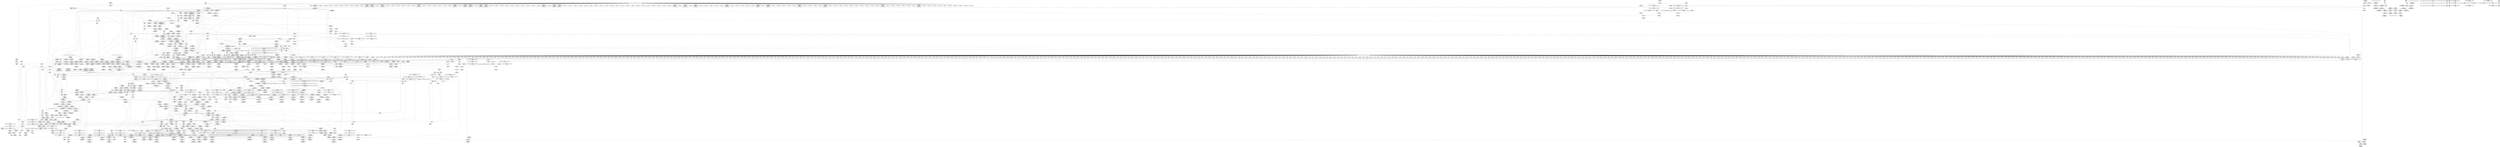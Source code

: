 digraph {
	CE0x4430fd0 [shape=record,shape=Mrecord,label="{CE0x4430fd0|i64*_getelementptr_inbounds_(_5_x_i64_,_5_x_i64_*___llvm_gcov_ctr57,_i64_0,_i64_3)|*Constant*}"]
	CE0x4424ca0 [shape=record,shape=Mrecord,label="{CE0x4424ca0|common_perm_create:if.end|*SummSource*}"]
	CE0x4442610 [shape=record,shape=Mrecord,label="{CE0x4442610|104:_%struct.inode*,_:_CRE_162,163_}"]
	CE0x45198f0 [shape=record,shape=Mrecord,label="{CE0x45198f0|_ret_%struct.aa_profile*_%tmp34,_!dbg_!15510|security/apparmor/include/context.h,101|*SummSink*}"]
	CE0x4563180 [shape=record,shape=Mrecord,label="{CE0x4563180|72:_i32,_:_CRE_261,262_}"]
	CE0x447b890 [shape=record,shape=Mrecord,label="{CE0x447b890|common_perm_create:tmp29|security/apparmor/lsm.c,253}"]
	CE0x446fc40 [shape=record,shape=Mrecord,label="{CE0x446fc40|mediated_filesystem:i_sb|security/apparmor/include/apparmor.h,117|*SummSink*}"]
	CE0x4477f10 [shape=record,shape=Mrecord,label="{CE0x4477f10|104:_%struct.inode*,_:_CRE_214,215_}"]
	CE0x4538b70 [shape=record,shape=Mrecord,label="{CE0x4538b70|aa_cred_profile:tmp15|security/apparmor/include/context.h,100}"]
	CE0x446f810 [shape=record,shape=Mrecord,label="{CE0x446f810|mediated_filesystem:i_sb|security/apparmor/include/apparmor.h,117|*SummSource*}"]
	CE0x4446960 [shape=record,shape=Mrecord,label="{CE0x4446960|common_perm_create:if.then|*SummSource*}"]
	CE0x4438f20 [shape=record,shape=Mrecord,label="{CE0x4438f20|common_perm_create:tmp20|security/apparmor/lsm.c,251}"]
	CE0x45747e0 [shape=record,shape=Mrecord,label="{CE0x45747e0|72:_i32,_:_CRE_928,929_}"]
	CE0x4444750 [shape=record,shape=Mrecord,label="{CE0x4444750|104:_%struct.inode*,_:_CRE_190,191_}"]
	CE0x456cca0 [shape=record,shape=Mrecord,label="{CE0x456cca0|72:_i32,_:_CRE_601,602_}"]
	CE0x456d0e0 [shape=record,shape=Mrecord,label="{CE0x456d0e0|72:_i32,_:_CRE_605,606_}"]
	CE0x4423570 [shape=record,shape=Mrecord,label="{CE0x4423570|GLOBAL:lockdep_rcu_suspicious|*Constant*}"]
	CE0x44d9650 [shape=record,shape=Mrecord,label="{CE0x44d9650|mediated_filesystem:tmp5|security/apparmor/include/apparmor.h,117|*SummSource*}"]
	CE0x4573900 [shape=record,shape=Mrecord,label="{CE0x4573900|72:_i32,_:_CRE_914,915_}"]
	CE0x456f310 [shape=record,shape=Mrecord,label="{CE0x456f310|72:_i32,_:_CRE_728,736_}"]
	CE0x44e8a80 [shape=record,shape=Mrecord,label="{CE0x44e8a80|aa_path_perm:entry|*SummSink*}"]
	CE0x45279d0 [shape=record,shape=Mrecord,label="{CE0x45279d0|COLLAPSED:_GCMRE___llvm_gcov_ctr46_internal_global_16_x_i64_zeroinitializer:_elem_0:default:}"]
	CE0x4436ae0 [shape=record,shape=Mrecord,label="{CE0x4436ae0|aa_cred_profile:tmp7|security/apparmor/include/context.h,100|*SummSink*}"]
	CE0x45734c0 [shape=record,shape=Mrecord,label="{CE0x45734c0|72:_i32,_:_CRE_910,911_}"]
	CE0x45306f0 [shape=record,shape=Mrecord,label="{CE0x45306f0|aa_cred_profile:tmp27|security/apparmor/include/context.h,100|*SummSource*}"]
	CE0x44e74c0 [shape=record,shape=Mrecord,label="{CE0x44e74c0|common_perm:tmp7|security/apparmor/lsm.c,170|*SummSource*}"]
	CE0x4507380 [shape=record,shape=Mrecord,label="{CE0x4507380|__aa_current_profile:tmp7|security/apparmor/include/context.h,138|*SummSink*}"]
	CE0x440dc90 [shape=record,shape=Mrecord,label="{CE0x440dc90|apparmor_path_mknod:tmp1|*SummSink*}"]
	CE0x44a84e0 [shape=record,shape=Mrecord,label="{CE0x44a84e0|i64*_getelementptr_inbounds_(_16_x_i64_,_16_x_i64_*___llvm_gcov_ctr46,_i64_0,_i64_12)|*Constant*}"]
	CE0x452c9c0 [shape=record,shape=Mrecord,label="{CE0x452c9c0|aa_cred_profile:security|security/apparmor/include/context.h,99}"]
	CE0x44e02c0 [shape=record,shape=Mrecord,label="{CE0x44e02c0|__aa_current_profile:tmp4|security/apparmor/include/context.h,138|*SummSource*}"]
	CE0x44c6f90 [shape=record,shape=Mrecord,label="{CE0x44c6f90|72:_i32,_:_CRE_12,16_}"]
	CE0x44152c0 [shape=record,shape=Mrecord,label="{CE0x44152c0|common_perm_create:tmp12|security/apparmor/lsm.c,251|*SummSink*}"]
	CE0x43fe560 [shape=record,shape=Mrecord,label="{CE0x43fe560|i32_0|*Constant*|*SummSink*}"]
	CE0x4485480 [shape=record,shape=Mrecord,label="{CE0x4485480|__aa_current_profile:land.lhs.true2|*SummSource*}"]
	CE0x4533850 [shape=record,shape=Mrecord,label="{CE0x4533850|VOIDTB_TE:_CE_198,199_}"]
	CE0x4575280 [shape=record,shape=Mrecord,label="{CE0x4575280|72:_i32,_:_CRE_952,960_}"]
	CE0x441e3c0 [shape=record,shape=Mrecord,label="{CE0x441e3c0|i64*_getelementptr_inbounds_(_17_x_i64_,_17_x_i64_*___llvm_gcov_ctr60,_i64_0,_i64_6)|*Constant*}"]
	CE0x443b640 [shape=record,shape=Mrecord,label="{CE0x443b640|common_perm:tmp4|security/apparmor/lsm.c,169}"]
	CE0x455d950 [shape=record,shape=Mrecord,label="{CE0x455d950|72:_i32,_:_CRE_151,152_}"]
	CE0x455dea0 [shape=record,shape=Mrecord,label="{CE0x455dea0|72:_i32,_:_CRE_156,157_}"]
	CE0x4503af0 [shape=record,shape=Mrecord,label="{CE0x4503af0|__aa_current_profile:do.end}"]
	CE0x456b320 [shape=record,shape=Mrecord,label="{CE0x456b320|72:_i32,_:_CRE_577,578_}"]
	CE0x447d1c0 [shape=record,shape=Mrecord,label="{CE0x447d1c0|i64*_getelementptr_inbounds_(_17_x_i64_,_17_x_i64_*___llvm_gcov_ctr60,_i64_0,_i64_15)|*Constant*}"]
	CE0x447a8c0 [shape=record,shape=Mrecord,label="{CE0x447a8c0|104:_%struct.inode*,_:_CRE_314,315_}"]
	CE0x456b210 [shape=record,shape=Mrecord,label="{CE0x456b210|72:_i32,_:_CRE_576,577_}"]
	CE0x452bb90 [shape=record,shape=Mrecord,label="{CE0x452bb90|VOIDTB_TE:_CE_152,153_}"]
	CE0x452a270 [shape=record,shape=Mrecord,label="{CE0x452a270|aa_cred_profile:expval|security/apparmor/include/context.h,100|*SummSink*}"]
	CE0x4516580 [shape=record,shape=Mrecord,label="{CE0x4516580|__aa_current_profile:tmp20|security/apparmor/include/context.h,138|*SummSource*}"]
	CE0x4446830 [shape=record,shape=Mrecord,label="{CE0x4446830|common_perm_create:if.then}"]
	CE0x44e1600 [shape=record,shape=Mrecord,label="{CE0x44e1600|common_perm:mode|security/apparmor/lsm.c,169}"]
	CE0x4501390 [shape=record,shape=Mrecord,label="{CE0x4501390|aa_cred_profile:tmp2|*SummSource*}"]
	CE0x4527720 [shape=record,shape=Mrecord,label="{CE0x4527720|VOIDTB_TE:_CE_80,88_}"]
	CE0x4427460 [shape=record,shape=Mrecord,label="{CE0x4427460|common_perm_create:tmp14|security/apparmor/lsm.c,251|*SummSource*}"]
	CE0x440d800 [shape=record,shape=Mrecord,label="{CE0x440d800|apparmor_path_mknod:tmp2|*SummSink*}"]
	CE0x4d87ed0 [shape=record,shape=Mrecord,label="{CE0x4d87ed0|i32_6|*Constant*|*SummSource*}"]
	CE0x4511750 [shape=record,shape=Mrecord,label="{CE0x4511750|__aa_current_profile:tmp17|security/apparmor/include/context.h,138|*SummSource*}"]
	CE0x443da80 [shape=record,shape=Mrecord,label="{CE0x443da80|GLOBAL:common_perm_dir_dentry|*Constant*|*SummSource*}"]
	CE0x443d7d0 [shape=record,shape=Mrecord,label="{CE0x443d7d0|common_perm_create:call10|security/apparmor/lsm.c,256|*SummSource*}"]
	CE0x4572e60 [shape=record,shape=Mrecord,label="{CE0x4572e60|72:_i32,_:_CRE_904,905_}"]
	CE0x441d280 [shape=record,shape=Mrecord,label="{CE0x441d280|_ret_i32_%call,_!dbg_!15473|security/apparmor/lsm.c,279|*SummSink*}"]
	CE0x442ee50 [shape=record,shape=Mrecord,label="{CE0x442ee50|common_perm_create:tmp1|*SummSource*}"]
	CE0x4454970 [shape=record,shape=Mrecord,label="{CE0x4454970|common_perm_create:d_inode|security/apparmor/lsm.c,253|*SummSource*}"]
	CE0x4562c30 [shape=record,shape=Mrecord,label="{CE0x4562c30|72:_i32,_:_CRE_256,257_}"]
	CE0x45623b0 [shape=record,shape=Mrecord,label="{CE0x45623b0|72:_i32,_:_CRE_248,249_}"]
	CE0x4412ee0 [shape=record,shape=Mrecord,label="{CE0x4412ee0|i64*_getelementptr_inbounds_(_2_x_i64_,_2_x_i64_*___llvm_gcov_ctr62,_i64_0,_i64_1)|*Constant*|*SummSource*}"]
	CE0x44709f0 [shape=record,shape=Mrecord,label="{CE0x44709f0|__aa_current_profile:tmp3|*SummSink*}"]
	CE0x443ae30 [shape=record,shape=Mrecord,label="{CE0x443ae30|i64_0|*Constant*}"]
	CE0x452f800 [shape=record,shape=Mrecord,label="{CE0x452f800|aa_cred_profile:tmp31|security/apparmor/include/context.h,100}"]
	CE0x45698c0 [shape=record,shape=Mrecord,label="{CE0x45698c0|72:_i32,_:_CRE_552,553_}"]
	CE0x4575170 [shape=record,shape=Mrecord,label="{CE0x4575170|72:_i32,_:_CRE_944,952_}"]
	CE0x440bc10 [shape=record,shape=Mrecord,label="{CE0x440bc10|i64*_getelementptr_inbounds_(_17_x_i64_,_17_x_i64_*___llvm_gcov_ctr60,_i64_0,_i64_1)|*Constant*|*SummSource*}"]
	CE0x4408bd0 [shape=record,shape=Mrecord,label="{CE0x4408bd0|apparmor_path_mknod:tmp1}"]
	CE0x4503e50 [shape=record,shape=Mrecord,label="{CE0x4503e50|aa_cred_profile:tmp10|security/apparmor/include/context.h,100|*SummSource*}"]
	CE0x44dc0e0 [shape=record,shape=Mrecord,label="{CE0x44dc0e0|_ret_%struct.aa_profile*_%call4,_!dbg_!15494|security/apparmor/include/context.h,138}"]
	CE0x44a8e60 [shape=record,shape=Mrecord,label="{CE0x44a8e60|void_(i8*,_i32,_i64)*_asm_sideeffect_1:_09ud2_0A.pushsection___bug_table,_22a_22_0A2:_09.long_1b_-_2b,_$_0:c_-_2b_0A_09.word_$_1:c_,_0_0A_09.org_2b+$_2:c_0A.popsection_,_i,i,i,_dirflag_,_fpsr_,_flags_}"]
	CE0x44395b0 [shape=record,shape=Mrecord,label="{CE0x44395b0|common_perm_create:tmp21|security/apparmor/lsm.c,251|*SummSink*}"]
	CE0x440a550 [shape=record,shape=Mrecord,label="{CE0x440a550|common_perm_create:dentry|Function::common_perm_create&Arg::dentry::}"]
	CE0x456fa80 [shape=record,shape=Mrecord,label="{CE0x456fa80|72:_i32,_:_CRE_792,800_}"]
	CE0x4517590 [shape=record,shape=Mrecord,label="{CE0x4517590|_ret_%struct.task_struct*_%tmp4,_!dbg_!15471|./arch/x86/include/asm/current.h,14}"]
	CE0x446ea50 [shape=record,shape=Mrecord,label="{CE0x446ea50|40:_%struct.super_block*,_:_CRE_40,48_|*MultipleSource*|security/apparmor/include/apparmor.h,117|security/apparmor/lsm.c,253|Function::mediated_filesystem&Arg::inode::}"]
	CE0x4446e00 [shape=record,shape=Mrecord,label="{CE0x4446e00|i64*_getelementptr_inbounds_(_17_x_i64_,_17_x_i64_*___llvm_gcov_ctr60,_i64_0,_i64_1)|*Constant*|*SummSink*}"]
	CE0x4408750 [shape=record,shape=Mrecord,label="{CE0x4408750|_call_void_mcount()_#2}"]
	CE0x44d9c90 [shape=record,shape=Mrecord,label="{CE0x44d9c90|GLOBAL:common_perm|*Constant*|*SummSink*}"]
	CE0x4569ef0 [shape=record,shape=Mrecord,label="{CE0x4569ef0|72:_i32,_:_CRE_558,559_}"]
	CE0x4486500 [shape=record,shape=Mrecord,label="{CE0x4486500|common_perm_dir_dentry:dentry|Function::common_perm_dir_dentry&Arg::dentry::}"]
	CE0x4515af0 [shape=record,shape=Mrecord,label="{CE0x4515af0|aa_cred_profile:tmp3|*SummSink*}"]
	CE0x4425480 [shape=record,shape=Mrecord,label="{CE0x4425480|common_perm_create:return|*SummSink*}"]
	CE0x45648e0 [shape=record,shape=Mrecord,label="{CE0x45648e0|72:_i32,_:_CRE_283,284_}"]
	CE0x4573c30 [shape=record,shape=Mrecord,label="{CE0x4573c30|72:_i32,_:_CRE_917,918_}"]
	CE0x44e5000 [shape=record,shape=Mrecord,label="{CE0x44e5000|aa_path_perm:flags|Function::aa_path_perm&Arg::flags::}"]
	CE0x44c6ad0 [shape=record,shape=Mrecord,label="{CE0x44c6ad0|72:_i32,_:_CRE_0,2_}"]
	CE0x442fcf0 [shape=record,shape=Mrecord,label="{CE0x442fcf0|common_perm_create:land.lhs.true|*SummSource*}"]
	CE0x4470c60 [shape=record,shape=Mrecord,label="{CE0x4470c60|mediated_filesystem:tmp3}"]
	CE0x450bd30 [shape=record,shape=Mrecord,label="{CE0x450bd30|aa_cred_profile:lnot|security/apparmor/include/context.h,100|*SummSource*}"]
	CE0x4530d40 [shape=record,shape=Mrecord,label="{CE0x4530d40|i64*_getelementptr_inbounds_(_16_x_i64_,_16_x_i64_*___llvm_gcov_ctr46,_i64_0,_i64_13)|*Constant*|*SummSource*}"]
	CE0x45733b0 [shape=record,shape=Mrecord,label="{CE0x45733b0|72:_i32,_:_CRE_909,910_}"]
	CE0x45656b0 [shape=record,shape=Mrecord,label="{CE0x45656b0|72:_i32,_:_CRE_296,297_}"]
	CE0x447cc90 [shape=record,shape=Mrecord,label="{CE0x447cc90|common_perm_create:tmp33|security/apparmor/lsm.c,254}"]
	CE0x4505fd0 [shape=record,shape=Mrecord,label="{CE0x4505fd0|i64_2|*Constant*}"]
	CE0x44c4e20 [shape=record,shape=Mrecord,label="{CE0x44c4e20|VOIDTB_TE:_CE_223,224_}"]
	CE0x4501bf0 [shape=record,shape=Mrecord,label="{CE0x4501bf0|aa_cred_profile:tmp17|security/apparmor/include/context.h,100|*SummSource*}"]
	CE0x440f880 [shape=record,shape=Mrecord,label="{CE0x440f880|_ret_i32_%retval.0,_!dbg_!15515|security/apparmor/lsm.c,257|*SummSource*}"]
	CE0x4487640 [shape=record,shape=Mrecord,label="{CE0x4487640|_ret_i32_%call,_!dbg_!15477|security/apparmor/lsm.c,191}"]
	CE0x44312e0 [shape=record,shape=Mrecord,label="{CE0x44312e0|i64*_getelementptr_inbounds_(_5_x_i64_,_5_x_i64_*___llvm_gcov_ctr57,_i64_0,_i64_3)|*Constant*|*SummSource*}"]
	CE0x4445460 [shape=record,shape=Mrecord,label="{CE0x4445460|104:_%struct.inode*,_:_CRE_201,202_}"]
	CE0x4422260 [shape=record,shape=Mrecord,label="{CE0x4422260|common_perm_create:call3|security/apparmor/lsm.c,251|*SummSink*}"]
	CE0x44474a0 [shape=record,shape=Mrecord,label="{CE0x44474a0|common_perm_create:tmp3|*SummSource*}"]
	CE0x453b0c0 [shape=record,shape=Mrecord,label="{CE0x453b0c0|VOIDTB_TE:_CE_144,145_}"]
	CE0x456fec0 [shape=record,shape=Mrecord,label="{CE0x456fec0|72:_i32,_:_CRE_824,832_}"]
	CE0x4480ae0 [shape=record,shape=Mrecord,label="{CE0x4480ae0|_ret_i1_%lnot,_!dbg_!15473|security/apparmor/include/apparmor.h,117|*SummSink*}"]
	CE0x456b430 [shape=record,shape=Mrecord,label="{CE0x456b430|72:_i32,_:_CRE_578,579_}"]
	CE0x446f9f0 [shape=record,shape=Mrecord,label="{CE0x446f9f0|i32_0|*Constant*}"]
	CE0x4573d40 [shape=record,shape=Mrecord,label="{CE0x4573d40|72:_i32,_:_CRE_918,919_}"]
	CE0x4575e30 [shape=record,shape=Mrecord,label="{CE0x4575e30|72:_i32,_:_CRE_984,988_}"]
	CE0x45634b0 [shape=record,shape=Mrecord,label="{CE0x45634b0|72:_i32,_:_CRE_264,265_}"]
	CE0x4444290 [shape=record,shape=Mrecord,label="{CE0x4444290|104:_%struct.inode*,_:_CRE_186,187_}"]
	CE0x441e290 [shape=record,shape=Mrecord,label="{CE0x441e290|i64_4|*Constant*|*SummSink*}"]
	CE0x4516840 [shape=record,shape=Mrecord,label="{CE0x4516840|__aa_current_profile:call3|security/apparmor/include/context.h,138}"]
	CE0x44d9d70 [shape=record,shape=Mrecord,label="{CE0x44d9d70|common_perm:entry}"]
	CE0x451b1f0 [shape=record,shape=Mrecord,label="{CE0x451b1f0|GLOBAL:__llvm_gcov_ctr46|Global_var:__llvm_gcov_ctr46|*SummSource*}"]
	CE0x44092f0 [shape=record,shape=Mrecord,label="{CE0x44092f0|apparmor_path_mknod:dentry|Function::apparmor_path_mknod&Arg::dentry::|*SummSource*}"]
	CE0x4436860 [shape=record,shape=Mrecord,label="{CE0x4436860|aa_cred_profile:tmp7|security/apparmor/include/context.h,100|*SummSource*}"]
	CE0x4426490 [shape=record,shape=Mrecord,label="{CE0x4426490|i64*_getelementptr_inbounds_(_17_x_i64_,_17_x_i64_*___llvm_gcov_ctr60,_i64_0,_i64_14)|*Constant*|*SummSource*}"]
	CE0x4566b10 [shape=record,shape=Mrecord,label="{CE0x4566b10|72:_i32,_:_CRE_336,344_}"]
	CE0x44dd040 [shape=record,shape=Mrecord,label="{CE0x44dd040|i64*_getelementptr_inbounds_(_5_x_i64_,_5_x_i64_*___llvm_gcov_ctr57,_i64_0,_i64_0)|*Constant*|*SummSource*}"]
	CE0x4567b00 [shape=record,shape=Mrecord,label="{CE0x4567b00|72:_i32,_:_CRE_464,472_}"]
	CE0x4432c40 [shape=record,shape=Mrecord,label="{CE0x4432c40|common_perm_create:tmp6|security/apparmor/lsm.c,251|*SummSource*}"]
	CE0x44217a0 [shape=record,shape=Mrecord,label="{CE0x44217a0|common_perm_create:tmp17|security/apparmor/lsm.c,251|*SummSource*}"]
	CE0x4447770 [shape=record,shape=Mrecord,label="{CE0x4447770|i64*_getelementptr_inbounds_(_16_x_i64_,_16_x_i64_*___llvm_gcov_ctr46,_i64_0,_i64_4)|*Constant*|*SummSink*}"]
	CE0x4471a00 [shape=record,shape=Mrecord,label="{CE0x4471a00|get_current:tmp|*SummSource*}"]
	CE0x4423cd0 [shape=record,shape=Mrecord,label="{CE0x4423cd0|i32_251|*Constant*|*SummSink*}"]
	CE0x4452ac0 [shape=record,shape=Mrecord,label="{CE0x4452ac0|common_perm_create:tmp26|security/apparmor/lsm.c,253}"]
	CE0x4479130 [shape=record,shape=Mrecord,label="{CE0x4479130|104:_%struct.inode*,_:_CRE_256,264_|*MultipleSource*|*LoadInst*|security/apparmor/lsm.c,253|security/apparmor/lsm.c,253}"]
	CE0x44d9ff0 [shape=record,shape=Mrecord,label="{CE0x44d9ff0|common_perm:entry|*SummSink*}"]
	CE0x4424100 [shape=record,shape=Mrecord,label="{CE0x4424100|aa_cred_profile:do.body6|*SummSource*}"]
	CE0x456edc0 [shape=record,shape=Mrecord,label="{CE0x456edc0|72:_i32,_:_CRE_684,688_}"]
	CE0x4506300 [shape=record,shape=Mrecord,label="{CE0x4506300|i64*_getelementptr_inbounds_(_16_x_i64_,_16_x_i64_*___llvm_gcov_ctr46,_i64_0,_i64_1)|*Constant*}"]
	CE0x4525d20 [shape=record,shape=Mrecord,label="{CE0x4525d20|aa_cred_profile:if.then}"]
	CE0x440a8e0 [shape=record,shape=Mrecord,label="{CE0x440a8e0|common_perm_create:if.then8|*SummSource*}"]
	CE0x4d87fb0 [shape=record,shape=Mrecord,label="{CE0x4d87fb0|common_perm_create:op|Function::common_perm_create&Arg::op::}"]
	CE0x45701f0 [shape=record,shape=Mrecord,label="{CE0x45701f0|72:_i32,_:_CRE_848,856_}"]
	CE0x442ed70 [shape=record,shape=Mrecord,label="{CE0x442ed70|i64_1|*Constant*}"]
	CE0x45675b0 [shape=record,shape=Mrecord,label="{CE0x45675b0|72:_i32,_:_CRE_424,432_}"]
	CE0x44d9840 [shape=record,shape=Mrecord,label="{CE0x44d9840|mediated_filesystem:tmp5|security/apparmor/include/apparmor.h,117|*SummSink*}"]
	CE0x45270d0 [shape=record,shape=Mrecord,label="{CE0x45270d0|aa_cred_profile:security|security/apparmor/include/context.h,99|*SummSource*}"]
	CE0x447a150 [shape=record,shape=Mrecord,label="{CE0x447a150|104:_%struct.inode*,_:_CRE_307,308_}"]
	CE0x4560b40 [shape=record,shape=Mrecord,label="{CE0x4560b40|72:_i32,_:_CRE_198,199_}"]
	CE0x447bd30 [shape=record,shape=Mrecord,label="{CE0x447bd30|common_perm_create:tmp30|security/apparmor/lsm.c,253|*SummSource*}"]
	CE0x442c3f0 [shape=record,shape=Mrecord,label="{CE0x442c3f0|mediated_filesystem:bb|*SummSource*}"]
	CE0x4566040 [shape=record,shape=Mrecord,label="{CE0x4566040|72:_i32,_:_CRE_305,306_}"]
	CE0x452fac0 [shape=record,shape=Mrecord,label="{CE0x452fac0|aa_cred_profile:tmp31|security/apparmor/include/context.h,100|*SummSink*}"]
	CE0x4526e20 [shape=record,shape=Mrecord,label="{CE0x4526e20|VOIDTB_TE:_CE_92,93_}"]
	CE0x44dfe40 [shape=record,shape=Mrecord,label="{CE0x44dfe40|GLOBAL:__aa_current_profile|*Constant*|*SummSource*}"]
	CE0x44394a0 [shape=record,shape=Mrecord,label="{CE0x44394a0|common_perm_create:tmp21|security/apparmor/lsm.c,251|*SummSource*}"]
	CE0x443b930 [shape=record,shape=Mrecord,label="{CE0x443b930|common_perm:tmp4|security/apparmor/lsm.c,169|*SummSink*}"]
	CE0x4515480 [shape=record,shape=Mrecord,label="{CE0x4515480|aa_cred_profile:tmp17|security/apparmor/include/context.h,100}"]
	CE0x44855d0 [shape=record,shape=Mrecord,label="{CE0x44855d0|__aa_current_profile:land.lhs.true2|*SummSink*}"]
	CE0x44cc550 [shape=record,shape=Mrecord,label="{CE0x44cc550|VOIDTB_TE:_CE_215,216_}"]
	CE0x45600a0 [shape=record,shape=Mrecord,label="{CE0x45600a0|72:_i32,_:_CRE_188,189_}"]
	CE0x456a000 [shape=record,shape=Mrecord,label="{CE0x456a000|72:_i32,_:_CRE_559,560_}"]
	CE0x45649f0 [shape=record,shape=Mrecord,label="{CE0x45649f0|72:_i32,_:_CRE_284,285_}"]
	CE0x4569cd0 [shape=record,shape=Mrecord,label="{CE0x4569cd0|72:_i32,_:_CRE_556,557_}"]
	CE0x44e0640 [shape=record,shape=Mrecord,label="{CE0x44e0640|common_perm:bb}"]
	CE0x443b220 [shape=record,shape=Mrecord,label="{CE0x443b220|GLOBAL:__llvm_gcov_ctr57|Global_var:__llvm_gcov_ctr57}"]
	CE0x4533da0 [shape=record,shape=Mrecord,label="{CE0x4533da0|VOIDTB_TE:_CE_203,204_}"]
	CE0x442c4d0 [shape=record,shape=Mrecord,label="{CE0x442c4d0|common_perm_create:tobool5|security/apparmor/lsm.c,253}"]
	CE0x4431590 [shape=record,shape=Mrecord,label="{CE0x4431590|i64*_getelementptr_inbounds_(_5_x_i64_,_5_x_i64_*___llvm_gcov_ctr57,_i64_0,_i64_3)|*Constant*|*SummSink*}"]
	CE0x4489060 [shape=record,shape=Mrecord,label="{CE0x4489060|common_perm_create:tmp38|security/apparmor/lsm.c,257|*SummSink*}"]
	CE0x456cdb0 [shape=record,shape=Mrecord,label="{CE0x456cdb0|72:_i32,_:_CRE_602,603_}"]
	CE0x4565050 [shape=record,shape=Mrecord,label="{CE0x4565050|72:_i32,_:_CRE_290,291_}"]
	CE0x4478c20 [shape=record,shape=Mrecord,label="{CE0x4478c20|104:_%struct.inode*,_:_CRE_232,240_|*MultipleSource*|*LoadInst*|security/apparmor/lsm.c,253|security/apparmor/lsm.c,253}"]
	CE0x451fd10 [shape=record,shape=Mrecord,label="{CE0x451fd10|aa_cred_profile:tmp1}"]
	CE0x451bcf0 [shape=record,shape=Mrecord,label="{CE0x451bcf0|i64*_getelementptr_inbounds_(_16_x_i64_,_16_x_i64_*___llvm_gcov_ctr46,_i64_0,_i64_0)|*Constant*|*SummSink*}"]
	CE0x4526ef0 [shape=record,shape=Mrecord,label="{CE0x4526ef0|VOIDTB_TE:_CE_93,94_}"]
	CE0x442ede0 [shape=record,shape=Mrecord,label="{CE0x442ede0|common_perm_create:tmp1}"]
	CE0x441e110 [shape=record,shape=Mrecord,label="{CE0x441e110|i64_4|*Constant*}"]
	CE0x4478630 [shape=record,shape=Mrecord,label="{CE0x4478630|104:_%struct.inode*,_:_CRE_220,221_}"]
	CE0x4408b60 [shape=record,shape=Mrecord,label="{CE0x4408b60|i64_1|*Constant*}"]
	CE0x44472a0 [shape=record,shape=Mrecord,label="{CE0x44472a0|common_perm_create:tmp3}"]
	CE0x44ddf40 [shape=record,shape=Mrecord,label="{CE0x44ddf40|__aa_current_profile:tobool1|security/apparmor/include/context.h,138|*SummSource*}"]
	CE0x45342c0 [shape=record,shape=Mrecord,label="{CE0x45342c0|aa_cred_profile:tmp32|security/apparmor/include/context.h,101}"]
	CE0x4480870 [shape=record,shape=Mrecord,label="{CE0x4480870|mediated_filesystem:inode|Function::mediated_filesystem&Arg::inode::|*SummSource*}"]
	CE0x45124c0 [shape=record,shape=Mrecord,label="{CE0x45124c0|i8_1|*Constant*}"]
	CE0x45301c0 [shape=record,shape=Mrecord,label="{CE0x45301c0|aa_cred_profile:tmp26|security/apparmor/include/context.h,100|*SummSink*}"]
	CE0x4568ac0 [shape=record,shape=Mrecord,label="{CE0x4568ac0|72:_i32,_:_CRE_486,487_}"]
	CE0x442c270 [shape=record,shape=Mrecord,label="{CE0x442c270|mediated_filesystem:bb}"]
	CE0x44a8200 [shape=record,shape=Mrecord,label="{CE0x44a8200|aa_cred_profile:tmp25|security/apparmor/include/context.h,100|*SummSource*}"]
	CE0x4430270 [shape=record,shape=Mrecord,label="{CE0x4430270|i64*_getelementptr_inbounds_(_2_x_i64_,_2_x_i64_*___llvm_gcov_ctr55,_i64_0,_i64_0)|*Constant*|*SummSink*}"]
	CE0x4471b90 [shape=record,shape=Mrecord,label="{CE0x4471b90|get_current:tmp4|./arch/x86/include/asm/current.h,14|*SummSink*}"]
	CE0x440c5b0 [shape=record,shape=Mrecord,label="{CE0x440c5b0|apparmor_path_mknod:mode|Function::apparmor_path_mknod&Arg::mode::}"]
	CE0x44e8d90 [shape=record,shape=Mrecord,label="{CE0x44e8d90|aa_path_perm:op|Function::aa_path_perm&Arg::op::|*SummSource*}"]
	CE0x450e040 [shape=record,shape=Mrecord,label="{CE0x450e040|GLOBAL:__llvm_gcov_ctr46|Global_var:__llvm_gcov_ctr46}"]
	CE0x453aa40 [shape=record,shape=Mrecord,label="{CE0x453aa40|aa_cred_profile:tmp20|security/apparmor/include/context.h,100|*SummSource*}"]
	CE0x450aae0 [shape=record,shape=Mrecord,label="{CE0x450aae0|__aa_current_profile:if.then}"]
	CE0x4413160 [shape=record,shape=Mrecord,label="{CE0x4413160|apparmor_path_mknod:dir|Function::apparmor_path_mknod&Arg::dir::|*SummSink*}"]
	CE0x4561e60 [shape=record,shape=Mrecord,label="{CE0x4561e60|72:_i32,_:_CRE_243,244_}"]
	CE0x4531080 [shape=record,shape=Mrecord,label="{CE0x4531080|i64*_getelementptr_inbounds_(_16_x_i64_,_16_x_i64_*___llvm_gcov_ctr46,_i64_0,_i64_13)|*Constant*|*SummSink*}"]
	CE0x44869c0 [shape=record,shape=Mrecord,label="{CE0x44869c0|common_perm_dir_dentry:dentry|Function::common_perm_dir_dentry&Arg::dentry::|*SummSink*}"]
	CE0x44103b0 [shape=record,shape=Mrecord,label="{CE0x44103b0|i64*_getelementptr_inbounds_(_17_x_i64_,_17_x_i64_*___llvm_gcov_ctr60,_i64_0,_i64_8)|*Constant*}"]
	CE0x456fdb0 [shape=record,shape=Mrecord,label="{CE0x456fdb0|72:_i32,_:_CRE_816,824_}"]
	CE0x440dd00 [shape=record,shape=Mrecord,label="{CE0x440dd00|apparmor_path_mknod:tmp1|*SummSource*}"]
	CE0x4412fe0 [shape=record,shape=Mrecord,label="{CE0x4412fe0|apparmor_path_mknod:dir|Function::apparmor_path_mknod&Arg::dir::|*SummSource*}"]
	CE0x452f480 [shape=record,shape=Mrecord,label="{CE0x452f480|aa_cred_profile:tmp30|security/apparmor/include/context.h,100|*SummSource*}"]
	CE0x4566150 [shape=record,shape=Mrecord,label="{CE0x4566150|72:_i32,_:_CRE_306,307_}"]
	CE0x453b9a0 [shape=record,shape=Mrecord,label="{CE0x453b9a0|aa_cred_profile:do.end8|*SummSink*}"]
	CE0x4424350 [shape=record,shape=Mrecord,label="{CE0x4424350|aa_cred_profile:lor.end}"]
	CE0x44c6580 [shape=record,shape=Mrecord,label="{CE0x44c6580|VOIDTB_TE:_CE_315,316_}"]
	CE0x440cf70 [shape=record,shape=Mrecord,label="{CE0x440cf70|common_perm_create:mode|Function::common_perm_create&Arg::mode::|*SummSink*}"]
	CE0x4517a40 [shape=record,shape=Mrecord,label="{CE0x4517a40|__aa_current_profile:cred|security/apparmor/include/context.h,138|*SummSink*}"]
	CE0x4514260 [shape=record,shape=Mrecord,label="{CE0x4514260|i64_1|*Constant*}"]
	CE0x442f260 [shape=record,shape=Mrecord,label="{CE0x442f260|common_perm_create:tmp1|*SummSink*}"]
	CE0x443fc00 [shape=record,shape=Mrecord,label="{CE0x443fc00|104:_%struct.inode*,_:_CRE_64,72_|*MultipleSource*|*LoadInst*|security/apparmor/lsm.c,253|security/apparmor/lsm.c,253}"]
	CE0x4564170 [shape=record,shape=Mrecord,label="{CE0x4564170|72:_i32,_:_CRE_276,277_}"]
	CE0x45391b0 [shape=record,shape=Mrecord,label="{CE0x45391b0|aa_cred_profile:tmp21|security/apparmor/include/context.h,100|*SummSink*}"]
	CE0x4512860 [shape=record,shape=Mrecord,label="{CE0x4512860|_call_void_lockdep_rcu_suspicious(i8*_getelementptr_inbounds_(_36_x_i8_,_36_x_i8_*_.str12,_i32_0,_i32_0),_i32_138,_i8*_getelementptr_inbounds_(_45_x_i8_,_45_x_i8_*_.str14,_i32_0,_i32_0))_#7,_!dbg_!15483|security/apparmor/include/context.h,138}"]
	CE0x4455c90 [shape=record,shape=Mrecord,label="{CE0x4455c90|_call_void_mcount()_#2}"]
	CE0x450a0c0 [shape=record,shape=Mrecord,label="{CE0x450a0c0|__aa_current_profile:tmp7|security/apparmor/include/context.h,138|*SummSource*}"]
	CE0x44e7450 [shape=record,shape=Mrecord,label="{CE0x44e7450|common_perm:tmp7|security/apparmor/lsm.c,170}"]
	CE0x453af20 [shape=record,shape=Mrecord,label="{CE0x453af20|VOIDTB_TE:_CE_104,112_}"]
	CE0x44daa70 [shape=record,shape=Mrecord,label="{CE0x44daa70|common_perm:mask|Function::common_perm&Arg::mask::|*SummSource*}"]
	CE0x44804a0 [shape=record,shape=Mrecord,label="{CE0x44804a0|_ret_i32_%call17,_!dbg_!15526|security/apparmor/file.c,307|*SummSource*}"]
	CE0x44c6690 [shape=record,shape=Mrecord,label="{CE0x44c6690|VOIDTB_TE:_CE_316,317_}"]
	CE0x4569de0 [shape=record,shape=Mrecord,label="{CE0x4569de0|72:_i32,_:_CRE_557,558_}"]
	CE0x4564b00 [shape=record,shape=Mrecord,label="{CE0x4564b00|72:_i32,_:_CRE_285,286_}"]
	CE0x45090f0 [shape=record,shape=Mrecord,label="{CE0x45090f0|VOIDTB_TE:_CE_40,48_}"]
	CE0x4409e20 [shape=record,shape=Mrecord,label="{CE0x4409e20|apparmor_path_mknod:tmp3|*SummSource*}"]
	CE0x4479c40 [shape=record,shape=Mrecord,label="{CE0x4479c40|104:_%struct.inode*,_:_CRE_304,305_}"]
	CE0x4477cb0 [shape=record,shape=Mrecord,label="{CE0x4477cb0|104:_%struct.inode*,_:_CRE_212,213_}"]
	CE0x441e180 [shape=record,shape=Mrecord,label="{CE0x441e180|i64_4|*Constant*|*SummSource*}"]
	CE0x4501f80 [shape=record,shape=Mrecord,label="{CE0x4501f80|aa_cred_profile:do.body5}"]
	CE0x4572c40 [shape=record,shape=Mrecord,label="{CE0x4572c40|72:_i32,_:_CRE_902,903_}"]
	CE0x4515300 [shape=record,shape=Mrecord,label="{CE0x4515300|aa_cred_profile:tmp16|security/apparmor/include/context.h,100|*SummSink*}"]
	CE0x456c420 [shape=record,shape=Mrecord,label="{CE0x456c420|72:_i32,_:_CRE_593,594_}"]
	CE0x456e980 [shape=record,shape=Mrecord,label="{CE0x456e980|72:_i32,_:_CRE_656,664_}"]
	CE0x4565270 [shape=record,shape=Mrecord,label="{CE0x4565270|72:_i32,_:_CRE_292,293_}"]
	CE0x4526550 [shape=record,shape=Mrecord,label="{CE0x4526550|aa_cred_profile:expval|security/apparmor/include/context.h,100}"]
	CE0x45237b0 [shape=record,shape=Mrecord,label="{CE0x45237b0|aa_cred_profile:tobool1|security/apparmor/include/context.h,100|*SummSink*}"]
	CE0x4503590 [shape=record,shape=Mrecord,label="{CE0x4503590|__aa_current_profile:tmp8|security/apparmor/include/context.h,138}"]
	CE0x455e830 [shape=record,shape=Mrecord,label="{CE0x455e830|72:_i32,_:_CRE_165,166_}"]
	CE0x456efe0 [shape=record,shape=Mrecord,label="{CE0x456efe0|72:_i32,_:_CRE_696,704_}"]
	CE0x44ebd20 [shape=record,shape=Mrecord,label="{CE0x44ebd20|common_perm_dir_dentry:tmp3|*SummSink*}"]
	CE0x4515a80 [shape=record,shape=Mrecord,label="{CE0x4515a80|aa_cred_profile:tmp3|*SummSource*}"]
	CE0x4451bf0 [shape=record,shape=Mrecord,label="{CE0x4451bf0|common_perm:cmp|security/apparmor/lsm.c,169|*SummSource*}"]
	CE0x455f0b0 [shape=record,shape=Mrecord,label="{CE0x455f0b0|72:_i32,_:_CRE_173,174_}"]
	CE0x456add0 [shape=record,shape=Mrecord,label="{CE0x456add0|72:_i32,_:_CRE_572,573_}"]
	CE0x455ee90 [shape=record,shape=Mrecord,label="{CE0x455ee90|72:_i32,_:_CRE_171,172_}"]
	CE0x455d840 [shape=record,shape=Mrecord,label="{CE0x455d840|72:_i32,_:_CRE_150,151_}"]
	CE0x4421990 [shape=record,shape=Mrecord,label="{CE0x4421990|common_perm_create:tmp17|security/apparmor/lsm.c,251|*SummSink*}"]
	CE0x4566480 [shape=record,shape=Mrecord,label="{CE0x4566480|72:_i32,_:_CRE_309,310_}"]
	CE0x441f7c0 [shape=record,shape=Mrecord,label="{CE0x441f7c0|common_perm_create:tmp16|security/apparmor/lsm.c,251}"]
	CE0x45713d0 [shape=record,shape=Mrecord,label="{CE0x45713d0|72:_i32,_:_CRE_879,880_}"]
	CE0x44553a0 [shape=record,shape=Mrecord,label="{CE0x44553a0|mediated_filesystem:tmp1|*SummSource*}"]
	CE0x44c7520 [shape=record,shape=Mrecord,label="{CE0x44c7520|72:_i32,_:_CRE_56,64_}"]
	CE0x4513870 [shape=record,shape=Mrecord,label="{CE0x4513870|i64*_getelementptr_inbounds_(_11_x_i64_,_11_x_i64_*___llvm_gcov_ctr58,_i64_0,_i64_10)|*Constant*|*SummSource*}"]
	CE0x4521f40 [shape=record,shape=Mrecord,label="{CE0x4521f40|aa_cred_profile:lnot|security/apparmor/include/context.h,100}"]
	CE0x4560f80 [shape=record,shape=Mrecord,label="{CE0x4560f80|72:_i32,_:_CRE_202,203_}"]
	CE0x45304d0 [shape=record,shape=Mrecord,label="{CE0x45304d0|aa_cred_profile:tmp27|security/apparmor/include/context.h,100}"]
	CE0x45104c0 [shape=record,shape=Mrecord,label="{CE0x45104c0|GLOBAL:lockdep_rcu_suspicious|*Constant*}"]
	CE0x441c310 [shape=record,shape=Mrecord,label="{CE0x441c310|i64_0|*Constant*|*SummSource*}"]
	CE0x44c58f0 [shape=record,shape=Mrecord,label="{CE0x44c58f0|VOIDTB_TE:_CE_296,304_}"]
	CE0x4489e80 [shape=record,shape=Mrecord,label="{CE0x4489e80|i64*_getelementptr_inbounds_(_2_x_i64_,_2_x_i64_*___llvm_gcov_ctr56,_i64_0,_i64_0)|*Constant*}"]
	CE0x44aa380 [shape=record,shape=Mrecord,label="{CE0x44aa380|i64*_getelementptr_inbounds_(_16_x_i64_,_16_x_i64_*___llvm_gcov_ctr46,_i64_0,_i64_9)|*Constant*|*SummSource*}"]
	CE0x44e9e40 [shape=record,shape=Mrecord,label="{CE0x44e9e40|mediated_filesystem:lnot|security/apparmor/include/apparmor.h,117}"]
	CE0x4530810 [shape=record,shape=Mrecord,label="{CE0x4530810|aa_cred_profile:tmp27|security/apparmor/include/context.h,100|*SummSink*}"]
	CE0x44385f0 [shape=record,shape=Mrecord,label="{CE0x44385f0|mediated_filesystem:tmp|*SummSource*}"]
	CE0x4440fe0 [shape=record,shape=Mrecord,label="{CE0x4440fe0|104:_%struct.inode*,_:_CRE_144,145_}"]
	CE0x44e1c80 [shape=record,shape=Mrecord,label="{CE0x44e1c80|aa_cred_profile:tmp11|security/apparmor/include/context.h,100|*SummSink*}"]
	CE0x4479e10 [shape=record,shape=Mrecord,label="{CE0x4479e10|104:_%struct.inode*,_:_CRE_305,306_}"]
	CE0x44c5f20 [shape=record,shape=Mrecord,label="{CE0x44c5f20|VOIDTB_TE:_CE_309,310_}"]
	CE0x44ede70 [shape=record,shape=Mrecord,label="{CE0x44ede70|common_perm_dir_dentry:tmp4|*LoadInst*|security/apparmor/lsm.c,189|*SummSink*}"]
	CE0x4561b60 [shape=record,shape=Mrecord,label="{CE0x4561b60|72:_i32,_:_CRE_240,241_}"]
	CE0x4512f90 [shape=record,shape=Mrecord,label="{CE0x4512f90|_call_void_lockdep_rcu_suspicious(i8*_getelementptr_inbounds_(_36_x_i8_,_36_x_i8_*_.str12,_i32_0,_i32_0),_i32_138,_i8*_getelementptr_inbounds_(_45_x_i8_,_45_x_i8_*_.str14,_i32_0,_i32_0))_#7,_!dbg_!15483|security/apparmor/include/context.h,138|*SummSink*}"]
	CE0x4488d60 [shape=record,shape=Mrecord,label="{CE0x4488d60|common_perm_create:tmp38|security/apparmor/lsm.c,257}"]
	CE0x4537240 [shape=record,shape=Mrecord,label="{CE0x4537240|i32_22|*Constant*}"]
	CE0x4514ba0 [shape=record,shape=Mrecord,label="{CE0x4514ba0|i64_0|*Constant*}"]
	"CONST[source:1(input),value:2(dynamic)][purpose:{object}][SrcIdx:0]"
	CE0x4408a90 [shape=record,shape=Mrecord,label="{CE0x4408a90|_call_void_mcount()_#2|*SummSink*}"]
	CE0x440b9b0 [shape=record,shape=Mrecord,label="{CE0x440b9b0|common_perm_create:cond|security/apparmor/lsm.c, 251}"]
	CE0x440c110 [shape=record,shape=Mrecord,label="{CE0x440c110|i32_16|*Constant*|*SummSink*}"]
	CE0x4524eb0 [shape=record,shape=Mrecord,label="{CE0x4524eb0|aa_cred_profile:tmp13|*SummSource*}"]
	CE0x4574e40 [shape=record,shape=Mrecord,label="{CE0x4574e40|72:_i32,_:_CRE_934,935_}"]
	CE0x447a530 [shape=record,shape=Mrecord,label="{CE0x447a530|104:_%struct.inode*,_:_CRE_311,312_}"]
	CE0x4570820 [shape=record,shape=Mrecord,label="{CE0x4570820|72:_i32,_:_CRE_868,869_}"]
	CE0x406d740 [shape=record,shape=Mrecord,label="{CE0x406d740|i64_3|*Constant*}"]
	CE0x44f05a0 [shape=record,shape=Mrecord,label="{CE0x44f05a0|i32_1|*Constant*}"]
	CE0x4523600 [shape=record,shape=Mrecord,label="{CE0x4523600|aa_cred_profile:tobool1|security/apparmor/include/context.h,100}"]
	CE0x447c000 [shape=record,shape=Mrecord,label="{CE0x447c000|common_perm_create:tmp31|security/apparmor/lsm.c,253}"]
	CE0x45178d0 [shape=record,shape=Mrecord,label="{CE0x45178d0|__aa_current_profile:cred|security/apparmor/include/context.h,138|*SummSource*}"]
	CE0x4569ae0 [shape=record,shape=Mrecord,label="{CE0x4569ae0|72:_i32,_:_CRE_554,555_}"]
	CE0x45658d0 [shape=record,shape=Mrecord,label="{CE0x45658d0|72:_i32,_:_CRE_298,299_}"]
	CE0x453a9d0 [shape=record,shape=Mrecord,label="{CE0x453a9d0|aa_cred_profile:tmp20|security/apparmor/include/context.h,100}"]
	CE0x4568f00 [shape=record,shape=Mrecord,label="{CE0x4568f00|72:_i32,_:_CRE_500,504_}"]
	CE0x45748f0 [shape=record,shape=Mrecord,label="{CE0x45748f0|72:_i32,_:_CRE_929,930_}"]
	CE0x455fe80 [shape=record,shape=Mrecord,label="{CE0x455fe80|72:_i32,_:_CRE_186,187_}"]
	CE0x45000b0 [shape=record,shape=Mrecord,label="{CE0x45000b0|__aa_current_profile:if.end|*SummSink*}"]
	CE0x4440b40 [shape=record,shape=Mrecord,label="{CE0x4440b40|104:_%struct.inode*,_:_CRE_96,104_|*MultipleSource*|*LoadInst*|security/apparmor/lsm.c,253|security/apparmor/lsm.c,253}"]
	CE0x443c3f0 [shape=record,shape=Mrecord,label="{CE0x443c3f0|common_perm_create:dentry6|security/apparmor/lsm.c,253}"]
	CE0x4538510 [shape=record,shape=Mrecord,label="{CE0x4538510|VOIDTB_TE:_CE_158,159_}"]
	CE0x4509e90 [shape=record,shape=Mrecord,label="{CE0x4509e90|i64*_getelementptr_inbounds_(_16_x_i64_,_16_x_i64_*___llvm_gcov_ctr46,_i64_0,_i64_4)|*Constant*}"]
	CE0x4441b60 [shape=record,shape=Mrecord,label="{CE0x4441b60|104:_%struct.inode*,_:_CRE_153,154_}"]
	CE0x4529910 [shape=record,shape=Mrecord,label="{CE0x4529910|i64_6|*Constant*|*SummSink*}"]
	CE0x443af60 [shape=record,shape=Mrecord,label="{CE0x443af60|common_perm:tmp3|security/apparmor/lsm.c,169|*SummSink*}"]
	CE0x45048d0 [shape=record,shape=Mrecord,label="{CE0x45048d0|0:_%struct.aa_profile*,_:_CMRE_0,8_|*MultipleSource*|security/apparmor/include/context.h,99|*LoadInst*|security/apparmor/include/context.h,99|security/apparmor/include/context.h,100}"]
	CE0x455fd70 [shape=record,shape=Mrecord,label="{CE0x455fd70|72:_i32,_:_CRE_185,186_}"]
	CE0x4570710 [shape=record,shape=Mrecord,label="{CE0x4570710|72:_i32,_:_CRE_867,868_}"]
	CE0x4507120 [shape=record,shape=Mrecord,label="{CE0x4507120|aa_cred_profile:do.body6|*SummSink*}"]
	CE0x4488cf0 [shape=record,shape=Mrecord,label="{CE0x4488cf0|get_current:bb}"]
	CE0x450eae0 [shape=record,shape=Mrecord,label="{CE0x450eae0|i64*_getelementptr_inbounds_(_11_x_i64_,_11_x_i64_*___llvm_gcov_ctr58,_i64_0,_i64_8)|*Constant*}"]
	CE0x4533eb0 [shape=record,shape=Mrecord,label="{CE0x4533eb0|VOIDTB_TE:_CE_204,205_}"]
	CE0x451cd50 [shape=record,shape=Mrecord,label="{CE0x451cd50|aa_cred_profile:do.end}"]
	CE0x44e7a90 [shape=record,shape=Mrecord,label="{CE0x44e7a90|common_perm:tmp8|security/apparmor/lsm.c,170}"]
	CE0x442b740 [shape=record,shape=Mrecord,label="{CE0x442b740|get_current:tmp3|*SummSink*}"]
	CE0x4440620 [shape=record,shape=Mrecord,label="{CE0x4440620|104:_%struct.inode*,_:_CRE_91,92_}"]
	CE0x4504590 [shape=record,shape=Mrecord,label="{CE0x4504590|aa_cred_profile:profile|security/apparmor/include/context.h,100|*SummSource*}"]
	CE0x4486da0 [shape=record,shape=Mrecord,label="{CE0x4486da0|common_perm_dir_dentry:mask|Function::common_perm_dir_dentry&Arg::mask::}"]
	CE0x452bfb0 [shape=record,shape=Mrecord,label="{CE0x452bfb0|i64*_getelementptr_inbounds_(_16_x_i64_,_16_x_i64_*___llvm_gcov_ctr46,_i64_0,_i64_7)|*Constant*|*SummSource*}"]
	CE0x4478760 [shape=record,shape=Mrecord,label="{CE0x4478760|104:_%struct.inode*,_:_CRE_221,222_}"]
	CE0x451eb50 [shape=record,shape=Mrecord,label="{CE0x451eb50|VOIDTB_TE:_CE_16,24_}"]
	CE0x45697b0 [shape=record,shape=Mrecord,label="{CE0x45697b0|72:_i32,_:_CRE_544,552_}"]
	CE0x4503970 [shape=record,shape=Mrecord,label="{CE0x4503970|%struct.aa_profile*_null|*Constant*}"]
	CE0x441ce20 [shape=record,shape=Mrecord,label="{CE0x441ce20|common_perm_create:tmp7|security/apparmor/lsm.c,251|*SummSink*}"]
	CE0x442d9c0 [shape=record,shape=Mrecord,label="{CE0x442d9c0|0:_i8,_:_GCMR_common_perm_create.__warned_internal_global_i8_0,_section_.data.unlikely_,_align_1:_elem_0:default:}"]
	CE0x455c880 [shape=record,shape=Mrecord,label="{CE0x455c880|72:_i32,_:_CRE_128,136_}"]
	CE0x4479fe0 [shape=record,shape=Mrecord,label="{CE0x4479fe0|104:_%struct.inode*,_:_CRE_306,307_}"]
	CE0x44cc440 [shape=record,shape=Mrecord,label="{CE0x44cc440|VOIDTB_TE:_CE_214,215_}"]
	CE0x4430810 [shape=record,shape=Mrecord,label="{CE0x4430810|common_perm_create:tmp22|*LoadInst*|security/apparmor/lsm.c,253|*SummSource*}"]
	CE0x44c6cf0 [shape=record,shape=Mrecord,label="{CE0x44c6cf0|72:_i32,_:_CRE_4,8_}"]
	CE0x44e0870 [shape=record,shape=Mrecord,label="{CE0x44e0870|common_perm:if.then}"]
	CE0x451ce40 [shape=record,shape=Mrecord,label="{CE0x451ce40|aa_cred_profile:do.end|*SummSource*}"]
	CE0x4533c90 [shape=record,shape=Mrecord,label="{CE0x4533c90|VOIDTB_TE:_CE_202,203_}"]
	CE0x4437ce0 [shape=record,shape=Mrecord,label="{CE0x4437ce0|i64*_getelementptr_inbounds_(_2_x_i64_,_2_x_i64_*___llvm_gcov_ctr112,_i64_0,_i64_1)|*Constant*|*SummSource*}"]
	CE0x440d310 [shape=record,shape=Mrecord,label="{CE0x440d310|common_perm_create:dentry|Function::common_perm_create&Arg::dentry::|*SummSource*}"]
	CE0x45637e0 [shape=record,shape=Mrecord,label="{CE0x45637e0|72:_i32,_:_CRE_267,268_}"]
	CE0x4570e80 [shape=record,shape=Mrecord,label="{CE0x4570e80|72:_i32,_:_CRE_874,875_}"]
	CE0x4563290 [shape=record,shape=Mrecord,label="{CE0x4563290|72:_i32,_:_CRE_262,263_}"]
	CE0x440c4b0 [shape=record,shape=Mrecord,label="{CE0x440c4b0|_ret_i32_%retval.0,_!dbg_!15515|security/apparmor/lsm.c,257}"]
	CE0x44a9d50 [shape=record,shape=Mrecord,label="{CE0x44a9d50|i32_100|*Constant*}"]
	CE0x4533a70 [shape=record,shape=Mrecord,label="{CE0x4533a70|VOIDTB_TE:_CE_200,201_}"]
	CE0x441dd70 [shape=record,shape=Mrecord,label="{CE0x441dd70|i64_5|*Constant*|*SummSink*}"]
	CE0x455f820 [shape=record,shape=Mrecord,label="{CE0x455f820|72:_i32,_:_CRE_180,181_}"]
	CE0x4485c40 [shape=record,shape=Mrecord,label="{CE0x4485c40|common_perm_dir_dentry:dir|Function::common_perm_dir_dentry&Arg::dir::}"]
	CE0x44e5f40 [shape=record,shape=Mrecord,label="{CE0x44e5f40|common_perm:tmp9|security/apparmor/lsm.c,172}"]
	CE0x44cc660 [shape=record,shape=Mrecord,label="{CE0x44cc660|VOIDTB_TE:_CE_216,217_}"]
	CE0x44deb20 [shape=record,shape=Mrecord,label="{CE0x44deb20|common_perm:mode|security/apparmor/lsm.c,169|*SummSource*}"]
	CE0x4523140 [shape=record,shape=Mrecord,label="{CE0x4523140|VOIDTB_TE:_CE_189,190_}"]
	CE0x4511cf0 [shape=record,shape=Mrecord,label="{CE0x4511cf0|__aa_current_profile:tmp15|security/apparmor/include/context.h,138|*SummSink*}"]
	CE0x4441ef0 [shape=record,shape=Mrecord,label="{CE0x4441ef0|104:_%struct.inode*,_:_CRE_156,157_}"]
	CE0x443fdd0 [shape=record,shape=Mrecord,label="{CE0x443fdd0|104:_%struct.inode*,_:_CRE_72,80_|*MultipleSource*|*LoadInst*|security/apparmor/lsm.c,253|security/apparmor/lsm.c,253}"]
	CE0x4568bd0 [shape=record,shape=Mrecord,label="{CE0x4568bd0|72:_i32,_:_CRE_487,488_}"]
	CE0x44416a0 [shape=record,shape=Mrecord,label="{CE0x44416a0|104:_%struct.inode*,_:_CRE_149,150_}"]
	CE0x456eed0 [shape=record,shape=Mrecord,label="{CE0x456eed0|72:_i32,_:_CRE_688,692_}"]
	CE0x45715f0 [shape=record,shape=Mrecord,label="{CE0x45715f0|72:_i32,_:_CRE_881,882_}"]
	CE0x452d1e0 [shape=record,shape=Mrecord,label="{CE0x452d1e0|i64*_getelementptr_inbounds_(_16_x_i64_,_16_x_i64_*___llvm_gcov_ctr46,_i64_0,_i64_8)|*Constant*}"]
	CE0x4454da0 [shape=record,shape=Mrecord,label="{CE0x4454da0|104:_%struct.inode*,_:_CRE_16,24_|*MultipleSource*|*LoadInst*|security/apparmor/lsm.c,253|security/apparmor/lsm.c,253}"]
	CE0x4563b10 [shape=record,shape=Mrecord,label="{CE0x4563b10|72:_i32,_:_CRE_270,271_}"]
	CE0x4523030 [shape=record,shape=Mrecord,label="{CE0x4523030|VOIDTB_TE:_CE_188,189_}"]
	CE0x44e8290 [shape=record,shape=Mrecord,label="{CE0x44e8290|GLOBAL:aa_path_perm|*Constant*}"]
	CE0x44fee20 [shape=record,shape=Mrecord,label="{CE0x44fee20|__aa_current_profile:call|security/apparmor/include/context.h,138}"]
	CE0x44262f0 [shape=record,shape=Mrecord,label="{CE0x44262f0|common_perm_create:tmp32|security/apparmor/lsm.c,253|*SummSink*}"]
	CE0x4520920 [shape=record,shape=Mrecord,label="{CE0x4520920|VOIDTB_TE:_CE_178,179_}"]
	CE0x4485f60 [shape=record,shape=Mrecord,label="{CE0x4485f60|common_perm_dir_dentry:op|Function::common_perm_dir_dentry&Arg::op::|*SummSource*}"]
	CE0x4521400 [shape=record,shape=Mrecord,label="{CE0x4521400|VOIDTB_TE:_CE_169,170_}"]
	CE0x452dc30 [shape=record,shape=Mrecord,label="{CE0x452dc30|i64*_getelementptr_inbounds_(_16_x_i64_,_16_x_i64_*___llvm_gcov_ctr46,_i64_0,_i64_12)|*Constant*|*SummSink*}"]
	CE0x4508040 [shape=record,shape=Mrecord,label="{CE0x4508040|i64*_getelementptr_inbounds_(_11_x_i64_,_11_x_i64_*___llvm_gcov_ctr58,_i64_0,_i64_6)|*Constant*|*SummSink*}"]
	CE0x44eed40 [shape=record,shape=Mrecord,label="{CE0x44eed40|common_perm_dir_dentry:call|security/apparmor/lsm.c,191|*SummSink*}"]
	CE0x455db70 [shape=record,shape=Mrecord,label="{CE0x455db70|72:_i32,_:_CRE_153,154_}"]
	CE0x4488430 [shape=record,shape=Mrecord,label="{CE0x4488430|i64*_getelementptr_inbounds_(_17_x_i64_,_17_x_i64_*___llvm_gcov_ctr60,_i64_0,_i64_16)|*Constant*|*SummSink*}"]
	CE0x4420090 [shape=record,shape=Mrecord,label="{CE0x4420090|_call_void_lockdep_rcu_suspicious(i8*_getelementptr_inbounds_(_24_x_i8_,_24_x_i8_*_.str8,_i32_0,_i32_0),_i32_251,_i8*_getelementptr_inbounds_(_45_x_i8_,_45_x_i8_*_.str14,_i32_0,_i32_0))_#7,_!dbg_!15492|security/apparmor/lsm.c,251}"]
	CE0x440c950 [shape=record,shape=Mrecord,label="{CE0x440c950|common_perm_create:mask|Function::common_perm_create&Arg::mask::|*SummSink*}"]
	CE0x4444880 [shape=record,shape=Mrecord,label="{CE0x4444880|104:_%struct.inode*,_:_CRE_191,192_}"]
	CE0x44390f0 [shape=record,shape=Mrecord,label="{CE0x44390f0|common_perm_create:tmp20|security/apparmor/lsm.c,251|*SummSink*}"]
	CE0x442e5c0 [shape=record,shape=Mrecord,label="{CE0x442e5c0|common_perm_create:do.end|*SummSink*}"]
	CE0x44ed030 [shape=record,shape=Mrecord,label="{CE0x44ed030|common_perm_dir_dentry:mnt|security/apparmor/lsm.c,189|*SummSink*}"]
	CE0x44c7720 [shape=record,shape=Mrecord,label="{CE0x44c7720|72:_i32,_:_CRE_72,76_}"]
	CE0x44e49b0 [shape=record,shape=Mrecord,label="{CE0x44e49b0|aa_path_perm:profile|Function::aa_path_perm&Arg::profile::|*SummSink*}"]
	CE0x4575800 [shape=record,shape=Mrecord,label="{CE0x4575800|72:_i32,_:_CRE_978,979_}"]
	CE0x4519470 [shape=record,shape=Mrecord,label="{CE0x4519470|_ret_%struct.aa_profile*_%tmp34,_!dbg_!15510|security/apparmor/include/context.h,101|*SummSource*}"]
	CE0x4441c90 [shape=record,shape=Mrecord,label="{CE0x4441c90|104:_%struct.inode*,_:_CRE_154,155_}"]
	CE0x456cec0 [shape=record,shape=Mrecord,label="{CE0x456cec0|72:_i32,_:_CRE_603,604_}"]
	CE0x4488ae0 [shape=record,shape=Mrecord,label="{CE0x4488ae0|common_perm_create:tmp37|security/apparmor/lsm.c,257|*SummSink*}"]
	CE0x4443a40 [shape=record,shape=Mrecord,label="{CE0x4443a40|104:_%struct.inode*,_:_CRE_179,180_}"]
	CE0x4478170 [shape=record,shape=Mrecord,label="{CE0x4478170|104:_%struct.inode*,_:_CRE_216,217_}"]
	CE0x4425a80 [shape=record,shape=Mrecord,label="{CE0x4425a80|common_perm_create:tmp12|security/apparmor/lsm.c,251}"]
	CE0x44de920 [shape=record,shape=Mrecord,label="{CE0x44de920|i32_11|*Constant*|*SummSink*}"]
	CE0x44e8e30 [shape=record,shape=Mrecord,label="{CE0x44e8e30|aa_path_perm:op|Function::aa_path_perm&Arg::op::|*SummSink*}"]
	CE0x45092b0 [shape=record,shape=Mrecord,label="{CE0x45092b0|i64*_getelementptr_inbounds_(_16_x_i64_,_16_x_i64_*___llvm_gcov_ctr46,_i64_0,_i64_7)|*Constant*|*SummSink*}"]
	CE0x4415630 [shape=record,shape=Mrecord,label="{CE0x4415630|i64*_getelementptr_inbounds_(_2_x_i64_,_2_x_i64_*___llvm_gcov_ctr62,_i64_0,_i64_0)|*Constant*|*SummSource*}"]
	CE0x4477a50 [shape=record,shape=Mrecord,label="{CE0x4477a50|104:_%struct.inode*,_:_CRE_210,211_}"]
	CE0x441ebe0 [shape=record,shape=Mrecord,label="{CE0x441ebe0|mediated_filesystem:inode|Function::mediated_filesystem&Arg::inode::|*SummSink*}"]
	CE0x44aa2d0 [shape=record,shape=Mrecord,label="{CE0x44aa2d0|i64*_getelementptr_inbounds_(_16_x_i64_,_16_x_i64_*___llvm_gcov_ctr46,_i64_0,_i64_9)|*Constant*}"]
	CE0x443c010 [shape=record,shape=Mrecord,label="{CE0x443c010|common_perm_create:tmp23|security/apparmor/lsm.c,253|*SummSink*}"]
	CE0x450d740 [shape=record,shape=Mrecord,label="{CE0x450d740|i64*_getelementptr_inbounds_(_11_x_i64_,_11_x_i64_*___llvm_gcov_ctr58,_i64_0,_i64_6)|*Constant*}"]
	CE0x4415160 [shape=record,shape=Mrecord,label="{CE0x4415160|common_perm_create:tmp4|security/apparmor/lsm.c,251|*SummSource*}"]
	CE0x4563a00 [shape=record,shape=Mrecord,label="{CE0x4563a00|72:_i32,_:_CRE_269,270_}"]
	CE0x456aee0 [shape=record,shape=Mrecord,label="{CE0x456aee0|72:_i32,_:_CRE_573,574_}"]
	CE0x4422d00 [shape=record,shape=Mrecord,label="{CE0x4422d00|i8*_getelementptr_inbounds_(_24_x_i8_,_24_x_i8_*_.str8,_i32_0,_i32_0)|*Constant*|*SummSource*}"]
	CE0x4446650 [shape=record,shape=Mrecord,label="{CE0x4446650|common_perm_create:if.end9|*SummSource*}"]
	CE0x45380d0 [shape=record,shape=Mrecord,label="{CE0x45380d0|_call_void_mcount()_#2|*SummSink*}"]
	CE0x456e730 [shape=record,shape=Mrecord,label="{CE0x456e730|72:_i32,_:_CRE_640,648_}"]
	CE0x43fee20 [shape=record,shape=Mrecord,label="{CE0x43fee20|common_perm_create:if.end|*SummSink*}"]
	CE0x4516030 [shape=record,shape=Mrecord,label="{CE0x4516030|__aa_current_profile:tmp19|security/apparmor/include/context.h,138|*SummSource*}"]
	CE0x45636d0 [shape=record,shape=Mrecord,label="{CE0x45636d0|72:_i32,_:_CRE_266,267_}"]
	CE0x4505f60 [shape=record,shape=Mrecord,label="{CE0x4505f60|i64_3|*Constant*}"]
	CE0x44a7850 [shape=record,shape=Mrecord,label="{CE0x44a7850|i64*_getelementptr_inbounds_(_16_x_i64_,_16_x_i64_*___llvm_gcov_ctr46,_i64_0,_i64_10)|*Constant*|*SummSink*}"]
	CE0x44e51e0 [shape=record,shape=Mrecord,label="{CE0x44e51e0|aa_path_perm:flags|Function::aa_path_perm&Arg::flags::|*SummSource*}"]
	CE0x44df9e0 [shape=record,shape=Mrecord,label="{CE0x44df9e0|i64*_getelementptr_inbounds_(_16_x_i64_,_16_x_i64_*___llvm_gcov_ctr46,_i64_0,_i64_0)|*Constant*}"]
	CE0x45299e0 [shape=record,shape=Mrecord,label="{CE0x45299e0|aa_cred_profile:tmp14|security/apparmor/include/context.h,100}"]
	CE0x44794d0 [shape=record,shape=Mrecord,label="{CE0x44794d0|104:_%struct.inode*,_:_CRE_272,280_|*MultipleSource*|*LoadInst*|security/apparmor/lsm.c,253|security/apparmor/lsm.c,253}"]
	CE0x4410700 [shape=record,shape=Mrecord,label="{CE0x4410700|i64*_getelementptr_inbounds_(_17_x_i64_,_17_x_i64_*___llvm_gcov_ctr60,_i64_0,_i64_8)|*Constant*|*SummSource*}"]
	CE0x440cde0 [shape=record,shape=Mrecord,label="{CE0x440cde0|common_perm_create:mode|Function::common_perm_create&Arg::mode::|*SummSource*}"]
	CE0x4489690 [shape=record,shape=Mrecord,label="{CE0x4489690|i64*_getelementptr_inbounds_(_2_x_i64_,_2_x_i64_*___llvm_gcov_ctr112,_i64_0,_i64_0)|*Constant*|*SummSource*}"]
	CE0x456eba0 [shape=record,shape=Mrecord,label="{CE0x456eba0|72:_i32,_:_CRE_672,680_}"]
	CE0x45622a0 [shape=record,shape=Mrecord,label="{CE0x45622a0|72:_i32,_:_CRE_247,248_}"]
	CE0x44da080 [shape=record,shape=Mrecord,label="{CE0x44da080|common_perm:op|Function::common_perm&Arg::op::}"]
	CE0x452c590 [shape=record,shape=Mrecord,label="{CE0x452c590|VOIDTB_TE:_CE_168,169_}"]
	CE0x44805d0 [shape=record,shape=Mrecord,label="{CE0x44805d0|_ret_i32_%call17,_!dbg_!15526|security/apparmor/file.c,307|*SummSink*}"]
	CE0x4445200 [shape=record,shape=Mrecord,label="{CE0x4445200|104:_%struct.inode*,_:_CRE_199,200_}"]
	CE0x450fe80 [shape=record,shape=Mrecord,label="{CE0x450fe80|i8*_getelementptr_inbounds_(_36_x_i8_,_36_x_i8_*_.str12,_i32_0,_i32_0)|*Constant*|*SummSource*}"]
	CE0x45288c0 [shape=record,shape=Mrecord,label="{CE0x45288c0|aa_cred_profile:conv|security/apparmor/include/context.h,100|*SummSink*}"]
	CE0x45085c0 [shape=record,shape=Mrecord,label="{CE0x45085c0|__aa_current_profile:tmp13|security/apparmor/include/context.h,138|*SummSink*}"]
	CE0x4538730 [shape=record,shape=Mrecord,label="{CE0x4538730|VOIDTB_TE:_CE_160,161_}"]
	CE0x455dd90 [shape=record,shape=Mrecord,label="{CE0x455dd90|72:_i32,_:_CRE_155,156_}"]
	CE0x43fea20 [shape=record,shape=Mrecord,label="{CE0x43fea20|common_perm_create:tobool|security/apparmor/lsm.c,251}"]
	CE0x45116e0 [shape=record,shape=Mrecord,label="{CE0x45116e0|__aa_current_profile:tmp17|security/apparmor/include/context.h,138}"]
	CE0x4565e20 [shape=record,shape=Mrecord,label="{CE0x4565e20|72:_i32,_:_CRE_303,304_}"]
	CE0x44e0d40 [shape=record,shape=Mrecord,label="{CE0x44e0d40|GLOBAL:__aa_current_profile|*Constant*|*SummSink*}"]
	CE0x4523480 [shape=record,shape=Mrecord,label="{CE0x4523480|%struct.aa_profile*_null|*Constant*|*SummSource*}"]
	CE0x456a880 [shape=record,shape=Mrecord,label="{CE0x456a880|72:_i32,_:_CRE_567,568_}"]
	CE0x45343a0 [shape=record,shape=Mrecord,label="{CE0x45343a0|aa_cred_profile:tmp32|security/apparmor/include/context.h,101|*SummSink*}"]
	"CONST[source:0(mediator),value:0(static)][purpose:{operation}][SrcIdx:3]"
	CE0x451ba50 [shape=record,shape=Mrecord,label="{CE0x451ba50|aa_cred_profile:if.end|*SummSink*}"]
	CE0x447a660 [shape=record,shape=Mrecord,label="{CE0x447a660|104:_%struct.inode*,_:_CRE_312,313_}"]
	CE0x43ffe10 [shape=record,shape=Mrecord,label="{CE0x43ffe10|apparmor_path_mknod:tmp|*SummSource*}"]
	CE0x44c6360 [shape=record,shape=Mrecord,label="{CE0x44c6360|VOIDTB_TE:_CE_313,314_}"]
	CE0x450fb40 [shape=record,shape=Mrecord,label="{CE0x450fb40|i8*_getelementptr_inbounds_(_36_x_i8_,_36_x_i8_*_.str12,_i32_0,_i32_0)|*Constant*}"]
	CE0x4521b30 [shape=record,shape=Mrecord,label="{CE0x4521b30|VOIDTB_TE:_CE_176,177_}"]
	CE0x44dcfa0 [shape=record,shape=Mrecord,label="{CE0x44dcfa0|i64*_getelementptr_inbounds_(_5_x_i64_,_5_x_i64_*___llvm_gcov_ctr57,_i64_0,_i64_0)|*Constant*}"]
	CE0x441ed70 [shape=record,shape=Mrecord,label="{CE0x441ed70|common_perm_create:tmp10|security/apparmor/lsm.c,251}"]
	CE0x44407b0 [shape=record,shape=Mrecord,label="{CE0x44407b0|104:_%struct.inode*,_:_CRE_93,94_}"]
	CE0x440b320 [shape=record,shape=Mrecord,label="{CE0x440b320|common_perm_dir_dentry:path|security/apparmor/lsm.c, 189|*SummSource*}"]
	CE0x45379b0 [shape=record,shape=Mrecord,label="{CE0x45379b0|i64_5|*Constant*}"]
	CE0x44456c0 [shape=record,shape=Mrecord,label="{CE0x44456c0|104:_%struct.inode*,_:_CRE_203,204_}"]
	CE0x45677d0 [shape=record,shape=Mrecord,label="{CE0x45677d0|72:_i32,_:_CRE_440,448_}"]
	CE0x4410b10 [shape=record,shape=Mrecord,label="{CE0x4410b10|i8_1|*Constant*}"]
	CE0x4500210 [shape=record,shape=Mrecord,label="{CE0x4500210|aa_cred_profile:do.end10|*SummSource*}"]
	CE0x45084e0 [shape=record,shape=Mrecord,label="{CE0x45084e0|__aa_current_profile:tmp13|security/apparmor/include/context.h,138}"]
	CE0x44eeb80 [shape=record,shape=Mrecord,label="{CE0x44eeb80|common_perm_dir_dentry:call|security/apparmor/lsm.c,191|*SummSource*}"]
	CE0x4568020 [shape=record,shape=Mrecord,label="{CE0x4568020|72:_i32,_:_CRE_476,477_}"]
	CE0x4562f60 [shape=record,shape=Mrecord,label="{CE0x4562f60|72:_i32,_:_CRE_259,260_}"]
	CE0x44cc880 [shape=record,shape=Mrecord,label="{CE0x44cc880|VOIDTB_TE:_CE_218,219_}"]
	CE0x44c5b10 [shape=record,shape=Mrecord,label="{CE0x44c5b10|VOIDTB_TE:_CE_305,306_}"]
	CE0x4452950 [shape=record,shape=Mrecord,label="{CE0x4452950|common_perm_create:tmp25|security/apparmor/lsm.c,253|*SummSink*}"]
	CE0x443d8e0 [shape=record,shape=Mrecord,label="{CE0x443d8e0|common_perm_create:call10|security/apparmor/lsm.c,256|*SummSink*}"]
	CE0x4566e40 [shape=record,shape=Mrecord,label="{CE0x4566e40|72:_i32,_:_CRE_360,376_}"]
	CE0x443f450 [shape=record,shape=Mrecord,label="{CE0x443f450|104:_%struct.inode*,_:_CRE_24,40_|*MultipleSource*|*LoadInst*|security/apparmor/lsm.c,253|security/apparmor/lsm.c,253}"]
	CE0x443c240 [shape=record,shape=Mrecord,label="{CE0x443c240|i64_10|*Constant*|*SummSource*}"]
	CE0x456acc0 [shape=record,shape=Mrecord,label="{CE0x456acc0|72:_i32,_:_CRE_571,572_}"]
	CE0x4486310 [shape=record,shape=Mrecord,label="{CE0x4486310|common_perm_dir_dentry:dir|Function::common_perm_dir_dentry&Arg::dir::|*SummSink*}"]
	CE0x440b480 [shape=record,shape=Mrecord,label="{CE0x440b480|i64*_getelementptr_inbounds_(_2_x_i64_,_2_x_i64_*___llvm_gcov_ctr56,_i64_0,_i64_1)|*Constant*}"]
	CE0x44c70e0 [shape=record,shape=Mrecord,label="{CE0x44c70e0|72:_i32,_:_CRE_24,32_}"]
	CE0x4507540 [shape=record,shape=Mrecord,label="{CE0x4507540|GLOBAL:__aa_current_profile.__warned|Global_var:__aa_current_profile.__warned}"]
	CE0x440d870 [shape=record,shape=Mrecord,label="{CE0x440d870|apparmor_path_mknod:tmp3}"]
	CE0x443c940 [shape=record,shape=Mrecord,label="{CE0x443c940|common_perm_create:tmp24|security/apparmor/lsm.c,253}"]
	CE0x455e2e0 [shape=record,shape=Mrecord,label="{CE0x455e2e0|72:_i32,_:_CRE_160,161_}"]
	CE0x4505900 [shape=record,shape=Mrecord,label="{CE0x4505900|COLLAPSED:_GCMRE___llvm_gcov_ctr58_internal_global_11_x_i64_zeroinitializer:_elem_0:default:}"]
	CE0x447a200 [shape=record,shape=Mrecord,label="{CE0x447a200|104:_%struct.inode*,_:_CRE_308,309_}"]
	CE0x44e97d0 [shape=record,shape=Mrecord,label="{CE0x44e97d0|mediated_filesystem:tobool|security/apparmor/include/apparmor.h,117}"]
	CE0x4574070 [shape=record,shape=Mrecord,label="{CE0x4574070|72:_i32,_:_CRE_921,922_}"]
	CE0x4431da0 [shape=record,shape=Mrecord,label="{CE0x4431da0|GLOBAL:__llvm_gcov_ctr60|Global_var:__llvm_gcov_ctr60|*SummSink*}"]
	CE0x443e0f0 [shape=record,shape=Mrecord,label="{CE0x443e0f0|i32_78|*Constant*|*SummSink*}"]
	CE0x44dfbe0 [shape=record,shape=Mrecord,label="{CE0x44dfbe0|common_perm:call|security/apparmor/lsm.c,168|*SummSink*}"]
	CE0x455dc80 [shape=record,shape=Mrecord,label="{CE0x455dc80|72:_i32,_:_CRE_154,155_}"]
	CE0x45031d0 [shape=record,shape=Mrecord,label="{CE0x45031d0|aa_cred_profile:do.body}"]
	CE0x4523fb0 [shape=record,shape=Mrecord,label="{CE0x4523fb0|i64_2|*Constant*}"]
	CE0x4506eb0 [shape=record,shape=Mrecord,label="{CE0x4506eb0|aa_cred_profile:tmp19|security/apparmor/include/context.h,100}"]
	CE0x45755e0 [shape=record,shape=Mrecord,label="{CE0x45755e0|72:_i32,_:_CRE_976,977_}"]
	CE0x4471ae0 [shape=record,shape=Mrecord,label="{CE0x4471ae0|COLLAPSED:_GCMRE___llvm_gcov_ctr112_internal_global_2_x_i64_zeroinitializer:_elem_0:default:}"]
	CE0x443c1d0 [shape=record,shape=Mrecord,label="{CE0x443c1d0|i64_10|*Constant*}"]
	CE0x44eae30 [shape=record,shape=Mrecord,label="{CE0x44eae30|aa_cred_profile:lnot2|security/apparmor/include/context.h,100|*SummSink*}"]
	CE0x4443910 [shape=record,shape=Mrecord,label="{CE0x4443910|104:_%struct.inode*,_:_CRE_178,179_}"]
	CE0x44d9460 [shape=record,shape=Mrecord,label="{CE0x44d9460|mediated_filesystem:tmp5|security/apparmor/include/apparmor.h,117}"]
	CE0x44e5ad0 [shape=record,shape=Mrecord,label="{CE0x44e5ad0|i64*_getelementptr_inbounds_(_5_x_i64_,_5_x_i64_*___llvm_gcov_ctr57,_i64_0,_i64_4)|*Constant*|*SummSource*}"]
	CE0x4487170 [shape=record,shape=Mrecord,label="{CE0x4487170|common_perm_dir_dentry:cond|Function::common_perm_dir_dentry&Arg::cond::|*SummSource*}"]
	CE0x4509cb0 [shape=record,shape=Mrecord,label="{CE0x4509cb0|aa_cred_profile:tmp9|security/apparmor/include/context.h,100|*SummSink*}"]
	CE0x4519e20 [shape=record,shape=Mrecord,label="{CE0x4519e20|VOIDTB_TE:_CE_146,147_}"]
	CE0x4457c00 [shape=record,shape=Mrecord,label="{CE0x4457c00|common_perm_create:tmp35|security/apparmor/lsm.c,256|*SummSource*}"]
	CE0x4514c10 [shape=record,shape=Mrecord,label="{CE0x4514c10|aa_cred_profile:tmp6|security/apparmor/include/context.h,100|*SummSink*}"]
	CE0x45204d0 [shape=record,shape=Mrecord,label="{CE0x45204d0|aa_cred_profile:conv|security/apparmor/include/context.h,100}"]
	CE0x4403d70 [shape=record,shape=Mrecord,label="{CE0x4403d70|COLLAPSED:_GCMRE___llvm_gcov_ctr62_internal_global_2_x_i64_zeroinitializer:_elem_0:default:}"]
	CE0x451c730 [shape=record,shape=Mrecord,label="{CE0x451c730|%struct.task_struct*_(%struct.task_struct**)*_asm_movq_%gs:$_1:P_,$0_,_r,im,_dirflag_,_fpsr_,_flags_}"]
	CE0x44feab0 [shape=record,shape=Mrecord,label="{CE0x44feab0|aa_cred_profile:profile|security/apparmor/include/context.h,100}"]
	CE0x456f750 [shape=record,shape=Mrecord,label="{CE0x456f750|72:_i32,_:_CRE_760,768_}"]
	CE0x44a8850 [shape=record,shape=Mrecord,label="{CE0x44a8850|i64*_getelementptr_inbounds_(_16_x_i64_,_16_x_i64_*___llvm_gcov_ctr46,_i64_0,_i64_12)|*Constant*|*SummSource*}"]
	CE0x4422400 [shape=record,shape=Mrecord,label="{CE0x4422400|GLOBAL:get_current|*Constant*|*SummSource*}"]
	CE0x4486080 [shape=record,shape=Mrecord,label="{CE0x4486080|common_perm_dir_dentry:op|Function::common_perm_dir_dentry&Arg::op::|*SummSink*}"]
	CE0x4414020 [shape=record,shape=Mrecord,label="{CE0x4414020|i64_11|*Constant*}"]
	CE0x451f760 [shape=record,shape=Mrecord,label="{CE0x451f760|%struct.aa_profile*_null|*Constant*|*SummSink*}"]
	CE0x4413770 [shape=record,shape=Mrecord,label="{CE0x4413770|i64_1|*Constant*}"]
	CE0x456cfd0 [shape=record,shape=Mrecord,label="{CE0x456cfd0|72:_i32,_:_CRE_604,605_}"]
	CE0x4522d00 [shape=record,shape=Mrecord,label="{CE0x4522d00|VOIDTB_TE:_CE_185,186_}"]
	CE0x44ddab0 [shape=record,shape=Mrecord,label="{CE0x44ddab0|i32_11|*Constant*}"]
	CE0x44cc110 [shape=record,shape=Mrecord,label="{CE0x44cc110|VOIDTB_TE:_CE_211,212_}"]
	CE0x44dbee0 [shape=record,shape=Mrecord,label="{CE0x44dbee0|_ret_%struct.aa_profile*_%call4,_!dbg_!15494|security/apparmor/include/context.h,138|*SummSource*}"]
	CE0x4432890 [shape=record,shape=Mrecord,label="{CE0x4432890|common_perm_create:tmp5|security/apparmor/lsm.c,251|*SummSource*}"]
	CE0x44135e0 [shape=record,shape=Mrecord,label="{CE0x44135e0|apparmor_path_mknod:call|security/apparmor/lsm.c,279}"]
	CE0x4431c00 [shape=record,shape=Mrecord,label="{CE0x4431c00|GLOBAL:__llvm_gcov_ctr60|Global_var:__llvm_gcov_ctr60}"]
	CE0x4452840 [shape=record,shape=Mrecord,label="{CE0x4452840|common_perm_create:tmp25|security/apparmor/lsm.c,253|*SummSource*}"]
	CE0x447bcc0 [shape=record,shape=Mrecord,label="{CE0x447bcc0|common_perm_create:tmp30|security/apparmor/lsm.c,253}"]
	CE0x4435c80 [shape=record,shape=Mrecord,label="{CE0x4435c80|get_current:tmp1}"]
	CE0x4561d80 [shape=record,shape=Mrecord,label="{CE0x4561d80|72:_i32,_:_CRE_242,243_}"]
	CE0x4566c20 [shape=record,shape=Mrecord,label="{CE0x4566c20|72:_i32,_:_CRE_344,352_}"]
	CE0x442f590 [shape=record,shape=Mrecord,label="{CE0x442f590|mediated_filesystem:bb|*SummSink*}"]
	CE0x44ed510 [shape=record,shape=Mrecord,label="{CE0x44ed510|common_perm_dir_dentry:mnt1|security/apparmor/lsm.c,189|*SummSource*}"]
	CE0x4500690 [shape=record,shape=Mrecord,label="{CE0x4500690|__aa_current_profile:tmp1|*SummSource*}"]
	CE0x456d520 [shape=record,shape=Mrecord,label="{CE0x456d520|72:_i32,_:_CRE_609,610_}"]
	CE0x447a9f0 [shape=record,shape=Mrecord,label="{CE0x447a9f0|104:_%struct.inode*,_:_CRE_315,316_}"]
	CE0x4531be0 [shape=record,shape=Mrecord,label="{CE0x4531be0|i64*_getelementptr_inbounds_(_16_x_i64_,_16_x_i64_*___llvm_gcov_ctr46,_i64_0,_i64_15)|*Constant*|*SummSource*}"]
	CE0x44dac30 [shape=record,shape=Mrecord,label="{CE0x44dac30|common_perm:mask|Function::common_perm&Arg::mask::|*SummSink*}"]
	CE0x4569590 [shape=record,shape=Mrecord,label="{CE0x4569590|72:_i32,_:_CRE_536,540_}"]
	CE0x4571d60 [shape=record,shape=Mrecord,label="{CE0x4571d60|72:_i32,_:_CRE_888,889_}"]
	CE0x4520e70 [shape=record,shape=Mrecord,label="{CE0x4520e70|VOIDTB_TE:_CE_183,184_}"]
	CE0x450d580 [shape=record,shape=Mrecord,label="{CE0x450d580|__aa_current_profile:tmp12|security/apparmor/include/context.h,138|*SummSink*}"]
	CE0x44773b0 [shape=record,shape=Mrecord,label="{CE0x44773b0|common_perm:call|security/apparmor/lsm.c,168}"]
	CE0x440fa40 [shape=record,shape=Mrecord,label="{CE0x440fa40|_ret_i32_%retval.0,_!dbg_!15515|security/apparmor/lsm.c,257|*SummSink*}"]
	CE0x45615e0 [shape=record,shape=Mrecord,label="{CE0x45615e0|72:_i32,_:_CRE_208,210_}"]
	CE0x44ee5a0 [shape=record,shape=Mrecord,label="{CE0x44ee5a0|common_perm_dir_dentry:call|security/apparmor/lsm.c,191}"]
	CE0x4501d70 [shape=record,shape=Mrecord,label="{CE0x4501d70|aa_cred_profile:tmp17|security/apparmor/include/context.h,100|*SummSink*}"]
	CE0x44ef1c0 [shape=record,shape=Mrecord,label="{CE0x44ef1c0|common_perm_dir_dentry:tmp2|*SummSink*}"]
	CE0x441d840 [shape=record,shape=Mrecord,label="{CE0x441d840|i64_5|*Constant*}"]
	CE0x4415050 [shape=record,shape=Mrecord,label="{CE0x4415050|common_perm_create:tmp4|security/apparmor/lsm.c,251}"]
	CE0x44e8860 [shape=record,shape=Mrecord,label="{CE0x44e8860|aa_path_perm:entry}"]
	CE0x4571b40 [shape=record,shape=Mrecord,label="{CE0x4571b40|72:_i32,_:_CRE_886,887_}"]
	CE0x456d960 [shape=record,shape=Mrecord,label="{CE0x456d960|72:_i32,_:_CRE_613,614_}"]
	CE0x455f3e0 [shape=record,shape=Mrecord,label="{CE0x455f3e0|72:_i32,_:_CRE_176,177_}"]
	CE0x4565c00 [shape=record,shape=Mrecord,label="{CE0x4565c00|72:_i32,_:_CRE_301,302_}"]
	CE0x4483f80 [shape=record,shape=Mrecord,label="{CE0x4483f80|i64*_getelementptr_inbounds_(_11_x_i64_,_11_x_i64_*___llvm_gcov_ctr58,_i64_0,_i64_1)|*Constant*|*SummSink*}"]
	CE0x452c880 [shape=record,shape=Mrecord,label="{CE0x452c880|i32_22|*Constant*|*SummSource*}"]
	CE0x4502d30 [shape=record,shape=Mrecord,label="{CE0x4502d30|GLOBAL:__llvm_gcov_ctr58|Global_var:__llvm_gcov_ctr58}"]
	CE0x4481300 [shape=record,shape=Mrecord,label="{CE0x4481300|common_perm_create:call7|security/apparmor/lsm.c,253|*SummSource*}"]
	CE0x44cc990 [shape=record,shape=Mrecord,label="{CE0x44cc990|VOIDTB_TE:_CE_219,220_}"]
	CE0x4576190 [shape=record,shape=Mrecord,label="{CE0x4576190|72:_i32,_:_CRE_1000,1008_}"]
	CE0x4562b20 [shape=record,shape=Mrecord,label="{CE0x4562b20|72:_i32,_:_CRE_255,256_}"]
	CE0x44da360 [shape=record,shape=Mrecord,label="{CE0x44da360|common_perm:op|Function::common_perm&Arg::op::|*SummSink*}"]
	CE0x4420580 [shape=record,shape=Mrecord,label="{CE0x4420580|_call_void_lockdep_rcu_suspicious(i8*_getelementptr_inbounds_(_24_x_i8_,_24_x_i8_*_.str8,_i32_0,_i32_0),_i32_251,_i8*_getelementptr_inbounds_(_45_x_i8_,_45_x_i8_*_.str14,_i32_0,_i32_0))_#7,_!dbg_!15492|security/apparmor/lsm.c,251|*SummSink*}"]
	CE0x4522460 [shape=record,shape=Mrecord,label="{CE0x4522460|aa_cred_profile:tmp29|security/apparmor/include/context.h,100|*SummSink*}"]
	CE0x442b0e0 [shape=record,shape=Mrecord,label="{CE0x442b0e0|_ret_%struct.task_struct*_%tmp4,_!dbg_!15471|./arch/x86/include/asm/current.h,14}"]
	CE0x441cab0 [shape=record,shape=Mrecord,label="{CE0x441cab0|common_perm_create:tmp7|security/apparmor/lsm.c,251}"]
	CE0x45601b0 [shape=record,shape=Mrecord,label="{CE0x45601b0|72:_i32,_:_CRE_189,190_}"]
	CE0x43ff980 [shape=record,shape=Mrecord,label="{CE0x43ff980|common_perm_create:if.end}"]
	CE0x44dba50 [shape=record,shape=Mrecord,label="{CE0x44dba50|common_perm:if.end}"]
	CE0x4453490 [shape=record,shape=Mrecord,label="{CE0x4453490|common_perm_create:tmp27|*LoadInst*|security/apparmor/lsm.c,253}"]
	CE0x447e160 [shape=record,shape=Mrecord,label="{CE0x447e160|mediated_filesystem:s_flags|security/apparmor/include/apparmor.h,117|*SummSink*}"]
	CE0x4444e70 [shape=record,shape=Mrecord,label="{CE0x4444e70|104:_%struct.inode*,_:_CRE_196,197_}"]
	CE0x447b240 [shape=record,shape=Mrecord,label="{CE0x447b240|common_perm_create:tmp28|security/apparmor/lsm.c,253|*SummSource*}"]
	CE0x4445a50 [shape=record,shape=Mrecord,label="{CE0x4445a50|104:_%struct.inode*,_:_CRE_206,207_}"]
	CE0x4456fa0 [shape=record,shape=Mrecord,label="{CE0x4456fa0|common_perm_create:tmp34|security/apparmor/lsm.c,254|*SummSource*}"]
	CE0x455d1e0 [shape=record,shape=Mrecord,label="{CE0x455d1e0|72:_i32,_:_CRE_144,145_}"]
	CE0x452a040 [shape=record,shape=Mrecord,label="{CE0x452a040|GLOBAL:llvm.expect.i64|*Constant*|*SummSink*}"]
	CE0x455dfb0 [shape=record,shape=Mrecord,label="{CE0x455dfb0|72:_i32,_:_CRE_157,158_}"]
	CE0x446d690 [shape=record,shape=Mrecord,label="{CE0x446d690|i32_0|*Constant*}"]
	CE0x44e66f0 [shape=record,shape=Mrecord,label="{CE0x44e66f0|common_perm:tmp10|security/apparmor/lsm.c,172|*SummSource*}"]
	CE0x442fbc0 [shape=record,shape=Mrecord,label="{CE0x442fbc0|common_perm_create:land.lhs.true}"]
	CE0x440caf0 [shape=record,shape=Mrecord,label="{CE0x440caf0|apparmor_path_mknod:mode|Function::apparmor_path_mknod&Arg::mode::|*SummSink*}"]
	CE0x442b800 [shape=record,shape=Mrecord,label="{CE0x442b800|_call_void_mcount()_#2}"]
	CE0x452c260 [shape=record,shape=Mrecord,label="{CE0x452c260|VOIDTB_TE:_CE_165,166_}"]
	CE0x44eeeb0 [shape=record,shape=Mrecord,label="{CE0x44eeeb0|GLOBAL:common_perm|*Constant*}"]
	CE0x4453e30 [shape=record,shape=Mrecord,label="{CE0x4453e30|i32_5|*Constant*}"]
	CE0x44424e0 [shape=record,shape=Mrecord,label="{CE0x44424e0|104:_%struct.inode*,_:_CRE_161,162_}"]
	CE0x440ed40 [shape=record,shape=Mrecord,label="{CE0x440ed40|i64*_getelementptr_inbounds_(_2_x_i64_,_2_x_i64_*___llvm_gcov_ctr62,_i64_0,_i64_0)|*Constant*}"]
	CE0x456b100 [shape=record,shape=Mrecord,label="{CE0x456b100|72:_i32,_:_CRE_575,576_}"]
	CE0x44430c0 [shape=record,shape=Mrecord,label="{CE0x44430c0|104:_%struct.inode*,_:_CRE_171,172_}"]
	CE0x44457f0 [shape=record,shape=Mrecord,label="{CE0x44457f0|104:_%struct.inode*,_:_CRE_204,205_}"]
	CE0x4437d80 [shape=record,shape=Mrecord,label="{CE0x4437d80|i64*_getelementptr_inbounds_(_2_x_i64_,_2_x_i64_*___llvm_gcov_ctr112,_i64_0,_i64_1)|*Constant*|*SummSink*}"]
	CE0x442d850 [shape=record,shape=Mrecord,label="{CE0x442d850|common_perm_create:tobool1|security/apparmor/lsm.c,251}"]
	CE0x4512300 [shape=record,shape=Mrecord,label="{CE0x4512300|__aa_current_profile:tmp16|security/apparmor/include/context.h,138|*SummSink*}"]
	CE0x455c5d0 [shape=record,shape=Mrecord,label="{CE0x455c5d0|72:_i32,_:_CRE_112,120_}"]
	CE0x45732a0 [shape=record,shape=Mrecord,label="{CE0x45732a0|72:_i32,_:_CRE_908,909_}"]
	CE0x440a7b0 [shape=record,shape=Mrecord,label="{CE0x440a7b0|common_perm_create:if.then8}"]
	CE0x44257f0 [shape=record,shape=Mrecord,label="{CE0x44257f0|common_perm_dir_dentry:tmp1}"]
	CE0x4483790 [shape=record,shape=Mrecord,label="{CE0x4483790|common_perm:tmp10|security/apparmor/lsm.c,172|*SummSink*}"]
	CE0x45659e0 [shape=record,shape=Mrecord,label="{CE0x45659e0|72:_i32,_:_CRE_299,300_}"]
	CE0x4531ee0 [shape=record,shape=Mrecord,label="{CE0x4531ee0|i64*_getelementptr_inbounds_(_16_x_i64_,_16_x_i64_*___llvm_gcov_ctr46,_i64_0,_i64_15)|*Constant*|*SummSink*}"]
	CE0x44ee420 [shape=record,shape=Mrecord,label="{CE0x44ee420|common_perm_dir_dentry:dentry2|security/apparmor/lsm.c,189|*SummSink*}"]
	CE0x4569260 [shape=record,shape=Mrecord,label="{CE0x4569260|72:_i32,_:_CRE_512,520_}"]
	CE0x443a100 [shape=record,shape=Mrecord,label="{CE0x443a100|common_perm_create:mode4|security/apparmor/lsm.c,251|*SummSink*}"]
	CE0x4440c70 [shape=record,shape=Mrecord,label="{CE0x4440c70|104:_%struct.inode*,_:_CRE_104,112_|*MultipleSource*|*LoadInst*|security/apparmor/lsm.c,253|security/apparmor/lsm.c,253}"]
	CE0x44e1f00 [shape=record,shape=Mrecord,label="{CE0x44e1f00|common_perm:tmp2|security/apparmor/lsm.c,169}"]
	CE0x4567060 [shape=record,shape=Mrecord,label="{CE0x4567060|72:_i32,_:_CRE_384,388_}"]
	CE0x4561a50 [shape=record,shape=Mrecord,label="{CE0x4561a50|72:_i32,_:_CRE_232,236_}"]
	CE0x4503ec0 [shape=record,shape=Mrecord,label="{CE0x4503ec0|aa_cred_profile:tmp10|security/apparmor/include/context.h,100|*SummSink*}"]
	CE0x45089c0 [shape=record,shape=Mrecord,label="{CE0x45089c0|aa_cred_profile:lnot3|security/apparmor/include/context.h,100|*SummSource*}"]
	CE0x4529a50 [shape=record,shape=Mrecord,label="{CE0x4529a50|aa_cred_profile:tmp14|security/apparmor/include/context.h,100|*SummSource*}"]
	CE0x4527960 [shape=record,shape=Mrecord,label="{CE0x4527960|aa_cred_profile:tmp}"]
	CE0x441e4c0 [shape=record,shape=Mrecord,label="{CE0x441e4c0|common_perm_create:tmp9|security/apparmor/lsm.c,251}"]
	CE0x4568ce0 [shape=record,shape=Mrecord,label="{CE0x4568ce0|72:_i32,_:_CRE_488,496_}"]
	CE0x45018e0 [shape=record,shape=Mrecord,label="{CE0x45018e0|__aa_current_profile:tmp5|security/apparmor/include/context.h,138|*SummSink*}"]
	CE0x44a7510 [shape=record,shape=Mrecord,label="{CE0x44a7510|i64*_getelementptr_inbounds_(_16_x_i64_,_16_x_i64_*___llvm_gcov_ctr46,_i64_0,_i64_10)|*Constant*|*SummSource*}"]
	CE0x456e870 [shape=record,shape=Mrecord,label="{CE0x456e870|72:_i32,_:_CRE_648,656_}"]
	CE0x45616f0 [shape=record,shape=Mrecord,label="{CE0x45616f0|72:_i32,_:_CRE_212,216_}"]
	CE0x4565af0 [shape=record,shape=Mrecord,label="{CE0x4565af0|72:_i32,_:_CRE_300,301_}"]
	CE0x4573080 [shape=record,shape=Mrecord,label="{CE0x4573080|72:_i32,_:_CRE_906,907_}"]
	CE0x456c750 [shape=record,shape=Mrecord,label="{CE0x456c750|72:_i32,_:_CRE_596,597_}"]
	CE0x456c860 [shape=record,shape=Mrecord,label="{CE0x456c860|72:_i32,_:_CRE_597,598_}"]
	CE0x4420a70 [shape=record,shape=Mrecord,label="{CE0x4420a70|i8*_getelementptr_inbounds_(_45_x_i8_,_45_x_i8_*_.str14,_i32_0,_i32_0)|*Constant*|*SummSink*}"]
	CE0x4538400 [shape=record,shape=Mrecord,label="{CE0x4538400|VOIDTB_TE:_CE_157,158_}"]
	CE0x44dced0 [shape=record,shape=Mrecord,label="{CE0x44dced0|common_perm:if.then|*SummSink*}"]
	CE0x453acc0 [shape=record,shape=Mrecord,label="{CE0x453acc0|aa_cred_profile:tmp21|security/apparmor/include/context.h,100}"]
	CE0x45624c0 [shape=record,shape=Mrecord,label="{CE0x45624c0|72:_i32,_:_CRE_249,250_}"]
	CE0x450b320 [shape=record,shape=Mrecord,label="{CE0x450b320|GLOBAL:__aa_current_profile.__warned|Global_var:__aa_current_profile.__warned|*SummSource*}"]
	CE0x4511010 [shape=record,shape=Mrecord,label="{CE0x4511010|i8*_getelementptr_inbounds_(_45_x_i8_,_45_x_i8_*_.str14,_i32_0,_i32_0)|*Constant*}"]
	CE0x4571920 [shape=record,shape=Mrecord,label="{CE0x4571920|72:_i32,_:_CRE_884,885_}"]
	CE0x455e1d0 [shape=record,shape=Mrecord,label="{CE0x455e1d0|72:_i32,_:_CRE_159,160_}"]
	CE0x4455ac0 [shape=record,shape=Mrecord,label="{CE0x4455ac0|common_perm:tmp1|*SummSource*}"]
	CE0x44c5a00 [shape=record,shape=Mrecord,label="{CE0x44c5a00|VOIDTB_TE:_CE_304,305_}"]
	CE0x43ff5d0 [shape=record,shape=Mrecord,label="{CE0x43ff5d0|apparmor_path_mknod:tmp2}"]
	CE0x453bad0 [shape=record,shape=Mrecord,label="{CE0x453bad0|aa_cred_profile:bb}"]
	CE0x44fdfc0 [shape=record,shape=Mrecord,label="{CE0x44fdfc0|__aa_current_profile:tobool1|security/apparmor/include/context.h,138}"]
	CE0x4410210 [shape=record,shape=Mrecord,label="{CE0x4410210|i64*_getelementptr_inbounds_(_17_x_i64_,_17_x_i64_*___llvm_gcov_ctr60,_i64_0,_i64_8)|*Constant*|*SummSink*}"]
	CE0x4513210 [shape=record,shape=Mrecord,label="{CE0x4513210|__aa_current_profile:tmp18|security/apparmor/include/context.h,138|*SummSource*}"]
	CE0x44c6030 [shape=record,shape=Mrecord,label="{CE0x44c6030|VOIDTB_TE:_CE_310,311_}"]
	CE0x456c640 [shape=record,shape=Mrecord,label="{CE0x456c640|72:_i32,_:_CRE_595,596_}"]
	CE0x456a330 [shape=record,shape=Mrecord,label="{CE0x456a330|72:_i32,_:_CRE_562,563_}"]
	CE0x44cbef0 [shape=record,shape=Mrecord,label="{CE0x44cbef0|VOIDTB_TE:_CE_209,210_}"]
	CE0x4572a20 [shape=record,shape=Mrecord,label="{CE0x4572a20|72:_i32,_:_CRE_900,901_}"]
	CE0x45726f0 [shape=record,shape=Mrecord,label="{CE0x45726f0|72:_i32,_:_CRE_897,898_}"]
	CE0x43ff000 [shape=record,shape=Mrecord,label="{CE0x43ff000|common_perm_create:do.end}"]
	CE0x44e21b0 [shape=record,shape=Mrecord,label="{CE0x44e21b0|i64_3|*Constant*}"]
	CE0x44de8b0 [shape=record,shape=Mrecord,label="{CE0x44de8b0|0:_%struct.aa_profile*,_:_CMRE_8,16_|*MultipleSource*|security/apparmor/include/context.h,99|*LoadInst*|security/apparmor/include/context.h,99|security/apparmor/include/context.h,100}"]
	CE0x4414d70 [shape=record,shape=Mrecord,label="{CE0x4414d70|i64*_getelementptr_inbounds_(_2_x_i64_,_2_x_i64_*___llvm_gcov_ctr62,_i64_0,_i64_1)|*Constant*|*SummSink*}"]
	CE0x443cc00 [shape=record,shape=Mrecord,label="{CE0x443cc00|get_current:entry}"]
	CE0x4501660 [shape=record,shape=Mrecord,label="{CE0x4501660|__aa_current_profile:tmp5|security/apparmor/include/context.h,138|*SummSource*}"]
	CE0x44fe780 [shape=record,shape=Mrecord,label="{CE0x44fe780|__aa_current_profile:tmp|*SummSink*}"]
	CE0x44e7bc0 [shape=record,shape=Mrecord,label="{CE0x44e7bc0|common_perm:tmp8|security/apparmor/lsm.c,170|*SummSource*}"]
	CE0x4515fc0 [shape=record,shape=Mrecord,label="{CE0x4515fc0|__aa_current_profile:tmp19|security/apparmor/include/context.h,138}"]
	CE0x45754d0 [shape=record,shape=Mrecord,label="{CE0x45754d0|72:_i32,_:_CRE_968,976_}"]
	CE0x456e2f0 [shape=record,shape=Mrecord,label="{CE0x456e2f0|72:_i32,_:_CRE_622,623_}"]
	CE0x442b6a0 [shape=record,shape=Mrecord,label="{CE0x442b6a0|get_current:tmp3|*SummSource*}"]
	CE0x45215e0 [shape=record,shape=Mrecord,label="{CE0x45215e0|VOIDTB_TE:_CE_171,172_}"]
	CE0x4501030 [shape=record,shape=Mrecord,label="{CE0x4501030|i64*_getelementptr_inbounds_(_11_x_i64_,_11_x_i64_*___llvm_gcov_ctr58,_i64_0,_i64_0)|*Constant*}"]
	CE0x453ae50 [shape=record,shape=Mrecord,label="{CE0x453ae50|VOIDTB_TE:_CE_96,104_}"]
	CE0x4413290 [shape=record,shape=Mrecord,label="{CE0x4413290|common_perm_create:call|security/apparmor/lsm.c,251|*SummSink*}"]
	CE0x455f2d0 [shape=record,shape=Mrecord,label="{CE0x455f2d0|72:_i32,_:_CRE_175,176_}"]
	CE0x456aaa0 [shape=record,shape=Mrecord,label="{CE0x456aaa0|72:_i32,_:_CRE_569,570_}"]
	CE0x4426850 [shape=record,shape=Mrecord,label="{CE0x4426850|i64*_getelementptr_inbounds_(_17_x_i64_,_17_x_i64_*___llvm_gcov_ctr60,_i64_0,_i64_6)|*Constant*|*SummSink*}"]
	CE0x441f310 [shape=record,shape=Mrecord,label="{CE0x441f310|common_perm_create:tmp11|security/apparmor/lsm.c,251|*SummSource*}"]
	CE0x4521150 [shape=record,shape=Mrecord,label="{CE0x4521150|aa_cred_profile:tmp4|*LoadInst*|security/apparmor/include/context.h,99|*SummSource*}"]
	CE0x4538be0 [shape=record,shape=Mrecord,label="{CE0x4538be0|VOIDTB_TE:_CE_153,154_}"]
	CE0x4560e70 [shape=record,shape=Mrecord,label="{CE0x4560e70|72:_i32,_:_CRE_201,202_}"]
	CE0x4439c30 [shape=record,shape=Mrecord,label="{CE0x4439c30|i64_4|*Constant*}"]
	CE0x4522e10 [shape=record,shape=Mrecord,label="{CE0x4522e10|VOIDTB_TE:_CE_186,187_}"]
	CE0x4511080 [shape=record,shape=Mrecord,label="{CE0x4511080|i64*_getelementptr_inbounds_(_11_x_i64_,_11_x_i64_*___llvm_gcov_ctr58,_i64_0,_i64_9)|*Constant*}"]
	CE0x45300e0 [shape=record,shape=Mrecord,label="{CE0x45300e0|aa_cred_profile:tmp26|security/apparmor/include/context.h,100}"]
	CE0x44575a0 [shape=record,shape=Mrecord,label="{CE0x44575a0|i64*_getelementptr_inbounds_(_17_x_i64_,_17_x_i64_*___llvm_gcov_ctr60,_i64_0,_i64_15)|*Constant*|*SummSink*}"]
	CE0x44e6020 [shape=record,shape=Mrecord,label="{CE0x44e6020|common_perm:tmp9|security/apparmor/lsm.c,172|*SummSink*}"]
	CE0x44ded30 [shape=record,shape=Mrecord,label="{CE0x44ded30|__aa_current_profile:tobool|security/apparmor/include/context.h,138}"]
	CE0x4191ba0 [shape=record,shape=Mrecord,label="{CE0x4191ba0|apparmor_path_mknod:dir|Function::apparmor_path_mknod&Arg::dir::}"]
	CE0x452b060 [shape=record,shape=Mrecord,label="{CE0x452b060|aa_cred_profile:tmp15|security/apparmor/include/context.h,100|*SummSink*}"]
	CE0x4507900 [shape=record,shape=Mrecord,label="{CE0x4507900|aa_cred_profile:tmp9|security/apparmor/include/context.h,100}"]
	CE0x44e9c70 [shape=record,shape=Mrecord,label="{CE0x44e9c70|mediated_filesystem:tobool|security/apparmor/include/apparmor.h,117|*SummSink*}"]
	CE0x456f860 [shape=record,shape=Mrecord,label="{CE0x456f860|72:_i32,_:_CRE_768,776_}"]
	CE0x4409170 [shape=record,shape=Mrecord,label="{CE0x4409170|common_perm_create:dir|Function::common_perm_create&Arg::dir::|*SummSink*}"]
	CE0x447dd60 [shape=record,shape=Mrecord,label="{CE0x447dd60|mediated_filesystem:tmp4|*LoadInst*|security/apparmor/include/apparmor.h,117}"]
	CE0x45603d0 [shape=record,shape=Mrecord,label="{CE0x45603d0|72:_i32,_:_CRE_191,192_}"]
	CE0x4435760 [shape=record,shape=Mrecord,label="{CE0x4435760|mediated_filesystem:tmp2|*SummSource*}"]
	CE0x4563e40 [shape=record,shape=Mrecord,label="{CE0x4563e40|72:_i32,_:_CRE_273,274_}"]
	CE0x45160a0 [shape=record,shape=Mrecord,label="{CE0x45160a0|__aa_current_profile:tmp19|security/apparmor/include/context.h,138|*SummSink*}"]
	CE0x4478040 [shape=record,shape=Mrecord,label="{CE0x4478040|104:_%struct.inode*,_:_CRE_215,216_}"]
	CE0x44e2080 [shape=record,shape=Mrecord,label="{CE0x44e2080|common_perm:tmp2|security/apparmor/lsm.c,169|*SummSource*}"]
	CE0x44aa020 [shape=record,shape=Mrecord,label="{CE0x44aa020|i64*_getelementptr_inbounds_(_16_x_i64_,_16_x_i64_*___llvm_gcov_ctr46,_i64_0,_i64_9)|*Constant*|*SummSink*}"]
	CE0x452d020 [shape=record,shape=Mrecord,label="{CE0x452d020|aa_cred_profile:tmp19|security/apparmor/include/context.h,100|*SummSink*}"]
	CE0x45049c0 [shape=record,shape=Mrecord,label="{CE0x45049c0|__aa_current_profile:tmp10|security/apparmor/include/context.h,138|*SummSource*}"]
	CE0x456bdc0 [shape=record,shape=Mrecord,label="{CE0x456bdc0|72:_i32,_:_CRE_587,588_}"]
	CE0x4163d90 [shape=record,shape=Mrecord,label="{CE0x4163d90|common_perm_create:op|Function::common_perm_create&Arg::op::|*SummSink*}"]
	CE0x4426ec0 [shape=record,shape=Mrecord,label="{CE0x4426ec0|common_perm_create:tmp13|security/apparmor/lsm.c,251}"]
	CE0x4519360 [shape=record,shape=Mrecord,label="{CE0x4519360|aa_cred_profile:cred|Function::aa_cred_profile&Arg::cred::|*SummSink*}"]
	CE0x4566370 [shape=record,shape=Mrecord,label="{CE0x4566370|72:_i32,_:_CRE_308,309_}"]
	CE0x44ec190 [shape=record,shape=Mrecord,label="{CE0x44ec190|_call_void_mcount()_#2|*SummSink*}"]
	CE0x44c69c0 [shape=record,shape=Mrecord,label="{CE0x44c69c0|VOIDTB_TE:_CE_319,320_}"]
	CE0x455cbb0 [shape=record,shape=Mrecord,label="{CE0x455cbb0|72:_i32,_:_CRE_138,139_}"]
	CE0x456b540 [shape=record,shape=Mrecord,label="{CE0x456b540|72:_i32,_:_CRE_579,580_}"]
	CE0x4517410 [shape=record,shape=Mrecord,label="{CE0x4517410|i32_78|*Constant*}"]
	CE0x4506bc0 [shape=record,shape=Mrecord,label="{CE0x4506bc0|aa_cred_profile:tmp18|security/apparmor/include/context.h,100}"]
	CE0x4471790 [shape=record,shape=Mrecord,label="{CE0x4471790|i64*_getelementptr_inbounds_(_2_x_i64_,_2_x_i64_*___llvm_gcov_ctr55,_i64_0,_i64_0)|*Constant*|*SummSource*}"]
	CE0x456f420 [shape=record,shape=Mrecord,label="{CE0x456f420|72:_i32,_:_CRE_736,740_}"]
	CE0x44ccaa0 [shape=record,shape=Mrecord,label="{CE0x44ccaa0|VOIDTB_TE:_CE_220,221_}"]
	CE0x4570300 [shape=record,shape=Mrecord,label="{CE0x4570300|72:_i32,_:_CRE_856,864_}"]
	CE0x443a820 [shape=record,shape=Mrecord,label="{CE0x443a820|common_perm_create:mnt|security/apparmor/lsm.c,253|*SummSource*}"]
	CE0x4560920 [shape=record,shape=Mrecord,label="{CE0x4560920|72:_i32,_:_CRE_196,197_}"]
	CE0x45676c0 [shape=record,shape=Mrecord,label="{CE0x45676c0|72:_i32,_:_CRE_432,440_}"]
	CE0x441d1b0 [shape=record,shape=Mrecord,label="{CE0x441d1b0|_ret_i32_%call,_!dbg_!15473|security/apparmor/lsm.c,279|*SummSource*}"]
	CE0x451dc20 [shape=record,shape=Mrecord,label="{CE0x451dc20|i64_3|*Constant*}"]
	CE0x4442870 [shape=record,shape=Mrecord,label="{CE0x4442870|104:_%struct.inode*,_:_CRE_164,165_}"]
	CE0x44479c0 [shape=record,shape=Mrecord,label="{CE0x44479c0|aa_cred_profile:tmp10|security/apparmor/include/context.h,100}"]
	CE0x44e8be0 [shape=record,shape=Mrecord,label="{CE0x44e8be0|aa_path_perm:op|Function::aa_path_perm&Arg::op::}"]
	CE0x455fb50 [shape=record,shape=Mrecord,label="{CE0x455fb50|72:_i32,_:_CRE_183,184_}"]
	CE0x4562900 [shape=record,shape=Mrecord,label="{CE0x4562900|72:_i32,_:_CRE_253,254_}"]
	CE0x441fb00 [shape=record,shape=Mrecord,label="{CE0x441fb00|i8_1|*Constant*|*SummSource*}"]
	CE0x4439720 [shape=record,shape=Mrecord,label="{CE0x4439720|i32_4|*Constant*|*SummSource*}"]
	CE0x44a71a0 [shape=record,shape=Mrecord,label="{CE0x44a71a0|i64*_getelementptr_inbounds_(_16_x_i64_,_16_x_i64_*___llvm_gcov_ctr46,_i64_0,_i64_10)|*Constant*}"]
	CE0x45666a0 [shape=record,shape=Mrecord,label="{CE0x45666a0|72:_i32,_:_CRE_311,312_}"]
	CE0x456ffd0 [shape=record,shape=Mrecord,label="{CE0x456ffd0|72:_i32,_:_CRE_832,840_}"]
	CE0x44e1970 [shape=record,shape=Mrecord,label="{CE0x44e1970|aa_cred_profile:tmp11|security/apparmor/include/context.h,100|*SummSource*}"]
	CE0x44ef610 [shape=record,shape=Mrecord,label="{CE0x44ef610|aa_cred_profile:do.body6}"]
	CE0x44849f0 [shape=record,shape=Mrecord,label="{CE0x44849f0|__aa_current_profile:tmp10|security/apparmor/include/context.h,138}"]
	CE0x4424290 [shape=record,shape=Mrecord,label="{CE0x4424290|aa_cred_profile:do.body|*SummSink*}"]
	CE0x4436620 [shape=record,shape=Mrecord,label="{CE0x4436620|i32_8|*Constant*|*SummSource*}"]
	CE0x4568680 [shape=record,shape=Mrecord,label="{CE0x4568680|72:_i32,_:_CRE_482,483_}"]
	CE0x44de990 [shape=record,shape=Mrecord,label="{CE0x44de990|i32_11|*Constant*|*SummSource*}"]
	CE0x4425280 [shape=record,shape=Mrecord,label="{CE0x4425280|common_perm_create:return}"]
	CE0x4435e90 [shape=record,shape=Mrecord,label="{CE0x4435e90|aa_cred_profile:do.end10|*SummSink*}"]
	CE0x442e820 [shape=record,shape=Mrecord,label="{CE0x442e820|common_perm_create:do.body|*SummSource*}"]
	CE0x45746d0 [shape=record,shape=Mrecord,label="{CE0x45746d0|72:_i32,_:_CRE_927,928_}"]
	CE0x4532dc0 [shape=record,shape=Mrecord,label="{CE0x4532dc0|VOIDTB_TE:_CE_0,4_}"]
	CE0x45353c0 [shape=record,shape=Mrecord,label="{CE0x45353c0|aa_cred_profile:if.then|*SummSink*}"]
	CE0x443ec10 [shape=record,shape=Mrecord,label="{CE0x443ec10|common_perm_create:tmp19|security/apparmor/lsm.c,251|*SummSource*}"]
	CE0x456c970 [shape=record,shape=Mrecord,label="{CE0x456c970|72:_i32,_:_CRE_598,599_}"]
	CE0x451ab70 [shape=record,shape=Mrecord,label="{CE0x451ab70|aa_cred_profile:lnot.ext|security/apparmor/include/context.h,100|*SummSource*}"]
	CE0x44fde30 [shape=record,shape=Mrecord,label="{CE0x44fde30|0:_i8,_:_GCMR___aa_current_profile.__warned_internal_global_i8_0,_section_.data.unlikely_,_align_1:_elem_0:default:}"]
	CE0x44df2a0 [shape=record,shape=Mrecord,label="{CE0x44df2a0|COLLAPSED:_GCMRE___llvm_gcov_ctr57_internal_global_5_x_i64_zeroinitializer:_elem_0:default:}"]
	CE0x4454690 [shape=record,shape=Mrecord,label="{CE0x4454690|104:_%struct.inode*,_:_CRE_0,4_|*MultipleSource*|*LoadInst*|security/apparmor/lsm.c,253|security/apparmor/lsm.c,253}"]
	CE0x441c510 [shape=record,shape=Mrecord,label="{CE0x441c510|i64_0|*Constant*|*SummSink*}"]
	CE0x4526fc0 [shape=record,shape=Mrecord,label="{CE0x4526fc0|VOIDTB_TE:_CE_94,95_}"]
	CE0x455c990 [shape=record,shape=Mrecord,label="{CE0x455c990|72:_i32,_:_CRE_136,137_}"]
	CE0x4423830 [shape=record,shape=Mrecord,label="{CE0x4423830|i32_251|*Constant*}"]
	CE0x44e6570 [shape=record,shape=Mrecord,label="{CE0x44e6570|common_perm:tmp10|security/apparmor/lsm.c,172}"]
	CE0x4502a10 [shape=record,shape=Mrecord,label="{CE0x4502a10|aa_cred_profile:tmp8|security/apparmor/include/context.h,100|*SummSink*}"]
	CE0x44e4860 [shape=record,shape=Mrecord,label="{CE0x44e4860|aa_path_perm:profile|Function::aa_path_perm&Arg::profile::|*SummSource*}"]
	CE0x45667b0 [shape=record,shape=Mrecord,label="{CE0x45667b0|72:_i32,_:_CRE_312,320_}"]
	CE0x4480770 [shape=record,shape=Mrecord,label="{CE0x4480770|i64*_getelementptr_inbounds_(_5_x_i64_,_5_x_i64_*___llvm_gcov_ctr57,_i64_0,_i64_4)|*Constant*}"]
	CE0x4509910 [shape=record,shape=Mrecord,label="{CE0x4509910|__aa_current_profile:if.then|*SummSink*}"]
	CE0x441c620 [shape=record,shape=Mrecord,label="{CE0x441c620|common_perm_create:tmp5|security/apparmor/lsm.c,251|*SummSink*}"]
	CE0x44e0f60 [shape=record,shape=Mrecord,label="{CE0x44e0f60|__aa_current_profile:entry|*SummSource*}"]
	CE0x4485890 [shape=record,shape=Mrecord,label="{CE0x4485890|common_perm_dir_dentry:entry|*SummSource*}"]
	CE0x44ed960 [shape=record,shape=Mrecord,label="{CE0x44ed960|common_perm_dir_dentry:tmp4|*LoadInst*|security/apparmor/lsm.c,189|*SummSource*}"]
	CE0x443e080 [shape=record,shape=Mrecord,label="{CE0x443e080|i32_78|*Constant*}"]
	CE0x4566590 [shape=record,shape=Mrecord,label="{CE0x4566590|72:_i32,_:_CRE_310,311_}"]
	CE0x44aaf40 [shape=record,shape=Mrecord,label="{CE0x44aaf40|80:_i64,_:_CRE_80,88_|*MultipleSource*|security/apparmor/include/apparmor.h,117|*LoadInst*|security/apparmor/include/apparmor.h,117}"]
	CE0x4532f40 [shape=record,shape=Mrecord,label="{CE0x4532f40|72:_%struct.hlist_bl_node**,_80:_%struct.dentry*,_104:_%struct.inode*,_:_CRE:_elem_0:default:}"]
	CE0x43ffc40 [shape=record,shape=Mrecord,label="{CE0x43ffc40|apparmor_path_mknod:bb}"]
	CE0x44dadd0 [shape=record,shape=Mrecord,label="{CE0x44dadd0|common_perm:cond|Function::common_perm&Arg::cond::}"]
	CE0x455cda0 [shape=record,shape=Mrecord,label="{CE0x455cda0|72:_i32,_:_CRE_140,141_}"]
	CE0x4518ec0 [shape=record,shape=Mrecord,label="{CE0x4518ec0|aa_cred_profile:entry|*SummSource*}"]
	CE0x45216f0 [shape=record,shape=Mrecord,label="{CE0x45216f0|VOIDTB_TE:_CE_172,173_}"]
	CE0x45206e0 [shape=record,shape=Mrecord,label="{CE0x45206e0|aa_cred_profile:conv|security/apparmor/include/context.h,100|*SummSource*}"]
	CE0x4562d40 [shape=record,shape=Mrecord,label="{CE0x4562d40|72:_i32,_:_CRE_257,258_}"]
	CE0x44ed260 [shape=record,shape=Mrecord,label="{CE0x44ed260|common_perm_dir_dentry:mnt1|security/apparmor/lsm.c,189}"]
	CE0x44cc330 [shape=record,shape=Mrecord,label="{CE0x44cc330|VOIDTB_TE:_CE_213,214_}"]
	CE0x45614d0 [shape=record,shape=Mrecord,label="{CE0x45614d0|72:_i32,_:_CRE_207,208_}"]
	CE0x451ee70 [shape=record,shape=Mrecord,label="{CE0x451ee70|%struct.aa_task_cxt*_null|*Constant*|*SummSink*}"]
	CE0x442dd50 [shape=record,shape=Mrecord,label="{CE0x442dd50|i64_3|*Constant*|*SummSource*}"]
	CE0x4574c20 [shape=record,shape=Mrecord,label="{CE0x4574c20|72:_i32,_:_CRE_932,933_}"]
	CE0x4566d30 [shape=record,shape=Mrecord,label="{CE0x4566d30|72:_i32,_:_CRE_352,360_}"]
	CE0x4523250 [shape=record,shape=Mrecord,label="{CE0x4523250|VOIDTB_TE:_CE_190,191_}"]
	CE0x4413f20 [shape=record,shape=Mrecord,label="{CE0x4413f20|i64_11|*Constant*|*SummSource*}"]
	CE0x4565d10 [shape=record,shape=Mrecord,label="{CE0x4565d10|72:_i32,_:_CRE_302,303_}"]
	CE0x4521800 [shape=record,shape=Mrecord,label="{CE0x4521800|VOIDTB_TE:_CE_173,174_}"]
	CE0x442f3a0 [shape=record,shape=Mrecord,label="{CE0x442f3a0|i32_1|*Constant*|*SummSource*}"]
	CE0x4d87f40 [shape=record,shape=Mrecord,label="{CE0x4d87f40|i32_6|*Constant*|*SummSink*}"]
	CE0x44c6470 [shape=record,shape=Mrecord,label="{CE0x44c6470|VOIDTB_TE:_CE_314,315_}"]
	CE0x440d550 [shape=record,shape=Mrecord,label="{CE0x440d550|common_perm_create:dentry|Function::common_perm_create&Arg::dentry::|*SummSink*}"]
	CE0x4438b60 [shape=record,shape=Mrecord,label="{CE0x4438b60|common_perm_create:fsuid|security/apparmor/lsm.c,251}"]
	CE0x4423710 [shape=record,shape=Mrecord,label="{CE0x4423710|GLOBAL:lockdep_rcu_suspicious|*Constant*|*SummSink*}"]
	CE0x4427570 [shape=record,shape=Mrecord,label="{CE0x4427570|common_perm_create:tmp14|security/apparmor/lsm.c,251|*SummSink*}"]
	CE0x4444fa0 [shape=record,shape=Mrecord,label="{CE0x4444fa0|104:_%struct.inode*,_:_CRE_197,198_}"]
	CE0x456a110 [shape=record,shape=Mrecord,label="{CE0x456a110|72:_i32,_:_CRE_560,561_}"]
	CE0x4445590 [shape=record,shape=Mrecord,label="{CE0x4445590|104:_%struct.inode*,_:_CRE_202,203_}"]
	CE0x43ffa30 [shape=record,shape=Mrecord,label="{CE0x43ffa30|apparmor_path_mknod:entry|*SummSource*}"]
	CE0x452f9a0 [shape=record,shape=Mrecord,label="{CE0x452f9a0|aa_cred_profile:tmp31|security/apparmor/include/context.h,100|*SummSource*}"]
	CE0x4443dd0 [shape=record,shape=Mrecord,label="{CE0x4443dd0|104:_%struct.inode*,_:_CRE_182,183_}"]
	CE0x452c950 [shape=record,shape=Mrecord,label="{CE0x452c950|aa_cred_profile:tmp5|security/apparmor/include/context.h,99}"]
	CE0x440ca80 [shape=record,shape=Mrecord,label="{CE0x440ca80|apparmor_path_mknod:mode|Function::apparmor_path_mknod&Arg::mode::|*SummSource*}"]
	CE0x455e720 [shape=record,shape=Mrecord,label="{CE0x455e720|72:_i32,_:_CRE_164,165_}"]
	CE0x44ea310 [shape=record,shape=Mrecord,label="{CE0x44ea310|mediated_filesystem:lnot|security/apparmor/include/apparmor.h,117|*SummSink*}"]
	CE0x4502890 [shape=record,shape=Mrecord,label="{CE0x4502890|aa_cred_profile:tmp8|security/apparmor/include/context.h,100|*SummSource*}"]
	CE0x440ec30 [shape=record,shape=Mrecord,label="{CE0x440ec30|GLOBAL:common_perm_create|*Constant*|*SummSource*}"]
	CE0x450e740 [shape=record,shape=Mrecord,label="{CE0x450e740|i1_true|*Constant*}"]
	CE0x44089d0 [shape=record,shape=Mrecord,label="{CE0x44089d0|_call_void_mcount()_#2|*SummSource*}"]
	CE0x44e7f70 [shape=record,shape=Mrecord,label="{CE0x44e7f70|common_perm:call1|security/apparmor/lsm.c,170}"]
	CE0x45722b0 [shape=record,shape=Mrecord,label="{CE0x45722b0|72:_i32,_:_CRE_893,894_}"]
	CE0x4521080 [shape=record,shape=Mrecord,label="{CE0x4521080|aa_cred_profile:tmp4|*LoadInst*|security/apparmor/include/context.h,99}"]
	CE0x45724d0 [shape=record,shape=Mrecord,label="{CE0x45724d0|72:_i32,_:_CRE_895,896_}"]
	CE0x44f0c40 [shape=record,shape=Mrecord,label="{CE0x44f0c40|i64_0|*Constant*}"]
	CE0x4410090 [shape=record,shape=Mrecord,label="{CE0x4410090|apparmor_path_mknod:tmp2|*SummSource*}"]
	CE0x45711b0 [shape=record,shape=Mrecord,label="{CE0x45711b0|72:_i32,_:_CRE_877,878_}"]
	CE0x451ddc0 [shape=record,shape=Mrecord,label="{CE0x451ddc0|aa_cred_profile:tobool|security/apparmor/include/context.h,100|*SummSource*}"]
	CE0x4483d30 [shape=record,shape=Mrecord,label="{CE0x4483d30|__aa_current_profile:do.body|*SummSource*}"]
	CE0x4539370 [shape=record,shape=Mrecord,label="{CE0x4539370|_call_void_asm_sideeffect_1:_09ud2_0A.pushsection___bug_table,_22a_22_0A2:_09.long_1b_-_2b,_$_0:c_-_2b_0A_09.word_$_1:c_,_0_0A_09.org_2b+$_2:c_0A.popsection_,_i,i,i,_dirflag_,_fpsr_,_flags_(i8*_getelementptr_inbounds_(_36_x_i8_,_36_x_i8_*_.str12,_i32_0,_i32_0),_i32_100,_i64_12)_#2,_!dbg_!15490,_!srcloc_!15493|security/apparmor/include/context.h,100}"]
	CE0x4572b30 [shape=record,shape=Mrecord,label="{CE0x4572b30|72:_i32,_:_CRE_901,902_}"]
	CE0x4452250 [shape=record,shape=Mrecord,label="{CE0x4452250|common_perm_create:tmp24|security/apparmor/lsm.c,253|*SummSource*}"]
	CE0x456a220 [shape=record,shape=Mrecord,label="{CE0x456a220|72:_i32,_:_CRE_561,562_}"]
	CE0x4430b70 [shape=record,shape=Mrecord,label="{CE0x4430b70|common_perm:tmp6|security/apparmor/lsm.c,169}"]
	CE0x443d2b0 [shape=record,shape=Mrecord,label="{CE0x443d2b0|common_perm_create:tmp36|security/apparmor/lsm.c,256|*SummSource*}"]
	CE0x4511360 [shape=record,shape=Mrecord,label="{CE0x4511360|i64*_getelementptr_inbounds_(_11_x_i64_,_11_x_i64_*___llvm_gcov_ctr58,_i64_0,_i64_9)|*Constant*|*SummSink*}"]
	CE0x45014d0 [shape=record,shape=Mrecord,label="{CE0x45014d0|aa_cred_profile:tmp3}"]
	CE0x45278f0 [shape=record,shape=Mrecord,label="{CE0x45278f0|aa_cred_profile:tmp|*SummSource*}"]
	CE0x4446d10 [shape=record,shape=Mrecord,label="{CE0x4446d10|__aa_current_profile:tmp6|security/apparmor/include/context.h,138|*SummSink*}"]
	CE0x4504ce0 [shape=record,shape=Mrecord,label="{CE0x4504ce0|__aa_current_profile:tmp11|security/apparmor/include/context.h,138}"]
	CE0x4515640 [shape=record,shape=Mrecord,label="{CE0x4515640|aa_cred_profile:if.then|*SummSource*}"]
	CE0x45389b0 [shape=record,shape=Mrecord,label="{CE0x45389b0|i64_6|*Constant*|*SummSource*}"]
	CE0x4573e50 [shape=record,shape=Mrecord,label="{CE0x4573e50|72:_i32,_:_CRE_919,920_}"]
	CE0x4534b80 [shape=record,shape=Mrecord,label="{CE0x4534b80|aa_cred_profile:tmp33|security/apparmor/include/context.h,101|*SummSink*}"]
	CE0x45266d0 [shape=record,shape=Mrecord,label="{CE0x45266d0|GLOBAL:llvm.expect.i64|*Constant*|*SummSource*}"]
	CE0x45612b0 [shape=record,shape=Mrecord,label="{CE0x45612b0|72:_i32,_:_CRE_205,206_}"]
	CE0x44a7d00 [shape=record,shape=Mrecord,label="{CE0x44a7d00|aa_cred_profile:tmp24|security/apparmor/include/context.h,100|*SummSink*}"]
	CE0x4453380 [shape=record,shape=Mrecord,label="{CE0x4453380|common_perm_create:dentry6|security/apparmor/lsm.c,253|*SummSink*}"]
	CE0x440a3a0 [shape=record,shape=Mrecord,label="{CE0x440a3a0|i32_16|*Constant*}"]
	CE0x456e400 [shape=record,shape=Mrecord,label="{CE0x456e400|72:_i32,_:_CRE_623,624_}"]
	CE0x44da470 [shape=record,shape=Mrecord,label="{CE0x44da470|common_perm:path|Function::common_perm&Arg::path::}"]
	CE0x451d400 [shape=record,shape=Mrecord,label="{CE0x451d400|aa_cred_profile:tmp12|security/apparmor/include/context.h,100|*SummSource*}"]
	CE0x456f640 [shape=record,shape=Mrecord,label="{CE0x456f640|72:_i32,_:_CRE_752,756_}"]
	CE0x4411c20 [shape=record,shape=Mrecord,label="{CE0x4411c20|common_perm_create:tobool1|security/apparmor/lsm.c,251|*SummSource*}"]
	CE0x4438f90 [shape=record,shape=Mrecord,label="{CE0x4438f90|common_perm_create:tmp20|security/apparmor/lsm.c,251|*SummSource*}"]
	CE0x4480b50 [shape=record,shape=Mrecord,label="{CE0x4480b50|common_perm_create:tmp29|security/apparmor/lsm.c,253|*SummSink*}"]
	CE0x4571700 [shape=record,shape=Mrecord,label="{CE0x4571700|72:_i32,_:_CRE_882,883_}"]
	CE0x451c190 [shape=record,shape=Mrecord,label="{CE0x451c190|get_current:tmp2}"]
	CE0x44c6be0 [shape=record,shape=Mrecord,label="{CE0x44c6be0|72:_i32,_:_CRE_2,4_}"]
	CE0x4444030 [shape=record,shape=Mrecord,label="{CE0x4444030|104:_%struct.inode*,_:_CRE_184,185_}"]
	CE0x4570a40 [shape=record,shape=Mrecord,label="{CE0x4570a40|72:_i32,_:_CRE_870,871_}"]
	CE0x4485ae0 [shape=record,shape=Mrecord,label="{CE0x4485ae0|common_perm_dir_dentry:entry|*SummSink*}"]
	CE0x4489ef0 [shape=record,shape=Mrecord,label="{CE0x4489ef0|i64*_getelementptr_inbounds_(_2_x_i64_,_2_x_i64_*___llvm_gcov_ctr56,_i64_0,_i64_0)|*Constant*|*SummSource*}"]
	CE0x4430910 [shape=record,shape=Mrecord,label="{CE0x4430910|common_perm:tmp5|security/apparmor/lsm.c,169|*SummSource*}"]
	CE0x44e0ed0 [shape=record,shape=Mrecord,label="{CE0x44e0ed0|__aa_current_profile:entry}"]
	CE0x45349c0 [shape=record,shape=Mrecord,label="{CE0x45349c0|aa_cred_profile:tmp33|security/apparmor/include/context.h,101|*SummSource*}"]
	CE0x451d020 [shape=record,shape=Mrecord,label="{CE0x451d020|aa_cred_profile:do.cond}"]
	CE0x4571810 [shape=record,shape=Mrecord,label="{CE0x4571810|72:_i32,_:_CRE_883,884_}"]
	CE0x442e0a0 [shape=record,shape=Mrecord,label="{CE0x442e0a0|i64_2|*Constant*|*SummSource*}"]
	CE0x45605f0 [shape=record,shape=Mrecord,label="{CE0x45605f0|72:_i32,_:_CRE_193,194_}"]
	CE0x44356f0 [shape=record,shape=Mrecord,label="{CE0x44356f0|mediated_filesystem:tmp2}"]
	CE0x4525580 [shape=record,shape=Mrecord,label="{CE0x4525580|%struct.aa_task_cxt*_null|*Constant*}"]
	CE0x4453630 [shape=record,shape=Mrecord,label="{CE0x4453630|common_perm_create:tmp27|*LoadInst*|security/apparmor/lsm.c,253|*SummSource*}"]
	CE0x44ff700 [shape=record,shape=Mrecord,label="{CE0x44ff700|__aa_current_profile:tmp2|*SummSink*}"]
	CE0x4421b50 [shape=record,shape=Mrecord,label="{CE0x4421b50|common_perm_create:tmp18|security/apparmor/lsm.c,251}"]
	CE0x4441dc0 [shape=record,shape=Mrecord,label="{CE0x4441dc0|104:_%struct.inode*,_:_CRE_155,156_}"]
	CE0x456d410 [shape=record,shape=Mrecord,label="{CE0x456d410|72:_i32,_:_CRE_608,609_}"]
	CE0x4477250 [shape=record,shape=Mrecord,label="{CE0x4477250|_call_void_mcount()_#2|*SummSource*}"]
	CE0x442e8f0 [shape=record,shape=Mrecord,label="{CE0x442e8f0|common_perm_create:do.body|*SummSink*}"]
	CE0x4454450 [shape=record,shape=Mrecord,label="{CE0x4454450|i32_5|*Constant*|*SummSink*}"]
	CE0x44261e0 [shape=record,shape=Mrecord,label="{CE0x44261e0|common_perm_create:tmp32|security/apparmor/lsm.c,253|*SummSource*}"]
	CE0x44e8910 [shape=record,shape=Mrecord,label="{CE0x44e8910|aa_path_perm:entry|*SummSource*}"]
	CE0x4533740 [shape=record,shape=Mrecord,label="{CE0x4533740|VOIDTB_TE:_CE_197,198_}"]
	CE0x4443580 [shape=record,shape=Mrecord,label="{CE0x4443580|104:_%struct.inode*,_:_CRE_175,176_}"]
	CE0x4455410 [shape=record,shape=Mrecord,label="{CE0x4455410|mediated_filesystem:tmp1|*SummSink*}"]
	CE0x44eaef0 [shape=record,shape=Mrecord,label="{CE0x44eaef0|aa_cred_profile:lnot3|security/apparmor/include/context.h,100}"]
	CE0x45635c0 [shape=record,shape=Mrecord,label="{CE0x45635c0|72:_i32,_:_CRE_265,266_}"]
	CE0x4569040 [shape=record,shape=Mrecord,label="{CE0x4569040|72:_i32,_:_CRE_504,508_}"]
	CE0x4454ce0 [shape=record,shape=Mrecord,label="{CE0x4454ce0|104:_%struct.inode*,_:_CRE_8,12_|*MultipleSource*|*LoadInst*|security/apparmor/lsm.c,253|security/apparmor/lsm.c,253}"]
	CE0x4430a40 [shape=record,shape=Mrecord,label="{CE0x4430a40|common_perm:tmp5|security/apparmor/lsm.c,169|*SummSink*}"]
	CE0x443de30 [shape=record,shape=Mrecord,label="{CE0x443de30|GLOBAL:common_perm_dir_dentry|*Constant*|*SummSink*}"]
	CE0x4404040 [shape=record,shape=Mrecord,label="{CE0x4404040|apparmor_path_mknod:entry}"]
	CE0x44381e0 [shape=record,shape=Mrecord,label="{CE0x44381e0|_ret_%struct.aa_profile*_%call4,_!dbg_!15494|security/apparmor/include/context.h,138|*SummSink*}"]
	CE0x44c5040 [shape=record,shape=Mrecord,label="{CE0x44c5040|VOIDTB_TE:_CE_232,240_}"]
	CE0x44da2c0 [shape=record,shape=Mrecord,label="{CE0x44da2c0|common_perm:op|Function::common_perm&Arg::op::|*SummSource*}"]
	CE0x4562190 [shape=record,shape=Mrecord,label="{CE0x4562190|72:_i32,_:_CRE_246,247_}"]
	CE0x4561800 [shape=record,shape=Mrecord,label="{CE0x4561800|72:_i32,_:_CRE_216,224_}"]
	CE0x456ecb0 [shape=record,shape=Mrecord,label="{CE0x456ecb0|72:_i32,_:_CRE_680,684_}"]
	CE0x4537310 [shape=record,shape=Mrecord,label="{CE0x4537310|_call_void_mcount()_#2}"]
	CE0x44dd7c0 [shape=record,shape=Mrecord,label="{CE0x44dd7c0|_call_void_mcount()_#2|*SummSink*}"]
	CE0x44707a0 [shape=record,shape=Mrecord,label="{CE0x44707a0|__aa_current_profile:tmp3}"]
	CE0x4454f10 [shape=record,shape=Mrecord,label="{CE0x4454f10|common_perm_create:tmp28|security/apparmor/lsm.c,253|*SummSink*}"]
	CE0x45056c0 [shape=record,shape=Mrecord,label="{CE0x45056c0|i64*_getelementptr_inbounds_(_11_x_i64_,_11_x_i64_*___llvm_gcov_ctr58,_i64_0,_i64_0)|*Constant*|*SummSink*}"]
	CE0x4570930 [shape=record,shape=Mrecord,label="{CE0x4570930|72:_i32,_:_CRE_869,870_}"]
	CE0x44c55c0 [shape=record,shape=Mrecord,label="{CE0x44c55c0|VOIDTB_TE:_CE_272,280_}"]
	CE0x4471c50 [shape=record,shape=Mrecord,label="{CE0x4471c50|%struct.task_struct*_(%struct.task_struct**)*_asm_movq_%gs:$_1:P_,$0_,_r,im,_dirflag_,_fpsr_,_flags_}"]
	CE0x44e6780 [shape=record,shape=Mrecord,label="{CE0x44e6780|GLOBAL:__llvm_gcov_ctr58|Global_var:__llvm_gcov_ctr58|*SummSource*}"]
	CE0x4470e20 [shape=record,shape=Mrecord,label="{CE0x4470e20|mediated_filesystem:tmp3|*SummSource*}"]
	CE0x453bc30 [shape=record,shape=Mrecord,label="{CE0x453bc30|aa_cred_profile:bb|*SummSource*}"]
	CE0x44e85b0 [shape=record,shape=Mrecord,label="{CE0x44e85b0|GLOBAL:aa_path_perm|*Constant*|*SummSource*}"]
	CE0x4532470 [shape=record,shape=Mrecord,label="{CE0x4532470|aa_cred_profile:tmp34|security/apparmor/include/context.h,101|*SummSource*}"]
	CE0x452d520 [shape=record,shape=Mrecord,label="{CE0x452d520|i64*_getelementptr_inbounds_(_16_x_i64_,_16_x_i64_*___llvm_gcov_ctr46,_i64_0,_i64_8)|*Constant*|*SummSource*}"]
	CE0x4452fe0 [shape=record,shape=Mrecord,label="{CE0x4452fe0|common_perm_create:dentry6|security/apparmor/lsm.c,253|*SummSource*}"]
	CE0x4410b80 [shape=record,shape=Mrecord,label="{CE0x4410b80|common_perm_create:tmp15|security/apparmor/lsm.c,251}"]
	CE0x455eb60 [shape=record,shape=Mrecord,label="{CE0x455eb60|72:_i32,_:_CRE_168,169_}"]
	CE0x447afe0 [shape=record,shape=Mrecord,label="{CE0x447afe0|GLOBAL:mediated_filesystem|*Constant*}"]
	CE0x45714e0 [shape=record,shape=Mrecord,label="{CE0x45714e0|72:_i32,_:_CRE_880,881_}"]
	CE0x4488ec0 [shape=record,shape=Mrecord,label="{CE0x4488ec0|common_perm_create:tmp38|security/apparmor/lsm.c,257|*SummSource*}"]
	CE0x4502380 [shape=record,shape=Mrecord,label="{CE0x4502380|__aa_current_profile:tmp1|*SummSink*}"]
	CE0x453b500 [shape=record,shape=Mrecord,label="{CE0x453b500|aa_cred_profile:tmp1|*SummSink*}"]
	CE0x4520d60 [shape=record,shape=Mrecord,label="{CE0x4520d60|VOIDTB_TE:_CE_182,183_}"]
	CE0x4534f20 [shape=record,shape=Mrecord,label="{CE0x4534f20|aa_cred_profile:profile11|security/apparmor/include/context.h,101}"]
	CE0x44549e0 [shape=record,shape=Mrecord,label="{CE0x44549e0|common_perm_create:d_inode|security/apparmor/lsm.c,253|*SummSink*}"]
	CE0x442a970 [shape=record,shape=Mrecord,label="{CE0x442a970|i64*_getelementptr_inbounds_(_2_x_i64_,_2_x_i64_*___llvm_gcov_ctr112,_i64_0,_i64_1)|*Constant*}"]
	CE0x4572f70 [shape=record,shape=Mrecord,label="{CE0x4572f70|72:_i32,_:_CRE_905,906_}"]
	CE0x440c8b0 [shape=record,shape=Mrecord,label="{CE0x440c8b0|common_perm_create:call|security/apparmor/lsm.c,251|*SummSource*}"]
	CE0x456cb90 [shape=record,shape=Mrecord,label="{CE0x456cb90|72:_i32,_:_CRE_600,601_}"]
	CE0x4435d30 [shape=record,shape=Mrecord,label="{CE0x4435d30|aa_cred_profile:lor.rhs|*SummSink*}"]
	CE0x45689b0 [shape=record,shape=Mrecord,label="{CE0x45689b0|72:_i32,_:_CRE_485,486_}"]
	CE0x4452110 [shape=record,shape=Mrecord,label="{CE0x4452110|common_perm:tmp3|security/apparmor/lsm.c,169}"]
	CE0x4575060 [shape=record,shape=Mrecord,label="{CE0x4575060|72:_i32,_:_CRE_936,944_}"]
	CE0x4516d40 [shape=record,shape=Mrecord,label="{CE0x4516d40|__aa_current_profile:call3|security/apparmor/include/context.h,138|*SummSink*}"]
	CE0x44c7420 [shape=record,shape=Mrecord,label="{CE0x44c7420|72:_i32,_:_CRE_48,56_}"]
	CE0x4414f50 [shape=record,shape=Mrecord,label="{CE0x4414f50|i64_0|*Constant*}"]
	CE0x44449b0 [shape=record,shape=Mrecord,label="{CE0x44449b0|104:_%struct.inode*,_:_CRE_192,193_}"]
	CE0x44782a0 [shape=record,shape=Mrecord,label="{CE0x44782a0|104:_%struct.inode*,_:_CRE_217,218_}"]
	CE0x44523b0 [shape=record,shape=Mrecord,label="{CE0x44523b0|common_perm_create:tmp24|security/apparmor/lsm.c,253|*SummSink*}"]
	CE0x443d450 [shape=record,shape=Mrecord,label="{CE0x443d450|common_perm_create:tmp36|security/apparmor/lsm.c,256|*SummSink*}"]
	CE0x4566260 [shape=record,shape=Mrecord,label="{CE0x4566260|72:_i32,_:_CRE_307,308_}"]
	CE0x4531840 [shape=record,shape=Mrecord,label="{CE0x4531840|aa_cred_profile:tmp29|security/apparmor/include/context.h,100}"]
	CE0x443d130 [shape=record,shape=Mrecord,label="{CE0x443d130|GLOBAL:common_perm_dir_dentry|*Constant*}"]
	CE0x44417d0 [shape=record,shape=Mrecord,label="{CE0x44417d0|104:_%struct.inode*,_:_CRE_150,151_}"]
	CE0x4442150 [shape=record,shape=Mrecord,label="{CE0x4442150|104:_%struct.inode*,_:_CRE_158,159_}"]
	CE0x44e9ad0 [shape=record,shape=Mrecord,label="{CE0x44e9ad0|i1_true|*Constant*}"]
	CE0x45669d0 [shape=record,shape=Mrecord,label="{CE0x45669d0|72:_i32,_:_CRE_328,336_}"]
	CE0x44431f0 [shape=record,shape=Mrecord,label="{CE0x44431f0|104:_%struct.inode*,_:_CRE_172,173_}"]
	CE0x44c6140 [shape=record,shape=Mrecord,label="{CE0x44c6140|VOIDTB_TE:_CE_311,312_}"]
	CE0x45699d0 [shape=record,shape=Mrecord,label="{CE0x45699d0|72:_i32,_:_CRE_553,554_}"]
	CE0x4447560 [shape=record,shape=Mrecord,label="{CE0x4447560|common_perm_create:tmp3|*SummSink*}"]
	CE0x452c370 [shape=record,shape=Mrecord,label="{CE0x452c370|VOIDTB_TE:_CE_166,167_}"]
	CE0x456c530 [shape=record,shape=Mrecord,label="{CE0x456c530|72:_i32,_:_CRE_594,595_}"]
	CE0x443e2c0 [shape=record,shape=Mrecord,label="{CE0x443e2c0|COLLAPSED:_GCRE_current_task_external_global_%struct.task_struct*:_elem_0::|security/apparmor/lsm.c,251}"]
	CE0x4513b90 [shape=record,shape=Mrecord,label="{CE0x4513b90|i64*_getelementptr_inbounds_(_11_x_i64_,_11_x_i64_*___llvm_gcov_ctr58,_i64_0,_i64_10)|*Constant*|*SummSink*}"]
	CE0x44ee260 [shape=record,shape=Mrecord,label="{CE0x44ee260|common_perm_dir_dentry:dentry2|security/apparmor/lsm.c,189|*SummSource*}"]
	CE0x442fde0 [shape=record,shape=Mrecord,label="{CE0x442fde0|common_perm_create:land.lhs.true|*SummSink*}"]
	CE0x45604e0 [shape=record,shape=Mrecord,label="{CE0x45604e0|72:_i32,_:_CRE_192,193_}"]
	CE0x4408fe0 [shape=record,shape=Mrecord,label="{CE0x4408fe0|common_perm_create:dir|Function::common_perm_create&Arg::dir::}"]
	CE0x45314c0 [shape=record,shape=Mrecord,label="{CE0x45314c0|aa_cred_profile:tmp28|security/apparmor/include/context.h,100|*SummSource*}"]
	CE0x4512200 [shape=record,shape=Mrecord,label="{CE0x4512200|__aa_current_profile:tmp16|security/apparmor/include/context.h,138|*SummSource*}"]
	CE0x4423b40 [shape=record,shape=Mrecord,label="{CE0x4423b40|i32_251|*Constant*|*SummSource*}"]
	CE0x4518fc0 [shape=record,shape=Mrecord,label="{CE0x4518fc0|aa_cred_profile:cred|Function::aa_cred_profile&Arg::cred::}"]
	CE0x44306e0 [shape=record,shape=Mrecord,label="{CE0x44306e0|0:_%struct.vfsmount*,_8:_%struct.dentry*,_:_CRE_8,16_|*MultipleSource*|Function::common_perm_create&Arg::dir::|Function::apparmor_path_mknod&Arg::dir::|security/apparmor/lsm.c,253}"]
	CE0x44ea4e0 [shape=record,shape=Mrecord,label="{CE0x44ea4e0|common_perm_dir_dentry:bb}"]
	CE0x44c5260 [shape=record,shape=Mrecord,label="{CE0x44c5260|VOIDTB_TE:_CE_248,256_}"]
	CE0x4446720 [shape=record,shape=Mrecord,label="{CE0x4446720|common_perm_create:if.end9|*SummSink*}"]
	CE0x4564390 [shape=record,shape=Mrecord,label="{CE0x4564390|72:_i32,_:_CRE_278,279_}"]
	CE0x4424480 [shape=record,shape=Mrecord,label="{CE0x4424480|common_perm_create:lor.lhs.false}"]
	CE0x4533410 [shape=record,shape=Mrecord,label="{CE0x4533410|VOIDTB_TE:_CE_194,195_}"]
	CE0x4509a30 [shape=record,shape=Mrecord,label="{CE0x4509a30|__aa_current_profile:bb}"]
	CE0x44a6ec0 [shape=record,shape=Mrecord,label="{CE0x44a6ec0|aa_cred_profile:tmp23|security/apparmor/include/context.h,100|*SummSource*}"]
	CE0x456e510 [shape=record,shape=Mrecord,label="{CE0x456e510|72:_i32,_:_CRE_624,628_}"]
	CE0x41640a0 [shape=record,shape=Mrecord,label="{CE0x41640a0|apparmor_path_mknod:bb|*SummSource*}"]
	CE0x442b910 [shape=record,shape=Mrecord,label="{CE0x442b910|common_perm_create:tmp}"]
	CE0x44236a0 [shape=record,shape=Mrecord,label="{CE0x44236a0|GLOBAL:lockdep_rcu_suspicious|*Constant*|*SummSource*}"]
	CE0x455ceb0 [shape=record,shape=Mrecord,label="{CE0x455ceb0|72:_i32,_:_CRE_141,142_}"]
	CE0x44fdea0 [shape=record,shape=Mrecord,label="{CE0x44fdea0|__aa_current_profile:tmp8|security/apparmor/include/context.h,138|*SummSource*}"]
	CE0x4528a80 [shape=record,shape=Mrecord,label="{CE0x4528a80|GLOBAL:llvm.expect.i64|*Constant*}"]
	CE0x4435390 [shape=record,shape=Mrecord,label="{CE0x4435390|i64*_getelementptr_inbounds_(_2_x_i64_,_2_x_i64_*___llvm_gcov_ctr55,_i64_0,_i64_1)|*Constant*|*SummSink*}"]
	CE0x44e06b0 [shape=record,shape=Mrecord,label="{CE0x44e06b0|common_perm:bb|*SummSource*}"]
	CE0x45214d0 [shape=record,shape=Mrecord,label="{CE0x45214d0|VOIDTB_TE:_CE_170,171_}"]
	CE0x4425590 [shape=record,shape=Mrecord,label="{CE0x4425590|common_perm_create:if.end9}"]
	CE0x44df140 [shape=record,shape=Mrecord,label="{CE0x44df140|common_perm:tmp}"]
	CE0x447b9a0 [shape=record,shape=Mrecord,label="{CE0x447b9a0|common_perm_create:tmp29|security/apparmor/lsm.c,253|*SummSource*}"]
	CE0x4442d30 [shape=record,shape=Mrecord,label="{CE0x4442d30|104:_%struct.inode*,_:_CRE_168,169_}"]
	CE0x44783d0 [shape=record,shape=Mrecord,label="{CE0x44783d0|104:_%struct.inode*,_:_CRE_218,219_}"]
	CE0x451fe70 [shape=record,shape=Mrecord,label="{CE0x451fe70|i64*_getelementptr_inbounds_(_16_x_i64_,_16_x_i64_*___llvm_gcov_ctr46,_i64_0,_i64_1)|*Constant*|*SummSource*}"]
	CE0x44436b0 [shape=record,shape=Mrecord,label="{CE0x44436b0|104:_%struct.inode*,_:_CRE_176,177_}"]
	CE0x4427710 [shape=record,shape=Mrecord,label="{CE0x4427710|i1_true|*Constant*|*SummSource*}"]
	CE0x453b1d0 [shape=record,shape=Mrecord,label="{CE0x453b1d0|aa_cred_profile:lor.rhs|*SummSource*}"]
	CE0x44802c0 [shape=record,shape=Mrecord,label="{CE0x44802c0|_ret_i32_%call17,_!dbg_!15526|security/apparmor/file.c,307}"]
	CE0x45274e0 [shape=record,shape=Mrecord,label="{CE0x45274e0|VOIDTB_TE:_CE_56,64_}"]
	CE0x4489370 [shape=record,shape=Mrecord,label="{CE0x4489370|get_current:bb|*SummSource*}"]
	CE0x45700e0 [shape=record,shape=Mrecord,label="{CE0x45700e0|72:_i32,_:_CRE_840,848_}"]
	CE0x4533fc0 [shape=record,shape=Mrecord,label="{CE0x4533fc0|VOIDTB_TE:_CE_205,206_}"]
	CE0x4455330 [shape=record,shape=Mrecord,label="{CE0x4455330|mediated_filesystem:tmp1}"]
	CE0x44ed430 [shape=record,shape=Mrecord,label="{CE0x44ed430|0:_%struct.vfsmount*,_8:_%struct.dentry*,_:_SCMRE_8,16_|*MultipleSource*|security/apparmor/lsm.c, 189|security/apparmor/lsm.c,189}"]
	CE0x455ff90 [shape=record,shape=Mrecord,label="{CE0x455ff90|72:_i32,_:_CRE_187,188_}"]
	CE0x44d9ed0 [shape=record,shape=Mrecord,label="{CE0x44d9ed0|common_perm:entry|*SummSource*}"]
	"CONST[source:2(external),value:2(dynamic)][purpose:{subject}][SrcIdx:6]"
	CE0x4509820 [shape=record,shape=Mrecord,label="{CE0x4509820|__aa_current_profile:if.then|*SummSource*}"]
	CE0x447be90 [shape=record,shape=Mrecord,label="{CE0x447be90|common_perm_create:tmp30|security/apparmor/lsm.c,253|*SummSink*}"]
	CE0x4570c60 [shape=record,shape=Mrecord,label="{CE0x4570c60|72:_i32,_:_CRE_872,873_}"]
	CE0x45744b0 [shape=record,shape=Mrecord,label="{CE0x45744b0|72:_i32,_:_CRE_925,926_}"]
	CE0x452f4f0 [shape=record,shape=Mrecord,label="{CE0x452f4f0|aa_cred_profile:tmp30|security/apparmor/include/context.h,100|*SummSink*}"]
	"CONST[source:1(input),value:2(dynamic)][purpose:{object}][SrcIdx:5]"
	CE0x4414130 [shape=record,shape=Mrecord,label="{CE0x4414130|i64_3|*Constant*|*SummSink*}"]
	CE0x44881d0 [shape=record,shape=Mrecord,label="{CE0x44881d0|i64*_getelementptr_inbounds_(_17_x_i64_,_17_x_i64_*___llvm_gcov_ctr60,_i64_0,_i64_16)|*Constant*|*SummSource*}"]
	CE0x4520810 [shape=record,shape=Mrecord,label="{CE0x4520810|VOIDTB_TE:_CE_177,178_}"]
	CE0x4442280 [shape=record,shape=Mrecord,label="{CE0x4442280|104:_%struct.inode*,_:_CRE_159,160_}"]
	CE0x44429a0 [shape=record,shape=Mrecord,label="{CE0x44429a0|104:_%struct.inode*,_:_CRE_165,166_}"]
	CE0x45626e0 [shape=record,shape=Mrecord,label="{CE0x45626e0|72:_i32,_:_CRE_251,252_}"]
	CE0x4443b70 [shape=record,shape=Mrecord,label="{CE0x4443b70|104:_%struct.inode*,_:_CRE_180,181_}"]
	CE0x4503cb0 [shape=record,shape=Mrecord,label="{CE0x4503cb0|__aa_current_profile:do.end|*SummSink*}"]
	CE0x44851e0 [shape=record,shape=Mrecord,label="{CE0x44851e0|aa_cred_profile:if.end}"]
	CE0x4410bf0 [shape=record,shape=Mrecord,label="{CE0x4410bf0|common_perm_create:tmp15|security/apparmor/lsm.c,251|*SummSource*}"]
	CE0x4424590 [shape=record,shape=Mrecord,label="{CE0x4424590|common_perm_create:lor.lhs.false|*SummSource*}"]
	CE0x44db280 [shape=record,shape=Mrecord,label="{CE0x44db280|_ret_i32_%error.0,_!dbg_!15483|security/apparmor/lsm.c,172}"]
	CE0x442d720 [shape=record,shape=Mrecord,label="{CE0x442d720|GLOBAL:common_perm_create.__warned|Global_var:common_perm_create.__warned|*SummSink*}"]
	CE0x44406d0 [shape=record,shape=Mrecord,label="{CE0x44406d0|104:_%struct.inode*,_:_CRE_92,93_}"]
	CE0x44c6ea0 [shape=record,shape=Mrecord,label="{CE0x44c6ea0|72:_i32,_:_CRE_8,12_}"]
	CE0x44e1760 [shape=record,shape=Mrecord,label="{CE0x44e1760|COLLAPSED:_CRE:_elem_0::|security/apparmor/lsm.c,169}"]
	CE0x44c5c20 [shape=record,shape=Mrecord,label="{CE0x44c5c20|VOIDTB_TE:_CE_306,307_}"]
	CE0x442f460 [shape=record,shape=Mrecord,label="{CE0x442f460|i32_1|*Constant*|*SummSink*}"]
	CE0x4477920 [shape=record,shape=Mrecord,label="{CE0x4477920|104:_%struct.inode*,_:_CRE_209,210_}"]
	CE0x440a690 [shape=record,shape=Mrecord,label="{CE0x440a690|common_perm_create:if.then|*SummSink*}"]
	CE0x452ba80 [shape=record,shape=Mrecord,label="{CE0x452ba80|VOIDTB_TE:_CE_151,152_}"]
	CE0x44e8160 [shape=record,shape=Mrecord,label="{CE0x44e8160|common_perm:call1|security/apparmor/lsm.c,170|*SummSink*}"]
	CE0x45644a0 [shape=record,shape=Mrecord,label="{CE0x45644a0|72:_i32,_:_CRE_279,280_}"]
	CE0x45309d0 [shape=record,shape=Mrecord,label="{CE0x45309d0|i64*_getelementptr_inbounds_(_16_x_i64_,_16_x_i64_*___llvm_gcov_ctr46,_i64_0,_i64_13)|*Constant*}"]
	CE0x4531a30 [shape=record,shape=Mrecord,label="{CE0x4531a30|aa_cred_profile:tmp29|security/apparmor/include/context.h,100|*SummSource*}"]
	CE0x44cc220 [shape=record,shape=Mrecord,label="{CE0x44cc220|VOIDTB_TE:_CE_212,213_}"]
	CE0x451caa0 [shape=record,shape=Mrecord,label="{CE0x451caa0|GLOBAL:current_task|Global_var:current_task}"]
	CE0x442b180 [shape=record,shape=Mrecord,label="{CE0x442b180|_ret_%struct.task_struct*_%tmp4,_!dbg_!15471|./arch/x86/include/asm/current.h,14|*SummSink*}"]
	CE0x451dea0 [shape=record,shape=Mrecord,label="{CE0x451dea0|aa_cred_profile:tobool|security/apparmor/include/context.h,100|*SummSink*}"]
	CE0x4478890 [shape=record,shape=Mrecord,label="{CE0x4478890|104:_%struct.inode*,_:_CRE_222,223_}"]
	CE0x4489b50 [shape=record,shape=Mrecord,label="{CE0x4489b50|get_current:tmp1|*SummSink*}"]
	CE0x451b3d0 [shape=record,shape=Mrecord,label="{CE0x451b3d0|GLOBAL:__llvm_gcov_ctr46|Global_var:__llvm_gcov_ctr46|*SummSink*}"]
	CE0x4513310 [shape=record,shape=Mrecord,label="{CE0x4513310|__aa_current_profile:tmp18|security/apparmor/include/context.h,138|*SummSink*}"]
	CE0x4533520 [shape=record,shape=Mrecord,label="{CE0x4533520|VOIDTB_TE:_CE_195,196_}"]
	CE0x4440310 [shape=record,shape=Mrecord,label="{CE0x4440310|104:_%struct.inode*,_:_CRE_89,90_}"]
	CE0x4501100 [shape=record,shape=Mrecord,label="{CE0x4501100|i64*_getelementptr_inbounds_(_11_x_i64_,_11_x_i64_*___llvm_gcov_ctr58,_i64_0,_i64_0)|*Constant*|*SummSource*}"]
	CE0x44e7cf0 [shape=record,shape=Mrecord,label="{CE0x44e7cf0|common_perm:tmp8|security/apparmor/lsm.c,170|*SummSink*}"]
	CE0x4477b80 [shape=record,shape=Mrecord,label="{CE0x4477b80|104:_%struct.inode*,_:_CRE_211,212_}"]
	CE0x4538f10 [shape=record,shape=Mrecord,label="{CE0x4538f10|VOIDTB_TE:_CE_156,157_}"]
	CE0x447fd80 [shape=record,shape=Mrecord,label="{CE0x447fd80|aa_path_perm:cond|Function::aa_path_perm&Arg::cond::}"]
	CE0x4432580 [shape=record,shape=Mrecord,label="{CE0x4432580|common_perm_dir_dentry:tmp|*SummSource*}"]
	CE0x451cef0 [shape=record,shape=Mrecord,label="{CE0x451cef0|aa_cred_profile:do.end|*SummSink*}"]
	CE0x4517f30 [shape=record,shape=Mrecord,label="{CE0x4517f30|__aa_current_profile:tmp21|security/apparmor/include/context.h,138|*SummSource*}"]
	CE0x456d740 [shape=record,shape=Mrecord,label="{CE0x456d740|72:_i32,_:_CRE_611,612_}"]
	CE0x4572910 [shape=record,shape=Mrecord,label="{CE0x4572910|72:_i32,_:_CRE_899,900_}"]
	CE0x4440170 [shape=record,shape=Mrecord,label="{CE0x4440170|104:_%struct.inode*,_:_CRE_88,89_}"]
	"CONST[source:0(mediator),value:0(static)][purpose:{operation}]"
	CE0x4488760 [shape=record,shape=Mrecord,label="{CE0x4488760|common_perm_create:tmp37|security/apparmor/lsm.c,257}"]
	CE0x455e3f0 [shape=record,shape=Mrecord,label="{CE0x455e3f0|72:_i32,_:_CRE_161,162_}"]
	CE0x4414e50 [shape=record,shape=Mrecord,label="{CE0x4414e50|i64_2|*Constant*|*SummSink*}"]
	CE0x4565160 [shape=record,shape=Mrecord,label="{CE0x4565160|72:_i32,_:_CRE_291,292_}"]
	CE0x4411350 [shape=record,shape=Mrecord,label="{CE0x4411350|i64*_getelementptr_inbounds_(_16_x_i64_,_16_x_i64_*___llvm_gcov_ctr46,_i64_0,_i64_4)|*Constant*|*SummSource*}"]
	CE0x455d620 [shape=record,shape=Mrecord,label="{CE0x455d620|72:_i32,_:_CRE_148,149_}"]
	CE0x44bcb10 [shape=record,shape=Mrecord,label="{CE0x44bcb10|mediated_filesystem:s_flags|security/apparmor/include/apparmor.h,117|*SummSource*}"]
	CE0x4568460 [shape=record,shape=Mrecord,label="{CE0x4568460|72:_i32,_:_CRE_480,481_}"]
	CE0x4563f50 [shape=record,shape=Mrecord,label="{CE0x4563f50|72:_i32,_:_CRE_274,275_}"]
	CE0x452b970 [shape=record,shape=Mrecord,label="{CE0x452b970|VOIDTB_TE:_CE_150,151_}"]
	CE0x450b850 [shape=record,shape=Mrecord,label="{CE0x450b850|i64_5|*Constant*}"]
	CE0x45753c0 [shape=record,shape=Mrecord,label="{CE0x45753c0|72:_i32,_:_CRE_960,968_}"]
	CE0x447aeb0 [shape=record,shape=Mrecord,label="{CE0x447aeb0|104:_%struct.inode*,_:_CRE_319,320_}"]
	CE0x4480d10 [shape=record,shape=Mrecord,label="{CE0x4480d10|i64_12|*Constant*}"]
	CE0x4510670 [shape=record,shape=Mrecord,label="{CE0x4510670|i32_138|*Constant*}"]
	CE0x44874c0 [shape=record,shape=Mrecord,label="{CE0x44874c0|common_perm_dir_dentry:cond|Function::common_perm_dir_dentry&Arg::cond::|*SummSink*}"]
	CE0x451e680 [shape=record,shape=Mrecord,label="{CE0x451e680|aa_cred_profile:tmp12|security/apparmor/include/context.h,100}"]
	CE0x4524630 [shape=record,shape=Mrecord,label="{CE0x4524630|aa_cred_profile:lnot2|security/apparmor/include/context.h,100|*SummSource*}"]
	CE0x440abb0 [shape=record,shape=Mrecord,label="{CE0x440abb0|apparmor_path_mknod:call|security/apparmor/lsm.c,279|*SummSink*}"]
	CE0x45348a0 [shape=record,shape=Mrecord,label="{CE0x45348a0|aa_cred_profile:tmp33|security/apparmor/include/context.h,101}"]
	CE0x4519f30 [shape=record,shape=Mrecord,label="{CE0x4519f30|VOIDTB_TE:_CE_147,148_}"]
	CE0x447b500 [shape=record,shape=Mrecord,label="{CE0x447b500|i64_13|*Constant*}"]
	CE0x451c370 [shape=record,shape=Mrecord,label="{CE0x451c370|get_current:tmp3}"]
	CE0x442adc0 [shape=record,shape=Mrecord,label="{CE0x442adc0|get_current:entry|*SummSink*}"]
	CE0x4430ea0 [shape=record,shape=Mrecord,label="{CE0x4430ea0|common_perm:tmp6|security/apparmor/lsm.c,169|*SummSink*}"]
	CE0x4436000 [shape=record,shape=Mrecord,label="{CE0x4436000|_call_void_mcount()_#2}"]
	CE0x44360d0 [shape=record,shape=Mrecord,label="{CE0x44360d0|_call_void_mcount()_#2|*SummSink*}"]
	CE0x447a400 [shape=record,shape=Mrecord,label="{CE0x447a400|104:_%struct.inode*,_:_CRE_310,311_}"]
	CE0x4568790 [shape=record,shape=Mrecord,label="{CE0x4568790|72:_i32,_:_CRE_483,484_}"]
	CE0x44c7320 [shape=record,shape=Mrecord,label="{CE0x44c7320|72:_i32,_:_CRE_40,48_}"]
	CE0x4560a30 [shape=record,shape=Mrecord,label="{CE0x4560a30|72:_i32,_:_CRE_197,198_}"]
	CE0x451b990 [shape=record,shape=Mrecord,label="{CE0x451b990|aa_cred_profile:if.end|*SummSource*}"]
	CE0x455e0c0 [shape=record,shape=Mrecord,label="{CE0x455e0c0|72:_i32,_:_CRE_158,159_}"]
	CE0x44f0a80 [shape=record,shape=Mrecord,label="{CE0x44f0a80|i64_-2147483648|*Constant*|*SummSource*}"]
	CE0x4506130 [shape=record,shape=Mrecord,label="{CE0x4506130|__aa_current_profile:tmp4|security/apparmor/include/context.h,138}"]
	CE0x44c7ad0 [shape=record,shape=Mrecord,label="{CE0x44c7ad0|72:_i32,_:_CRE_96,104_}"]
	CE0x44c7620 [shape=record,shape=Mrecord,label="{CE0x44c7620|72:_i32,_:_CRE_64,72_}"]
	CE0x4452d30 [shape=record,shape=Mrecord,label="{CE0x4452d30|common_perm_create:tmp26|security/apparmor/lsm.c,253|*SummSource*}"]
	CE0x4567e30 [shape=record,shape=Mrecord,label="{CE0x4567e30|72:_i32,_:_CRE_474,475_}"]
	CE0x44e7530 [shape=record,shape=Mrecord,label="{CE0x44e7530|common_perm:tmp7|security/apparmor/lsm.c,170|*SummSink*}"]
	CE0x44c4f30 [shape=record,shape=Mrecord,label="{CE0x44c4f30|VOIDTB_TE:_CE_224,232_}"]
	CE0x4432ec0 [shape=record,shape=Mrecord,label="{CE0x4432ec0|common_perm_create:uid|security/apparmor/lsm.c,251}"]
	CE0x44376d0 [shape=record,shape=Mrecord,label="{CE0x44376d0|get_current:tmp3}"]
	CE0x44e57e0 [shape=record,shape=Mrecord,label="{CE0x44e57e0|common_perm:error.0|*SummSink*}"]
	CE0x43fea90 [shape=record,shape=Mrecord,label="{CE0x43fea90|common_perm_create:tobool|security/apparmor/lsm.c,251|*SummSource*}"]
	CE0x44798a0 [shape=record,shape=Mrecord,label="{CE0x44798a0|104:_%struct.inode*,_:_CRE_288,296_|*MultipleSource*|*LoadInst*|security/apparmor/lsm.c,253|security/apparmor/lsm.c,253}"]
	CE0x456b760 [shape=record,shape=Mrecord,label="{CE0x456b760|72:_i32,_:_CRE_581,582_}"]
	CE0x4564d20 [shape=record,shape=Mrecord,label="{CE0x4564d20|72:_i32,_:_CRE_287,288_}"]
	CE0x4524ce0 [shape=record,shape=Mrecord,label="{CE0x4524ce0|aa_cred_profile:tmp13}"]
	CE0x4527670 [shape=record,shape=Mrecord,label="{CE0x4527670|VOIDTB_TE:_CE_72,80_}"]
	CE0x4564e30 [shape=record,shape=Mrecord,label="{CE0x4564e30|72:_i32,_:_CRE_288,289_}"]
	CE0x4439ef0 [shape=record,shape=Mrecord,label="{CE0x4439ef0|common_perm_create:tmp21|security/apparmor/lsm.c,251}"]
	CE0x44db760 [shape=record,shape=Mrecord,label="{CE0x44db760|common_perm:if.end|*SummSink*}"]
	CE0x44dc880 [shape=record,shape=Mrecord,label="{CE0x44dc880|common_perm:call|security/apparmor/lsm.c,168|*SummSource*}"]
	CE0x455cfc0 [shape=record,shape=Mrecord,label="{CE0x455cfc0|72:_i32,_:_CRE_142,143_}"]
	CE0x443c510 [shape=record,shape=Mrecord,label="{CE0x443c510|common_perm_create:tmp23|security/apparmor/lsm.c,253}"]
	CE0x456d630 [shape=record,shape=Mrecord,label="{CE0x456d630|72:_i32,_:_CRE_610,611_}"]
	CE0x443f6a0 [shape=record,shape=Mrecord,label="{CE0x443f6a0|104:_%struct.inode*,_:_CRE_40,48_|*MultipleSource*|*LoadInst*|security/apparmor/lsm.c,253|security/apparmor/lsm.c,253}"]
	CE0x456c0f0 [shape=record,shape=Mrecord,label="{CE0x456c0f0|72:_i32,_:_CRE_590,591_}"]
	CE0x442e550 [shape=record,shape=Mrecord,label="{CE0x442e550|common_perm_create:do.end|*SummSource*}"]
	CE0x456b650 [shape=record,shape=Mrecord,label="{CE0x456b650|72:_i32,_:_CRE_580,581_}"]
	CE0x450beb0 [shape=record,shape=Mrecord,label="{CE0x450beb0|aa_cred_profile:lnot|security/apparmor/include/context.h,100|*SummSink*}"]
	CE0x45721a0 [shape=record,shape=Mrecord,label="{CE0x45721a0|72:_i32,_:_CRE_892,893_}"]
	CE0x4486f40 [shape=record,shape=Mrecord,label="{CE0x4486f40|common_perm_dir_dentry:mask|Function::common_perm_dir_dentry&Arg::mask::|*SummSource*}"]
	CE0x44414c0 [shape=record,shape=Mrecord,label="{CE0x44414c0|104:_%struct.inode*,_:_CRE_147,148_}"]
	CE0x44edc50 [shape=record,shape=Mrecord,label="{CE0x44edc50|common_perm_dir_dentry:tmp4|*LoadInst*|security/apparmor/lsm.c,189}"]
	CE0x4487a00 [shape=record,shape=Mrecord,label="{CE0x4487a00|_ret_i32_%call,_!dbg_!15477|security/apparmor/lsm.c,191|*SummSink*}"]
	CE0x44c5d30 [shape=record,shape=Mrecord,label="{CE0x44c5d30|VOIDTB_TE:_CE_307,308_}"]
	CE0x44e5310 [shape=record,shape=Mrecord,label="{CE0x44e5310|aa_path_perm:flags|Function::aa_path_perm&Arg::flags::|*SummSink*}"]
	CE0x4411790 [shape=record,shape=Mrecord,label="{CE0x4411790|common_perm_create:tmp8|security/apparmor/lsm.c,251}"]
	CE0x44eb7e0 [shape=record,shape=Mrecord,label="{CE0x44eb7e0|i64*_getelementptr_inbounds_(_2_x_i64_,_2_x_i64_*___llvm_gcov_ctr56,_i64_0,_i64_1)|*Constant*|*SummSink*}"]
	CE0x4519d70 [shape=record,shape=Mrecord,label="{CE0x4519d70|VOIDTB_TE:_CE_145,146_}"]
	CE0x455f930 [shape=record,shape=Mrecord,label="{CE0x455f930|72:_i32,_:_CRE_181,182_}"]
	CE0x451bec0 [shape=record,shape=Mrecord,label="{CE0x451bec0|i64*_getelementptr_inbounds_(_2_x_i64_,_2_x_i64_*___llvm_gcov_ctr112,_i64_0,_i64_1)|*Constant*}"]
	CE0x44e9420 [shape=record,shape=Mrecord,label="{CE0x44e9420|mediated_filesystem:and|security/apparmor/include/apparmor.h,117|*SummSource*}"]
	CE0x453a380 [shape=record,shape=Mrecord,label="{CE0x453a380|VOIDTB_TE:_CE_24,40_}"]
	CE0x45674a0 [shape=record,shape=Mrecord,label="{CE0x45674a0|72:_i32,_:_CRE_416,424_}"]
	CE0x44a8320 [shape=record,shape=Mrecord,label="{CE0x44a8320|aa_cred_profile:tmp25|security/apparmor/include/context.h,100|*SummSink*}"]
	CE0x4518f50 [shape=record,shape=Mrecord,label="{CE0x4518f50|aa_cred_profile:entry|*SummSink*}"]
	CE0x4573190 [shape=record,shape=Mrecord,label="{CE0x4573190|72:_i32,_:_CRE_907,908_}"]
	CE0x44273f0 [shape=record,shape=Mrecord,label="{CE0x44273f0|common_perm_create:tmp14|security/apparmor/lsm.c,251}"]
	CE0x4440da0 [shape=record,shape=Mrecord,label="{CE0x4440da0|104:_%struct.inode*,_:_CRE_112,144_|*MultipleSource*|*LoadInst*|security/apparmor/lsm.c,253|security/apparmor/lsm.c,253}"]
	CE0x4163cf0 [shape=record,shape=Mrecord,label="{CE0x4163cf0|common_perm_create:op|Function::common_perm_create&Arg::op::|*SummSource*}"]
	CE0x4518be0 [shape=record,shape=Mrecord,label="{CE0x4518be0|GLOBAL:aa_cred_profile|*Constant*|*SummSource*}"]
	CE0x4481540 [shape=record,shape=Mrecord,label="{CE0x4481540|GLOBAL:mediated_filesystem|*Constant*|*SummSource*}"]
	CE0x4470b00 [shape=record,shape=Mrecord,label="{CE0x4470b00|_call_void_mcount()_#2}"]
	CE0x4412e70 [shape=record,shape=Mrecord,label="{CE0x4412e70|i64*_getelementptr_inbounds_(_2_x_i64_,_2_x_i64_*___llvm_gcov_ctr62,_i64_0,_i64_1)|*Constant*}"]
	CE0x446f710 [shape=record,shape=Mrecord,label="{CE0x446f710|i32_8|*Constant*|*SummSink*}"]
	CE0x450a8b0 [shape=record,shape=Mrecord,label="{CE0x450a8b0|__aa_current_profile:land.lhs.true|*SummSource*}"]
	CE0x4566f50 [shape=record,shape=Mrecord,label="{CE0x4566f50|72:_i32,_:_CRE_376,384_}"]
	CE0x451c650 [shape=record,shape=Mrecord,label="{CE0x451c650|_call_void_mcount()_#2}"]
	CE0x4439950 [shape=record,shape=Mrecord,label="{CE0x4439950|i32_4|*Constant*|*SummSink*}"]
	CE0x4481190 [shape=record,shape=Mrecord,label="{CE0x4481190|_ret_i1_%lnot,_!dbg_!15473|security/apparmor/include/apparmor.h,117}"]
	CE0x4430d20 [shape=record,shape=Mrecord,label="{CE0x4430d20|common_perm:tmp6|security/apparmor/lsm.c,169|*SummSource*}"]
	CE0x456bed0 [shape=record,shape=Mrecord,label="{CE0x456bed0|72:_i32,_:_CRE_588,589_}"]
	CE0x4519120 [shape=record,shape=Mrecord,label="{CE0x4519120|aa_cred_profile:cred|Function::aa_cred_profile&Arg::cred::|*SummSource*}"]
	CE0x442fec0 [shape=record,shape=Mrecord,label="{CE0x442fec0|i64*_getelementptr_inbounds_(_17_x_i64_,_17_x_i64_*___llvm_gcov_ctr60,_i64_0,_i64_0)|*Constant*}"]
	CE0x4522f20 [shape=record,shape=Mrecord,label="{CE0x4522f20|VOIDTB_TE:_CE_187,188_}"]
	CE0x44e9fd0 [shape=record,shape=Mrecord,label="{CE0x44e9fd0|mediated_filesystem:lnot|security/apparmor/include/apparmor.h,117|*SummSource*}"]
	CE0x447f8d0 [shape=record,shape=Mrecord,label="{CE0x447f8d0|aa_path_perm:request|Function::aa_path_perm&Arg::request::}"]
	CE0x45377f0 [shape=record,shape=Mrecord,label="{CE0x45377f0|aa_cred_profile:tobool4|security/apparmor/include/context.h,100|*SummSink*}"]
	CE0x4575b00 [shape=record,shape=Mrecord,label="{CE0x4575b00|72:_i32,_:_CRE_981,982_}"]
	CE0x455fc60 [shape=record,shape=Mrecord,label="{CE0x455fc60|72:_i32,_:_CRE_184,185_}"]
	CE0x4437590 [shape=record,shape=Mrecord,label="{CE0x4437590|get_current:tmp2|*SummSource*}"]
	CE0x4457f90 [shape=record,shape=Mrecord,label="{CE0x4457f90|common_perm_create:tmp8|security/apparmor/lsm.c,251|*SummSource*}"]
	CE0x4500e40 [shape=record,shape=Mrecord,label="{CE0x4500e40|__aa_current_profile:bb|*SummSource*}"]
	CE0x4451f10 [shape=record,shape=Mrecord,label="{CE0x4451f10|common_perm:cmp|security/apparmor/lsm.c,169|*SummSink*}"]
	CE0x4572d50 [shape=record,shape=Mrecord,label="{CE0x4572d50|72:_i32,_:_CRE_903,904_}"]
	CE0x447f620 [shape=record,shape=Mrecord,label="{CE0x447f620|GLOBAL:mediated_filesystem|*Constant*|*SummSink*}"]
	CE0x44c53a0 [shape=record,shape=Mrecord,label="{CE0x44c53a0|VOIDTB_TE:_CE_256,264_}"]
	CE0x4436970 [shape=record,shape=Mrecord,label="{CE0x4436970|aa_cred_profile:tmp8|security/apparmor/include/context.h,100}"]
	CE0x4507af0 [shape=record,shape=Mrecord,label="{CE0x4507af0|aa_cred_profile:tmp9|security/apparmor/include/context.h,100|*SummSource*}"]
	CE0x45668c0 [shape=record,shape=Mrecord,label="{CE0x45668c0|72:_i32,_:_CRE_320,328_}"]
	CE0x4533b80 [shape=record,shape=Mrecord,label="{CE0x4533b80|VOIDTB_TE:_CE_201,202_}"]
	CE0x4477de0 [shape=record,shape=Mrecord,label="{CE0x4477de0|104:_%struct.inode*,_:_CRE_213,214_}"]
	CE0x44de2c0 [shape=record,shape=Mrecord,label="{CE0x44de2c0|i64_1|*Constant*}"]
	CE0x4443320 [shape=record,shape=Mrecord,label="{CE0x4443320|104:_%struct.inode*,_:_CRE_173,174_}"]
	CE0x4523820 [shape=record,shape=Mrecord,label="{CE0x4523820|i1_true|*Constant*}"]
	CE0x4538e00 [shape=record,shape=Mrecord,label="{CE0x4538e00|VOIDTB_TE:_CE_155,156_}"]
	CE0x44210e0 [shape=record,shape=Mrecord,label="{CE0x44210e0|i64*_getelementptr_inbounds_(_17_x_i64_,_17_x_i64_*___llvm_gcov_ctr60,_i64_0,_i64_9)|*Constant*|*SummSink*}"]
	CE0x440a9b0 [shape=record,shape=Mrecord,label="{CE0x440a9b0|common_perm_create:if.then8|*SummSink*}"]
	CE0x44d9b80 [shape=record,shape=Mrecord,label="{CE0x44d9b80|GLOBAL:common_perm|*Constant*|*SummSource*}"]
	CE0x4451d20 [shape=record,shape=Mrecord,label="{CE0x4451d20|i64_2|*Constant*}"]
	CE0x4571a30 [shape=record,shape=Mrecord,label="{CE0x4571a30|72:_i32,_:_CRE_885,886_}"]
	CE0x4505890 [shape=record,shape=Mrecord,label="{CE0x4505890|__aa_current_profile:tmp}"]
	CE0x4410f00 [shape=record,shape=Mrecord,label="{CE0x4410f00|common_perm_create:tmp15|security/apparmor/lsm.c,251|*SummSink*}"]
	CE0x447dfa0 [shape=record,shape=Mrecord,label="{CE0x447dfa0|mediated_filesystem:tmp4|*LoadInst*|security/apparmor/include/apparmor.h,117|*SummSource*}"]
	CE0x4518090 [shape=record,shape=Mrecord,label="{CE0x4518090|__aa_current_profile:tmp21|security/apparmor/include/context.h,138|*SummSink*}"]
	CE0x4444d40 [shape=record,shape=Mrecord,label="{CE0x4444d40|104:_%struct.inode*,_:_CRE_195,196_}"]
	CE0x4520350 [shape=record,shape=Mrecord,label="{CE0x4520350|VOIDTB_TE:_CE_164,165_}"]
	CE0x441f830 [shape=record,shape=Mrecord,label="{CE0x441f830|common_perm_create:tmp16|security/apparmor/lsm.c,251|*SummSource*}"]
	CE0x442c010 [shape=record,shape=Mrecord,label="{CE0x442c010|common_perm_create:tmp|*SummSink*}"]
	CE0x4432bd0 [shape=record,shape=Mrecord,label="{CE0x4432bd0|common_perm_create:tmp6|security/apparmor/lsm.c,251}"]
	"CONST[source:0(mediator),value:0(static)][purpose:{operation}][SrcIdx:4]"
	CE0x4568570 [shape=record,shape=Mrecord,label="{CE0x4568570|72:_i32,_:_CRE_481,482_}"]
	CE0x4427c10 [shape=record,shape=Mrecord,label="{CE0x4427c10|common_perm_create:tmp2|*SummSink*}"]
	CE0x44894f0 [shape=record,shape=Mrecord,label="{CE0x44894f0|i64*_getelementptr_inbounds_(_2_x_i64_,_2_x_i64_*___llvm_gcov_ctr112,_i64_0,_i64_0)|*Constant*}"]
	CE0x456f530 [shape=record,shape=Mrecord,label="{CE0x456f530|72:_i32,_:_CRE_744,752_}"]
	CE0x4440a10 [shape=record,shape=Mrecord,label="{CE0x4440a10|104:_%struct.inode*,_:_CRE_95,96_}"]
	CE0x44deef0 [shape=record,shape=Mrecord,label="{CE0x44deef0|__aa_current_profile:tobool|security/apparmor/include/context.h,138|*SummSink*}"]
	CE0x4538620 [shape=record,shape=Mrecord,label="{CE0x4538620|VOIDTB_TE:_CE_159,160_}"]
	CE0x4426f30 [shape=record,shape=Mrecord,label="{CE0x4426f30|common_perm_create:tmp13|security/apparmor/lsm.c,251|*SummSource*}"]
	CE0x44423b0 [shape=record,shape=Mrecord,label="{CE0x44423b0|104:_%struct.inode*,_:_CRE_160,161_}"]
	CE0x45172b0 [shape=record,shape=Mrecord,label="{CE0x45172b0|get_current:entry}"]
	CE0x4538830 [shape=record,shape=Mrecord,label="{CE0x4538830|i64_6|*Constant*}"]
	CE0x4452e40 [shape=record,shape=Mrecord,label="{CE0x4452e40|common_perm_create:tmp26|security/apparmor/lsm.c,253|*SummSink*}"]
	CE0x451e590 [shape=record,shape=Mrecord,label="{CE0x451e590|0:_%struct.aa_profile*,_:_CMRE_24,32_|*MultipleSource*|security/apparmor/include/context.h,99|*LoadInst*|security/apparmor/include/context.h,99|security/apparmor/include/context.h,100}"]
	CE0x4501320 [shape=record,shape=Mrecord,label="{CE0x4501320|aa_cred_profile:tmp2}"]
	CE0x4569150 [shape=record,shape=Mrecord,label="{CE0x4569150|72:_i32,_:_CRE_508,512_}"]
	CE0x44a9390 [shape=record,shape=Mrecord,label="{CE0x44a9390|void_(i8*,_i32,_i64)*_asm_sideeffect_1:_09ud2_0A.pushsection___bug_table,_22a_22_0A2:_09.long_1b_-_2b,_$_0:c_-_2b_0A_09.word_$_1:c_,_0_0A_09.org_2b+$_2:c_0A.popsection_,_i,i,i,_dirflag_,_fpsr_,_flags_|*SummSource*}"]
	CE0x4501770 [shape=record,shape=Mrecord,label="{CE0x4501770|__aa_current_profile:tmp6|security/apparmor/include/context.h,138}"]
	CE0x44c5150 [shape=record,shape=Mrecord,label="{CE0x44c5150|VOIDTB_TE:_CE_240,248_}"]
	CE0x45696a0 [shape=record,shape=Mrecord,label="{CE0x45696a0|72:_i32,_:_CRE_540,544_}"]
	CE0x44ed9d0 [shape=record,shape=Mrecord,label="{CE0x44ed9d0|common_perm_dir_dentry:mnt1|security/apparmor/lsm.c,189|*SummSink*}"]
	CE0x4413e90 [shape=record,shape=Mrecord,label="{CE0x4413e90|%struct.vfsmount*_null|*Constant*|*SummSink*}"]
	CE0x455efa0 [shape=record,shape=Mrecord,label="{CE0x455efa0|72:_i32,_:_CRE_172,173_}"]
	CE0x442e960 [shape=record,shape=Mrecord,label="{CE0x442e960|%struct.task_struct*_(%struct.task_struct**)*_asm_movq_%gs:$_1:P_,$0_,_r,im,_dirflag_,_fpsr_,_flags_|*SummSource*}"]
	CE0x44450d0 [shape=record,shape=Mrecord,label="{CE0x44450d0|104:_%struct.inode*,_:_CRE_198,199_}"]
	CE0x4420a00 [shape=record,shape=Mrecord,label="{CE0x4420a00|i8*_getelementptr_inbounds_(_45_x_i8_,_45_x_i8_*_.str14,_i32_0,_i32_0)|*Constant*|*SummSource*}"]
	CE0x4504b20 [shape=record,shape=Mrecord,label="{CE0x4504b20|__aa_current_profile:tmp10|security/apparmor/include/context.h,138|*SummSink*}"]
	CE0x4437520 [shape=record,shape=Mrecord,label="{CE0x4437520|get_current:tmp2}"]
	CE0x4562e50 [shape=record,shape=Mrecord,label="{CE0x4562e50|72:_i32,_:_CRE_258,259_}"]
	CE0x443fa30 [shape=record,shape=Mrecord,label="{CE0x443fa30|104:_%struct.inode*,_:_CRE_56,64_|*MultipleSource*|*LoadInst*|security/apparmor/lsm.c,253|security/apparmor/lsm.c,253}"]
	CE0x45638f0 [shape=record,shape=Mrecord,label="{CE0x45638f0|72:_i32,_:_CRE_268,269_}"]
	CE0x4561f70 [shape=record,shape=Mrecord,label="{CE0x4561f70|72:_i32,_:_CRE_244,245_}"]
	CE0x456db80 [shape=record,shape=Mrecord,label="{CE0x456db80|72:_i32,_:_CRE_615,616_}"]
	CE0x440ba20 [shape=record,shape=Mrecord,label="{CE0x440ba20|common_perm_create:cond|security/apparmor/lsm.c, 251|*SummSource*}"]
	CE0x4570630 [shape=record,shape=Mrecord,label="{CE0x4570630|72:_i32,_:_CRE_866,867_}"]
	CE0x443e8b0 [shape=record,shape=Mrecord,label="{CE0x443e8b0|i32_10|*Constant*}"]
	CE0x456a770 [shape=record,shape=Mrecord,label="{CE0x456a770|72:_i32,_:_CRE_566,567_}"]
	CE0x4535620 [shape=record,shape=Mrecord,label="{CE0x4535620|aa_cred_profile:do.body|*SummSource*}"]
	CE0x4574290 [shape=record,shape=Mrecord,label="{CE0x4574290|72:_i32,_:_CRE_923,924_}"]
	CE0x443f2a0 [shape=record,shape=Mrecord,label="{CE0x443f2a0|i32_4|*Constant*}"]
	CE0x4451a70 [shape=record,shape=Mrecord,label="{CE0x4451a70|common_perm:cmp|security/apparmor/lsm.c,169}"]
	CE0x4486680 [shape=record,shape=Mrecord,label="{CE0x4486680|common_perm_dir_dentry:dentry|Function::common_perm_dir_dentry&Arg::dentry::|*SummSource*}"]
	CE0x4571e70 [shape=record,shape=Mrecord,label="{CE0x4571e70|72:_i32,_:_CRE_889,890_}"]
	CE0x440a1c0 [shape=record,shape=Mrecord,label="{CE0x440a1c0|apparmor_path_mknod:dentry|Function::apparmor_path_mknod&Arg::dentry::|*SummSink*}"]
	CE0x4487e30 [shape=record,shape=Mrecord,label="{CE0x4487e30|common_perm_create:retval.0|*SummSource*}"]
	CE0x443c2f0 [shape=record,shape=Mrecord,label="{CE0x443c2f0|i64_10|*Constant*|*SummSink*}"]
	CE0x4539860 [shape=record,shape=Mrecord,label="{CE0x4539860|_call_void_asm_sideeffect_1:_09ud2_0A.pushsection___bug_table,_22a_22_0A2:_09.long_1b_-_2b,_$_0:c_-_2b_0A_09.word_$_1:c_,_0_0A_09.org_2b+$_2:c_0A.popsection_,_i,i,i,_dirflag_,_fpsr_,_flags_(i8*_getelementptr_inbounds_(_36_x_i8_,_36_x_i8_*_.str12,_i32_0,_i32_0),_i32_100,_i64_12)_#2,_!dbg_!15490,_!srcloc_!15493|security/apparmor/include/context.h,100|*SummSink*}"]
	CE0x4481120 [shape=record,shape=Mrecord,label="{CE0x4481120|i64_12|*Constant*|*SummSink*}"]
	CE0x4574d30 [shape=record,shape=Mrecord,label="{CE0x4574d30|72:_i32,_:_CRE_933,934_}"]
	CE0x440b940 [shape=record,shape=Mrecord,label="{CE0x440b940|i64*_getelementptr_inbounds_(_17_x_i64_,_17_x_i64_*___llvm_gcov_ctr60,_i64_0,_i64_1)|*Constant*}"]
	CE0x4568350 [shape=record,shape=Mrecord,label="{CE0x4568350|72:_i32,_:_CRE_479,480_}"]
	CE0x44e5510 [shape=record,shape=Mrecord,label="{CE0x44e5510|common_perm:error.0}"]
	CE0x4565f30 [shape=record,shape=Mrecord,label="{CE0x4565f30|72:_i32,_:_CRE_304,305_}"]
	CE0x443eaa0 [shape=record,shape=Mrecord,label="{CE0x443eaa0|common_perm_create:tmp19|security/apparmor/lsm.c,251|*SummSink*}"]
	CE0x4570d70 [shape=record,shape=Mrecord,label="{CE0x4570d70|72:_i32,_:_CRE_873,874_}"]
	CE0x447fae0 [shape=record,shape=Mrecord,label="{CE0x447fae0|aa_path_perm:request|Function::aa_path_perm&Arg::request::|*SummSource*}"]
	CE0x442f660 [shape=record,shape=Mrecord,label="{CE0x442f660|i64*_getelementptr_inbounds_(_2_x_i64_,_2_x_i64_*___llvm_gcov_ctr55,_i64_0,_i64_0)|*Constant*}"]
	CE0x447c780 [shape=record,shape=Mrecord,label="{CE0x447c780|i64*_getelementptr_inbounds_(_17_x_i64_,_17_x_i64_*___llvm_gcov_ctr60,_i64_0,_i64_14)|*Constant*|*SummSink*}"]
	CE0x4567f10 [shape=record,shape=Mrecord,label="{CE0x4567f10|72:_i32,_:_CRE_475,476_}"]
	CE0x4443f00 [shape=record,shape=Mrecord,label="{CE0x4443f00|104:_%struct.inode*,_:_CRE_183,184_}"]
	CE0x456dda0 [shape=record,shape=Mrecord,label="{CE0x456dda0|72:_i32,_:_CRE_617,618_}"]
	CE0x44c7920 [shape=record,shape=Mrecord,label="{CE0x44c7920|72:_i32,_:_CRE_80,88_}"]
	CE0x456e1e0 [shape=record,shape=Mrecord,label="{CE0x456e1e0|72:_i32,_:_CRE_621,622_}"]
	CE0x443a900 [shape=record,shape=Mrecord,label="{CE0x443a900|common_perm_create:mnt|security/apparmor/lsm.c,253|*SummSink*}"]
	CE0x455d510 [shape=record,shape=Mrecord,label="{CE0x455d510|72:_i32,_:_CRE_147,148_}"]
	CE0x44a9b10 [shape=record,shape=Mrecord,label="{CE0x44a9b10|i8*_getelementptr_inbounds_(_36_x_i8_,_36_x_i8_*_.str12,_i32_0,_i32_0)|*Constant*}"]
	CE0x4432d70 [shape=record,shape=Mrecord,label="{CE0x4432d70|common_perm_create:tmp6|security/apparmor/lsm.c,251|*SummSink*}"]
	CE0x44e93b0 [shape=record,shape=Mrecord,label="{CE0x44e93b0|mediated_filesystem:and|security/apparmor/include/apparmor.h,117}"]
	CE0x443a650 [shape=record,shape=Mrecord,label="{CE0x443a650|common_perm_create:tmp22|*LoadInst*|security/apparmor/lsm.c,253}"]
	CE0x4420990 [shape=record,shape=Mrecord,label="{CE0x4420990|i8*_getelementptr_inbounds_(_45_x_i8_,_45_x_i8_*_.str14,_i32_0,_i32_0)|*Constant*}"]
	CE0x45176f0 [shape=record,shape=Mrecord,label="{CE0x45176f0|__aa_current_profile:cred|security/apparmor/include/context.h,138}"]
	CE0x4421730 [shape=record,shape=Mrecord,label="{CE0x4421730|common_perm_create:tmp17|security/apparmor/lsm.c,251}"]
	CE0x4452500 [shape=record,shape=Mrecord,label="{CE0x4452500|common_perm_create:tmp25|security/apparmor/lsm.c,253}"]
	CE0x455caa0 [shape=record,shape=Mrecord,label="{CE0x455caa0|72:_i32,_:_CRE_137,138_}"]
	CE0x45633a0 [shape=record,shape=Mrecord,label="{CE0x45633a0|72:_i32,_:_CRE_263,264_}"]
	CE0x4480000 [shape=record,shape=Mrecord,label="{CE0x4480000|aa_path_perm:cond|Function::aa_path_perm&Arg::cond::|*SummSource*}"]
	CE0x4568df0 [shape=record,shape=Mrecord,label="{CE0x4568df0|72:_i32,_:_CRE_496,500_}"]
	CE0x4437150 [shape=record,shape=Mrecord,label="{CE0x4437150|_call_void_mcount()_#2|*SummSource*}"]
	CE0x452f040 [shape=record,shape=Mrecord,label="{CE0x452f040|i64*_getelementptr_inbounds_(_16_x_i64_,_16_x_i64_*___llvm_gcov_ctr46,_i64_0,_i64_14)|*Constant*|*SummSink*}"]
	CE0x442fae0 [shape=record,shape=Mrecord,label="{CE0x442fae0|common_perm_create:land.lhs.true2|*SummSink*}"]
	"CONST[source:2(external),value:2(dynamic)][purpose:{object}][SrcIdx:2]"
	CE0x44772f0 [shape=record,shape=Mrecord,label="{CE0x44772f0|_call_void_mcount()_#2|*SummSink*}"]
	CE0x456dc90 [shape=record,shape=Mrecord,label="{CE0x456dc90|72:_i32,_:_CRE_616,617_}"]
	CE0x44704c0 [shape=record,shape=Mrecord,label="{CE0x44704c0|__aa_current_profile:do.body|*SummSink*}"]
	CE0x4535110 [shape=record,shape=Mrecord,label="{CE0x4535110|aa_cred_profile:profile11|security/apparmor/include/context.h,101|*SummSink*}"]
	CE0x4526d70 [shape=record,shape=Mrecord,label="{CE0x4526d70|VOIDTB_TE:_CE_91,92_}"]
	CE0x4562080 [shape=record,shape=Mrecord,label="{CE0x4562080|72:_i32,_:_CRE_245,246_}"]
	CE0x4516be0 [shape=record,shape=Mrecord,label="{CE0x4516be0|__aa_current_profile:call3|security/apparmor/include/context.h,138|*SummSource*}"]
	CE0x456e0d0 [shape=record,shape=Mrecord,label="{CE0x456e0d0|72:_i32,_:_CRE_620,621_}"]
	CE0x443e160 [shape=record,shape=Mrecord,label="{CE0x443e160|i32_78|*Constant*|*SummSource*}"]
	CE0x45646c0 [shape=record,shape=Mrecord,label="{CE0x45646c0|72:_i32,_:_CRE_281,282_}"]
	CE0x44c7000 [shape=record,shape=Mrecord,label="{CE0x44c7000|72:_i32,_:_CRE_16,24_}"]
	CE0x44dfaf0 [shape=record,shape=Mrecord,label="{CE0x44dfaf0|i64*_getelementptr_inbounds_(_16_x_i64_,_16_x_i64_*___llvm_gcov_ctr46,_i64_0,_i64_0)|*Constant*|*SummSource*}"]
	CE0x44ff620 [shape=record,shape=Mrecord,label="{CE0x44ff620|__aa_current_profile:tmp2}"]
	CE0x443c620 [shape=record,shape=Mrecord,label="{CE0x443c620|common_perm_create:tmp23|security/apparmor/lsm.c,253|*SummSource*}"]
	CE0x441e5d0 [shape=record,shape=Mrecord,label="{CE0x441e5d0|mediated_filesystem:entry|*SummSource*}"]
	CE0x44327c0 [shape=record,shape=Mrecord,label="{CE0x44327c0|common_perm_create:uid|security/apparmor/lsm.c,251|*SummSink*}"]
	CE0x44ef0e0 [shape=record,shape=Mrecord,label="{CE0x44ef0e0|common_perm_dir_dentry:tmp2}"]
	CE0x456deb0 [shape=record,shape=Mrecord,label="{CE0x456deb0|72:_i32,_:_CRE_618,619_}"]
	CE0x441d9b0 [shape=record,shape=Mrecord,label="{CE0x441d9b0|i64_5|*Constant*|*SummSource*}"]
	CE0x455ec70 [shape=record,shape=Mrecord,label="{CE0x455ec70|72:_i32,_:_CRE_169,170_}"]
	CE0x4421bc0 [shape=record,shape=Mrecord,label="{CE0x4421bc0|common_perm_create:tmp18|security/apparmor/lsm.c,251|*SummSource*}"]
	CE0x4487870 [shape=record,shape=Mrecord,label="{CE0x4487870|_ret_i32_%call,_!dbg_!15477|security/apparmor/lsm.c,191|*SummSource*}"]
	CE0x4539a20 [shape=record,shape=Mrecord,label="{CE0x4539a20|i32_100|*Constant*|*SummSink*}"]
	CE0x43fe4c0 [shape=record,shape=Mrecord,label="{CE0x43fe4c0|i32_0|*Constant*|*SummSource*}"]
	CE0x446de30 [shape=record,shape=Mrecord,label="{CE0x446de30|mediated_filesystem:tmp4|*LoadInst*|security/apparmor/include/apparmor.h,117|*SummSink*}"]
	CE0x45061e0 [shape=record,shape=Mrecord,label="{CE0x45061e0|aa_cred_profile:do.end8|*SummSource*}"]
	CE0x45712c0 [shape=record,shape=Mrecord,label="{CE0x45712c0|72:_i32,_:_CRE_878,879_}"]
	CE0x450f450 [shape=record,shape=Mrecord,label="{CE0x450f450|i64*_getelementptr_inbounds_(_11_x_i64_,_11_x_i64_*___llvm_gcov_ctr58,_i64_0,_i64_8)|*Constant*|*SummSource*}"]
	CE0x4561090 [shape=record,shape=Mrecord,label="{CE0x4561090|72:_i32,_:_CRE_203,204_}"]
	CE0x442ab20 [shape=record,shape=Mrecord,label="{CE0x442ab20|i64*_getelementptr_inbounds_(_2_x_i64_,_2_x_i64_*___llvm_gcov_ctr112,_i64_0,_i64_0)|*Constant*|*SummSink*}"]
	CE0x442ebc0 [shape=record,shape=Mrecord,label="{CE0x442ebc0|GLOBAL:current_task|Global_var:current_task}"]
	CE0x44357d0 [shape=record,shape=Mrecord,label="{CE0x44357d0|mediated_filesystem:tmp2|*SummSink*}"]
	CE0x4441900 [shape=record,shape=Mrecord,label="{CE0x4441900|104:_%struct.inode*,_:_CRE_151,152_}"]
	CE0x4563c20 [shape=record,shape=Mrecord,label="{CE0x4563c20|72:_i32,_:_CRE_271,272_}"]
	CE0x442fff0 [shape=record,shape=Mrecord,label="{CE0x442fff0|i64*_getelementptr_inbounds_(_17_x_i64_,_17_x_i64_*___llvm_gcov_ctr60,_i64_0,_i64_0)|*Constant*|*SummSource*}"]
	CE0x4443ca0 [shape=record,shape=Mrecord,label="{CE0x4443ca0|104:_%struct.inode*,_:_CRE_181,182_}"]
	CE0x4487cf0 [shape=record,shape=Mrecord,label="{CE0x4487cf0|common_perm_create:retval.0}"]
	CE0x44dcad0 [shape=record,shape=Mrecord,label="{CE0x44dcad0|__aa_current_profile:call|security/apparmor/include/context.h,138|*SummSink*}"]
	CE0x4523740 [shape=record,shape=Mrecord,label="{CE0x4523740|aa_cred_profile:tobool1|security/apparmor/include/context.h,100|*SummSource*}"]
	CE0x44ff520 [shape=record,shape=Mrecord,label="{CE0x44ff520|VOIDTB_TE:_CE_8,12_}"]
	CE0x440beb0 [shape=record,shape=Mrecord,label="{CE0x440beb0|common_perm_create:entry|*SummSink*}"]
	CE0x4527550 [shape=record,shape=Mrecord,label="{CE0x4527550|VOIDTB_TE:_CE_48,52_}"]
	CE0x456d1f0 [shape=record,shape=Mrecord,label="{CE0x456d1f0|72:_i32,_:_CRE_606,607_}"]
	CE0x44c4c00 [shape=record,shape=Mrecord,label="{CE0x44c4c00|VOIDTB_TE:_CE_221,222_}"]
	CE0x4522990 [shape=record,shape=Mrecord,label="{CE0x4522990|i64*_getelementptr_inbounds_(_16_x_i64_,_16_x_i64_*___llvm_gcov_ctr46,_i64_0,_i64_14)|*Constant*|*SummSource*}"]
	CE0x443b6b0 [shape=record,shape=Mrecord,label="{CE0x443b6b0|common_perm:tmp4|security/apparmor/lsm.c,169|*SummSource*}"]
	CE0x456bba0 [shape=record,shape=Mrecord,label="{CE0x456bba0|72:_i32,_:_CRE_585,586_}"]
	CE0x44157c0 [shape=record,shape=Mrecord,label="{CE0x44157c0|i32_6|*Constant*}"]
	CE0x4560700 [shape=record,shape=Mrecord,label="{CE0x4560700|72:_i32,_:_CRE_194,195_}"]
	CE0x44e1560 [shape=record,shape=Mrecord,label="{CE0x44e1560|i32_0|*Constant*}"]
	CE0x446fa90 [shape=record,shape=Mrecord,label="{CE0x446fa90|mediated_filesystem:i_sb|security/apparmor/include/apparmor.h,117}"]
	CE0x44443c0 [shape=record,shape=Mrecord,label="{CE0x44443c0|104:_%struct.inode*,_:_CRE_187,188_}"]
	CE0x440b660 [shape=record,shape=Mrecord,label="{CE0x440b660|common_perm_create:cond|security/apparmor/lsm.c, 251|*SummSink*}"]
	CE0x44a9790 [shape=record,shape=Mrecord,label="{CE0x44a9790|void_(i8*,_i32,_i64)*_asm_sideeffect_1:_09ud2_0A.pushsection___bug_table,_22a_22_0A2:_09.long_1b_-_2b,_$_0:c_-_2b_0A_09.word_$_1:c_,_0_0A_09.org_2b+$_2:c_0A.popsection_,_i,i,i,_dirflag_,_fpsr_,_flags_|*SummSink*}"]
	CE0x4435dd0 [shape=record,shape=Mrecord,label="{CE0x4435dd0|aa_cred_profile:do.end10}"]
	CE0x45655a0 [shape=record,shape=Mrecord,label="{CE0x45655a0|72:_i32,_:_CRE_295,296_}"]
	CE0x44893e0 [shape=record,shape=Mrecord,label="{CE0x44893e0|get_current:bb|*SummSink*}"]
	CE0x44ea830 [shape=record,shape=Mrecord,label="{CE0x44ea830|common_perm_dir_dentry:bb|*SummSink*}"]
	CE0x44ffe40 [shape=record,shape=Mrecord,label="{CE0x44ffe40|__aa_current_profile:if.end}"]
	CE0x4425760 [shape=record,shape=Mrecord,label="{CE0x4425760|common_perm_dir_dentry:tmp|*SummSink*}"]
	CE0x450d070 [shape=record,shape=Mrecord,label="{CE0x450d070|__aa_current_profile:tmp11|security/apparmor/include/context.h,138|*SummSink*}"]
	CE0x4572800 [shape=record,shape=Mrecord,label="{CE0x4572800|72:_i32,_:_CRE_898,899_}"]
	CE0x452b220 [shape=record,shape=Mrecord,label="{CE0x452b220|aa_cred_profile:tmp16|security/apparmor/include/context.h,100}"]
	CE0x4561c70 [shape=record,shape=Mrecord,label="{CE0x4561c70|72:_i32,_:_CRE_241,242_}"]
	CE0x451a010 [shape=record,shape=Mrecord,label="{CE0x451a010|VOIDTB_TE:_CE_148,149_}"]
	"CONST[source:0(mediator),value:2(dynamic)][purpose:{subject}]"
	CE0x442aed0 [shape=record,shape=Mrecord,label="{CE0x442aed0|_ret_%struct.task_struct*_%tmp4,_!dbg_!15471|./arch/x86/include/asm/current.h,14|*SummSource*}"]
	CE0x4446fd0 [shape=record,shape=Mrecord,label="{CE0x4446fd0|common_perm_create:tmp2}"]
	CE0x455d0d0 [shape=record,shape=Mrecord,label="{CE0x455d0d0|72:_i32,_:_CRE_143,144_}"]
	CE0x4506630 [shape=record,shape=Mrecord,label="{CE0x4506630|aa_cred_profile:do.body5|*SummSink*}"]
	CE0x456c310 [shape=record,shape=Mrecord,label="{CE0x456c310|72:_i32,_:_CRE_592,593_}"]
	CE0x4508b40 [shape=record,shape=Mrecord,label="{CE0x4508b40|aa_cred_profile:lnot3|security/apparmor/include/context.h,100|*SummSink*}"]
	CE0x456ca80 [shape=record,shape=Mrecord,label="{CE0x456ca80|72:_i32,_:_CRE_599,600_}"]
	CE0x4454290 [shape=record,shape=Mrecord,label="{CE0x4454290|i32_5|*Constant*|*SummSource*}"]
	CE0x4518a80 [shape=record,shape=Mrecord,label="{CE0x4518a80|aa_cred_profile:entry}"]
	CE0x45657c0 [shape=record,shape=Mrecord,label="{CE0x45657c0|72:_i32,_:_CRE_297,298_}"]
	CE0x4420e80 [shape=record,shape=Mrecord,label="{CE0x4420e80|i64*_getelementptr_inbounds_(_17_x_i64_,_17_x_i64_*___llvm_gcov_ctr60,_i64_0,_i64_9)|*Constant*}"]
	CE0x44408e0 [shape=record,shape=Mrecord,label="{CE0x44408e0|104:_%struct.inode*,_:_CRE_94,95_}"]
	CE0x4527840 [shape=record,shape=Mrecord,label="{CE0x4527840|VOIDTB_TE:_CE_89,90_}"]
	CE0x406da20 [shape=record,shape=Mrecord,label="{CE0x406da20|apparmor_path_mknod:call|security/apparmor/lsm.c,279|*SummSource*}"]
	CE0x4445b80 [shape=record,shape=Mrecord,label="{CE0x4445b80|104:_%struct.inode*,_:_CRE_207,208_}"]
	CE0x4533630 [shape=record,shape=Mrecord,label="{CE0x4533630|VOIDTB_TE:_CE_196,197_}"]
	CE0x4575d20 [shape=record,shape=Mrecord,label="{CE0x4575d20|72:_i32,_:_CRE_983,984_}"]
	CE0x4503f30 [shape=record,shape=Mrecord,label="{CE0x4503f30|aa_cred_profile:tmp11|security/apparmor/include/context.h,100}"]
	CE0x4563070 [shape=record,shape=Mrecord,label="{CE0x4563070|72:_i32,_:_CRE_260,261_}"]
	CE0x443ffa0 [shape=record,shape=Mrecord,label="{CE0x443ffa0|104:_%struct.inode*,_:_CRE_80,88_|*MultipleSource*|*LoadInst*|security/apparmor/lsm.c,253|security/apparmor/lsm.c,253}"]
	CE0x4438bd0 [shape=record,shape=Mrecord,label="{CE0x4438bd0|common_perm_create:fsuid|security/apparmor/lsm.c,251|*SummSource*}"]
	CE0x44ecf70 [shape=record,shape=Mrecord,label="{CE0x44ecf70|common_perm_dir_dentry:mnt|security/apparmor/lsm.c,189|*SummSource*}"]
	CE0x4445920 [shape=record,shape=Mrecord,label="{CE0x4445920|104:_%struct.inode*,_:_CRE_205,206_}"]
	CE0x4573f60 [shape=record,shape=Mrecord,label="{CE0x4573f60|72:_i32,_:_CRE_920,921_}"]
	CE0x452c480 [shape=record,shape=Mrecord,label="{CE0x452c480|VOIDTB_TE:_CE_167,168_}"]
	CE0x4504ff0 [shape=record,shape=Mrecord,label="{CE0x4504ff0|__aa_current_profile:tmp11|security/apparmor/include/context.h,138|*SummSource*}"]
	CE0x45271f0 [shape=record,shape=Mrecord,label="{CE0x45271f0|aa_cred_profile:security|security/apparmor/include/context.h,99|*SummSink*}"]
	CE0x45212d0 [shape=record,shape=Mrecord,label="{CE0x45212d0|aa_cred_profile:tmp4|*LoadInst*|security/apparmor/include/context.h,99|*SummSink*}"]
	CE0x440c0a0 [shape=record,shape=Mrecord,label="{CE0x440c0a0|i32_16|*Constant*|*SummSource*}"]
	CE0x44e5670 [shape=record,shape=Mrecord,label="{CE0x44e5670|common_perm:error.0|*SummSource*}"]
	CE0x4479a70 [shape=record,shape=Mrecord,label="{CE0x4479a70|104:_%struct.inode*,_:_CRE_296,304_|*MultipleSource*|*LoadInst*|security/apparmor/lsm.c,253|security/apparmor/lsm.c,253}"]
	CE0x4422150 [shape=record,shape=Mrecord,label="{CE0x4422150|common_perm_create:call3|security/apparmor/lsm.c,251|*SummSource*}"]
	CE0x456f970 [shape=record,shape=Mrecord,label="{CE0x456f970|72:_i32,_:_CRE_776,792_}"]
	CE0x44a6fe0 [shape=record,shape=Mrecord,label="{CE0x44a6fe0|aa_cred_profile:tmp23|security/apparmor/include/context.h,100|*SummSink*}"]
	CE0x451a180 [shape=record,shape=Mrecord,label="{CE0x451a180|aa_cred_profile:lor.rhs}"]
	CE0x4568130 [shape=record,shape=Mrecord,label="{CE0x4568130|72:_i32,_:_CRE_477,478_}"]
	CE0x4446bb0 [shape=record,shape=Mrecord,label="{CE0x4446bb0|__aa_current_profile:tmp6|security/apparmor/include/context.h,138|*SummSource*}"]
	CE0x441df10 [shape=record,shape=Mrecord,label="{CE0x441df10|common_perm_create:tmp9|security/apparmor/lsm.c,251|*SummSink*}"]
	CE0x44eba60 [shape=record,shape=Mrecord,label="{CE0x44eba60|common_perm_dir_dentry:tmp3}"]
	CE0x4477790 [shape=record,shape=Mrecord,label="{CE0x4477790|get_current:tmp4|./arch/x86/include/asm/current.h,14|*SummSource*}"]
	CE0x440c300 [shape=record,shape=Mrecord,label="{CE0x440c300|common_perm_create:mask|Function::common_perm_create&Arg::mask::}"]
	CE0x4478f60 [shape=record,shape=Mrecord,label="{CE0x4478f60|104:_%struct.inode*,_:_CRE_248,256_|*MultipleSource*|*LoadInst*|security/apparmor/lsm.c,253|security/apparmor/lsm.c,253}"]
	CE0x456ba90 [shape=record,shape=Mrecord,label="{CE0x456ba90|72:_i32,_:_CRE_584,585_}"]
	CE0x45275c0 [shape=record,shape=Mrecord,label="{CE0x45275c0|VOIDTB_TE:_CE_64,72_}"]
	CE0x447fc10 [shape=record,shape=Mrecord,label="{CE0x447fc10|aa_path_perm:request|Function::aa_path_perm&Arg::request::|*SummSink*}"]
	CE0x44230c0 [shape=record,shape=Mrecord,label="{CE0x44230c0|i8*_getelementptr_inbounds_(_24_x_i8_,_24_x_i8_*_.str8,_i32_0,_i32_0)|*Constant*|*SummSink*}"]
	CE0x447cd00 [shape=record,shape=Mrecord,label="{CE0x447cd00|common_perm_create:tmp33|security/apparmor/lsm.c,254|*SummSource*}"]
	CE0x44ec0b0 [shape=record,shape=Mrecord,label="{CE0x44ec0b0|_call_void_mcount()_#2|*SummSource*}"]
	CE0x442b9f0 [shape=record,shape=Mrecord,label="{CE0x442b9f0|common_perm_create:tmp|*SummSource*}"]
	CE0x44853d0 [shape=record,shape=Mrecord,label="{CE0x44853d0|__aa_current_profile:land.lhs.true2}"]
	CE0x44e1080 [shape=record,shape=Mrecord,label="{CE0x44e1080|__aa_current_profile:entry|*SummSink*}"]
	CE0x451acf0 [shape=record,shape=Mrecord,label="{CE0x451acf0|aa_cred_profile:lnot.ext|security/apparmor/include/context.h,100|*SummSink*}"]
	CE0x443a6c0 [shape=record,shape=Mrecord,label="{CE0x443a6c0|common_perm_create:mnt|security/apparmor/lsm.c,253}"]
	CE0x44e4b70 [shape=record,shape=Mrecord,label="{CE0x44e4b70|aa_path_perm:path|Function::aa_path_perm&Arg::path::}"]
	CE0x44cbde0 [shape=record,shape=Mrecord,label="{CE0x44cbde0|VOIDTB_TE:_CE_208,209_}"]
	CE0x4438900 [shape=record,shape=Mrecord,label="{CE0x4438900|mediated_filesystem:tmp|*SummSink*}"]
	CE0x44708d0 [shape=record,shape=Mrecord,label="{CE0x44708d0|__aa_current_profile:tmp3|*SummSource*}"]
	CE0x456aff0 [shape=record,shape=Mrecord,label="{CE0x456aff0|72:_i32,_:_CRE_574,575_}"]
	CE0x44fe030 [shape=record,shape=Mrecord,label="{CE0x44fe030|__aa_current_profile:tmp8|security/apparmor/include/context.h,138|*SummSink*}"]
	CE0x4478500 [shape=record,shape=Mrecord,label="{CE0x4478500|104:_%struct.inode*,_:_CRE_219,220_}"]
	CE0x443e5b0 [shape=record,shape=Mrecord,label="{CE0x443e5b0|common_perm_create:cred|security/apparmor/lsm.c,251|*SummSource*}"]
	CE0x45185f0 [shape=record,shape=Mrecord,label="{CE0x45185f0|__aa_current_profile:call4|security/apparmor/include/context.h,138|*SummSink*}"]
	CE0x440b200 [shape=record,shape=Mrecord,label="{CE0x440b200|common_perm_dir_dentry:path|security/apparmor/lsm.c, 189}"]
	CE0x4511c10 [shape=record,shape=Mrecord,label="{CE0x4511c10|__aa_current_profile:tmp15|security/apparmor/include/context.h,138}"]
	CE0x4570f90 [shape=record,shape=Mrecord,label="{CE0x4570f90|72:_i32,_:_CRE_875,876_}"]
	CE0x4502470 [shape=record,shape=Mrecord,label="{CE0x4502470|i64*_getelementptr_inbounds_(_11_x_i64_,_11_x_i64_*___llvm_gcov_ctr58,_i64_0,_i64_1)|*Constant*|*SummSource*}"]
	CE0x443d760 [shape=record,shape=Mrecord,label="{CE0x443d760|common_perm_create:call10|security/apparmor/lsm.c,256}"]
	CE0x4562a10 [shape=record,shape=Mrecord,label="{CE0x4562a10|72:_i32,_:_CRE_254,255_}"]
	CE0x4413f90 [shape=record,shape=Mrecord,label="{CE0x4413f90|common_perm_create:tobool5|security/apparmor/lsm.c,253|*SummSink*}"]
	CE0x45008f0 [shape=record,shape=Mrecord,label="{CE0x45008f0|i64*_getelementptr_inbounds_(_11_x_i64_,_11_x_i64_*___llvm_gcov_ctr58,_i64_0,_i64_1)|*Constant*}"]
	CE0x443f860 [shape=record,shape=Mrecord,label="{CE0x443f860|104:_%struct.inode*,_:_CRE_48,52_|*MultipleSource*|*LoadInst*|security/apparmor/lsm.c,253|security/apparmor/lsm.c,253}"]
	CE0x443a170 [shape=record,shape=Mrecord,label="{CE0x443a170|common_perm_create:mode4|security/apparmor/lsm.c,251|*SummSource*}"]
	CE0x44ef740 [shape=record,shape=Mrecord,label="{CE0x44ef740|aa_cred_profile:do.cond|*SummSink*}"]
	CE0x44a9ed0 [shape=record,shape=Mrecord,label="{CE0x44a9ed0|i32_100|*Constant*|*SummSource*}"]
	CE0x4569480 [shape=record,shape=Mrecord,label="{CE0x4569480|72:_i32,_:_CRE_528,536_}"]
	CE0x45745c0 [shape=record,shape=Mrecord,label="{CE0x45745c0|72:_i32,_:_CRE_926,927_}"]
	CE0x442f020 [shape=record,shape=Mrecord,label="{CE0x442f020|i32_1|*Constant*}"]
	CE0x443f080 [shape=record,shape=Mrecord,label="{CE0x443f080|i32_10|*Constant*|*SummSink*}"]
	CE0x44796d0 [shape=record,shape=Mrecord,label="{CE0x44796d0|104:_%struct.inode*,_:_CRE_280,288_|*MultipleSource*|*LoadInst*|security/apparmor/lsm.c,253|security/apparmor/lsm.c,253}"]
	CE0x44de010 [shape=record,shape=Mrecord,label="{CE0x44de010|__aa_current_profile:tobool1|security/apparmor/include/context.h,138|*SummSink*}"]
	CE0x455d2f0 [shape=record,shape=Mrecord,label="{CE0x455d2f0|72:_i32,_:_CRE_145,146_}"]
	CE0x4413350 [shape=record,shape=Mrecord,label="{CE0x4413350|common_perm_create:call|security/apparmor/lsm.c,251}"]
	"CONST[source:1(input),value:2(dynamic)][purpose:{object}][SrcIdx:1]"
	CE0x44a8010 [shape=record,shape=Mrecord,label="{CE0x44a8010|aa_cred_profile:tmp25|security/apparmor/include/context.h,100}"]
	CE0x4574a00 [shape=record,shape=Mrecord,label="{CE0x4574a00|72:_i32,_:_CRE_930,931_}"]
	CE0x4523360 [shape=record,shape=Mrecord,label="{CE0x4523360|VOIDTB_TE:_CE_191,192_}"]
	CE0x442c0c0 [shape=record,shape=Mrecord,label="{CE0x442c0c0|GLOBAL:current_task|Global_var:current_task|*SummSink*}"]
	CE0x4538140 [shape=record,shape=Mrecord,label="{CE0x4538140|i32_0|*Constant*}"]
	CE0x447f730 [shape=record,shape=Mrecord,label="{CE0x447f730|mediated_filesystem:entry}"]
	CE0x44f0b50 [shape=record,shape=Mrecord,label="{CE0x44f0b50|i64_-2147483648|*Constant*|*SummSink*}"]
	CE0x44dafe0 [shape=record,shape=Mrecord,label="{CE0x44dafe0|common_perm:cond|Function::common_perm&Arg::cond::|*SummSource*}"]
	CE0x447db20 [shape=record,shape=Mrecord,label="{CE0x447db20|i32_10|*Constant*}"]
	CE0x4526cc0 [shape=record,shape=Mrecord,label="{CE0x4526cc0|VOIDTB_TE:_CE_90,91_}"]
	CE0x455e610 [shape=record,shape=Mrecord,label="{CE0x455e610|72:_i32,_:_CRE_163,164_}"]
	CE0x4500f10 [shape=record,shape=Mrecord,label="{CE0x4500f10|__aa_current_profile:bb|*SummSink*}"]
	CE0x44fe7f0 [shape=record,shape=Mrecord,label="{CE0x44fe7f0|i64_1|*Constant*}"]
	CE0x44aa8f0 [shape=record,shape=Mrecord,label="{CE0x44aa8f0|aa_cred_profile:tmp22|security/apparmor/include/context.h,100|*SummSink*}"]
	CE0x443e330 [shape=record,shape=Mrecord,label="{CE0x443e330|common_perm_create:cred|security/apparmor/lsm.c,251|*SummSink*}"]
	CE0x4430670 [shape=record,shape=Mrecord,label="{CE0x4430670|0:_%struct.vfsmount*,_8:_%struct.dentry*,_:_CRE_0,8_|*MultipleSource*|Function::common_perm_create&Arg::dir::|Function::apparmor_path_mknod&Arg::dir::|security/apparmor/lsm.c,253}"]
	CE0x442eae0 [shape=record,shape=Mrecord,label="{CE0x442eae0|%struct.task_struct*_(%struct.task_struct**)*_asm_movq_%gs:$_1:P_,$0_,_r,im,_dirflag_,_fpsr_,_flags_|*SummSink*}"]
	CE0x44367f0 [shape=record,shape=Mrecord,label="{CE0x44367f0|aa_cred_profile:tmp7|security/apparmor/include/context.h,100}"]
	CE0x442ce20 [shape=record,shape=Mrecord,label="{CE0x442ce20|i64*_getelementptr_inbounds_(_2_x_i64_,_2_x_i64_*___llvm_gcov_ctr55,_i64_0,_i64_1)|*Constant*}"]
	CE0x447c340 [shape=record,shape=Mrecord,label="{CE0x447c340|common_perm_create:tmp31|security/apparmor/lsm.c,253|*SummSource*}"]
	CE0x451a3c0 [shape=record,shape=Mrecord,label="{CE0x451a3c0|aa_cred_profile:lor.end|*SummSink*}"]
	CE0x44119a0 [shape=record,shape=Mrecord,label="{CE0x44119a0|common_perm_create:tmp8|security/apparmor/lsm.c,251|*SummSink*}"]
	CE0x45117c0 [shape=record,shape=Mrecord,label="{CE0x45117c0|__aa_current_profile:tmp17|security/apparmor/include/context.h,138|*SummSink*}"]
	CE0x4574180 [shape=record,shape=Mrecord,label="{CE0x4574180|72:_i32,_:_CRE_922,923_}"]
	CE0x456f200 [shape=record,shape=Mrecord,label="{CE0x456f200|72:_i32,_:_CRE_712,728_}"]
	CE0x44ea670 [shape=record,shape=Mrecord,label="{CE0x44ea670|common_perm_dir_dentry:bb|*SummSource*}"]
	CE0x4565380 [shape=record,shape=Mrecord,label="{CE0x4565380|72:_i32,_:_CRE_293,294_}"]
	CE0x4420ef0 [shape=record,shape=Mrecord,label="{CE0x4420ef0|i64*_getelementptr_inbounds_(_17_x_i64_,_17_x_i64_*___llvm_gcov_ctr60,_i64_0,_i64_9)|*Constant*|*SummSource*}"]
	CE0x453aab0 [shape=record,shape=Mrecord,label="{CE0x453aab0|aa_cred_profile:tmp20|security/apparmor/include/context.h,100|*SummSink*}"]
	CE0x455c770 [shape=record,shape=Mrecord,label="{CE0x455c770|72:_i32,_:_CRE_120,128_}"]
	CE0x455f710 [shape=record,shape=Mrecord,label="{CE0x455f710|72:_i32,_:_CRE_179,180_}"]
	CE0x45737f0 [shape=record,shape=Mrecord,label="{CE0x45737f0|72:_i32,_:_CRE_913,914_}"]
	CE0x447a790 [shape=record,shape=Mrecord,label="{CE0x447a790|104:_%struct.inode*,_:_CRE_313,314_}"]
	CE0x4529af0 [shape=record,shape=Mrecord,label="{CE0x4529af0|aa_cred_profile:tmp14|security/apparmor/include/context.h,100|*SummSink*}"]
	CE0x4534f90 [shape=record,shape=Mrecord,label="{CE0x4534f90|aa_cred_profile:profile11|security/apparmor/include/context.h,101|*SummSource*}"]
	CE0x4573a10 [shape=record,shape=Mrecord,label="{CE0x4573a10|72:_i32,_:_CRE_915,916_}"]
	CE0x44df4e0 [shape=record,shape=Mrecord,label="{CE0x44df4e0|i64*_getelementptr_inbounds_(_5_x_i64_,_5_x_i64_*___llvm_gcov_ctr57,_i64_0,_i64_0)|*Constant*|*SummSink*}"]
	CE0x44e5c70 [shape=record,shape=Mrecord,label="{CE0x44e5c70|i64*_getelementptr_inbounds_(_5_x_i64_,_5_x_i64_*___llvm_gcov_ctr57,_i64_0,_i64_4)|*Constant*|*SummSink*}"]
	CE0x440eca0 [shape=record,shape=Mrecord,label="{CE0x440eca0|GLOBAL:common_perm_create|*Constant*|*SummSink*}"]
	CE0x44df310 [shape=record,shape=Mrecord,label="{CE0x44df310|common_perm:tmp|*SummSource*}"]
	CE0x44002b0 [shape=record,shape=Mrecord,label="{CE0x44002b0|i64*_getelementptr_inbounds_(_2_x_i64_,_2_x_i64_*___llvm_gcov_ctr62,_i64_0,_i64_0)|*Constant*|*SummSink*}"]
	CE0x4504710 [shape=record,shape=Mrecord,label="{CE0x4504710|aa_cred_profile:profile|security/apparmor/include/context.h,100|*SummSink*}"]
	CE0x45723c0 [shape=record,shape=Mrecord,label="{CE0x45723c0|72:_i32,_:_CRE_894,895_}"]
	CE0x4574f50 [shape=record,shape=Mrecord,label="{CE0x4574f50|72:_i32,_:_CRE_935,936_}"]
	CE0x4484c90 [shape=record,shape=Mrecord,label="{CE0x4484c90|__aa_current_profile:tmp9|security/apparmor/include/context.h,138|*SummSink*}"]
	CE0x44e2220 [shape=record,shape=Mrecord,label="{CE0x44e2220|common_perm:tmp2|security/apparmor/lsm.c,169|*SummSink*}"]
	CE0x447ad80 [shape=record,shape=Mrecord,label="{CE0x447ad80|104:_%struct.inode*,_:_CRE_318,319_}"]
	CE0x45053b0 [shape=record,shape=Mrecord,label="{CE0x45053b0|aa_cred_profile:tmp5|security/apparmor/include/context.h,99|*SummSource*}"]
	CE0x4514100 [shape=record,shape=Mrecord,label="{CE0x4514100|i64*_getelementptr_inbounds_(_2_x_i64_,_2_x_i64_*___llvm_gcov_ctr112,_i64_0,_i64_0)|*Constant*}"]
	CE0x44ebc40 [shape=record,shape=Mrecord,label="{CE0x44ebc40|common_perm_dir_dentry:tmp3|*SummSource*}"]
	CE0x4576050 [shape=record,shape=Mrecord,label="{CE0x4576050|72:_i32,_:_CRE_992,1000_}"]
	CE0x45352d0 [shape=record,shape=Mrecord,label="{CE0x45352d0|aa_cred_profile:tmp34|security/apparmor/include/context.h,101}"]
	CE0x451c6c0 [shape=record,shape=Mrecord,label="{CE0x451c6c0|get_current:tmp4|./arch/x86/include/asm/current.h,14}"]
	CE0x456bcb0 [shape=record,shape=Mrecord,label="{CE0x456bcb0|72:_i32,_:_CRE_586,587_}"]
	CE0x4d87e60 [shape=record,shape=Mrecord,label="{CE0x4d87e60|common_perm_create:entry|*SummSource*}"]
	CE0x4424d10 [shape=record,shape=Mrecord,label="{CE0x4424d10|common_perm_create:bb}"]
	CE0x44de330 [shape=record,shape=Mrecord,label="{CE0x44de330|common_perm:tmp1}"]
	CE0x45679f0 [shape=record,shape=Mrecord,label="{CE0x45679f0|72:_i32,_:_CRE_456,464_}"]
	CE0x4563d30 [shape=record,shape=Mrecord,label="{CE0x4563d30|72:_i32,_:_CRE_272,273_}"]
	CE0x450e2b0 [shape=record,shape=Mrecord,label="{CE0x450e2b0|__aa_current_profile:tmp14|security/apparmor/include/context.h,138}"]
	CE0x4517ab0 [shape=record,shape=Mrecord,label="{CE0x4517ab0|__aa_current_profile:tmp21|security/apparmor/include/context.h,138}"]
	CE0x44dfca0 [shape=record,shape=Mrecord,label="{CE0x44dfca0|GLOBAL:__aa_current_profile|*Constant*}"]
	CE0x4560810 [shape=record,shape=Mrecord,label="{CE0x4560810|72:_i32,_:_CRE_195,196_}"]
	CE0x4445cb0 [shape=record,shape=Mrecord,label="{CE0x4445cb0|104:_%struct.inode*,_:_CRE_208,209_}"]
	CE0x442c910 [shape=record,shape=Mrecord,label="{CE0x442c910|common_perm_create:tmp22|*LoadInst*|security/apparmor/lsm.c,253|*SummSink*}"]
	CE0x4409a80 [shape=record,shape=Mrecord,label="{CE0x4409a80|common_perm_create:tmp9|security/apparmor/lsm.c,251|*SummSource*}"]
	CE0x441f990 [shape=record,shape=Mrecord,label="{CE0x441f990|common_perm_create:tmp16|security/apparmor/lsm.c,251|*SummSink*}"]
	CE0x4564c10 [shape=record,shape=Mrecord,label="{CE0x4564c10|72:_i32,_:_CRE_286,287_}"]
	CE0x4413b50 [shape=record,shape=Mrecord,label="{CE0x4413b50|%struct.vfsmount*_null|*Constant*|*SummSource*}"]
	CE0x456a990 [shape=record,shape=Mrecord,label="{CE0x456a990|72:_i32,_:_CRE_568,569_}"]
	CE0x4561940 [shape=record,shape=Mrecord,label="{CE0x4561940|72:_i32,_:_CRE_224,232_}"]
	CE0x450a7d0 [shape=record,shape=Mrecord,label="{CE0x450a7d0|__aa_current_profile:land.lhs.true}"]
	CE0x4534330 [shape=record,shape=Mrecord,label="{CE0x4534330|aa_cred_profile:tmp32|security/apparmor/include/context.h,101|*SummSource*}"]
	CE0x4480150 [shape=record,shape=Mrecord,label="{CE0x4480150|aa_path_perm:cond|Function::aa_path_perm&Arg::cond::|*SummSink*}"]
	CE0x4443450 [shape=record,shape=Mrecord,label="{CE0x4443450|104:_%struct.inode*,_:_CRE_174,175_}"]
	CE0x4481460 [shape=record,shape=Mrecord,label="{CE0x4481460|common_perm_create:call7|security/apparmor/lsm.c,253|*SummSink*}"]
	CE0x4163c80 [shape=record,shape=Mrecord,label="{CE0x4163c80|apparmor_path_mknod:dentry|Function::apparmor_path_mknod&Arg::dentry::}"]
	CE0x4520130 [shape=record,shape=Mrecord,label="{CE0x4520130|VOIDTB_TE:_CE_162,163_}"]
	CE0x456d300 [shape=record,shape=Mrecord,label="{CE0x456d300|72:_i32,_:_CRE_607,608_}"]
	CE0x455f600 [shape=record,shape=Mrecord,label="{CE0x455f600|72:_i32,_:_CRE_178,179_}"]
	CE0x44e07b0 [shape=record,shape=Mrecord,label="{CE0x44e07b0|common_perm:bb|*SummSink*}"]
	CE0x44edf50 [shape=record,shape=Mrecord,label="{CE0x44edf50|common_perm_dir_dentry:dentry2|security/apparmor/lsm.c,189}"]
	CE0x4504160 [shape=record,shape=Mrecord,label="{CE0x4504160|__aa_current_profile:tmp|*SummSource*}"]
	CE0x4441350 [shape=record,shape=Mrecord,label="{CE0x4441350|104:_%struct.inode*,_:_CRE_146,147_}"]
	CE0x4564f40 [shape=record,shape=Mrecord,label="{CE0x4564f40|72:_i32,_:_CRE_289,290_}"]
	CE0x4457110 [shape=record,shape=Mrecord,label="{CE0x4457110|common_perm_create:tmp34|security/apparmor/lsm.c,254|*SummSink*}"]
	CE0x442d080 [shape=record,shape=Mrecord,label="{CE0x442d080|i64*_getelementptr_inbounds_(_2_x_i64_,_2_x_i64_*___llvm_gcov_ctr55,_i64_0,_i64_1)|*Constant*|*SummSource*}"]
	CE0x447b640 [shape=record,shape=Mrecord,label="{CE0x447b640|i64_13|*Constant*|*SummSink*}"]
	CE0x4407eb0 [shape=record,shape=Mrecord,label="{CE0x4407eb0|GLOBAL:common_perm_create|*Constant*}"]
	CE0x45688a0 [shape=record,shape=Mrecord,label="{CE0x45688a0|72:_i32,_:_CRE_484,485_}"]
	CE0x452cf00 [shape=record,shape=Mrecord,label="{CE0x452cf00|aa_cred_profile:tmp19|security/apparmor/include/context.h,100|*SummSource*}"]
	CE0x45613c0 [shape=record,shape=Mrecord,label="{CE0x45613c0|72:_i32,_:_CRE_206,207_}"]
	CE0x4405e00 [shape=record,shape=Mrecord,label="{CE0x4405e00|apparmor_path_mknod:bb|*SummSink*}"]
	CE0x45625d0 [shape=record,shape=Mrecord,label="{CE0x45625d0|72:_i32,_:_CRE_250,251_}"]
	CE0x4519710 [shape=record,shape=Mrecord,label="{CE0x4519710|_ret_%struct.aa_profile*_%tmp34,_!dbg_!15510|security/apparmor/include/context.h,101}"]
	CE0x44c5dd0 [shape=record,shape=Mrecord,label="{CE0x44c5dd0|VOIDTB_TE:_CE_308,309_}"]
	CE0x450b390 [shape=record,shape=Mrecord,label="{CE0x450b390|GLOBAL:__aa_current_profile.__warned|Global_var:__aa_current_profile.__warned|*SummSink*}"]
	CE0x4516f00 [shape=record,shape=Mrecord,label="{CE0x4516f00|GLOBAL:get_current|*Constant*}"]
	CE0x442cc00 [shape=record,shape=Mrecord,label="{CE0x442cc00|%struct.vfsmount*_null|*Constant*}"]
	CE0x45134d0 [shape=record,shape=Mrecord,label="{CE0x45134d0|i64*_getelementptr_inbounds_(_11_x_i64_,_11_x_i64_*___llvm_gcov_ctr58,_i64_0,_i64_10)|*Constant*}"]
	CE0x4514090 [shape=record,shape=Mrecord,label="{CE0x4514090|get_current:tmp}"]
	CE0x45743a0 [shape=record,shape=Mrecord,label="{CE0x45743a0|72:_i32,_:_CRE_924,925_}"]
	CE0x44887d0 [shape=record,shape=Mrecord,label="{CE0x44887d0|common_perm_create:tmp37|security/apparmor/lsm.c,257|*SummSource*}"]
	CE0x4402630 [shape=record,shape=Mrecord,label="{CE0x4402630|_call_void_mcount()_#2|*SummSink*}"]
	CE0x455e500 [shape=record,shape=Mrecord,label="{CE0x455e500|72:_i32,_:_CRE_162,163_}"]
	CE0x443d1a0 [shape=record,shape=Mrecord,label="{CE0x443d1a0|common_perm_create:tmp36|security/apparmor/lsm.c,256}"]
	CE0x4442c00 [shape=record,shape=Mrecord,label="{CE0x4442c00|104:_%struct.inode*,_:_CRE_167,168_}"]
	CE0x44e6ae0 [shape=record,shape=Mrecord,label="{CE0x44e6ae0|__aa_current_profile:tmp5|security/apparmor/include/context.h,138}"]
	CE0x4413cd0 [shape=record,shape=Mrecord,label="{CE0x4413cd0|common_perm_create:tobool5|security/apparmor/lsm.c,253|*SummSource*}"]
	CE0x4538cf0 [shape=record,shape=Mrecord,label="{CE0x4538cf0|VOIDTB_TE:_CE_154,155_}"]
	CE0x43fe660 [shape=record,shape=Mrecord,label="{CE0x43fe660|common_perm_create:uid|security/apparmor/lsm.c,251|*SummSource*}"]
	CE0x44444f0 [shape=record,shape=Mrecord,label="{CE0x44444f0|104:_%struct.inode*,_:_CRE_188,189_}"]
	CE0x4525760 [shape=record,shape=Mrecord,label="{CE0x4525760|%struct.aa_task_cxt*_null|*Constant*|*SummSource*}"]
	CE0x456bfe0 [shape=record,shape=Mrecord,label="{CE0x456bfe0|72:_i32,_:_CRE_589,590_}"]
	CE0x447b570 [shape=record,shape=Mrecord,label="{CE0x447b570|i64_13|*Constant*|*SummSource*}"]
	CE0x45396e0 [shape=record,shape=Mrecord,label="{CE0x45396e0|_call_void_asm_sideeffect_1:_09ud2_0A.pushsection___bug_table,_22a_22_0A2:_09.long_1b_-_2b,_$_0:c_-_2b_0A_09.word_$_1:c_,_0_0A_09.org_2b+$_2:c_0A.popsection_,_i,i,i,_dirflag_,_fpsr_,_flags_(i8*_getelementptr_inbounds_(_36_x_i8_,_36_x_i8_*_.str12,_i32_0,_i32_0),_i32_100,_i64_12)_#2,_!dbg_!15490,_!srcloc_!15493|security/apparmor/include/context.h,100|*SummSource*}"]
	CE0x447b770 [shape=record,shape=Mrecord,label="{CE0x447b770|i64*_getelementptr_inbounds_(_17_x_i64_,_17_x_i64_*___llvm_gcov_ctr60,_i64_0,_i64_14)|*Constant*}"]
	CE0x44e17d0 [shape=record,shape=Mrecord,label="{CE0x44e17d0|common_perm:mode|security/apparmor/lsm.c,169|*SummSink*}"]
	CE0x442b8a0 [shape=record,shape=Mrecord,label="{CE0x442b8a0|i64*_getelementptr_inbounds_(_17_x_i64_,_17_x_i64_*___llvm_gcov_ctr60,_i64_0,_i64_0)|*Constant*|*SummSink*}"]
	CE0x44c6250 [shape=record,shape=Mrecord,label="{CE0x44c6250|VOIDTB_TE:_CE_312,313_}"]
	CE0x4445330 [shape=record,shape=Mrecord,label="{CE0x4445330|104:_%struct.inode*,_:_CRE_200,201_}"]
	CE0x447e740 [shape=record,shape=Mrecord,label="{CE0x447e740|i64_-2147483648|*Constant*}"]
	CE0x4518490 [shape=record,shape=Mrecord,label="{CE0x4518490|__aa_current_profile:call4|security/apparmor/include/context.h,138|*SummSource*}"]
	CE0x456d850 [shape=record,shape=Mrecord,label="{CE0x456d850|72:_i32,_:_CRE_612,613_}"]
	CE0x45758e0 [shape=record,shape=Mrecord,label="{CE0x45758e0|72:_i32,_:_CRE_979,980_}"]
	CE0x44aa810 [shape=record,shape=Mrecord,label="{CE0x44aa810|aa_cred_profile:tmp22|security/apparmor/include/context.h,100}"]
	CE0x4501400 [shape=record,shape=Mrecord,label="{CE0x4501400|aa_cred_profile:tmp2|*SummSink*}"]
	CE0x441ef10 [shape=record,shape=Mrecord,label="{CE0x441ef10|common_perm_create:tmp10|security/apparmor/lsm.c,251|*SummSink*}"]
	CE0x450a9c0 [shape=record,shape=Mrecord,label="{CE0x450a9c0|__aa_current_profile:land.lhs.true|*SummSink*}"]
	CE0x4439260 [shape=record,shape=Mrecord,label="{CE0x4439260|common_perm_create:tmp21|security/apparmor/lsm.c,251}"]
	CE0x4424740 [shape=record,shape=Mrecord,label="{CE0x4424740|common_perm_create:land.lhs.true2}"]
	CE0x44099a0 [shape=record,shape=Mrecord,label="{CE0x44099a0|common_perm:tmp|*SummSink*}"]
	CE0x4431c70 [shape=record,shape=Mrecord,label="{CE0x4431c70|GLOBAL:__llvm_gcov_ctr60|Global_var:__llvm_gcov_ctr60|*SummSource*}"]
	CE0x44e4e90 [shape=record,shape=Mrecord,label="{CE0x44e4e90|aa_path_perm:path|Function::aa_path_perm&Arg::path::|*SummSink*}"]
	CE0x4456ee0 [shape=record,shape=Mrecord,label="{CE0x4456ee0|common_perm_create:tmp34|security/apparmor/lsm.c,254}"]
	CE0x442ddc0 [shape=record,shape=Mrecord,label="{CE0x442ddc0|common_perm_create:tmp4|security/apparmor/lsm.c,251|*SummSink*}"]
	CE0x452fc80 [shape=record,shape=Mrecord,label="{CE0x452fc80|i64*_getelementptr_inbounds_(_16_x_i64_,_16_x_i64_*___llvm_gcov_ctr46,_i64_0,_i64_15)|*Constant*}"]
	CE0x44137e0 [shape=record,shape=Mrecord,label="{CE0x44137e0|get_current:tmp1}"]
	CE0x4575c10 [shape=record,shape=Mrecord,label="{CE0x4575c10|72:_i32,_:_CRE_982,983_}"]
	CE0x45678e0 [shape=record,shape=Mrecord,label="{CE0x45678e0|72:_i32,_:_CRE_448,456_}"]
	CE0x45187a0 [shape=record,shape=Mrecord,label="{CE0x45187a0|GLOBAL:aa_cred_profile|*Constant*}"]
	CE0x44da8d0 [shape=record,shape=Mrecord,label="{CE0x44da8d0|common_perm:mask|Function::common_perm&Arg::mask::}"]
	CE0x44ef3d0 [shape=record,shape=Mrecord,label="{CE0x44ef3d0|aa_cred_profile:do.body5|*SummSource*}"]
	CE0x45725e0 [shape=record,shape=Mrecord,label="{CE0x45725e0|72:_i32,_:_CRE_896,897_}"]
	CE0x4525030 [shape=record,shape=Mrecord,label="{CE0x4525030|aa_cred_profile:tmp13|*SummSink*}"]
	CE0x44ff690 [shape=record,shape=Mrecord,label="{CE0x44ff690|__aa_current_profile:tmp2|*SummSource*}"]
	CE0x44c56d0 [shape=record,shape=Mrecord,label="{CE0x44c56d0|VOIDTB_TE:_CE_280,288_}"]
	CE0x45736e0 [shape=record,shape=Mrecord,label="{CE0x45736e0|72:_i32,_:_CRE_912,913_}"]
	CE0x44086b0 [shape=record,shape=Mrecord,label="{CE0x44086b0|common_perm_create:entry}"]
	CE0x44dce30 [shape=record,shape=Mrecord,label="{CE0x44dce30|common_perm:if.then|*SummSource*}"]
	CE0x44e0100 [shape=record,shape=Mrecord,label="{CE0x44e0100|i64_0|*Constant*}"]
	CE0x44271c0 [shape=record,shape=Mrecord,label="{CE0x44271c0|common_perm_create:tmp13|security/apparmor/lsm.c,251|*SummSink*}"]
	CE0x4535a40 [shape=record,shape=Mrecord,label="{CE0x4535a40|aa_cred_profile:do.cond|*SummSource*}"]
	CE0x455cc90 [shape=record,shape=Mrecord,label="{CE0x455cc90|72:_i32,_:_CRE_139,140_}"]
	CE0x4453cc0 [shape=record,shape=Mrecord,label="{CE0x4453cc0|common_perm_create:tmp27|*LoadInst*|security/apparmor/lsm.c,253|*SummSink*}"]
	CE0x44f0410 [shape=record,shape=Mrecord,label="{CE0x44f0410|common_perm_dir_dentry:tmp1|*SummSink*}"]
	CE0x442b980 [shape=record,shape=Mrecord,label="{CE0x442b980|COLLAPSED:_GCMRE___llvm_gcov_ctr60_internal_global_17_x_i64_zeroinitializer:_elem_0:default:}"]
	CE0x4408d10 [shape=record,shape=Mrecord,label="{CE0x4408d10|i64_1|*Constant*|*SummSource*}"]
	CE0x44ef150 [shape=record,shape=Mrecord,label="{CE0x44ef150|common_perm_dir_dentry:tmp2|*SummSource*}"]
	CE0x45107f0 [shape=record,shape=Mrecord,label="{CE0x45107f0|i32_138|*Constant*|*SummSource*}"]
	CE0x43fff80 [shape=record,shape=Mrecord,label="{CE0x43fff80|i64_1|*Constant*|*SummSink*}"]
	CE0x456a660 [shape=record,shape=Mrecord,label="{CE0x456a660|72:_i32,_:_CRE_565,566_}"]
	CE0x455da60 [shape=record,shape=Mrecord,label="{CE0x455da60|72:_i32,_:_CRE_152,153_}"]
	CE0x45163b0 [shape=record,shape=Mrecord,label="{CE0x45163b0|__aa_current_profile:tmp20|security/apparmor/include/context.h,138}"]
	CE0x44db5c0 [shape=record,shape=Mrecord,label="{CE0x44db5c0|_ret_i32_%error.0,_!dbg_!15483|security/apparmor/lsm.c,172|*SummSink*}"]
	CE0x44411b0 [shape=record,shape=Mrecord,label="{CE0x44411b0|104:_%struct.inode*,_:_CRE_145,146_}"]
	CE0x4533960 [shape=record,shape=Mrecord,label="{CE0x4533960|VOIDTB_TE:_CE_199,200_}"]
	CE0x4432510 [shape=record,shape=Mrecord,label="{CE0x4432510|COLLAPSED:_GCMRE___llvm_gcov_ctr56_internal_global_2_x_i64_zeroinitializer:_elem_0:default:}"]
	CE0x455c4d0 [shape=record,shape=Mrecord,label="{CE0x455c4d0|72:_i32,_:_CRE_104,112_}"]
	CE0x4571c50 [shape=record,shape=Mrecord,label="{CE0x4571c50|72:_i32,_:_CRE_887,888_}"]
	CE0x4568240 [shape=record,shape=Mrecord,label="{CE0x4568240|72:_i32,_:_CRE_478,479_}"]
	CE0x4522620 [shape=record,shape=Mrecord,label="{CE0x4522620|i64*_getelementptr_inbounds_(_16_x_i64_,_16_x_i64_*___llvm_gcov_ctr46,_i64_0,_i64_14)|*Constant*}"]
	CE0x44770d0 [shape=record,shape=Mrecord,label="{CE0x44770d0|common_perm:tmp1|*SummSink*}"]
	CE0x447a300 [shape=record,shape=Mrecord,label="{CE0x447a300|104:_%struct.inode*,_:_CRE_309,310_}"]
	CE0x4479300 [shape=record,shape=Mrecord,label="{CE0x4479300|104:_%struct.inode*,_:_CRE_264,272_|*MultipleSource*|*LoadInst*|security/apparmor/lsm.c,253|security/apparmor/lsm.c,253}"]
	CE0x44c7220 [shape=record,shape=Mrecord,label="{CE0x44c7220|72:_i32,_:_CRE_32,40_}"]
	CE0x43fe840 [shape=record,shape=Mrecord,label="{CE0x43fe840|44:_i32,_48:_i16,_128:_i8*,_:_SCMRE_0,4_|*MultipleSource*|security/apparmor/lsm.c, 251|security/apparmor/lsm.c,251}"]
	CE0x44cc770 [shape=record,shape=Mrecord,label="{CE0x44cc770|VOIDTB_TE:_CE_217,218_}"]
	CE0x456a550 [shape=record,shape=Mrecord,label="{CE0x456a550|72:_i32,_:_CRE_564,565_}"]
	CE0x44e4d40 [shape=record,shape=Mrecord,label="{CE0x44e4d40|aa_path_perm:path|Function::aa_path_perm&Arg::path::|*SummSource*}"]
	CE0x43febc0 [shape=record,shape=Mrecord,label="{CE0x43febc0|common_perm_create:tobool|security/apparmor/lsm.c,251|*SummSink*}"]
	CE0x4425860 [shape=record,shape=Mrecord,label="{CE0x4425860|common_perm_dir_dentry:tmp1|*SummSource*}"]
	CE0x4510100 [shape=record,shape=Mrecord,label="{CE0x4510100|i8*_getelementptr_inbounds_(_36_x_i8_,_36_x_i8_*_.str12,_i32_0,_i32_0)|*Constant*|*SummSink*}"]
	CE0x4506c30 [shape=record,shape=Mrecord,label="{CE0x4506c30|aa_cred_profile:tmp18|security/apparmor/include/context.h,100|*SummSource*}"]
	CE0x44eb340 [shape=record,shape=Mrecord,label="{CE0x44eb340|common_perm_dir_dentry:path|security/apparmor/lsm.c, 189|*SummSink*}"]
	CE0x45735d0 [shape=record,shape=Mrecord,label="{CE0x45735d0|72:_i32,_:_CRE_911,912_}"]
	CE0x4569bc0 [shape=record,shape=Mrecord,label="{CE0x4569bc0|72:_i32,_:_CRE_555,556_}"]
	CE0x45325d0 [shape=record,shape=Mrecord,label="{CE0x45325d0|aa_cred_profile:tmp34|security/apparmor/include/context.h,101|*SummSink*}"]
	CE0x44a7c20 [shape=record,shape=Mrecord,label="{CE0x44a7c20|aa_cred_profile:tmp24|security/apparmor/include/context.h,100}"]
	CE0x4432240 [shape=record,shape=Mrecord,label="{CE0x4432240|i64*_getelementptr_inbounds_(_2_x_i64_,_2_x_i64_*___llvm_gcov_ctr56,_i64_0,_i64_0)|*Constant*|*SummSink*}"]
	CE0x44df070 [shape=record,shape=Mrecord,label="{CE0x44df070|__aa_current_profile:tobool|security/apparmor/include/context.h,138|*SummSource*}"]
	CE0x4427ba0 [shape=record,shape=Mrecord,label="{CE0x4427ba0|common_perm_create:tmp2|*SummSource*}"]
	CE0x440cc70 [shape=record,shape=Mrecord,label="{CE0x440cc70|common_perm_create:mode|Function::common_perm_create&Arg::mode::}"]
	CE0x440c620 [shape=record,shape=Mrecord,label="{CE0x440c620|common_perm_create:mask|Function::common_perm_create&Arg::mask::|*SummSource*}"]
	CE0x4487100 [shape=record,shape=Mrecord,label="{CE0x4487100|common_perm_dir_dentry:cond|Function::common_perm_dir_dentry&Arg::cond::}"]
	CE0x456dfc0 [shape=record,shape=Mrecord,label="{CE0x456dfc0|72:_i32,_:_CRE_619,620_}"]
	CE0x4570520 [shape=record,shape=Mrecord,label="{CE0x4570520|72:_i32,_:_CRE_865,866_}"]
	CE0x4514930 [shape=record,shape=Mrecord,label="{CE0x4514930|aa_cred_profile:tmp6|security/apparmor/include/context.h,100|*SummSource*}"]
	CE0x45710a0 [shape=record,shape=Mrecord,label="{CE0x45710a0|72:_i32,_:_CRE_876,877_}"]
	CE0x456c200 [shape=record,shape=Mrecord,label="{CE0x456c200|72:_i32,_:_CRE_591,592_}"]
	CE0x4531530 [shape=record,shape=Mrecord,label="{CE0x4531530|aa_cred_profile:tmp28|security/apparmor/include/context.h,100|*SummSink*}"]
	CE0x44371f0 [shape=record,shape=Mrecord,label="{CE0x44371f0|_call_void_mcount()_#2|*SummSink*}"]
	CE0x4539090 [shape=record,shape=Mrecord,label="{CE0x4539090|aa_cred_profile:tmp21|security/apparmor/include/context.h,100|*SummSource*}"]
	CE0x442dee0 [shape=record,shape=Mrecord,label="{CE0x442dee0|i64_2|*Constant*}"]
	CE0x44dbbf0 [shape=record,shape=Mrecord,label="{CE0x44dbbf0|common_perm:if.end|*SummSource*}"]
	CE0x4521910 [shape=record,shape=Mrecord,label="{CE0x4521910|VOIDTB_TE:_CE_174,175_}"]
	CE0x4520b40 [shape=record,shape=Mrecord,label="{CE0x4520b40|VOIDTB_TE:_CE_180,181_}"]
	CE0x4518210 [shape=record,shape=Mrecord,label="{CE0x4518210|__aa_current_profile:call4|security/apparmor/include/context.h,138}"]
	CE0x456ea90 [shape=record,shape=Mrecord,label="{CE0x456ea90|72:_i32,_:_CRE_664,672_}"]
	CE0x456b870 [shape=record,shape=Mrecord,label="{CE0x456b870|72:_i32,_:_CRE_582,583_}"]
	CE0x447cf90 [shape=record,shape=Mrecord,label="{CE0x447cf90|common_perm_create:tmp33|security/apparmor/lsm.c,254|*SummSink*}"]
	CE0x4505420 [shape=record,shape=Mrecord,label="{CE0x4505420|aa_cred_profile:tmp5|security/apparmor/include/context.h,99|*SummSink*}"]
	CE0x4520020 [shape=record,shape=Mrecord,label="{CE0x4520020|VOIDTB_TE:_CE_161,162_}"]
	CE0x443ad20 [shape=record,shape=Mrecord,label="{CE0x443ad20|common_perm:tmp3|security/apparmor/lsm.c,169|*SummSource*}"]
	CE0x453a600 [shape=record,shape=Mrecord,label="{CE0x453a600|i64*_getelementptr_inbounds_(_16_x_i64_,_16_x_i64_*___llvm_gcov_ctr46,_i64_0,_i64_8)|*Constant*|*SummSink*}"]
	CE0x45627f0 [shape=record,shape=Mrecord,label="{CE0x45627f0|72:_i32,_:_CRE_252,253_}"]
	CE0x441ead0 [shape=record,shape=Mrecord,label="{CE0x441ead0|mediated_filesystem:inode|Function::mediated_filesystem&Arg::inode::}"]
	CE0x452f410 [shape=record,shape=Mrecord,label="{CE0x452f410|aa_cred_profile:tmp30|security/apparmor/include/context.h,100}"]
	CE0x441ede0 [shape=record,shape=Mrecord,label="{CE0x441ede0|common_perm_create:tmp10|security/apparmor/lsm.c,251|*SummSource*}"]
	CE0x441e710 [shape=record,shape=Mrecord,label="{CE0x441e710|mediated_filesystem:entry|*SummSink*}"]
	CE0x4515c00 [shape=record,shape=Mrecord,label="{CE0x4515c00|_call_void_mcount()_#2|*SummSource*}"]
	CE0x4569370 [shape=record,shape=Mrecord,label="{CE0x4569370|72:_i32,_:_CRE_520,528_}"]
	CE0x452a2e0 [shape=record,shape=Mrecord,label="{CE0x452a2e0|aa_cred_profile:tobool4|security/apparmor/include/context.h,100}"]
	CE0x4571f80 [shape=record,shape=Mrecord,label="{CE0x4571f80|72:_i32,_:_CRE_890,891_}"]
	CE0x4500620 [shape=record,shape=Mrecord,label="{CE0x4500620|__aa_current_profile:tmp1}"]
	CE0x4506480 [shape=record,shape=Mrecord,label="{CE0x4506480|i64*_getelementptr_inbounds_(_16_x_i64_,_16_x_i64_*___llvm_gcov_ctr46,_i64_0,_i64_1)|*Constant*|*SummSink*}"]
	CE0x4430510 [shape=record,shape=Mrecord,label="{CE0x4430510|COLLAPSED:_GCMRE___llvm_gcov_ctr55_internal_global_2_x_i64_zeroinitializer:_elem_0:default:}"]
	CE0x4508cc0 [shape=record,shape=Mrecord,label="{CE0x4508cc0|aa_cred_profile:lnot.ext|security/apparmor/include/context.h,100}"]
	CE0x44789c0 [shape=record,shape=Mrecord,label="{CE0x44789c0|104:_%struct.inode*,_:_CRE_223,224_}"]
	CE0x456abb0 [shape=record,shape=Mrecord,label="{CE0x456abb0|72:_i32,_:_CRE_570,571_}"]
	CE0x455d730 [shape=record,shape=Mrecord,label="{CE0x455d730|72:_i32,_:_CRE_149,150_}"]
	CE0x441fde0 [shape=record,shape=Mrecord,label="{CE0x441fde0|i8_1|*Constant*|*SummSink*}"]
	CE0x443b3a0 [shape=record,shape=Mrecord,label="{CE0x443b3a0|GLOBAL:__llvm_gcov_ctr57|Global_var:__llvm_gcov_ctr57|*SummSource*}"]
	CE0x44dd6e0 [shape=record,shape=Mrecord,label="{CE0x44dd6e0|_call_void_mcount()_#2|*SummSource*}"]
	CE0x4435a60 [shape=record,shape=Mrecord,label="{CE0x4435a60|get_current:tmp1|*SummSource*}"]
	CE0x4521a20 [shape=record,shape=Mrecord,label="{CE0x4521a20|VOIDTB_TE:_CE_175,176_}"]
	CE0x44db110 [shape=record,shape=Mrecord,label="{CE0x44db110|common_perm:cond|Function::common_perm&Arg::cond::|*SummSink*}"]
	CE0x43ffda0 [shape=record,shape=Mrecord,label="{CE0x43ffda0|apparmor_path_mknod:tmp}"]
	CE0x4478af0 [shape=record,shape=Mrecord,label="{CE0x4478af0|104:_%struct.inode*,_:_CRE_224,232_|*MultipleSource*|*LoadInst*|security/apparmor/lsm.c,253|security/apparmor/lsm.c,253}"]
	CE0x4407280 [shape=record,shape=Mrecord,label="{CE0x4407280|apparmor_path_mknod:tmp3|*SummSink*}"]
	CE0x4564060 [shape=record,shape=Mrecord,label="{CE0x4564060|72:_i32,_:_CRE_275,276_}"]
	CE0x4567170 [shape=record,shape=Mrecord,label="{CE0x4567170|72:_i32,_:_CRE_392,400_}"]
	CE0x450d420 [shape=record,shape=Mrecord,label="{CE0x450d420|__aa_current_profile:tmp12|security/apparmor/include/context.h,138|*SummSource*}"]
	CE0x4480ec0 [shape=record,shape=Mrecord,label="{CE0x4480ec0|i64_12|*Constant*|*SummSource*}"]
	CE0x4471070 [shape=record,shape=Mrecord,label="{CE0x4471070|_call_void_mcount()_#2|*SummSource*}"]
	CE0x4422ab0 [shape=record,shape=Mrecord,label="{CE0x4422ab0|i8*_getelementptr_inbounds_(_24_x_i8_,_24_x_i8_*_.str8,_i32_0,_i32_0)|*Constant*}"]
	CE0x452b860 [shape=record,shape=Mrecord,label="{CE0x452b860|VOIDTB_TE:_CE_149,150_}"]
	CE0x45331b0 [shape=record,shape=Mrecord,label="{CE0x45331b0|VOIDTB_TE:_CE_192,193_}"]
	CE0x44c68b0 [shape=record,shape=Mrecord,label="{CE0x44c68b0|VOIDTB_TE:_CE_318,319_}"]
	CE0x4520240 [shape=record,shape=Mrecord,label="{CE0x4520240|VOIDTB_TE:_CE_163,164_}"]
	CE0x4478d50 [shape=record,shape=Mrecord,label="{CE0x4478d50|104:_%struct.inode*,_:_CRE_240,248_|*MultipleSource*|*LoadInst*|security/apparmor/lsm.c,253|security/apparmor/lsm.c,253}"]
	CE0x4441570 [shape=record,shape=Mrecord,label="{CE0x4441570|104:_%struct.inode*,_:_CRE_148,149_}"]
	CE0x456a440 [shape=record,shape=Mrecord,label="{CE0x456a440|72:_i32,_:_CRE_563,564_}"]
	CE0x4560d60 [shape=record,shape=Mrecord,label="{CE0x4560d60|72:_i32,_:_CRE_200,201_}"]
	CE0x4570410 [shape=record,shape=Mrecord,label="{CE0x4570410|72:_i32,_:_CRE_864,865_}"]
	CE0x4565490 [shape=record,shape=Mrecord,label="{CE0x4565490|72:_i32,_:_CRE_294,295_}"]
	CE0x4503b60 [shape=record,shape=Mrecord,label="{CE0x4503b60|__aa_current_profile:do.end|*SummSource*}"]
	CE0x456fb90 [shape=record,shape=Mrecord,label="{CE0x456fb90|72:_i32,_:_CRE_800,804_}"]
	CE0x455d400 [shape=record,shape=Mrecord,label="{CE0x455d400|72:_i32,_:_CRE_146,147_}"]
	CE0x442e6e0 [shape=record,shape=Mrecord,label="{CE0x442e6e0|common_perm_create:do.body}"]
	CE0x4514ad0 [shape=record,shape=Mrecord,label="{CE0x4514ad0|aa_cred_profile:tmp6|security/apparmor/include/context.h,100}"]
	CE0x4481290 [shape=record,shape=Mrecord,label="{CE0x4481290|common_perm_create:call7|security/apparmor/lsm.c,253}"]
	CE0x45110f0 [shape=record,shape=Mrecord,label="{CE0x45110f0|i64*_getelementptr_inbounds_(_11_x_i64_,_11_x_i64_*___llvm_gcov_ctr58,_i64_0,_i64_9)|*Constant*|*SummSource*}"]
	CE0x4402500 [shape=record,shape=Mrecord,label="{CE0x4402500|_call_void_mcount()_#2|*SummSource*}"]
	CE0x455f4f0 [shape=record,shape=Mrecord,label="{CE0x455f4f0|72:_i32,_:_CRE_177,178_}"]
	CE0x452bc70 [shape=record,shape=Mrecord,label="{CE0x452bc70|i64*_getelementptr_inbounds_(_16_x_i64_,_16_x_i64_*___llvm_gcov_ctr46,_i64_0,_i64_7)|*Constant*}"]
	CE0x4408ca0 [shape=record,shape=Mrecord,label="{CE0x4408ca0|apparmor_path_mknod:tmp|*SummSink*}"]
	CE0x44e0390 [shape=record,shape=Mrecord,label="{CE0x44e0390|__aa_current_profile:tmp4|security/apparmor/include/context.h,138|*SummSink*}"]
	CE0x455fa40 [shape=record,shape=Mrecord,label="{CE0x455fa40|72:_i32,_:_CRE_182,183_}"]
	CE0x4572090 [shape=record,shape=Mrecord,label="{CE0x4572090|72:_i32,_:_CRE_891,892_}"]
	CE0x44c54b0 [shape=record,shape=Mrecord,label="{CE0x44c54b0|VOIDTB_TE:_CE_264,272_}"]
	CE0x4483c00 [shape=record,shape=Mrecord,label="{CE0x4483c00|__aa_current_profile:do.body}"]
	CE0x4470f20 [shape=record,shape=Mrecord,label="{CE0x4470f20|mediated_filesystem:tmp3|*SummSink*}"]
	CE0x44862a0 [shape=record,shape=Mrecord,label="{CE0x44862a0|common_perm_dir_dentry:dir|Function::common_perm_dir_dentry&Arg::dir::|*SummSource*}"]
	CE0x4485740 [shape=record,shape=Mrecord,label="{CE0x4485740|common_perm_dir_dentry:entry}"]
	CE0x4442f90 [shape=record,shape=Mrecord,label="{CE0x4442f90|104:_%struct.inode*,_:_CRE_170,171_}"]
	CE0x44a6c10 [shape=record,shape=Mrecord,label="{CE0x44a6c10|aa_cred_profile:tmp23|security/apparmor/include/context.h,100}"]
	CE0x4407530 [shape=record,shape=Mrecord,label="{CE0x4407530|i32_0|*Constant*}"]
	CE0x45277d0 [shape=record,shape=Mrecord,label="{CE0x45277d0|VOIDTB_TE:_CE_88,89_}"]
	CE0x4437600 [shape=record,shape=Mrecord,label="{CE0x4437600|get_current:tmp2|*SummSink*}"]
	CE0x455f1c0 [shape=record,shape=Mrecord,label="{CE0x455f1c0|72:_i32,_:_CRE_174,175_}"]
	CE0x44c67a0 [shape=record,shape=Mrecord,label="{CE0x44c67a0|VOIDTB_TE:_CE_317,318_}"]
	CE0x45037f0 [shape=record,shape=Mrecord,label="{CE0x45037f0|0:_%struct.aa_profile*,_:_CMRE_16,24_|*MultipleSource*|security/apparmor/include/context.h,99|*LoadInst*|security/apparmor/include/context.h,99|security/apparmor/include/context.h,100}"]
	CE0x45645b0 [shape=record,shape=Mrecord,label="{CE0x45645b0|72:_i32,_:_CRE_280,281_}"]
	CE0x4508550 [shape=record,shape=Mrecord,label="{CE0x4508550|__aa_current_profile:tmp13|security/apparmor/include/context.h,138|*SummSource*}"]
	CE0x44324a0 [shape=record,shape=Mrecord,label="{CE0x44324a0|common_perm_dir_dentry:tmp}"]
	CE0x43fef60 [shape=record,shape=Mrecord,label="{CE0x43fef60|common_perm_create:bb|*SummSink*}"]
	CE0x440fd40 [shape=record,shape=Mrecord,label="{CE0x440fd40|_ret_i32_%call,_!dbg_!15473|security/apparmor/lsm.c,279}"]
	CE0x443be70 [shape=record,shape=Mrecord,label="{CE0x443be70|i64_11|*Constant*|*SummSink*}"]
	CE0x4424660 [shape=record,shape=Mrecord,label="{CE0x4424660|common_perm_create:lor.lhs.false|*SummSink*}"]
	CE0x4531450 [shape=record,shape=Mrecord,label="{CE0x4531450|aa_cred_profile:tmp28|security/apparmor/include/context.h,100}"]
	CE0x450d1f0 [shape=record,shape=Mrecord,label="{CE0x450d1f0|__aa_current_profile:tmp12|security/apparmor/include/context.h,138}"]
	CE0x44da640 [shape=record,shape=Mrecord,label="{CE0x44da640|common_perm:path|Function::common_perm&Arg::path::|*SummSource*}"]
	CE0x455ed80 [shape=record,shape=Mrecord,label="{CE0x455ed80|72:_i32,_:_CRE_170,171_}"]
	CE0x44ed2d0 [shape=record,shape=Mrecord,label="{CE0x44ed2d0|0:_%struct.vfsmount*,_8:_%struct.dentry*,_:_SCMRE_0,8_|*MultipleSource*|security/apparmor/lsm.c, 189|security/apparmor/lsm.c,189}"]
	CE0x4567c10 [shape=record,shape=Mrecord,label="{CE0x4567c10|72:_i32,_:_CRE_472,473_}"]
	CE0x44253b0 [shape=record,shape=Mrecord,label="{CE0x44253b0|common_perm_create:return|*SummSource*}"]
	CE0x456f0f0 [shape=record,shape=Mrecord,label="{CE0x456f0f0|72:_i32,_:_CRE_704,712_}"]
	CE0x4421cd0 [shape=record,shape=Mrecord,label="{CE0x4421cd0|common_perm_create:tmp18|security/apparmor/lsm.c,251|*SummSink*}"]
	CE0x45611a0 [shape=record,shape=Mrecord,label="{CE0x45611a0|72:_i32,_:_CRE_204,205_}"]
	CE0x4444620 [shape=record,shape=Mrecord,label="{CE0x4444620|104:_%struct.inode*,_:_CRE_189,190_}"]
	CE0x456b980 [shape=record,shape=Mrecord,label="{CE0x456b980|72:_i32,_:_CRE_583,584_}"]
	CE0x4444ae0 [shape=record,shape=Mrecord,label="{CE0x4444ae0|104:_%struct.inode*,_:_CRE_193,194_}"]
	CE0x44e6940 [shape=record,shape=Mrecord,label="{CE0x44e6940|GLOBAL:__llvm_gcov_ctr58|Global_var:__llvm_gcov_ctr58|*SummSink*}"]
	CE0x450bb90 [shape=record,shape=Mrecord,label="{CE0x450bb90|i64_4|*Constant*}"]
	CE0x4442020 [shape=record,shape=Mrecord,label="{CE0x4442020|104:_%struct.inode*,_:_CRE_157,158_}"]
	CE0x4520a30 [shape=record,shape=Mrecord,label="{CE0x4520a30|VOIDTB_TE:_CE_179,180_}"]
	CE0x4513fe0 [shape=record,shape=Mrecord,label="{CE0x4513fe0|get_current:bb}"]
	CE0x44269f0 [shape=record,shape=Mrecord,label="{CE0x44269f0|i1_true|*Constant*}"]
	CE0x44404e0 [shape=record,shape=Mrecord,label="{CE0x44404e0|104:_%struct.inode*,_:_CRE_90,91_}"]
	CE0x4486fb0 [shape=record,shape=Mrecord,label="{CE0x4486fb0|common_perm_dir_dentry:mask|Function::common_perm_dir_dentry&Arg::mask::|*SummSink*}"]
	CE0x455ea50 [shape=record,shape=Mrecord,label="{CE0x455ea50|72:_i32,_:_CRE_167,168_}"]
	CE0x44cbcd0 [shape=record,shape=Mrecord,label="{CE0x44cbcd0|VOIDTB_TE:_CE_207,208_}"]
	CE0x4511930 [shape=record,shape=Mrecord,label="{CE0x4511930|__aa_current_profile:tmp18|security/apparmor/include/context.h,138}"]
	"CONST[source:0(mediator),value:2(dynamic)][purpose:{object}]"
	CE0x4485e40 [shape=record,shape=Mrecord,label="{CE0x4485e40|common_perm_dir_dentry:op|Function::common_perm_dir_dentry&Arg::op::}"]
	CE0x443b7c0 [shape=record,shape=Mrecord,label="{CE0x443b7c0|common_perm:tmp5|security/apparmor/lsm.c,169}"]
	CE0x4484890 [shape=record,shape=Mrecord,label="{CE0x4484890|__aa_current_profile:tmp9|security/apparmor/include/context.h,138}"]
	CE0x4415460 [shape=record,shape=Mrecord,label="{CE0x4415460|i64*_getelementptr_inbounds_(_17_x_i64_,_17_x_i64_*___llvm_gcov_ctr60,_i64_0,_i64_6)|*Constant*|*SummSource*}"]
	CE0x4567280 [shape=record,shape=Mrecord,label="{CE0x4567280|72:_i32,_:_CRE_400,408_}"]
	CE0x453aff0 [shape=record,shape=Mrecord,label="{CE0x453aff0|VOIDTB_TE:_CE_112,144_}"]
	CE0x44e5fb0 [shape=record,shape=Mrecord,label="{CE0x44e5fb0|common_perm:tmp9|security/apparmor/lsm.c,172|*SummSource*}"]
	CE0x4516680 [shape=record,shape=Mrecord,label="{CE0x4516680|__aa_current_profile:tmp20|security/apparmor/include/context.h,138|*SummSink*}"]
	CE0x441ccf0 [shape=record,shape=Mrecord,label="{CE0x441ccf0|common_perm_create:tmp7|security/apparmor/lsm.c,251|*SummSource*}"]
	CE0x4533300 [shape=record,shape=Mrecord,label="{CE0x4533300|VOIDTB_TE:_CE_193,194_}"]
	CE0x44bca30 [shape=record,shape=Mrecord,label="{CE0x44bca30|mediated_filesystem:s_flags|security/apparmor/include/apparmor.h,117}"]
	CE0x442e260 [shape=record,shape=Mrecord,label="{CE0x442e260|GLOBAL:current_task|Global_var:current_task|*SummSource*}"]
	CE0x45072b0 [shape=record,shape=Mrecord,label="{CE0x45072b0|__aa_current_profile:tmp7|security/apparmor/include/context.h,138}"]
	CE0x4506800 [shape=record,shape=Mrecord,label="{CE0x4506800|aa_cred_profile:tmp|*SummSink*}"]
	CE0x456fca0 [shape=record,shape=Mrecord,label="{CE0x456fca0|72:_i32,_:_CRE_808,816_}"]
	CE0x44c4d10 [shape=record,shape=Mrecord,label="{CE0x44c4d10|VOIDTB_TE:_CE_222,223_}"]
	CE0x4442ad0 [shape=record,shape=Mrecord,label="{CE0x4442ad0|104:_%struct.inode*,_:_CRE_166,167_}"]
	CE0x4410150 [shape=record,shape=Mrecord,label="{CE0x4410150|i1_true|*Constant*|*SummSink*}"]
	CE0x4511c80 [shape=record,shape=Mrecord,label="{CE0x4511c80|__aa_current_profile:tmp15|security/apparmor/include/context.h,138|*SummSource*}"]
	CE0x4454900 [shape=record,shape=Mrecord,label="{CE0x4454900|common_perm_create:d_inode|security/apparmor/lsm.c,253}"]
	CE0x44e9950 [shape=record,shape=Mrecord,label="{CE0x44e9950|mediated_filesystem:tobool|security/apparmor/include/apparmor.h,117|*SummSource*}"]
	CE0x450e480 [shape=record,shape=Mrecord,label="{CE0x450e480|__aa_current_profile:tmp14|security/apparmor/include/context.h,138|*SummSource*}"]
	CE0x443f190 [shape=record,shape=Mrecord,label="{CE0x443f190|common_perm_create:fsuid|security/apparmor/lsm.c,251|*SummSink*}"]
	CE0x4535f90 [shape=record,shape=Mrecord,label="{CE0x4535f90|aa_cred_profile:tobool4|security/apparmor/include/context.h,100|*SummSource*}"]
	CE0x45030c0 [shape=record,shape=Mrecord,label="{CE0x45030c0|aa_cred_profile:bb|*SummSink*}"]
	CE0x44c79c0 [shape=record,shape=Mrecord,label="{CE0x44c79c0|72:_i32,_:_CRE_88,96_}"]
	CE0x441c790 [shape=record,shape=Mrecord,label="{CE0x441c790|GLOBAL:common_perm_create.__warned|Global_var:common_perm_create.__warned}"]
	CE0x4439a90 [shape=record,shape=Mrecord,label="{CE0x4439a90|common_perm_create:mode4|security/apparmor/lsm.c,251}"]
	CE0x4520f80 [shape=record,shape=Mrecord,label="{CE0x4520f80|VOIDTB_TE:_CE_184,185_}"]
	CE0x4444c10 [shape=record,shape=Mrecord,label="{CE0x4444c10|104:_%struct.inode*,_:_CRE_194,195_}"]
	CE0x443e4e0 [shape=record,shape=Mrecord,label="{CE0x443e4e0|common_perm_create:cred|security/apparmor/lsm.c,251}"]
	CE0x44c7820 [shape=record,shape=Mrecord,label="{CE0x44c7820|72:_i32,_:_CRE_76,80_}"]
	CE0x44a7c90 [shape=record,shape=Mrecord,label="{CE0x44a7c90|aa_cred_profile:tmp24|security/apparmor/include/context.h,100|*SummSource*}"]
	CE0x4575f40 [shape=record,shape=Mrecord,label="{CE0x4575f40|72:_i32,_:_CRE_988,992_}"]
	CE0x4567d20 [shape=record,shape=Mrecord,label="{CE0x4567d20|72:_i32,_:_CRE_473,474_}"]
	CE0x4421e70 [shape=record,shape=Mrecord,label="{CE0x4421e70|common_perm_create:call3|security/apparmor/lsm.c,251}"]
	CE0x441f420 [shape=record,shape=Mrecord,label="{CE0x441f420|common_perm_create:tmp11|security/apparmor/lsm.c,251|*SummSink*}"]
	CE0x4471950 [shape=record,shape=Mrecord,label="{CE0x4471950|get_current:tmp}"]
	CE0x4442e60 [shape=record,shape=Mrecord,label="{CE0x4442e60|104:_%struct.inode*,_:_CRE_169,170_}"]
	CE0x45756f0 [shape=record,shape=Mrecord,label="{CE0x45756f0|72:_i32,_:_CRE_977,978_}"]
	CE0x4512000 [shape=record,shape=Mrecord,label="{CE0x4512000|__aa_current_profile:tmp16|security/apparmor/include/context.h,138}"]
	CE0x44e7fe0 [shape=record,shape=Mrecord,label="{CE0x44e7fe0|common_perm:call1|security/apparmor/lsm.c,170|*SummSource*}"]
	CE0x44db490 [shape=record,shape=Mrecord,label="{CE0x44db490|_ret_i32_%error.0,_!dbg_!15483|security/apparmor/lsm.c,172|*SummSource*}"]
	CE0x442a8d0 [shape=record,shape=Mrecord,label="{CE0x442a8d0|get_current:tmp|*SummSink*}"]
	CE0x4518d60 [shape=record,shape=Mrecord,label="{CE0x4518d60|GLOBAL:aa_cred_profile|*Constant*|*SummSink*}"]
	CE0x4484b90 [shape=record,shape=Mrecord,label="{CE0x4484b90|__aa_current_profile:tmp9|security/apparmor/include/context.h,138|*SummSource*}"]
	CE0x451dd20 [shape=record,shape=Mrecord,label="{CE0x451dd20|aa_cred_profile:tobool|security/apparmor/include/context.h,100}"]
	CE0x4487f40 [shape=record,shape=Mrecord,label="{CE0x4487f40|common_perm_create:retval.0|*SummSink*}"]
	CE0x43ff1e0 [shape=record,shape=Mrecord,label="{CE0x43ff1e0|apparmor_path_mknod:entry|*SummSink*}"]
	CE0x441cf90 [shape=record,shape=Mrecord,label="{CE0x441cf90|GLOBAL:common_perm_create.__warned|Global_var:common_perm_create.__warned|*SummSource*}"]
	CE0x4520c50 [shape=record,shape=Mrecord,label="{CE0x4520c50|VOIDTB_TE:_CE_181,182_}"]
	CE0x443cdd0 [shape=record,shape=Mrecord,label="{CE0x443cdd0|get_current:entry|*SummSource*}"]
	CE0x441f080 [shape=record,shape=Mrecord,label="{CE0x441f080|common_perm_create:tmp11|security/apparmor/lsm.c,251}"]
	CE0x44eadc0 [shape=record,shape=Mrecord,label="{CE0x44eadc0|aa_cred_profile:lnot2|security/apparmor/include/context.h,100}"]
	CE0x44304a0 [shape=record,shape=Mrecord,label="{CE0x44304a0|mediated_filesystem:tmp}"]
	CE0x456e620 [shape=record,shape=Mrecord,label="{CE0x456e620|72:_i32,_:_CRE_632,640_}"]
	CE0x44aa880 [shape=record,shape=Mrecord,label="{CE0x44aa880|aa_cred_profile:tmp22|security/apparmor/include/context.h,100|*SummSource*}"]
	CE0x452c740 [shape=record,shape=Mrecord,label="{CE0x452c740|i32_22|*Constant*|*SummSink*}"]
	CE0x4506790 [shape=record,shape=Mrecord,label="{CE0x4506790|aa_cred_profile:tmp1|*SummSource*}"]
	CE0x4442740 [shape=record,shape=Mrecord,label="{CE0x4442740|104:_%struct.inode*,_:_CRE_163,164_}"]
	CE0x442f9a0 [shape=record,shape=Mrecord,label="{CE0x442f9a0|common_perm_create:land.lhs.true2|*SummSource*}"]
	CE0x44437e0 [shape=record,shape=Mrecord,label="{CE0x44437e0|104:_%struct.inode*,_:_CRE_177,178_}"]
	CE0x456da70 [shape=record,shape=Mrecord,label="{CE0x456da70|72:_i32,_:_CRE_614,615_}"]
	CE0x44ec720 [shape=record,shape=Mrecord,label="{CE0x44ec720|common_perm_dir_dentry:mnt|security/apparmor/lsm.c,189}"]
	CE0x43feef0 [shape=record,shape=Mrecord,label="{CE0x43feef0|common_perm_create:bb|*SummSource*}"]
	CE0x4510860 [shape=record,shape=Mrecord,label="{CE0x4510860|i32_138|*Constant*|*SummSink*}"]
	CE0x4528200 [shape=record,shape=Mrecord,label="{CE0x4528200|aa_cred_profile:tmp15|security/apparmor/include/context.h,100|*SummSource*}"]
	CE0x44e8f40 [shape=record,shape=Mrecord,label="{CE0x44e8f40|aa_path_perm:profile|Function::aa_path_perm&Arg::profile::}"]
	CE0x441e8a0 [shape=record,shape=Mrecord,label="{CE0x441e8a0|_ret_i1_%lnot,_!dbg_!15473|security/apparmor/include/apparmor.h,117|*SummSource*}"]
	CE0x4567390 [shape=record,shape=Mrecord,label="{CE0x4567390|72:_i32,_:_CRE_408,416_}"]
	CE0x443e920 [shape=record,shape=Mrecord,label="{CE0x443e920|common_perm_create:tmp19|security/apparmor/lsm.c,251}"]
	CE0x450f610 [shape=record,shape=Mrecord,label="{CE0x450f610|i64*_getelementptr_inbounds_(_11_x_i64_,_11_x_i64_*___llvm_gcov_ctr58,_i64_0,_i64_8)|*Constant*|*SummSink*}"]
	CE0x45602c0 [shape=record,shape=Mrecord,label="{CE0x45602c0|72:_i32,_:_CRE_190,191_}"]
	CE0x44e9500 [shape=record,shape=Mrecord,label="{CE0x44e9500|mediated_filesystem:and|security/apparmor/include/apparmor.h,117|*SummSink*}"]
	CE0x4560c50 [shape=record,shape=Mrecord,label="{CE0x4560c50|72:_i32,_:_CRE_199,200_}"]
	CE0x443b4d0 [shape=record,shape=Mrecord,label="{CE0x443b4d0|GLOBAL:__llvm_gcov_ctr57|Global_var:__llvm_gcov_ctr57|*SummSink*}"]
	CE0x45759f0 [shape=record,shape=Mrecord,label="{CE0x45759f0|72:_i32,_:_CRE_980,981_}"]
	CE0x4407320 [shape=record,shape=Mrecord,label="{CE0x4407320|_call_void_mcount()_#2}"]
	CE0x4411c90 [shape=record,shape=Mrecord,label="{CE0x4411c90|common_perm_create:tobool1|security/apparmor/lsm.c,251|*SummSink*}"]
	CE0x406d6d0 [shape=record,shape=Mrecord,label="{CE0x406d6d0|44:_i32,_48:_i16,_128:_i8*,_:_SCMRE_4,6_|*MultipleSource*|security/apparmor/lsm.c, 251|security/apparmor/lsm.c,251}"]
	CE0x441c8f0 [shape=record,shape=Mrecord,label="{CE0x441c8f0|common_perm_create:tmp5|security/apparmor/lsm.c,251}"]
	CE0x4507d20 [shape=record,shape=Mrecord,label="{CE0x4507d20|i64*_getelementptr_inbounds_(_11_x_i64_,_11_x_i64_*___llvm_gcov_ctr58,_i64_0,_i64_6)|*Constant*|*SummSource*}"]
	CE0x452a1a0 [shape=record,shape=Mrecord,label="{CE0x452a1a0|aa_cred_profile:expval|security/apparmor/include/context.h,100|*SummSource*}"]
	CE0x4570b50 [shape=record,shape=Mrecord,label="{CE0x4570b50|72:_i32,_:_CRE_871,872_}"]
	CE0x44aa260 [shape=record,shape=Mrecord,label="{CE0x44aa260|i64_12|*Constant*}"]
	CE0x4444160 [shape=record,shape=Mrecord,label="{CE0x4444160|104:_%struct.inode*,_:_CRE_185,186_}"]
	CE0x4487bb0 [shape=record,shape=Mrecord,label="{CE0x4487bb0|i64*_getelementptr_inbounds_(_17_x_i64_,_17_x_i64_*___llvm_gcov_ctr60,_i64_0,_i64_16)|*Constant*}"]
	CE0x44dca60 [shape=record,shape=Mrecord,label="{CE0x44dca60|__aa_current_profile:call|security/apparmor/include/context.h,138|*SummSource*}"]
	CE0x44372b0 [shape=record,shape=Mrecord,label="{CE0x44372b0|get_current:tmp4|./arch/x86/include/asm/current.h,14}"]
	CE0x4425e00 [shape=record,shape=Mrecord,label="{CE0x4425e00|common_perm_create:tmp31|security/apparmor/lsm.c,253|*SummSink*}"]
	CE0x44fffc0 [shape=record,shape=Mrecord,label="{CE0x44fffc0|__aa_current_profile:if.end|*SummSource*}"]
	CE0x447b110 [shape=record,shape=Mrecord,label="{CE0x447b110|common_perm_create:tmp28|security/apparmor/lsm.c,253}"]
	CE0x4530150 [shape=record,shape=Mrecord,label="{CE0x4530150|aa_cred_profile:tmp26|security/apparmor/include/context.h,100|*SummSource*}"]
	CE0x453adc0 [shape=record,shape=Mrecord,label="{CE0x453adc0|VOIDTB_TE:_CE_95,96_}"]
	CE0x45129c0 [shape=record,shape=Mrecord,label="{CE0x45129c0|_call_void_lockdep_rcu_suspicious(i8*_getelementptr_inbounds_(_36_x_i8_,_36_x_i8_*_.str12,_i32_0,_i32_0),_i32_138,_i8*_getelementptr_inbounds_(_45_x_i8_,_45_x_i8_*_.str14,_i32_0,_i32_0))_#7,_!dbg_!15483|security/apparmor/include/context.h,138|*SummSource*}"]
	CE0x447ac50 [shape=record,shape=Mrecord,label="{CE0x447ac50|104:_%struct.inode*,_:_CRE_317,318_}"]
	CE0x4457420 [shape=record,shape=Mrecord,label="{CE0x4457420|i64*_getelementptr_inbounds_(_17_x_i64_,_17_x_i64_*___llvm_gcov_ctr60,_i64_0,_i64_15)|*Constant*|*SummSource*}"]
	CE0x4502ec0 [shape=record,shape=Mrecord,label="{CE0x4502ec0|aa_cred_profile:do.end8}"]
	CE0x4436220 [shape=record,shape=Mrecord,label="{CE0x4436220|i32_8|*Constant*}"]
	CE0x443caf0 [shape=record,shape=Mrecord,label="{CE0x443caf0|GLOBAL:get_current|*Constant*|*SummSink*}"]
	CE0x4441a30 [shape=record,shape=Mrecord,label="{CE0x4441a30|104:_%struct.inode*,_:_CRE_152,153_}"]
	CE0x4573b20 [shape=record,shape=Mrecord,label="{CE0x4573b20|72:_i32,_:_CRE_916,917_}"]
	CE0x44e8730 [shape=record,shape=Mrecord,label="{CE0x44e8730|GLOBAL:aa_path_perm|*Constant*|*SummSink*}"]
	CE0x4425f70 [shape=record,shape=Mrecord,label="{CE0x4425f70|common_perm_create:tmp32|security/apparmor/lsm.c,253}"]
	CE0x44216c0 [shape=record,shape=Mrecord,label="{CE0x44216c0|GLOBAL:get_current|*Constant*}"]
	CE0x4457b90 [shape=record,shape=Mrecord,label="{CE0x4457b90|common_perm_create:tmp35|security/apparmor/lsm.c,256}"]
	CE0x44c57e0 [shape=record,shape=Mrecord,label="{CE0x44c57e0|VOIDTB_TE:_CE_288,296_}"]
	CE0x44204d0 [shape=record,shape=Mrecord,label="{CE0x44204d0|_call_void_lockdep_rcu_suspicious(i8*_getelementptr_inbounds_(_24_x_i8_,_24_x_i8_*_.str8,_i32_0,_i32_0),_i32_251,_i8*_getelementptr_inbounds_(_45_x_i8_,_45_x_i8_*_.str14,_i32_0,_i32_0))_#7,_!dbg_!15492|security/apparmor/lsm.c,251|*SummSource*}"]
	CE0x4409050 [shape=record,shape=Mrecord,label="{CE0x4409050|common_perm_create:dir|Function::common_perm_create&Arg::dir::|*SummSource*}"]
	CE0x4506ca0 [shape=record,shape=Mrecord,label="{CE0x4506ca0|aa_cred_profile:tmp18|security/apparmor/include/context.h,100|*SummSink*}"]
	CE0x447ab20 [shape=record,shape=Mrecord,label="{CE0x447ab20|104:_%struct.inode*,_:_CRE_316,317_}"]
	CE0x44da7a0 [shape=record,shape=Mrecord,label="{CE0x44da7a0|common_perm:path|Function::common_perm&Arg::path::|*SummSink*}"]
	CE0x44eb4d0 [shape=record,shape=Mrecord,label="{CE0x44eb4d0|i64*_getelementptr_inbounds_(_2_x_i64_,_2_x_i64_*___llvm_gcov_ctr56,_i64_0,_i64_1)|*Constant*|*SummSource*}"]
	CE0x45647d0 [shape=record,shape=Mrecord,label="{CE0x45647d0|72:_i32,_:_CRE_282,283_}"]
	CE0x450e580 [shape=record,shape=Mrecord,label="{CE0x450e580|__aa_current_profile:tmp14|security/apparmor/include/context.h,138|*SummSink*}"]
	CE0x44cc000 [shape=record,shape=Mrecord,label="{CE0x44cc000|VOIDTB_TE:_CE_210,211_}"]
	CE0x443f010 [shape=record,shape=Mrecord,label="{CE0x443f010|i32_10|*Constant*|*SummSource*}"]
	CE0x4515180 [shape=record,shape=Mrecord,label="{CE0x4515180|aa_cred_profile:tmp16|security/apparmor/include/context.h,100|*SummSource*}"]
	CE0x451d610 [shape=record,shape=Mrecord,label="{CE0x451d610|aa_cred_profile:tmp12|security/apparmor/include/context.h,100|*SummSink*}"]
	CE0x455e940 [shape=record,shape=Mrecord,label="{CE0x455e940|72:_i32,_:_CRE_166,167_}"]
	CE0x44ebe30 [shape=record,shape=Mrecord,label="{CE0x44ebe30|_call_void_mcount()_#2}"]
	CE0x4425cf0 [shape=record,shape=Mrecord,label="{CE0x4425cf0|common_perm_create:tmp12|security/apparmor/lsm.c,251|*SummSource*}"]
	CE0x451a300 [shape=record,shape=Mrecord,label="{CE0x451a300|aa_cred_profile:lor.end|*SummSource*}"]
	CE0x4574b10 [shape=record,shape=Mrecord,label="{CE0x4574b10|72:_i32,_:_CRE_931,932_}"]
	CE0x45340d0 [shape=record,shape=Mrecord,label="{CE0x45340d0|VOIDTB_TE:_CE_206,207_}"]
	CE0x4564280 [shape=record,shape=Mrecord,label="{CE0x4564280|72:_i32,_:_CRE_277,278_}"]
	CE0x4457e70 [shape=record,shape=Mrecord,label="{CE0x4457e70|common_perm_create:tmp35|security/apparmor/lsm.c,256|*SummSink*}"]
	CE0x44e4d40 -> CE0x44e4b70
	CE0x452d520 -> CE0x452d1e0
	"CONST[source:1(input),value:2(dynamic)][purpose:{object}][SrcIdx:0]" -> CE0x4445920
	CE0x4431c00 -> CE0x4431da0
	"CONST[source:1(input),value:2(dynamic)][purpose:{object}][SrcIdx:1]" -> CE0x45698c0
	"CONST[source:1(input),value:2(dynamic)][purpose:{object}][SrcIdx:1]" -> CE0x455f4f0
	CE0x447d1c0 -> CE0x44575a0
	CE0x451c6c0 -> CE0x4517590
	"CONST[source:1(input),value:2(dynamic)][purpose:{object}][SrcIdx:1]" -> CE0x456c970
	"CONST[source:1(input),value:2(dynamic)][purpose:{object}][SrcIdx:1]" -> CE0x4571e70
	CE0x45116e0 -> CE0x45117c0
	CE0x4534f20 -> CE0x4535110
	CE0x43ff000 -> CE0x443a6c0
	CE0x452c950 -> CE0x44feab0
	"CONST[source:1(input),value:2(dynamic)][purpose:{object}][SrcIdx:1]" -> CE0x44c7820
	"CONST[source:1(input),value:2(dynamic)][purpose:{object}][SrcIdx:1]" -> CE0x4572800
	CE0x44853d0 -> CE0x450aae0
	CE0x452c9c0 -> CE0x45271f0
	CE0x443e4e0 -> CE0x443e920
	"CONST[source:1(input),value:2(dynamic)][purpose:{object}][SrcIdx:0]" -> CE0x44456c0
	CE0x4538140 -> CE0x44feab0
	CE0x4408b60 -> CE0x440d870
	CE0x4424590 -> CE0x4424480
	CE0x453bad0 -> CE0x4521080
	"CONST[source:1(input),value:2(dynamic)][purpose:{object}][SrcIdx:1]" -> CE0x4561e60
	CE0x45306f0 -> CE0x45304d0
	"CONST[source:1(input),value:2(dynamic)][purpose:{object}][SrcIdx:1]" -> CE0x44c4f30
	CE0x442e0a0 -> CE0x4451d20
	"CONST[source:1(input),value:2(dynamic)][purpose:{object}][SrcIdx:1]" -> CE0x45724d0
	CE0x44086b0 -> CE0x4424480
	CE0x4430810 -> CE0x443a650
	CE0x442b980 -> CE0x4421730
	CE0x4424480 -> CE0x4425590
	CE0x4414f50 -> CE0x441ed70
	CE0x44ebe30 -> CE0x44ec190
	CE0x45031d0 -> CE0x4424290
	"CONST[source:1(input),value:2(dynamic)][purpose:{object}][SrcIdx:1]" -> CE0x456d520
	CE0x4485740 -> CE0x44324a0
	CE0x450d420 -> CE0x450d1f0
	CE0x4531450 -> CE0x4531530
	CE0x45048d0 -> "CONST[source:0(mediator),value:2(dynamic)][purpose:{object}]"
	CE0x443d760 -> CE0x443d8e0
	CE0x4514260 -> CE0x4531840
	CE0x441f080 -> CE0x4425a80
	CE0x4435dd0 -> CE0x45352d0
	CE0x44e0870 -> CE0x44dced0
	CE0x44f0c40 -> CE0x441c510
	CE0x45031d0 -> CE0x451dd20
	CE0x4424350 -> CE0x4524ce0
	CE0x442c270 -> CE0x44d9460
	"CONST[source:1(input),value:2(dynamic)][purpose:{object}][SrcIdx:1]" -> CE0x4565270
	CE0x446d690 -> CE0x44ded30
	CE0x45304d0 -> CE0x45279d0
	CE0x45089c0 -> CE0x44eaef0
	CE0x44376d0 -> CE0x4471ae0
	"CONST[source:1(input),value:2(dynamic)][purpose:{object}][SrcIdx:1]" -> CE0x455d510
	CE0x4509820 -> CE0x450aae0
	CE0x4412e70 -> CE0x4403d70
	"CONST[source:1(input),value:2(dynamic)][purpose:{object}][SrcIdx:0]" -> CE0x44796d0
	"CONST[source:1(input),value:2(dynamic)][purpose:{object}][SrcIdx:1]" -> CE0x456d740
	CE0x441cab0 -> CE0x441ce20
	CE0x450e040 -> CE0x451b3d0
	CE0x450eae0 -> CE0x4511c10
	CE0x44ef610 -> CE0x45279d0
	CE0x4425860 -> CE0x44257f0
	CE0x442e6e0 -> CE0x4424740
	CE0x4517590 -> CE0x4516840
	"CONST[source:1(input),value:2(dynamic)][purpose:{object}][SrcIdx:1]" -> CE0x45634b0
	CE0x45279d0 -> CE0x452b220
	CE0x4502ec0 -> CE0x45279d0
	CE0x4432bd0 -> CE0x4432d70
	CE0x45314c0 -> CE0x4531450
	CE0x4521150 -> CE0x4521080
	"CONST[source:1(input),value:2(dynamic)][purpose:{object}][SrcIdx:1]" -> CE0x4538400
	CE0x442e550 -> CE0x43ff000
	CE0x442aed0 -> CE0x442b0e0
	CE0x44e2080 -> CE0x44e1f00
	CE0x45049c0 -> CE0x44849f0
	"CONST[source:1(input),value:2(dynamic)][purpose:{object}][SrcIdx:1]" -> CE0x452c370
	CE0x442b0e0 -> CE0x4421e70
	CE0x4408d10 -> CE0x4408b60
	CE0x44086b0 -> CE0x43ff980
	"CONST[source:1(input),value:2(dynamic)][purpose:{object}][SrcIdx:1]" -> CE0x45677d0
	CE0x443b3a0 -> CE0x443b220
	CE0x451a180 -> CE0x44feab0
	CE0x4503af0 -> CE0x4516840
	CE0x4531840 -> CE0x45279d0
	"CONST[source:1(input),value:2(dynamic)][purpose:{object}][SrcIdx:0]" -> CE0x4412fe0
	CE0x45084e0 -> CE0x450e2b0
	CE0x446f9f0 -> CE0x44edf50
	CE0x4517ab0 -> CE0x4518fc0
	CE0x45389b0 -> CE0x4538830
	CE0x44daa70 -> CE0x44da8d0
	CE0x441e4c0 -> CE0x441df10
	CE0x44fe7f0 -> CE0x4511930
	CE0x450a7d0 -> CE0x450aae0
	CE0x4427710 -> CE0x450e740
	CE0x44e6ae0 -> CE0x45018e0
	CE0x45172b0 -> CE0x4514090
	"CONST[source:1(input),value:2(dynamic)][purpose:{object}][SrcIdx:1]" -> CE0x4572e60
	CE0x441c790 -> CE0x4411790
	CE0x44a84e0 -> CE0x45279d0
	"CONST[source:1(input),value:2(dynamic)][purpose:{object}][SrcIdx:1]" -> CE0x4521800
	CE0x4487640 -> CE0x4487a00
	CE0x450a7d0 -> CE0x450d1f0
	CE0x451cd50 -> CE0x451cef0
	"CONST[source:1(input),value:2(dynamic)][purpose:{object}][SrcIdx:1]" -> CE0x4568df0
	CE0x4457b90 -> CE0x4457e70
	CE0x440ed40 -> CE0x43ffda0
	CE0x440b200 -> CE0x44ec720
	CE0x4501030 -> CE0x4505900
	CE0x43fea20 -> CE0x4446830
	"CONST[source:1(input),value:2(dynamic)][purpose:{object}][SrcIdx:1]" -> CE0x4563e40
	"CONST[source:1(input),value:2(dynamic)][purpose:{object}][SrcIdx:1]" -> CE0x45613c0
	CE0x4424480 -> CE0x4424660
	CE0x4518210 -> CE0x45185f0
	CE0x4424350 -> CE0x44eaef0
	"CONST[source:1(input),value:2(dynamic)][purpose:{object}][SrcIdx:1]" -> CE0x4575170
	"CONST[source:1(input),value:2(dynamic)][purpose:{object}][SrcIdx:1]" -> CE0x44cc110
	"CONST[source:1(input),value:2(dynamic)][purpose:{object}][SrcIdx:1]" -> CE0x4565050
	"CONST[source:1(input),value:2(dynamic)][purpose:{object}][SrcIdx:1]" -> CE0x456dda0
	CE0x4432bd0 -> CE0x441cab0
	CE0x4509a30 -> CE0x4500f10
	"CONST[source:1(input),value:2(dynamic)][purpose:{object}][SrcIdx:1]" -> CE0x4568350
	"CONST[source:1(input),value:2(dynamic)][purpose:{object}][SrcIdx:1]" -> CE0x4569260
	CE0x44de990 -> CE0x44ddab0
	CE0x440b9b0 -> CE0x4439a90
	CE0x447cd00 -> CE0x447cc90
	CE0x441c8f0 -> CE0x441c620
	CE0x4518a80 -> CE0x451fd10
	CE0x4518a80 -> CE0x451d020
	"CONST[source:1(input),value:2(dynamic)][purpose:{object}][SrcIdx:0]" -> CE0x4477f10
	CE0x4163c80 -> CE0x440a1c0
	"CONST[source:1(input),value:2(dynamic)][purpose:{object}][SrcIdx:1]" -> CE0x456e620
	CE0x44db110 -> "CONST[source:0(mediator),value:2(dynamic)][purpose:{object}]"
	CE0x4424350 -> CE0x451d020
	CE0x4516f00 -> CE0x45172b0
	CE0x44fdfc0 -> CE0x44853d0
	CE0x4508cc0 -> CE0x451acf0
	CE0x4424480 -> CE0x447bcc0
	CE0x4446830 -> CE0x442b980
	CE0x44ea4e0 -> CE0x44ebe30
	CE0x450b850 -> CE0x4484890
	CE0x442b980 -> CE0x4410b80
	CE0x451d020 -> CE0x44ef610
	CE0x4424350 -> CE0x44eadc0
	CE0x450bd30 -> CE0x4521f40
	"CONST[source:1(input),value:2(dynamic)][purpose:{object}][SrcIdx:1]" -> CE0x4520b40
	CE0x450e2b0 -> CE0x4505900
	CE0x4512000 -> CE0x4505900
	CE0x44086b0 -> CE0x440a7b0
	CE0x4424480 -> CE0x4453490
	CE0x443a170 -> CE0x4439a90
	CE0x44de330 -> CE0x44df2a0
	CE0x44a84e0 -> CE0x45300e0
	CE0x442c4d0 -> CE0x440a7b0
	CE0x44e0870 -> CE0x44e8860
	CE0x44e02c0 -> CE0x4506130
	CE0x4488cf0 -> CE0x442b0e0
	CE0x44a7c20 -> CE0x44a7d00
	"CONST[source:1(input),value:2(dynamic)][purpose:{object}][SrcIdx:1]" -> CE0x4533300
	CE0x44ea4e0 -> CE0x44eba60
	"CONST[source:1(input),value:2(dynamic)][purpose:{object}][SrcIdx:1]" -> CE0x455d950
	CE0x406d740 -> CE0x4415050
	"CONST[source:1(input),value:2(dynamic)][purpose:{object}][SrcIdx:1]" -> CE0x45616f0
	"CONST[source:1(input),value:2(dynamic)][purpose:{object}][SrcIdx:0]" -> CE0x4440a10
	"CONST[source:1(input),value:2(dynamic)][purpose:{object}][SrcIdx:1]" -> CE0x455e0c0
	CE0x44eba60 -> CE0x44ebd20
	"CONST[source:1(input),value:2(dynamic)][purpose:{object}][SrcIdx:1]" -> CE0x45090f0
	"CONST[source:1(input),value:2(dynamic)][purpose:{object}][SrcIdx:1]" -> CE0x45669d0
	CE0x4446fd0 -> CE0x44472a0
	CE0x44086b0 -> CE0x4424740
	CE0x443e8b0 -> CE0x4438b60
	CE0x44e93b0 -> CE0x44e9500
	CE0x4505900 -> CE0x4501770
	CE0x443ad20 -> CE0x4452110
	CE0x452d1e0 -> CE0x45279d0
	CE0x4505890 -> CE0x44fe780
	CE0x44257f0 -> CE0x44f0410
	"CONST[source:1(input),value:2(dynamic)][purpose:{object}][SrcIdx:1]" -> CE0x45614d0
	"CONST[source:2(external),value:2(dynamic)][purpose:{object}][SrcIdx:2]" -> CE0x45037f0
	CE0x43ff980 -> CE0x4421b50
	"CONST[source:1(input),value:2(dynamic)][purpose:{object}][SrcIdx:1]" -> CE0x44cc660
	CE0x4481290 -> CE0x4481460
	CE0x4523740 -> CE0x4523600
	CE0x440b9b0 -> CE0x440b660
	CE0x4515640 -> CE0x4525d20
	CE0x44ee5a0 -> CE0x4487640
	CE0x443a650 -> CE0x442c910
	CE0x4431c00 -> CE0x443c940
	"CONST[source:1(input),value:2(dynamic)][purpose:{object}][SrcIdx:1]" -> CE0x45668c0
	"CONST[source:1(input),value:2(dynamic)][purpose:{object}][SrcIdx:0]" -> CE0x4442150
	"CONST[source:1(input),value:2(dynamic)][purpose:{object}][SrcIdx:1]" -> CE0x456ffd0
	CE0x45129c0 -> CE0x4512860
	CE0x44e0640 -> CE0x4430b70
	"CONST[source:1(input),value:2(dynamic)][purpose:{object}][SrcIdx:0]" -> CE0x443fa30
	"CONST[source:1(input),value:2(dynamic)][purpose:{object}][SrcIdx:1]" -> CE0x456e980
	CE0x44e6ae0 -> CE0x4505900
	"CONST[source:1(input),value:2(dynamic)][purpose:{object}][SrcIdx:0]" -> CE0x44794d0
	"CONST[source:1(input),value:2(dynamic)][purpose:{object}][SrcIdx:1]" -> CE0x4521910
	"CONST[source:1(input),value:2(dynamic)][purpose:{object}][SrcIdx:1]" -> CE0x45696a0
	CE0x4430b70 -> CE0x4430ea0
	"CONST[source:1(input),value:2(dynamic)][purpose:{object}][SrcIdx:0]" -> CE0x4445460
	CE0x443ae30 -> CE0x443b640
	CE0x44edc50 -> CE0x44ed2d0
	CE0x45379b0 -> CE0x45299e0
	"CONST[source:1(input),value:2(dynamic)][purpose:{object}][SrcIdx:1]" -> CE0x4562c30
	CE0x4413770 -> CE0x4470c60
	CE0x442f020 -> CE0x440b9b0
	CE0x4452500 -> CE0x4452950
	CE0x442e820 -> CE0x442e6e0
	CE0x443d760 -> CE0x4487cf0
	CE0x450aae0 -> CE0x4505900
	"CONST[source:1(input),value:2(dynamic)][purpose:{object}][SrcIdx:1]" -> CE0x4561f70
	"CONST[source:1(input),value:2(dynamic)][purpose:{object}][SrcIdx:1]" -> CE0x4571d60
	CE0x4503af0 -> CE0x45163b0
	CE0x44aa880 -> CE0x44aa810
	CE0x43fe4c0 -> CE0x44e1560
	CE0x4511750 -> CE0x45116e0
	CE0x452c950 -> CE0x4534f20
	CE0x4439c30 -> CE0x43fe840
	CE0x44e5510 -> CE0x44db280
	"CONST[source:1(input),value:2(dynamic)][purpose:{object}][SrcIdx:0]" -> CE0x4442020
	CE0x440c5b0 -> CE0x440caf0
	CE0x44708d0 -> CE0x44707a0
	CE0x447bcc0 -> CE0x442b980
	CE0x44de330 -> CE0x44770d0
	CE0x451c730 -> CE0x451c6c0
	"CONST[source:1(input),value:2(dynamic)][purpose:{object}][SrcIdx:1]" -> CE0x45659e0
	"CONST[source:1(input),value:2(dynamic)][purpose:{object}][SrcIdx:1]" -> CE0x456f640
	CE0x442b980 -> CE0x447c000
	CE0x4471ae0 -> CE0x4471950
	"CONST[source:1(input),value:2(dynamic)][purpose:{object}][SrcIdx:0]" -> CE0x4445a50
	CE0x443e8b0 -> CE0x443f080
	CE0x442f3a0 -> CE0x44f05a0
	"CONST[source:1(input),value:2(dynamic)][purpose:{object}][SrcIdx:0]" -> CE0x4478760
	CE0x442fcf0 -> CE0x442fbc0
	"CONST[source:1(input),value:2(dynamic)][purpose:{object}][SrcIdx:1]" -> CE0x4527840
	CE0x44e1f00 -> CE0x44e2220
	CE0x44e0870 -> CE0x44e7f70
	CE0x44dadd0 -> CE0x44db110
	"CONST[source:1(input),value:2(dynamic)][purpose:{object}][SrcIdx:1]" -> CE0x44c53a0
	CE0x45176f0 -> CE0x4517ab0
	CE0x4503f30 -> CE0x45279d0
	CE0x44dfe40 -> CE0x44dfca0
	CE0x442b980 -> CE0x441f080
	CE0x4430fd0 -> CE0x44e7450
	CE0x4425280 -> CE0x4487cf0
	"CONST[source:1(input),value:2(dynamic)][purpose:{object}][SrcIdx:0]" -> CE0x4441b60
	"CONST[source:1(input),value:2(dynamic)][purpose:{object}][SrcIdx:1]" -> CE0x4573b20
	CE0x452a1a0 -> CE0x4526550
	CE0x44e1760 -> "CONST[source:0(mediator),value:2(dynamic)][purpose:{subject}]"
	CE0x4518a80 -> CE0x451a180
	CE0x4502ec0 -> CE0x453b9a0
	CE0x45278f0 -> CE0x4527960
	CE0x4511930 -> CE0x4513310
	CE0x450a0c0 -> CE0x45072b0
	CE0x442f020 -> CE0x443c3f0
	CE0x4471a00 -> CE0x4514090
	"CONST[source:1(input),value:2(dynamic)][purpose:{object}][SrcIdx:0]" -> CE0x4444d40
	CE0x441c310 -> CE0x4414f50
	"CONST[source:1(input),value:2(dynamic)][purpose:{object}][SrcIdx:0]" -> CE0x44789c0
	CE0x44dba50 -> CE0x44e6570
	"CONST[source:1(input),value:2(dynamic)][purpose:{object}][SrcIdx:1]" -> CE0x455f930
	CE0x4457c00 -> CE0x4457b90
	CE0x451ab70 -> CE0x4508cc0
	"CONST[source:1(input),value:2(dynamic)][purpose:{object}][SrcIdx:0]" -> CE0x4479fe0
	CE0x440a7b0 -> CE0x4456ee0
	CE0x442b980 -> CE0x442b910
	CE0x443cc00 -> CE0x4488cf0
	CE0x44ec720 -> CE0x44ed030
	"CONST[source:1(input),value:2(dynamic)][purpose:{object}][SrcIdx:0]" -> CE0x44404e0
	CE0x44aa2d0 -> CE0x44aa810
	CE0x44e7f70 -> CE0x44e8160
	"CONST[source:1(input),value:2(dynamic)][purpose:{object}][SrcIdx:1]" -> CE0x452c480
	"CONST[source:1(input),value:2(dynamic)][purpose:{object}][SrcIdx:1]" -> CE0x4538e00
	CE0x4487bb0 -> CE0x4488430
	"CONST[source:1(input),value:2(dynamic)][purpose:{object}][SrcIdx:1]" -> CE0x4562080
	"CONST[source:1(input),value:2(dynamic)][purpose:{object}][SrcIdx:1]" -> CE0x4560810
	CE0x44356f0 -> CE0x44357d0
	CE0x442c4d0 -> CE0x4424480
	CE0x4455330 -> CE0x4430510
	CE0x440b480 -> CE0x44ef0e0
	CE0x442ed70 -> CE0x443d1a0
	"CONST[source:1(input),value:2(dynamic)][purpose:{object}][SrcIdx:1]" -> CE0x4526e20
	CE0x440cc70 -> CE0x406d6d0
	CE0x451c6c0 -> CE0x4471b90
	CE0x44ea4e0 -> CE0x44ec720
	CE0x4518a80 -> CE0x4525d20
	CE0x442ce20 -> CE0x4430510
	"CONST[source:2(external),value:2(dynamic)][purpose:{object}][SrcIdx:2]" -> CE0x451e590
	CE0x44e8be0 -> CE0x44e8e30
	CE0x44e7fe0 -> CE0x44e7f70
	"CONST[source:1(input),value:2(dynamic)][purpose:{object}][SrcIdx:0]" -> CE0x447a530
	"CONST[source:1(input),value:2(dynamic)][purpose:{object}][SrcIdx:1]" -> CE0x44cbef0
	CE0x4514930 -> CE0x4514ad0
	CE0x44d9460 -> CE0x44d9840
	"CONST[source:1(input),value:2(dynamic)][purpose:{object}][SrcIdx:1]" -> CE0x455e830
	CE0x4424100 -> CE0x44ef610
	CE0x442b980 -> CE0x4446fd0
	CE0x4503af0 -> CE0x4503cb0
	CE0x44db490 -> CE0x44db280
	CE0x4512860 -> CE0x4512f90
	CE0x442cc00 -> CE0x442c4d0
	CE0x450e480 -> CE0x450e2b0
	"CONST[source:1(input),value:2(dynamic)][purpose:{object}][SrcIdx:1]" -> CE0x4562a10
	CE0x4506bc0 -> CE0x4506ca0
	"CONST[source:1(input),value:2(dynamic)][purpose:{object}][SrcIdx:0]" -> CE0x447aeb0
	CE0x45061e0 -> CE0x4502ec0
	CE0x44257f0 -> CE0x4432510
	"CONST[source:1(input),value:2(dynamic)][purpose:{object}][SrcIdx:0]" -> CE0x4440b40
	CE0x44e93b0 -> CE0x44e97d0
	"CONST[source:1(input),value:2(dynamic)][purpose:{object}][SrcIdx:1]" -> CE0x4568ac0
	"CONST[source:1(input),value:2(dynamic)][purpose:{object}][SrcIdx:1]" -> CE0x4570e80
	"CONST[source:1(input),value:2(dynamic)][purpose:{object}][SrcIdx:1]" -> CE0x4574d30
	CE0x44851e0 -> CE0x451ba50
	CE0x4426ec0 -> CE0x44273f0
	CE0x4526550 -> CE0x452a2e0
	CE0x45008f0 -> CE0x4483f80
	CE0x4518a80 -> CE0x44851e0
	CE0x443d130 -> CE0x443de30
	"CONST[source:1(input),value:2(dynamic)][purpose:{object}][SrcIdx:1]" -> CE0x456d300
	CE0x450a7d0 -> CE0x44853d0
	CE0x44ea4e0 -> CE0x44ed430
	"CONST[source:1(input),value:2(dynamic)][purpose:{object}][SrcIdx:1]" -> CE0x45697b0
	CE0x44157c0 -> CE0x4d87f40
	CE0x442b980 -> CE0x4488760
	"CONST[source:1(input),value:2(dynamic)][purpose:{object}][SrcIdx:1]" -> CE0x45746d0
	CE0x44d9d70 -> CE0x44e0640
	CE0x4407530 -> CE0x4438b60
	CE0x4191ba0 -> CE0x4408fe0
	CE0x453bad0 -> CE0x452c9c0
	CE0x4525d20 -> CE0x45279d0
	CE0x447d1c0 -> CE0x4457b90
	CE0x442e6e0 -> CE0x441cab0
	CE0x447f8d0 -> CE0x447fc10
	CE0x44e1600 -> CE0x44e1f00
	CE0x451d020 -> CE0x44ef740
	"CONST[source:1(input),value:2(dynamic)][purpose:{object}][SrcIdx:1]" -> CE0x44c6ea0
	"CONST[source:1(input),value:2(dynamic)][purpose:{object}][SrcIdx:1]" -> CE0x45635c0
	CE0x451dd20 -> CE0x4514ad0
	CE0x447cc90 -> CE0x447cf90
	CE0x44aaf40 -> CE0x44d9460
	CE0x45279d0 -> CE0x452f410
	CE0x4514260 -> CE0x451fd10
	"CONST[source:1(input),value:2(dynamic)][purpose:{object}][SrcIdx:1]" -> CE0x456a770
	CE0x4413770 -> CE0x44257f0
	CE0x443cdd0 -> CE0x443cc00
	CE0x4480770 -> CE0x44e5c70
	CE0x4452ac0 -> CE0x4452e40
	"CONST[source:1(input),value:2(dynamic)][purpose:{object}][SrcIdx:1]" -> CE0x455f600
	"CONST[source:1(input),value:2(dynamic)][purpose:{object}][SrcIdx:1]" -> CE0x45711b0
	CE0x4529a50 -> CE0x45299e0
	"CONST[source:1(input),value:2(dynamic)][purpose:{object}][SrcIdx:1]" -> CE0x456e730
	CE0x4424350 -> CE0x45299e0
	CE0x4522990 -> CE0x4522620
	CE0x452f480 -> CE0x452f410
	CE0x4413770 -> CE0x4455330
	"CONST[source:1(input),value:2(dynamic)][purpose:{object}][SrcIdx:1]" -> CE0x45602c0
	CE0x450aae0 -> CE0x4512860
	CE0x4525d20 -> CE0x45353c0
	CE0x4427ba0 -> CE0x4446fd0
	CE0x44e0640 -> CE0x443b7c0
	"CONST[source:1(input),value:2(dynamic)][purpose:{object}][SrcIdx:1]" -> CE0x44c6f90
	CE0x440c300 -> CE0x440c950
	CE0x4424350 -> CE0x44ef610
	CE0x44a71a0 -> CE0x45279d0
	CE0x4487e30 -> CE0x4487cf0
	"CONST[source:1(input),value:2(dynamic)][purpose:{object}][SrcIdx:1]" -> CE0x456b650
	CE0x4519470 -> CE0x4519710
	CE0x43ffc40 -> CE0x440fd40
	CE0x440b480 -> CE0x4432510
	CE0x442d850 -> CE0x4411c90
	CE0x4527960 -> CE0x4506800
	"CONST[source:1(input),value:2(dynamic)][purpose:{object}][SrcIdx:0]" -> CE0x4442c00
	CE0x4485740 -> CE0x44ea4e0
	CE0x4523fb0 -> CE0x4514ad0
	CE0x4483c00 -> CE0x450aae0
	"CONST[source:1(input),value:2(dynamic)][purpose:{object}][SrcIdx:1]" -> CE0x455fb50
	CE0x4453630 -> CE0x4453490
	CE0x4515c00 -> CE0x4537310
	CE0x451dd20 -> CE0x451dea0
	CE0x45163b0 -> CE0x4505900
	CE0x44a9b10 -> CE0x4510100
	CE0x4518a80 -> CE0x4501f80
	"CONST[source:2(external),value:2(dynamic)][purpose:{object}][SrcIdx:2]" -> CE0x440ba20
	CE0x441d9b0 -> CE0x45379b0
	CE0x4422150 -> CE0x4421e70
	"CONST[source:1(input),value:2(dynamic)][purpose:{object}][SrcIdx:1]" -> CE0x4576190
	CE0x443ae30 -> CE0x441c510
	CE0x44dca60 -> CE0x44fee20
	CE0x451a180 -> CE0x44479c0
	CE0x4518a80 -> CE0x4502ec0
	CE0x452a2e0 -> CE0x4525d20
	"CONST[source:1(input),value:2(dynamic)][purpose:{object}][SrcIdx:0]" -> CE0x4477920
	"CONST[source:1(input),value:2(dynamic)][purpose:{object}][SrcIdx:1]" -> CE0x4560700
	CE0x44862a0 -> CE0x4485c40
	CE0x44e9ad0 -> CE0x44e9e40
	"CONST[source:2(external),value:2(dynamic)][purpose:{object}][SrcIdx:2]" -> CE0x406d6d0
	"CONST[source:1(input),value:2(dynamic)][purpose:{object}][SrcIdx:0]" -> CE0x4444750
	"CONST[source:1(input),value:2(dynamic)][purpose:{object}][SrcIdx:1]" -> CE0x456aee0
	"CONST[source:1(input),value:2(dynamic)][purpose:{object}][SrcIdx:1]" -> CE0x4574070
	CE0x442cc00 -> CE0x4413e90
	CE0x4489e80 -> CE0x4432510
	CE0x45187a0 -> CE0x4518a80
	"CONST[source:1(input),value:2(dynamic)][purpose:{object}][SrcIdx:1]" -> CE0x4570f90
	"CONST[source:1(input),value:2(dynamic)][purpose:{object}][SrcIdx:1]" -> CE0x44c56d0
	CE0x44ddf40 -> CE0x44fdfc0
	"CONST[source:1(input),value:2(dynamic)][purpose:{object}][SrcIdx:1]" -> CE0x4564280
	CE0x4501660 -> CE0x44e6ae0
	CE0x44849f0 -> CE0x4505900
	CE0x4504590 -> CE0x44feab0
	CE0x4457420 -> CE0x447d1c0
	CE0x447bd30 -> CE0x447bcc0
	CE0x442b980 -> CE0x4457b90
	CE0x453acc0 -> CE0x45279d0
	CE0x44e0870 -> CE0x44df2a0
	"CONST[source:1(input),value:2(dynamic)][purpose:{object}][SrcIdx:1]" -> CE0x4566b10
	"CONST[source:1(input),value:2(dynamic)][purpose:{object}][SrcIdx:1]" -> CE0x4565e20
	CE0x44ffe40 -> CE0x45000b0
	CE0x44feab0 -> CE0x451e680
	"CONST[source:1(input),value:2(dynamic)][purpose:{object}][SrcIdx:1]" -> CE0x4570630
	CE0x44394a0 -> CE0x4439260
	"CONST[source:1(input),value:2(dynamic)][purpose:{object}][SrcIdx:1]" -> CE0x4521a20
	"CONST[source:1(input),value:2(dynamic)][purpose:{object}][SrcIdx:1]" -> CE0x45701f0
	CE0x4408fe0 -> CE0x443c3f0
	CE0x4518490 -> CE0x4518210
	CE0x450a7d0 -> CE0x450a9c0
	CE0x4424480 -> CE0x447b110
	CE0x45279d0 -> CE0x4501320
	"CONST[source:1(input),value:2(dynamic)][purpose:{object}][SrcIdx:1]" -> CE0x4520020
	CE0x441fb00 -> CE0x4410b10
	"CONST[source:1(input),value:2(dynamic)][purpose:{object}][SrcIdx:1]" -> CE0x45645b0
	"CONST[source:1(input),value:2(dynamic)][purpose:{object}][SrcIdx:1]" -> CE0x4564060
	CE0x45349c0 -> CE0x45348a0
	CE0x44e5fb0 -> CE0x44e5f40
	CE0x4531be0 -> CE0x452fc80
	CE0x4432890 -> CE0x441c8f0
	"CONST[source:1(input),value:2(dynamic)][purpose:{object}][SrcIdx:0]" -> CE0x4443dd0
	"CONST[source:1(input),value:2(dynamic)][purpose:{object}][SrcIdx:1]" -> CE0x4533b80
	CE0x450a7d0 -> CE0x44fdfc0
	CE0x44e9950 -> CE0x44e97d0
	CE0x4480000 -> CE0x447fd80
	"CONST[source:1(input),value:2(dynamic)][purpose:{object}][SrcIdx:1]" -> CE0x44cbde0
	CE0x452bfb0 -> CE0x452bc70
	CE0x4489e80 -> CE0x4432240
	CE0x4481290 -> CE0x440a7b0
	CE0x4d87ed0 -> CE0x44157c0
	"CONST[source:1(input),value:2(dynamic)][purpose:{object}][SrcIdx:1]" -> CE0x453ae50
	CE0x44fffc0 -> CE0x44ffe40
	"CONST[source:1(input),value:2(dynamic)][purpose:{object}][SrcIdx:0]" -> CE0x4444030
	CE0x4514100 -> CE0x4471ae0
	CE0x442f660 -> CE0x44304a0
	CE0x44e1560 -> CE0x44e5510
	CE0x451fe70 -> CE0x4506300
	CE0x4477790 -> CE0x44372b0
	"CONST[source:0(mediator),value:0(static)][purpose:{operation}][SrcIdx:4]" -> CE0x4163cf0
	CE0x442e6e0 -> CE0x442e8f0
	CE0x450a7d0 -> CE0x4484890
	CE0x4438bd0 -> CE0x4438b60
	"CONST[source:1(input),value:2(dynamic)][purpose:{object}][SrcIdx:0]" -> CE0x4443910
	"CONST[source:1(input),value:2(dynamic)][purpose:{object}][SrcIdx:1]" -> CE0x4570710
	"CONST[source:1(input),value:2(dynamic)][purpose:{object}][SrcIdx:1]" -> CE0x456b210
	CE0x453b1d0 -> CE0x451a180
	CE0x4525580 -> CE0x451dd20
	CE0x44103b0 -> CE0x4410b80
	CE0x442fff0 -> CE0x442fec0
	CE0x442c270 -> CE0x4481190
	CE0x451caa0 -> CE0x443e2c0
	"CONST[source:1(input),value:2(dynamic)][purpose:{object}][SrcIdx:0]" -> CE0x447a8c0
	CE0x443e4e0 -> CE0x443e330
	CE0x45172b0 -> CE0x4435c80
	CE0x450aae0 -> CE0x4509910
	CE0x44802c0 -> CE0x44e7f70
	"CONST[source:1(input),value:2(dynamic)][purpose:{object}][SrcIdx:1]" -> CE0x453adc0
	"CONST[source:1(input),value:2(dynamic)][purpose:{object}][SrcIdx:1]" -> CE0x4566370
	CE0x442ed70 -> CE0x44273f0
	CE0x4421e70 -> CE0x4422260
	CE0x44ff620 -> CE0x44707a0
	"CONST[source:1(input),value:2(dynamic)][purpose:{object}][SrcIdx:1]" -> CE0x44c6be0
	CE0x4481540 -> CE0x447afe0
	"CONST[source:1(input),value:2(dynamic)][purpose:{object}][SrcIdx:1]" -> CE0x4561d80
	CE0x4506790 -> CE0x451fd10
	CE0x443f010 -> CE0x447db20
	"CONST[source:1(input),value:2(dynamic)][purpose:{object}][SrcIdx:1]" -> CE0x452c260
	CE0x4486500 -> CE0x44869c0
	"CONST[source:1(input),value:2(dynamic)][purpose:{object}][SrcIdx:0]" -> CE0x4441a30
	CE0x4489370 -> CE0x4513fe0
	"CONST[source:1(input),value:2(dynamic)][purpose:{object}][SrcIdx:1]" -> CE0x456dfc0
	CE0x4507540 -> CE0x4503590
	"CONST[source:1(input),value:2(dynamic)][purpose:{object}][SrcIdx:1]" -> CE0x4574a00
	"CONST[source:1(input),value:2(dynamic)][purpose:{object}][SrcIdx:1]" -> CE0x45623b0
	CE0x45163b0 -> CE0x4516680
	CE0x443c510 -> CE0x443c010
	CE0x44de2c0 -> CE0x4452110
	CE0x4451a70 -> CE0x4452110
	CE0x4532470 -> CE0x45352d0
	"CONST[source:1(input),value:2(dynamic)][purpose:{object}][SrcIdx:1]" -> CE0x456e0d0
	"CONST[source:1(input),value:2(dynamic)][purpose:{object}][SrcIdx:1]" -> CE0x4574290
	CE0x4410b80 -> CE0x4410f00
	CE0x440c5b0 -> CE0x440cc70
	"CONST[source:1(input),value:2(dynamic)][purpose:{object}][SrcIdx:1]" -> CE0x4520a30
	"CONST[source:1(input),value:2(dynamic)][purpose:{object}][SrcIdx:1]" -> CE0x452b970
	CE0x44269f0 -> CE0x4446830
	"CONST[source:1(input),value:2(dynamic)][purpose:{object}][SrcIdx:1]" -> CE0x4560d60
	"CONST[source:1(input),value:2(dynamic)][purpose:{object}][SrcIdx:1]" -> CE0x4571f80
	CE0x4432510 -> CE0x44324a0
	CE0x4485890 -> CE0x4485740
	"CONST[source:1(input),value:2(dynamic)][purpose:{object}][SrcIdx:1]" -> CE0x4567170
	CE0x44236a0 -> CE0x45104c0
	CE0x4414020 -> CE0x443c510
	CE0x4480d10 -> CE0x4481120
	"CONST[source:1(input),value:2(dynamic)][purpose:{object}][SrcIdx:1]" -> CE0x4567b00
	CE0x4424350 -> CE0x452b220
	CE0x4527960 -> CE0x451fd10
	CE0x451c370 -> CE0x4471ae0
	CE0x44e0640 -> CE0x44773b0
	CE0x4424350 -> CE0x4508cc0
	"CONST[source:1(input),value:2(dynamic)][purpose:{object}][SrcIdx:1]" -> CE0x45655a0
	"CONST[source:1(input),value:2(dynamic)][purpose:{object}][SrcIdx:1]" -> CE0x455f710
	CE0x4414f50 -> CE0x447bcc0
	CE0x4501100 -> CE0x4501030
	CE0x44e97d0 -> CE0x44e9c70
	CE0x44a6ec0 -> CE0x44a6c10
	CE0x43fe840 -> "CONST[source:0(mediator),value:2(dynamic)][purpose:{object}]"
	CE0x447c000 -> CE0x4425e00
	CE0x452a2e0 -> CE0x45299e0
	CE0x4454900 -> CE0x44549e0
	CE0x44e0640 -> CE0x44df2a0
	CE0x44aa810 -> CE0x44aa8f0
	"CONST[source:1(input),value:2(dynamic)][purpose:{object}][SrcIdx:1]" -> CE0x456a550
	CE0x44dcfa0 -> CE0x44df140
	"CONST[source:1(input),value:2(dynamic)][purpose:{object}][SrcIdx:1]" -> CE0x4533850
	CE0x44086b0 -> CE0x442b910
	CE0x44ddab0 -> CE0x44de920
	CE0x451a300 -> CE0x4424350
	"CONST[source:1(input),value:2(dynamic)][purpose:{object}][SrcIdx:0]" -> CE0x447a790
	"CONST[source:1(input),value:2(dynamic)][purpose:{object}][SrcIdx:1]" -> CE0x4566c20
	"CONST[source:1(input),value:2(dynamic)][purpose:{object}][SrcIdx:1]" -> CE0x455efa0
	CE0x451d400 -> CE0x451e680
	CE0x443ec10 -> CE0x443e920
	CE0x447e740 -> CE0x44e93b0
	CE0x44a71a0 -> CE0x44a7c20
	CE0x453aa40 -> CE0x453a9d0
	CE0x442b980 -> CE0x4426ec0
	"CONST[source:1(input),value:2(dynamic)][purpose:{object}][SrcIdx:1]" -> CE0x4570a40
	"CONST[source:1(input),value:2(dynamic)][purpose:{object}][SrcIdx:1]" -> CE0x456d630
	CE0x441e110 -> CE0x441e290
	CE0x442ed70 -> CE0x4425f70
	CE0x44a8850 -> CE0x44a84e0
	"CONST[source:1(input),value:2(dynamic)][purpose:{object}][SrcIdx:1]" -> CE0x4562900
	CE0x45084e0 -> CE0x45085c0
	"CONST[source:1(input),value:2(dynamic)][purpose:{object}][SrcIdx:0]" -> CE0x447a200
	CE0x440c620 -> CE0x440c300
	CE0x4437ce0 -> CE0x442a970
	CE0x4484890 -> CE0x4484c90
	CE0x442ed70 -> CE0x442ede0
	"CONST[source:1(input),value:2(dynamic)][purpose:{object}][SrcIdx:1]" -> CE0x4563b10
	CE0x4506c30 -> CE0x4506bc0
	CE0x4484890 -> CE0x44849f0
	"CONST[source:1(input),value:2(dynamic)][purpose:{object}][SrcIdx:0]" -> CE0x44414c0
	CE0x4436620 -> CE0x4436220
	CE0x4439ef0 -> CE0x44395b0
	CE0x443b640 -> CE0x443b7c0
	CE0x44e0100 -> CE0x44e6ae0
	CE0x4523600 -> CE0x4521f40
	CE0x442e6e0 -> CE0x43fea20
	CE0x453bc30 -> CE0x453bad0
	CE0x450d1f0 -> CE0x4505900
	CE0x440a3a0 -> CE0x440c110
	CE0x43ffc40 -> CE0x43ff5d0
	CE0x450f450 -> CE0x450eae0
	CE0x4506eb0 -> CE0x45279d0
	"CONST[source:1(input),value:2(dynamic)][purpose:{object}][SrcIdx:1]" -> CE0x45622a0
	CE0x44273f0 -> CE0x442b980
	"CONST[source:1(input),value:2(dynamic)][purpose:{object}][SrcIdx:1]" -> CE0x456cfd0
	"CONST[source:1(input),value:2(dynamic)][purpose:{object}][SrcIdx:0]" -> CE0x4478500
	CE0x45104c0 -> CE0x4423710
	CE0x4513210 -> CE0x4511930
	CE0x4163cf0 -> CE0x4d87fb0
	"CONST[source:1(input),value:2(dynamic)][purpose:{object}][SrcIdx:0]" -> CE0x447a300
	CE0x44802c0 -> CE0x44805d0
	"CONST[source:1(input),value:2(dynamic)][purpose:{object}][SrcIdx:0]" -> CE0x447a9f0
	CE0x4425590 -> CE0x442b980
	CE0x44dba50 -> CE0x44db280
	CE0x44e74c0 -> CE0x44e7450
	CE0x4503b60 -> CE0x4503af0
	"CONST[source:1(input),value:2(dynamic)][purpose:{object}][SrcIdx:0]" -> CE0x4445590
	CE0x406d740 -> CE0x4414130
	CE0x447dd60 -> CE0x446de30
	CE0x44fe7f0 -> CE0x45072b0
	"CONST[source:1(input),value:2(dynamic)][purpose:{object}][SrcIdx:1]" -> CE0x45646c0
	CE0x4514100 -> CE0x4514090
	CE0x4471ae0 -> CE0x451c190
	CE0x45270d0 -> CE0x452c9c0
	CE0x442c270 -> CE0x446fa90
	"CONST[source:1(input),value:2(dynamic)][purpose:{object}][SrcIdx:1]" -> CE0x451a010
	CE0x43ffc40 -> CE0x44086b0
	CE0x450aae0 -> CE0x4511c10
	CE0x4485740 -> CE0x4485ae0
	CE0x4420a00 -> CE0x4511010
	CE0x4523820 -> CE0x4521f40
	CE0x4427710 -> CE0x44e9ad0
	CE0x4425280 -> CE0x4488d60
	CE0x4410bf0 -> CE0x4410b80
	CE0x44804a0 -> CE0x44802c0
	CE0x4425cf0 -> CE0x4425a80
	CE0x451e680 -> CE0x451d610
	"CONST[source:1(input),value:2(dynamic)][purpose:{object}][SrcIdx:1]" -> CE0x4574180
	CE0x447b890 -> CE0x447bcc0
	CE0x44df2a0 -> CE0x44e7450
	CE0x4410b10 -> CE0x442d9c0
	"CONST[source:1(input),value:2(dynamic)][purpose:{object}][SrcIdx:1]" -> CE0x455ee90
	CE0x4481290 -> CE0x447b890
	"CONST[source:1(input),value:2(dynamic)][purpose:{object}][SrcIdx:0]" -> CE0x4444fa0
	CE0x451a180 -> CE0x45279d0
	"CONST[source:1(input),value:2(dynamic)][purpose:{object}][SrcIdx:1]" -> CE0x455c770
	CE0x451a180 -> CE0x4503f30
	CE0x441c310 -> CE0x4514ba0
	"CONST[source:1(input),value:2(dynamic)][purpose:{object}][SrcIdx:0]" -> CE0x4442610
	CE0x4424480 -> CE0x443c3f0
	CE0x452f800 -> CE0x452fac0
	CE0x44304a0 -> CE0x4438900
	CE0x452bc70 -> CE0x45092b0
	CE0x4431c00 -> CE0x441c8f0
	"CONST[source:1(input),value:2(dynamic)][purpose:{object}][SrcIdx:1]" -> CE0x4568bd0
	"CONST[source:1(input),value:2(dynamic)][purpose:{object}][SrcIdx:1]" -> CE0x45732a0
	"CONST[source:1(input),value:2(dynamic)][purpose:{object}][SrcIdx:1]" -> CE0x456add0
	CE0x4500690 -> CE0x4500620
	"CONST[source:1(input),value:2(dynamic)][purpose:{object}][SrcIdx:1]" -> CE0x456c420
	"CONST[source:1(input),value:2(dynamic)][purpose:{object}][SrcIdx:1]" -> CE0x455d2f0
	CE0x44f0c40 -> CE0x44e97d0
	CE0x44e1560 -> CE0x44e1600
	CE0x4507af0 -> CE0x4507900
	"CONST[source:1(input),value:2(dynamic)][purpose:{object}][SrcIdx:1]" -> CE0x45725e0
	CE0x4523820 -> CE0x4410150
	CE0x4502ec0 -> CE0x4531450
	CE0x4422ab0 -> CE0x44230c0
	CE0x4488d60 -> CE0x442b980
	"CONST[source:1(input),value:2(dynamic)][purpose:{object}][SrcIdx:1]" -> CE0x45756f0
	CE0x4424480 -> CE0x440a7b0
	"CONST[source:1(input),value:2(dynamic)][purpose:{object}][SrcIdx:1]" -> CE0x455d620
	CE0x4411790 -> CE0x44119a0
	CE0x4516f00 -> CE0x443caf0
	CE0x43ff000 -> CE0x4421e70
	CE0x4509e90 -> CE0x4447770
	CE0x451dd20 -> CE0x451a180
	"CONST[source:1(input),value:2(dynamic)][purpose:{object}][SrcIdx:0]" -> CE0x4443f00
	CE0x4439c30 -> CE0x441e290
	CE0x442b800 -> CE0x44371f0
	CE0x450fb40 -> CE0x4510100
	CE0x451bec0 -> CE0x451c190
	"CONST[source:1(input),value:2(dynamic)][purpose:{object}][SrcIdx:1]" -> CE0x455fa40
	"CONST[source:1(input),value:2(dynamic)][purpose:{object}][SrcIdx:1]" -> CE0x4569040
	CE0x4519710 -> CE0x4518210
	CE0x4514260 -> CE0x453acc0
	"CONST[source:1(input),value:2(dynamic)][purpose:{object}][SrcIdx:1]" -> CE0x456f970
	"CONST[source:1(input),value:2(dynamic)][purpose:{object}][SrcIdx:1]" -> CE0x4570c60
	CE0x443cdd0 -> CE0x45172b0
	CE0x4538830 -> CE0x4529910
	CE0x4511080 -> CE0x45116e0
	CE0x451caa0 -> CE0x451c6c0
	CE0x4437520 -> CE0x44376d0
	CE0x44e0640 -> CE0x44e1f00
	CE0x4407530 -> CE0x443a6c0
	CE0x44e0ed0 -> CE0x44ffe40
	CE0x44e0640 -> CE0x44e0ed0
	CE0x4435dd0 -> CE0x45348a0
	"CONST[source:1(input),value:2(dynamic)][purpose:{object}][SrcIdx:1]" -> CE0x4567e30
	CE0x4413350 -> CE0x4413290
	CE0x4435c80 -> CE0x4471ae0
	CE0x44dba50 -> CE0x44e5510
	CE0x440a7b0 -> CE0x440a9b0
	CE0x45309d0 -> CE0x45279d0
	"CONST[source:1(input),value:2(dynamic)][purpose:{object}][SrcIdx:0]" -> CE0x4441c90
	CE0x447b890 -> CE0x4480b50
	CE0x44ea4e0 -> CE0x44ed260
	"CONST[source:1(input),value:2(dynamic)][purpose:{object}][SrcIdx:0]" -> CE0x4478af0
	"CONST[source:1(input),value:2(dynamic)][purpose:{object}][SrcIdx:1]" -> CE0x4575280
	CE0x45072b0 -> CE0x4505900
	CE0x4424350 -> CE0x451cd50
	CE0x44e1560 -> CE0x44e5000
	"CONST[source:1(input),value:2(dynamic)][purpose:{object}][SrcIdx:1]" -> CE0x45611a0
	CE0x443e160 -> CE0x4517410
	CE0x4191ba0 -> CE0x4413160
	CE0x44e7a90 -> CE0x44df2a0
	CE0x4525d20 -> CE0x4506eb0
	CE0x44e0ed0 -> CE0x44e1080
	CE0x4514090 -> CE0x442a8d0
	CE0x447afe0 -> CE0x447f730
	CE0x4501f80 -> CE0x4539370
	CE0x45110f0 -> CE0x4511080
	CE0x4514260 -> CE0x4506eb0
	CE0x43ffe10 -> CE0x43ffda0
	CE0x441c8f0 -> CE0x4432bd0
	"CONST[source:1(input),value:2(dynamic)][purpose:{object}][SrcIdx:1]" -> CE0x4572a20
	CE0x442a970 -> CE0x4471ae0
	CE0x4471c50 -> CE0x442eae0
	"CONST[source:1(input),value:2(dynamic)][purpose:{object}][SrcIdx:5]" -> CE0x440ca80
	CE0x4407530 -> CE0x4432ec0
	CE0x44eeeb0 -> CE0x44d9c90
	"CONST[source:1(input),value:2(dynamic)][purpose:{object}][SrcIdx:1]" -> CE0x4527720
	CE0x44dba50 -> CE0x44db760
	CE0x4404040 -> CE0x43ffda0
	CE0x4503af0 -> CE0x4517ab0
	CE0x441ed70 -> CE0x442b980
	CE0x450a7d0 -> CE0x4504ce0
	CE0x44fdfc0 -> CE0x4484890
	CE0x440ed40 -> CE0x44002b0
	CE0x442c4d0 -> CE0x4413f90
	CE0x4487cf0 -> CE0x4487f40
	CE0x4528a80 -> CE0x452a040
	CE0x4505fd0 -> CE0x4414e50
	"CONST[source:1(input),value:2(dynamic)][purpose:{object}][SrcIdx:0]" -> CE0x44430c0
	CE0x442d850 -> CE0x441e4c0
	CE0x447f730 -> CE0x441e710
	CE0x443c940 -> CE0x44523b0
	CE0x44ffe40 -> CE0x45116e0
	CE0x44fe7f0 -> CE0x4512000
	"CONST[source:1(input),value:2(dynamic)][purpose:{object}][SrcIdx:1]" -> CE0x4575f40
	CE0x4455c90 -> CE0x44772f0
	CE0x4505900 -> CE0x4505890
	CE0x4454970 -> CE0x4454900
	CE0x442ed70 -> CE0x43fff80
	CE0x44ff690 -> CE0x44ff620
	CE0x440a7b0 -> CE0x442b980
	CE0x442d9c0 -> CE0x4411790
	"CONST[source:1(input),value:2(dynamic)][purpose:{object}][SrcIdx:1]" -> CE0x4574f50
	"CONST[source:1(input),value:2(dynamic)][purpose:{object}][SrcIdx:1]" -> CE0x44c4c00
	"CONST[source:1(input),value:2(dynamic)][purpose:{object}][SrcIdx:0]" -> CE0x4479c40
	"CONST[source:1(input),value:2(dynamic)][purpose:{object}][SrcIdx:1]" -> CE0x455cda0
	"CONST[source:1(input),value:2(dynamic)][purpose:{object}][SrcIdx:0]" -> CE0x4444e70
	CE0x446d690 -> CE0x45176f0
	CE0x4435a60 -> CE0x4435c80
	CE0x45204d0 -> CE0x4526550
	CE0x4471070 -> CE0x4436000
	"CONST[source:1(input),value:2(dynamic)][purpose:{object}][SrcIdx:1]" -> CE0x44c7420
	"CONST[source:1(input),value:2(dynamic)][purpose:{object}][SrcIdx:1]" -> CE0x44c5150
	"CONST[source:1(input),value:2(dynamic)][purpose:{object}][SrcIdx:1]" -> CE0x45679f0
	CE0x44472a0 -> CE0x4447560
	CE0x441e110 -> CE0x441e4c0
	CE0x4425590 -> CE0x443d760
	CE0x452f410 -> CE0x452f4f0
	CE0x4518a80 -> CE0x44ef610
	CE0x4424350 -> CE0x451a3c0
	CE0x451d020 -> CE0x44a7c20
	CE0x450a8b0 -> CE0x450a7d0
	CE0x443e920 -> CE0x443eaa0
	CE0x440cde0 -> CE0x440cc70
	"CONST[source:1(input),value:2(dynamic)][purpose:{object}][SrcIdx:1]" -> CE0x4566150
	CE0x45279d0 -> CE0x44aa810
	CE0x4486da0 -> CE0x4486fb0
	CE0x44edc50 -> CE0x44ede70
	CE0x4523fb0 -> CE0x4414e50
	CE0x442e260 -> CE0x442ebc0
	"CONST[source:1(input),value:2(dynamic)][purpose:{object}][SrcIdx:0]" -> CE0x4478c20
	CE0x440b940 -> CE0x4446fd0
	CE0x4415050 -> CE0x442ddc0
	CE0x4424740 -> CE0x4426ec0
	CE0x4437150 -> CE0x442b800
	"CONST[source:1(input),value:2(dynamic)][purpose:{object}][SrcIdx:0]" -> CE0x4443580
	CE0x442e260 -> CE0x451caa0
	CE0x4507900 -> CE0x45279d0
	"CONST[source:1(input),value:2(dynamic)][purpose:{object}][SrcIdx:1]" -> CE0x4569480
	CE0x4518fc0 -> CE0x4519360
	CE0x44ff620 -> CE0x44ff700
	CE0x44e1970 -> CE0x4503f30
	CE0x4407eb0 -> CE0x440eca0
	CE0x44eaef0 -> CE0x4508cc0
	"CONST[source:1(input),value:2(dynamic)][purpose:{object}][SrcIdx:1]" -> CE0x45759f0
	CE0x443f2a0 -> CE0x406d6d0
	"CONST[source:1(input),value:2(dynamic)][purpose:{object}][SrcIdx:1]" -> CE0x456f310
	CE0x4488ec0 -> CE0x4488d60
	"CONST[source:1(input),value:2(dynamic)][purpose:{object}][SrcIdx:1]" -> CE0x45649f0
	CE0x44dcfa0 -> CE0x44df2a0
	CE0x451ce40 -> CE0x451cd50
	CE0x443f010 -> CE0x443e8b0
	CE0x4488cf0 -> CE0x4471ae0
	"CONST[source:1(input),value:2(dynamic)][purpose:{object}][SrcIdx:0]" -> CE0x44444f0
	CE0x442a970 -> CE0x4437520
	CE0x44236a0 -> CE0x4423570
	CE0x4505900 -> CE0x45084e0
	"CONST[source:1(input),value:2(dynamic)][purpose:{object}][SrcIdx:1]" -> CE0x45274e0
	CE0x44f05a0 -> CE0x442f460
	CE0x446f9f0 -> CE0x44ec720
	CE0x45172b0 -> CE0x442adc0
	CE0x44e7450 -> CE0x44e7a90
	CE0x453bad0 -> CE0x4537310
	CE0x4424350 -> CE0x452a2e0
	CE0x451caa0 -> CE0x442c0c0
	CE0x44306e0 -> CE0x4453490
	CE0x4523820 -> CE0x4524ce0
	"CONST[source:1(input),value:2(dynamic)][purpose:{object}][SrcIdx:1]" -> CE0x45699d0
	CE0x452a2e0 -> CE0x44ef610
	CE0x44d9460 -> CE0x44e93b0
	CE0x44da7a0 -> "CONST[source:0(mediator),value:2(dynamic)][purpose:{object}]"
	CE0x441d9b0 -> CE0x450b850
	CE0x4483c00 -> CE0x4501770
	CE0x4488cf0 -> CE0x4437520
	CE0x441d840 -> CE0x441e4c0
	CE0x44a7c90 -> CE0x44a7c20
	CE0x4505890 -> CE0x4500620
	CE0x442b910 -> CE0x442c010
	CE0x4514260 -> CE0x4507900
	CE0x453bad0 -> CE0x452c950
	CE0x4451bf0 -> CE0x4451a70
	CE0x45048d0 -> CE0x45352d0
	"CONST[source:1(input),value:2(dynamic)][purpose:{object}][SrcIdx:1]" -> CE0x456fb90
	CE0x4424350 -> CE0x4538b70
	CE0x4413b50 -> CE0x442cc00
	CE0x4437590 -> CE0x451c190
	CE0x4424ca0 -> CE0x43ff980
	"CONST[source:1(input),value:2(dynamic)][purpose:{object}][SrcIdx:1]" -> CE0x44c6ad0
	"CONST[source:1(input),value:2(dynamic)][purpose:{object}][SrcIdx:0]" -> CE0x44406d0
	CE0x4504160 -> CE0x4505890
	CE0x440f880 -> CE0x440c4b0
	CE0x44f05a0 -> CE0x440b200
	"CONST[source:1(input),value:2(dynamic)][purpose:{object}][SrcIdx:1]" -> CE0x455d400
	CE0x4483c00 -> CE0x4505900
	"CONST[source:1(input),value:2(dynamic)][purpose:{object}][SrcIdx:1]" -> CE0x456d0e0
	"CONST[source:1(input),value:2(dynamic)][purpose:{object}][SrcIdx:1]" -> CE0x45754d0
	CE0x443d2b0 -> CE0x443d1a0
	CE0x45379b0 -> CE0x441dd70
	"CONST[source:1(input),value:2(dynamic)][purpose:{object}][SrcIdx:1]" -> CE0x456e870
	"CONST[source:1(input),value:2(dynamic)][purpose:{object}][SrcIdx:1]" -> CE0x455f2d0
	CE0x4506300 -> CE0x4501320
	CE0x447e740 -> CE0x44f0b50
	CE0x45134d0 -> CE0x4505900
	CE0x44ded30 -> CE0x44deef0
	CE0x452a2e0 -> CE0x45377f0
	CE0x44dcfa0 -> CE0x44df4e0
	"CONST[source:1(input),value:2(dynamic)][purpose:{object}][SrcIdx:0]" -> CE0x4440fe0
	"CONST[source:1(input),value:2(dynamic)][purpose:{object}][SrcIdx:1]" -> CE0x44092f0
	"CONST[source:1(input),value:2(dynamic)][purpose:{object}][SrcIdx:1]" -> CE0x45604e0
	CE0x4404040 -> CE0x43ffc40
	CE0x4505fd0 -> CE0x4506130
	CE0x452a2e0 -> CE0x451cd50
	"CONST[source:1(input),value:2(dynamic)][purpose:{object}][SrcIdx:1]" -> CE0x456ca80
	"CONST[source:1(input),value:2(dynamic)][purpose:{object}][SrcIdx:1]" -> CE0x44cc550
	CE0x4513fe0 -> CE0x451c6c0
	CE0x450e040 -> CE0x4538b70
	CE0x4409050 -> CE0x4408fe0
	CE0x441c310 -> CE0x44e0100
	"CONST[source:1(input),value:2(dynamic)][purpose:{object}][SrcIdx:1]" -> CE0x456d410
	CE0x440b9b0 -> CE0x4432ec0
	CE0x44e97d0 -> CE0x44e9e40
	CE0x451cd50 -> CE0x45300e0
	"CONST[source:1(input),value:2(dynamic)][purpose:{object}][SrcIdx:1]" -> CE0x45600a0
	"CONST[source:1(input),value:2(dynamic)][purpose:{object}][SrcIdx:1]" -> CE0x44c7000
	CE0x443a820 -> CE0x443a6c0
	CE0x4436860 -> CE0x44367f0
	CE0x44e7f70 -> CE0x44e5510
	"CONST[source:1(input),value:2(dynamic)][purpose:{object}][SrcIdx:1]" -> CE0x44ff520
	"CONST[source:1(input),value:2(dynamic)][purpose:{object}][SrcIdx:1]" -> CE0x4566480
	CE0x4424d10 -> CE0x4446fd0
	"CONST[source:1(input),value:2(dynamic)][purpose:{object}][SrcIdx:0]" -> CE0x443f6a0
	"CONST[source:1(input),value:2(dynamic)][purpose:{object}][SrcIdx:1]" -> CE0x45743a0
	"CONST[source:1(input),value:2(dynamic)][purpose:{object}][SrcIdx:0]" -> CE0x4479130
	CE0x44e8910 -> CE0x44e8860
	CE0x4501030 -> CE0x45056c0
	CE0x4504ce0 -> CE0x450d070
	"CONST[source:1(input),value:2(dynamic)][purpose:{object}][SrcIdx:0]" -> CE0x4445cb0
	CE0x440ba20 -> CE0x440b9b0
	CE0x44aa2d0 -> CE0x44aa020
	CE0x4501030 -> CE0x4505890
	CE0x45309d0 -> CE0x4531080
	CE0x451bec0 -> CE0x4471ae0
	CE0x450d740 -> CE0x4508040
	CE0x4408d10 -> CE0x44de2c0
	CE0x44fdea0 -> CE0x4503590
	CE0x4530150 -> CE0x45300e0
	"CONST[source:1(input),value:2(dynamic)][purpose:{object}][SrcIdx:0]" -> CE0x4444880
	CE0x4481300 -> CE0x4481290
	"CONST[source:1(input),value:2(dynamic)][purpose:{object}][SrcIdx:1]" -> CE0x4574e40
	"CONST[source:1(input),value:2(dynamic)][purpose:{object}][SrcIdx:1]" -> CE0x4565f30
	CE0x44e0640 -> CE0x44e0870
	"CONST[source:1(input),value:2(dynamic)][purpose:{object}][SrcIdx:1]" -> CE0x455cbb0
	"CONST[source:1(input),value:2(dynamic)][purpose:{object}][SrcIdx:0]" -> CE0x443f860
	CE0x4453e30 -> CE0x4454450
	CE0x44a7510 -> CE0x44a71a0
	CE0x443e160 -> CE0x443e080
	"CONST[source:1(input),value:2(dynamic)][purpose:{object}][SrcIdx:1]" -> CE0x45667b0
	"CONST[source:1(input),value:2(dynamic)][purpose:{object}][SrcIdx:1]" -> CE0x4564d20
	CE0x446d690 -> CE0x43fe560
	CE0x451fd10 -> CE0x45279d0
	"CONST[source:1(input),value:2(dynamic)][purpose:{object}][SrcIdx:1]" -> CE0x455dd90
	CE0x45348a0 -> CE0x45279d0
	"CONST[source:1(input),value:2(dynamic)][purpose:{object}][SrcIdx:1]" -> CE0x455f1c0
	CE0x442e0a0 -> CE0x4505fd0
	CE0x4538140 -> CE0x43fe560
	CE0x44273f0 -> CE0x4427570
	"CONST[source:1(input),value:2(dynamic)][purpose:{object}][SrcIdx:1]" -> CE0x4538510
	CE0x44d9650 -> CE0x44d9460
	CE0x440d310 -> CE0x440a550
	CE0x44372b0 -> CE0x442b0e0
	"CONST[source:1(input),value:2(dynamic)][purpose:{object}][SrcIdx:0]" -> CE0x44443c0
	"CONST[source:1(input),value:2(dynamic)][purpose:{object}][SrcIdx:1]" -> CE0x45713d0
	CE0x4410b10 -> CE0x441fde0
	CE0x44fe7f0 -> CE0x44707a0
	CE0x442c4d0 -> CE0x4425590
	CE0x4403d70 -> CE0x43ffda0
	CE0x442b980 -> CE0x4432bd0
	CE0x443c3f0 -> CE0x4453380
	"CONST[source:1(input),value:2(dynamic)][purpose:{object}][SrcIdx:1]" -> CE0x4570d70
	"CONST[source:1(input),value:2(dynamic)][purpose:{object}][SrcIdx:1]" -> CE0x4520240
	"CONST[source:1(input),value:2(dynamic)][purpose:{object}][SrcIdx:1]" -> CE0x45736e0
	"CONST[source:1(input),value:2(dynamic)][purpose:{object}][SrcIdx:1]" -> CE0x45722b0
	CE0x44dc0e0 -> CE0x44773b0
	"CONST[source:1(input),value:2(dynamic)][purpose:{object}][SrcIdx:1]" -> CE0x4572c40
	CE0x43ff000 -> CE0x442b980
	CE0x4538b70 -> CE0x452b060
	CE0x44a8200 -> CE0x44a8010
	CE0x4502d30 -> CE0x44e6940
	"CONST[source:1(input),value:2(dynamic)][purpose:{object}][SrcIdx:1]" -> CE0x45216f0
	CE0x4480770 -> CE0x44df2a0
	CE0x442c3f0 -> CE0x442c270
	"CONST[source:1(input),value:2(dynamic)][purpose:{object}][SrcIdx:1]" -> CE0x455e2e0
	CE0x440b9b0 -> CE0x4487100
	"CONST[source:1(input),value:2(dynamic)][purpose:{object}][SrcIdx:1]" -> CE0x4526ef0
	CE0x4426490 -> CE0x447b770
	"CONST[source:1(input),value:2(dynamic)][purpose:{object}][SrcIdx:1]" -> CE0x45678e0
	"CONST[source:1(input),value:2(dynamic)][purpose:{object}][SrcIdx:1]" -> CE0x4575e30
	CE0x442ed70 -> CE0x4421b50
	CE0x4424350 -> CE0x45204d0
	CE0x442f660 -> CE0x4430270
	CE0x4453e30 -> CE0x4454900
	"CONST[source:1(input),value:2(dynamic)][purpose:{object}][SrcIdx:1]" -> CE0x45710a0
	CE0x447b500 -> CE0x447b890
	CE0x443e920 -> CE0x4438b60
	CE0x44e0640 -> CE0x443b640
	"CONST[source:1(input),value:2(dynamic)][purpose:{object}][SrcIdx:1]" -> CE0x4570300
	CE0x44ed2d0 -> "CONST[source:0(mediator),value:2(dynamic)][purpose:{object}]"
	"CONST[source:1(input),value:2(dynamic)][purpose:{object}][SrcIdx:1]" -> CE0x4522e10
	CE0x44e8860 -> CE0x44e8a80
	CE0x450a7d0 -> CE0x4503590
	CE0x4483c00 -> CE0x44ded30
	"CONST[source:1(input),value:2(dynamic)][purpose:{object}][SrcIdx:1]" -> CE0x4527550
	CE0x4408fe0 -> CE0x4485c40
	CE0x44e9e40 -> CE0x4481190
	"CONST[source:1(input),value:2(dynamic)][purpose:{object}][SrcIdx:1]" -> CE0x455caa0
	CE0x4539090 -> CE0x453acc0
	CE0x44ec0b0 -> CE0x44ebe30
	CE0x4511c10 -> CE0x4512000
	CE0x4452250 -> CE0x443c940
	CE0x44086b0 -> CE0x442b980
	CE0x4516840 -> CE0x45176f0
	CE0x4485f60 -> CE0x4485e40
	CE0x4471c50 -> CE0x44372b0
	CE0x44851e0 -> CE0x452f800
	CE0x44086b0 -> CE0x440b9b0
	"CONST[source:1(input),value:2(dynamic)][purpose:{object}][SrcIdx:1]" -> CE0x456ba90
	CE0x4408bd0 -> CE0x4403d70
	CE0x4439c30 -> CE0x406d6d0
	CE0x441e180 -> CE0x441e110
	CE0x4516840 -> CE0x4516d40
	CE0x450e2b0 -> CE0x450e580
	"CONST[source:1(input),value:2(dynamic)][purpose:{object}][SrcIdx:1]" -> CE0x4533520
	CE0x442e6e0 -> CE0x442b980
	CE0x44135e0 -> CE0x440fd40
	"CONST[source:1(input),value:2(dynamic)][purpose:{object}][SrcIdx:1]" -> CE0x456c640
	CE0x442fbc0 -> CE0x441ed70
	"CONST[source:1(input),value:2(dynamic)][purpose:{object}][SrcIdx:1]" -> CE0x45627f0
	CE0x4503af0 -> CE0x4505900
	CE0x43ff000 -> CE0x4438b60
	"CONST[source:1(input),value:2(dynamic)][purpose:{object}][SrcIdx:1]" -> CE0x4573c30
	"CONST[source:1(input),value:2(dynamic)][purpose:{object}][SrcIdx:0]" -> CE0x4430670
	"CONST[source:1(input),value:2(dynamic)][purpose:{object}][SrcIdx:1]" -> CE0x4567f10
	CE0x44e5f40 -> CE0x44e6570
	"CONST[source:1(input),value:2(dynamic)][purpose:{object}][SrcIdx:1]" -> CE0x456cec0
	CE0x4424480 -> CE0x4481290
	"CONST[source:1(input),value:2(dynamic)][purpose:{object}][SrcIdx:1]" -> CE0x44cc330
	"CONST[source:2(external),value:2(dynamic)][purpose:{subject}][SrcIdx:6]" -> CE0x44dc880
	CE0x44e5ad0 -> CE0x4480770
	"CONST[source:1(input),value:2(dynamic)][purpose:{object}][SrcIdx:1]" -> CE0x4527670
	CE0x447c000 -> CE0x4425f70
	CE0x4451d20 -> CE0x4414e50
	CE0x45279d0 -> CE0x4527960
	CE0x452d1e0 -> CE0x453a9d0
	CE0x440c300 -> CE0x4486da0
	"CONST[source:1(input),value:2(dynamic)][purpose:{object}][SrcIdx:1]" -> CE0x4533c90
	CE0x443d1a0 -> CE0x443d450
	CE0x441ede0 -> CE0x441ed70
	"CONST[source:1(input),value:2(dynamic)][purpose:{object}][SrcIdx:1]" -> CE0x4561a50
	CE0x441ead0 -> CE0x446fa90
	"CONST[source:1(input),value:2(dynamic)][purpose:{object}][SrcIdx:1]" -> CE0x4570520
	CE0x44df140 -> CE0x44099a0
	"CONST[source:1(input),value:2(dynamic)][purpose:{object}][SrcIdx:1]" -> CE0x4538620
	"CONST[source:1(input),value:2(dynamic)][purpose:{object}][SrcIdx:1]" -> CE0x456bba0
	CE0x44304a0 -> CE0x4455330
	"CONST[source:1(input),value:2(dynamic)][purpose:{object}][SrcIdx:1]" -> CE0x45688a0
	CE0x4517410 -> CE0x45176f0
	CE0x440c8b0 -> CE0x4413350
	CE0x443f2a0 -> CE0x43fe840
	CE0x4518a80 -> CE0x4518f50
	"CONST[source:1(input),value:2(dynamic)][purpose:{object}][SrcIdx:1]" -> CE0x44c6360
	CE0x4514260 -> CE0x4435c80
	CE0x4505f60 -> CE0x4414130
	CE0x44da2c0 -> CE0x44da080
	CE0x44d9d70 -> CE0x44dba50
	CE0x44e6ae0 -> CE0x4501770
	"CONST[source:1(input),value:2(dynamic)][purpose:{object}][SrcIdx:1]" -> CE0x452b860
	CE0x4487170 -> CE0x4487100
	"CONST[source:1(input),value:2(dynamic)][purpose:{object}][SrcIdx:1]" -> CE0x44cc220
	CE0x4487100 -> CE0x44874c0
	CE0x44479c0 -> CE0x4503f30
	"CONST[source:1(input),value:2(dynamic)][purpose:{object}][SrcIdx:0]" -> CE0x44306e0
	CE0x442ed70 -> CE0x441cab0
	CE0x43fea20 -> CE0x442fbc0
	CE0x4480770 -> CE0x44e5f40
	CE0x43ff000 -> CE0x442c4d0
	"CONST[source:1(input),value:2(dynamic)][purpose:{object}][SrcIdx:1]" -> CE0x44cc000
	CE0x4414f50 -> CE0x443c940
	CE0x442ed70 -> CE0x4488d60
	CE0x452d1e0 -> CE0x453a600
	CE0x4502ec0 -> CE0x4531840
	"CONST[source:1(input),value:2(dynamic)][purpose:{object}][SrcIdx:1]" -> CE0x456a990
	CE0x4408b60 -> CE0x4408bd0
	CE0x4503af0 -> CE0x44dc0e0
	CE0x4431c00 -> CE0x441ed70
	CE0x443e080 -> CE0x443e4e0
	CE0x4517410 -> CE0x443e0f0
	CE0x4524ce0 -> CE0x44eadc0
	CE0x43ff000 -> CE0x4452500
	CE0x4408750 -> CE0x4408a90
	CE0x4413770 -> CE0x44376d0
	"CONST[source:1(input),value:2(dynamic)][purpose:{object}][SrcIdx:1]" -> CE0x4566260
	CE0x4509a30 -> CE0x4470b00
	CE0x45266d0 -> CE0x4528a80
	CE0x44ea4e0 -> CE0x44ef0e0
	"CONST[source:1(input),value:2(dynamic)][purpose:{object}][SrcIdx:1]" -> CE0x45648e0
	CE0x4439720 -> CE0x443f2a0
	"CONST[source:1(input),value:2(dynamic)][purpose:{object}][SrcIdx:1]" -> CE0x4571c50
	CE0x44e1f00 -> CE0x4451a70
	CE0x44a84e0 -> CE0x452dc30
	"CONST[source:1(input),value:2(dynamic)][purpose:{object}][SrcIdx:0]" -> CE0x44411b0
	CE0x4432510 -> CE0x44ef0e0
	CE0x44fee20 -> CE0x44ded30
	"CONST[source:1(input),value:2(dynamic)][purpose:{object}][SrcIdx:1]" -> CE0x45612b0
	CE0x450fe80 -> CE0x44a9b10
	"CONST[source:1(input),value:2(dynamic)][purpose:{object}][SrcIdx:1]" -> CE0x455d1e0
	"CONST[source:1(input),value:2(dynamic)][purpose:{object}][SrcIdx:1]" -> CE0x456e1e0
	CE0x45299e0 -> CE0x4529af0
	CE0x450b320 -> CE0x4507540
	CE0x4481290 -> CE0x4425590
	CE0x4438f90 -> CE0x4438f20
	CE0x4538b70 -> CE0x45279d0
	CE0x4163c80 -> CE0x440a550
	CE0x4524eb0 -> CE0x4524ce0
	CE0x450b850 -> CE0x441dd70
	CE0x4435a60 -> CE0x44137e0
	"CONST[source:1(input),value:2(dynamic)][purpose:{object}][SrcIdx:1]" -> CE0x4562d40
	CE0x443c3f0 -> CE0x4453490
	"CONST[source:1(input),value:2(dynamic)][purpose:{object}][SrcIdx:1]" -> CE0x456f0f0
	CE0x45008f0 -> CE0x4505900
	CE0x4500210 -> CE0x4435dd0
	CE0x4430670 -> CE0x44edc50
	CE0x4404040 -> CE0x4408bd0
	CE0x44ea4e0 -> CE0x44d9d70
	CE0x44086b0 -> CE0x4425590
	CE0x45014d0 -> CE0x45279d0
	CE0x44dfca0 -> CE0x44e0d40
	CE0x451ddc0 -> CE0x451dd20
	CE0x45300e0 -> CE0x45304d0
	CE0x4425590 -> CE0x4485740
	CE0x4513fe0 -> CE0x4471ae0
	"CONST[source:1(input),value:2(dynamic)][purpose:{object}][SrcIdx:1]" -> CE0x4569150
	CE0x4410700 -> CE0x44103b0
	CE0x451cd50 -> CE0x45304d0
	CE0x440dd00 -> CE0x4408bd0
	CE0x4488cf0 -> CE0x44376d0
	"CONST[source:1(input),value:2(dynamic)][purpose:{object}][SrcIdx:0]" -> CE0x4441570
	CE0x4503af0 -> CE0x4518a80
	CE0x44bcb10 -> CE0x44bca30
	CE0x4427460 -> CE0x44273f0
	CE0x4511080 -> CE0x4505900
	CE0x442b6a0 -> CE0x451c370
	"CONST[source:1(input),value:2(dynamic)][purpose:{object}][SrcIdx:1]" -> CE0x45647d0
	"CONST[source:1(input),value:2(dynamic)][purpose:{object}][SrcIdx:1]" -> CE0x455e3f0
	CE0x447db20 -> CE0x44bca30
	CE0x4537310 -> CE0x45380d0
	CE0x4470c60 -> CE0x4430510
	"CONST[source:1(input),value:2(dynamic)][purpose:{object}][SrcIdx:1]" -> CE0x44c7320
	"CONST[source:1(input),value:2(dynamic)][purpose:{object}][SrcIdx:1]" -> CE0x4563180
	"CONST[source:1(input),value:2(dynamic)][purpose:{object}][SrcIdx:1]" -> CE0x45275c0
	CE0x4484b90 -> CE0x4484890
	"CONST[source:1(input),value:2(dynamic)][purpose:{object}][SrcIdx:1]" -> CE0x455cc90
	CE0x442dee0 -> CE0x4414e50
	CE0x440a8e0 -> CE0x440a7b0
	"CONST[source:1(input),value:2(dynamic)][purpose:{object}][SrcIdx:1]" -> CE0x4519e20
	CE0x4506130 -> CE0x44e6ae0
	CE0x4512000 -> CE0x4512300
	CE0x4530d40 -> CE0x45309d0
	"CONST[source:1(input),value:2(dynamic)][purpose:{object}][SrcIdx:1]" -> CE0x455e500
	CE0x4425590 -> CE0x443d1a0
	"CONST[source:1(input),value:2(dynamic)][purpose:{object}][SrcIdx:1]" -> CE0x456bcb0
	CE0x43ffa30 -> CE0x4404040
	CE0x44aa810 -> CE0x44a6c10
	"CONST[source:1(input),value:2(dynamic)][purpose:{object}][SrcIdx:1]" -> CE0x4566f50
	CE0x4423570 -> CE0x4423710
	CE0x44204d0 -> CE0x4420090
	CE0x4535620 -> CE0x45031d0
	CE0x4430d20 -> CE0x4430b70
	CE0x4534f90 -> CE0x4534f20
	CE0x45279d0 -> CE0x4506bc0
	CE0x45279d0 -> CE0x453a9d0
	CE0x453bad0 -> CE0x45279d0
	CE0x442dd50 -> CE0x406d740
	CE0x4486f40 -> CE0x4486da0
	CE0x4523600 -> CE0x45237b0
	CE0x4435dd0 -> CE0x4534f20
	"CONST[source:1(input),value:2(dynamic)][purpose:{object}][SrcIdx:1]" -> CE0x456e510
	CE0x4438b60 -> CE0x4439260
	CE0x4426f30 -> CE0x4426ec0
	CE0x44da8d0 -> CE0x44dac30
	"CONST[source:1(input),value:2(dynamic)][purpose:{object}][SrcIdx:0]" -> CE0x4444290
	"CONST[source:1(input),value:2(dynamic)][purpose:{object}][SrcIdx:1]" -> CE0x453af20
	CE0x4513fe0 -> CE0x451c190
	CE0x4483c00 -> CE0x4506130
	CE0x442fbc0 -> CE0x4424740
	CE0x451a180 -> CE0x4523600
	CE0x4480ec0 -> CE0x44aa260
	"CONST[source:1(input),value:2(dynamic)][purpose:{object}][SrcIdx:1]" -> CE0x456fca0
	"CONST[source:1(input),value:2(dynamic)][purpose:{object}][SrcIdx:1]" -> CE0x44c5260
	CE0x44086b0 -> CE0x4425280
	CE0x4471ae0 -> CE0x4437520
	"CONST[source:1(input),value:2(dynamic)][purpose:{object}][SrcIdx:1]" -> CE0x44c7620
	"CONST[source:1(input),value:2(dynamic)][purpose:{object}][SrcIdx:1]" -> CE0x4572d50
	CE0x4408fe0 -> CE0x443a6c0
	CE0x44a8e60 -> CE0x44a9790
	CE0x406d6d0 -> CE0x4521080
	CE0x443e080 -> CE0x443e0f0
	CE0x4515180 -> CE0x452b220
	"CONST[source:1(input),value:2(dynamic)][purpose:{object}][SrcIdx:1]" -> CE0x452ba80
	"CONST[source:1(input),value:2(dynamic)][purpose:{object}][SrcIdx:1]" -> CE0x456ea90
	CE0x4413350 -> CE0x43fea20
	CE0x4502470 -> CE0x45008f0
	CE0x442fbc0 -> CE0x441f080
	CE0x4509e90 -> CE0x45279d0
	"CONST[source:1(input),value:2(dynamic)][purpose:{object}][SrcIdx:1]" -> CE0x45657c0
	CE0x442ed70 -> CE0x441f7c0
	CE0x44dbbf0 -> CE0x44dba50
	CE0x4451a70 -> CE0x4451f10
	CE0x4404040 -> CE0x43ff1e0
	"CONST[source:1(input),value:2(dynamic)][purpose:{object}][SrcIdx:1]" -> CE0x45753c0
	"CONST[source:1(input),value:2(dynamic)][purpose:{object}][SrcIdx:0]" -> CE0x4442740
	"CONST[source:1(input),value:2(dynamic)][purpose:{object}][SrcIdx:0]" -> CE0x44783d0
	CE0x447f730 -> CE0x4430510
	CE0x4435760 -> CE0x44356f0
	"CONST[source:1(input),value:2(dynamic)][purpose:{object}][SrcIdx:0]" -> CE0x4445330
	CE0x43ff000 -> CE0x4439a90
	CE0x4437590 -> CE0x4437520
	"CONST[source:1(input),value:2(dynamic)][purpose:{object}][SrcIdx:1]" -> CE0x4563d30
	CE0x44853d0 -> CE0x450e2b0
	CE0x44394a0 -> CE0x4439ef0
	"CONST[source:1(input),value:2(dynamic)][purpose:{object}][SrcIdx:1]" -> CE0x456aff0
	"CONST[source:1(input),value:2(dynamic)][purpose:{object}][SrcIdx:0]" -> CE0x4440da0
	"CONST[source:1(input),value:2(dynamic)][purpose:{object}][SrcIdx:1]" -> CE0x44ccaa0
	CE0x442e960 -> CE0x451c730
	"CONST[source:1(input),value:2(dynamic)][purpose:{object}][SrcIdx:1]" -> CE0x453a380
	"CONST[source:1(input),value:2(dynamic)][purpose:{object}][SrcIdx:1]" -> CE0x4564b00
	CE0x4436000 -> CE0x44360d0
	CE0x44dac30 -> "CONST[source:0(mediator),value:0(static)][purpose:{operation}]"
	CE0x447afe0 -> CE0x447f620
	CE0x44e8d90 -> CE0x44e8be0
	CE0x45014d0 -> CE0x4515af0
	CE0x442ebc0 -> CE0x442c0c0
	CE0x44ea4e0 -> CE0x4487640
	"CONST[source:1(input),value:2(dynamic)][purpose:{object}][SrcIdx:1]" -> CE0x4561090
	"CONST[source:1(input),value:2(dynamic)][purpose:{object}][SrcIdx:1]" -> CE0x45637e0
	CE0x450e740 -> CE0x4410150
	CE0x4407530 -> CE0x4487cf0
	"CONST[source:1(input),value:2(dynamic)][purpose:{object}][SrcIdx:1]" -> CE0x4560f80
	CE0x4485c40 -> CE0x4486310
	"CONST[source:1(input),value:2(dynamic)][purpose:{object}][SrcIdx:1]" -> CE0x4571a30
	"CONST[source:2(external),value:2(dynamic)][purpose:{object}][SrcIdx:2]" -> CE0x43fe840
	"CONST[source:1(input),value:2(dynamic)][purpose:{object}][SrcIdx:1]" -> CE0x44c4e20
	CE0x4483c00 -> CE0x45072b0
	"CONST[source:1(input),value:2(dynamic)][purpose:{object}][SrcIdx:1]" -> CE0x4570410
	CE0x44e1560 -> CE0x43fe560
	"CONST[source:1(input),value:2(dynamic)][purpose:{object}][SrcIdx:1]" -> CE0x45714e0
	"CONST[source:1(input),value:2(dynamic)][purpose:{object}][SrcIdx:1]" -> CE0x456db80
	"CONST[source:1(input),value:2(dynamic)][purpose:{object}][SrcIdx:1]" -> CE0x45700e0
	CE0x4408d10 -> CE0x442ed70
	"CONST[source:1(input),value:2(dynamic)][purpose:{object}][SrcIdx:0]" -> CE0x44424e0
	CE0x442b9f0 -> CE0x442b910
	CE0x442f660 -> CE0x4430510
	CE0x450d1f0 -> CE0x450d580
	CE0x453a9d0 -> CE0x453acc0
	CE0x4488cf0 -> CE0x442b800
	CE0x4518a80 -> CE0x4424350
	"CONST[source:1(input),value:2(dynamic)][purpose:{object}][SrcIdx:1]" -> CE0x456bfe0
	CE0x4506bc0 -> CE0x4506eb0
	CE0x44ea4e0 -> CE0x44edc50
	CE0x441f080 -> CE0x441f420
	CE0x441ed70 -> CE0x441f080
	CE0x4430510 -> CE0x44356f0
	CE0x4514260 -> CE0x43fff80
	"CONST[source:1(input),value:2(dynamic)][purpose:{object}][SrcIdx:1]" -> CE0x456b980
	CE0x4415050 -> CE0x441c8f0
	CE0x4518a80 -> CE0x4527960
	"CONST[source:1(input),value:2(dynamic)][purpose:{object}][SrcIdx:1]" -> CE0x45605f0
	CE0x44e0ed0 -> CE0x44853d0
	"CONST[source:1(input),value:2(dynamic)][purpose:{object}][SrcIdx:0]" -> CE0x4477a50
	CE0x441c310 -> CE0x443ae30
	CE0x4486680 -> CE0x4486500
	CE0x446f810 -> CE0x446fa90
	"CONST[source:1(input),value:2(dynamic)][purpose:{object}][SrcIdx:1]" -> CE0x456a660
	CE0x43fe4c0 -> CE0x4538140
	"CONST[source:1(input),value:2(dynamic)][purpose:{object}][SrcIdx:1]" -> CE0x455d730
	CE0x452b220 -> CE0x4515300
	CE0x4505900 -> CE0x44ff620
	CE0x443a6c0 -> CE0x443a900
	"CONST[source:1(input),value:2(dynamic)][purpose:{object}][SrcIdx:1]" -> CE0x4569370
	CE0x44894f0 -> CE0x442ab20
	"CONST[source:1(input),value:2(dynamic)][purpose:{object}][SrcIdx:1]" -> CE0x455c990
	"CONST[source:1(input),value:2(dynamic)][purpose:{object}][SrcIdx:1]" -> CE0x4569ef0
	"CONST[source:1(input),value:2(dynamic)][purpose:{object}][SrcIdx:1]" -> CE0x456b320
	CE0x443c940 -> CE0x4452500
	CE0x44dfaf0 -> CE0x44df9e0
	CE0x44ef0e0 -> CE0x44eba60
	CE0x4515480 -> CE0x4501d70
	CE0x443c1d0 -> CE0x443c510
	CE0x44ea4e0 -> CE0x44edf50
	"CONST[source:1(input),value:2(dynamic)][purpose:{object}][SrcIdx:1]" -> CE0x456c0f0
	CE0x44a9390 -> CE0x44a8e60
	"CONST[source:1(input),value:2(dynamic)][purpose:{object}][SrcIdx:1]" -> CE0x4568570
	CE0x4430fd0 -> CE0x44df2a0
	"CONST[source:1(input),value:2(dynamic)][purpose:{object}][SrcIdx:1]" -> CE0x456d850
	"CONST[source:1(input),value:2(dynamic)][purpose:{object}][SrcIdx:1]" -> CE0x455ea50
	CE0x4514ba0 -> CE0x44367f0
	"CONST[source:1(input),value:2(dynamic)][purpose:{object}][SrcIdx:1]" -> CE0x4523360
	CE0x441f310 -> CE0x441f080
	CE0x44df9e0 -> CE0x45279d0
	CE0x4487bb0 -> CE0x4488760
	CE0x4500620 -> CE0x4502380
	"CONST[source:1(input),value:2(dynamic)][purpose:{object}][SrcIdx:1]" -> CE0x4570b50
	CE0x4437150 -> CE0x451c650
	"CONST[source:1(input),value:2(dynamic)][purpose:{object}][SrcIdx:1]" -> CE0x4533eb0
	CE0x44da8d0 -> CE0x447f8d0
	CE0x44df140 -> CE0x44de330
	CE0x4509a30 -> CE0x4505900
	CE0x442fbc0 -> CE0x4425a80
	CE0x443cc00 -> CE0x442adc0
	"CONST[source:1(input),value:2(dynamic)][purpose:{object}][SrcIdx:0]" -> CE0x4443320
	CE0x44df310 -> CE0x44df140
	CE0x440a550 -> CE0x440d550
	"CONST[source:1(input),value:2(dynamic)][purpose:{object}][SrcIdx:1]" -> CE0x455dfb0
	"CONST[source:1(input),value:2(dynamic)][purpose:{object}][SrcIdx:1]" -> CE0x456edc0
	"CONST[source:1(input),value:2(dynamic)][purpose:{object}][SrcIdx:0]" -> CE0x4444160
	CE0x450d740 -> CE0x4505900
	CE0x44137e0 -> CE0x4489b50
	CE0x4483d30 -> CE0x4483c00
	CE0x4439a90 -> CE0x406d6d0
	"CONST[source:1(input),value:2(dynamic)][purpose:{object}][SrcIdx:1]" -> CE0x456f860
	"CONST[source:1(input),value:2(dynamic)][purpose:{object}][SrcIdx:1]" -> CE0x45747e0
	"CONST[source:1(input),value:2(dynamic)][purpose:{object}][SrcIdx:1]" -> CE0x4533630
	"CONST[source:1(input),value:2(dynamic)][purpose:{object}][SrcIdx:1]" -> CE0x45721a0
	"CONST[source:1(input),value:2(dynamic)][purpose:{object}][SrcIdx:1]" -> CE0x4563290
	"CONST[source:1(input),value:2(dynamic)][purpose:{object}][SrcIdx:1]" -> CE0x4572910
	CE0x442b910 -> CE0x442ede0
	CE0x4414f50 -> CE0x441c8f0
	CE0x4518be0 -> CE0x45187a0
	CE0x44df2a0 -> CE0x44df140
	CE0x44da470 -> CE0x44e4b70
	CE0x441e180 -> CE0x4439c30
	CE0x44a6c10 -> CE0x44a6fe0
	"CONST[source:1(input),value:2(dynamic)][purpose:{object}][SrcIdx:1]" -> CE0x45676c0
	"CONST[source:1(input),value:2(dynamic)][purpose:{object}][SrcIdx:1]" -> CE0x456f750
	CE0x446f9f0 -> CE0x43fe560
	CE0x4421730 -> CE0x4421b50
	"CONST[source:1(input),value:2(dynamic)][purpose:{object}][SrcIdx:1]" -> CE0x45603d0
	CE0x44367f0 -> CE0x45279d0
	"CONST[source:1(input),value:2(dynamic)][purpose:{object}][SrcIdx:1]" -> CE0x4533960
	CE0x4435dd0 -> CE0x4519710
	"CONST[source:1(input),value:2(dynamic)][purpose:{object}][SrcIdx:1]" -> CE0x44c70e0
	"CONST[source:2(external),value:2(dynamic)][purpose:{object}][SrcIdx:2]" -> CE0x45048d0
	"CONST[source:1(input),value:2(dynamic)][purpose:{object}][SrcIdx:1]" -> CE0x456fec0
	CE0x443c240 -> CE0x443c1d0
	CE0x447bcc0 -> CE0x447be90
	"CONST[source:1(input),value:2(dynamic)][purpose:{object}][SrcIdx:1]" -> CE0x4575c10
	"CONST[source:1(input),value:2(dynamic)][purpose:{object}][SrcIdx:1]" -> CE0x455d0d0
	CE0x4431c00 -> CE0x447bcc0
	CE0x4503af0 -> CE0x4515fc0
	"CONST[source:1(input),value:2(dynamic)][purpose:{object}][SrcIdx:1]" -> CE0x4533fc0
	CE0x4438f20 -> CE0x44390f0
	CE0x442aed0 -> CE0x4517590
	CE0x451e680 -> CE0x4523600
	CE0x44e0640 -> CE0x4452110
	"CONST[source:1(input),value:2(dynamic)][purpose:{object}][SrcIdx:1]" -> CE0x4573e50
	CE0x4507540 -> CE0x44fde30
	CE0x442fbc0 -> CE0x442fde0
	CE0x4525d20 -> CE0x4506bc0
	CE0x44ea4e0 -> CE0x4432510
	CE0x43ff000 -> CE0x442e5c0
	CE0x440a550 -> CE0x4486500
	CE0x45031d0 -> CE0x44367f0
	"CONST[source:1(input),value:2(dynamic)][purpose:{object}][SrcIdx:0]" -> CE0x4477cb0
	CE0x44da640 -> CE0x44da470
	CE0x447b570 -> CE0x447b500
	CE0x447fae0 -> CE0x447f8d0
	CE0x4515a80 -> CE0x45014d0
	"CONST[source:1(input),value:2(dynamic)][purpose:{object}][SrcIdx:1]" -> CE0x4568460
	"CONST[source:1(input),value:2(dynamic)][purpose:{object}][SrcIdx:1]" -> CE0x4572090
	CE0x45008f0 -> CE0x44ff620
	CE0x4487bb0 -> CE0x442b980
	"CONST[source:1(input),value:2(dynamic)][purpose:{object}][SrcIdx:1]" -> CE0x44c6690
	CE0x44e0f60 -> CE0x44e0ed0
	CE0x4424480 -> CE0x442b980
	CE0x44ef610 -> CE0x44aa810
	CE0x442dd50 -> CE0x44e21b0
	CE0x4506300 -> CE0x45279d0
	CE0x44fe7f0 -> CE0x450e2b0
	"CONST[source:1(input),value:2(dynamic)][purpose:{object}][SrcIdx:0]" -> CE0x4444ae0
	CE0x44fe7f0 -> CE0x45163b0
	CE0x442e6e0 -> CE0x4446830
	"CONST[source:1(input),value:2(dynamic)][purpose:{object}][SrcIdx:0]" -> CE0x4443a40
	"CONST[source:1(input),value:2(dynamic)][purpose:{object}][SrcIdx:1]" -> CE0x4532f40
	CE0x4514260 -> CE0x4503f30
	CE0x4d87fb0 -> CE0x4485e40
	CE0x4485480 -> CE0x44853d0
	"CONST[source:1(input),value:2(dynamic)][purpose:{object}][SrcIdx:1]" -> CE0x4572f70
	"CONST[source:1(input),value:2(dynamic)][purpose:{object}][SrcIdx:1]" -> CE0x4521400
	CE0x443b220 -> CE0x443b4d0
	CE0x45124c0 -> CE0x44fde30
	"CONST[source:1(input),value:2(dynamic)][purpose:{object}][SrcIdx:1]" -> CE0x4574b10
	CE0x44e8f40 -> CE0x44e49b0
	CE0x442dee0 -> CE0x4415050
	"CONST[source:1(input),value:2(dynamic)][purpose:{object}][SrcIdx:1]" -> CE0x44c68b0
	CE0x441f830 -> CE0x441f7c0
	CE0x44ee260 -> CE0x44edf50
	"CONST[source:1(input),value:2(dynamic)][purpose:{object}][SrcIdx:1]" -> CE0x4562e50
	CE0x44fde30 -> CE0x4503590
	"CONST[source:1(input),value:2(dynamic)][purpose:{object}][SrcIdx:1]" -> CE0x4567060
	CE0x4488760 -> CE0x4488ae0
	CE0x4424350 -> CE0x4525d20
	"CONST[source:1(input),value:2(dynamic)][purpose:{object}][SrcIdx:1]" -> CE0x45744b0
	CE0x4523820 -> CE0x44ef610
	"CONST[source:1(input),value:2(dynamic)][purpose:{object}][SrcIdx:1]" -> CE0x45644a0
	"CONST[source:1(input),value:2(dynamic)][purpose:{object}][SrcIdx:1]" -> CE0x456a220
	CE0x4489690 -> CE0x44894f0
	"CONST[source:1(input),value:2(dynamic)][purpose:{object}][SrcIdx:0]" -> CE0x44407b0
	CE0x44e0870 -> CE0x44e7450
	"CONST[source:1(input),value:2(dynamic)][purpose:{object}][SrcIdx:1]" -> CE0x455fe80
	"CONST[source:1(input),value:2(dynamic)][purpose:{object}][SrcIdx:1]" -> CE0x4521b30
	CE0x4515480 -> CE0x45279d0
	"CONST[source:1(input),value:2(dynamic)][purpose:{object}][SrcIdx:1]" -> CE0x4560920
	"CONST[source:1(input),value:2(dynamic)][purpose:{object}][SrcIdx:1]" -> CE0x4526d70
	CE0x44e21b0 -> CE0x4414130
	CE0x4505900 -> CE0x45116e0
	"CONST[source:1(input),value:2(dynamic)][purpose:{object}][SrcIdx:1]" -> CE0x4562b20
	CE0x4413770 -> CE0x44eba60
	CE0x44edf50 -> CE0x44ed430
	"CONST[source:1(input),value:2(dynamic)][purpose:{object}][SrcIdx:1]" -> CE0x456cca0
	CE0x44ddab0 -> CE0x44e1600
	"CONST[source:1(input),value:2(dynamic)][purpose:{object}][SrcIdx:1]" -> CE0x4566590
	CE0x44ef150 -> CE0x44ef0e0
	CE0x4432ec0 -> CE0x4438f20
	"CONST[source:0(mediator),value:0(static)][purpose:{operation}][SrcIdx:3]" -> CE0x440c620
	CE0x45031d0 -> CE0x4514ad0
	CE0x4514090 -> CE0x4435c80
	CE0x4407530 -> CE0x4454900
	CE0x44324a0 -> CE0x4425760
	CE0x451c370 -> CE0x442b740
	CE0x440ec30 -> CE0x4407eb0
	"CONST[source:1(input),value:2(dynamic)][purpose:{object}][SrcIdx:0]" -> CE0x44408e0
	CE0x43ff000 -> CE0x4439260
	CE0x4471a00 -> CE0x4471950
	CE0x44e6570 -> CE0x4483790
	CE0x4411350 -> CE0x4509e90
	"CONST[source:1(input),value:2(dynamic)][purpose:{object}][SrcIdx:0]" -> CE0x4479a70
	CE0x4456ee0 -> CE0x4457110
	"CONST[source:1(input),value:2(dynamic)][purpose:{object}][SrcIdx:1]" -> CE0x4573d40
	CE0x4483c00 -> CE0x450a7d0
	CE0x4501f80 -> CE0x453acc0
	"CONST[source:1(input),value:2(dynamic)][purpose:{object}][SrcIdx:1]" -> CE0x4576050
	"CONST[source:1(input),value:2(dynamic)][purpose:{object}][SrcIdx:0]" -> CE0x4445b80
	CE0x452c950 -> CE0x4505420
	CE0x44dadd0 -> CE0x447fd80
	"CONST[source:1(input),value:2(dynamic)][purpose:{object}][SrcIdx:1]" -> CE0x455db70
	CE0x4521080 -> CE0x45212d0
	"CONST[source:1(input),value:2(dynamic)][purpose:{object}][SrcIdx:0]" -> CE0x4442d30
	CE0x44887d0 -> CE0x4488760
	CE0x442ed70 -> CE0x4456ee0
	"CONST[source:1(input),value:2(dynamic)][purpose:{object}][SrcIdx:1]" -> CE0x455da60
	"CONST[source:1(input),value:2(dynamic)][purpose:{object}][SrcIdx:0]" -> CE0x44450d0
	CE0x4514ba0 -> CE0x452a2e0
	CE0x45172b0 -> CE0x4513fe0
	CE0x4413770 -> CE0x43fff80
	"CONST[source:1(input),value:2(dynamic)][purpose:{object}][SrcIdx:1]" -> CE0x4575d20
	CE0x442ede0 -> CE0x442f260
	CE0x441c8f0 -> CE0x442b980
	CE0x441d9b0 -> CE0x441d840
	CE0x450aae0 -> CE0x44fde30
	"CONST[source:1(input),value:2(dynamic)][purpose:{object}][SrcIdx:1]" -> CE0x4568240
	CE0x4485740 -> CE0x440b200
	"CONST[source:1(input),value:2(dynamic)][purpose:{object}][SrcIdx:0]" -> CE0x4478040
	CE0x4415160 -> CE0x4415050
	CE0x4514ad0 -> CE0x44367f0
	CE0x443e5b0 -> CE0x443e4e0
	CE0x441e3c0 -> CE0x442b980
	CE0x443e2c0 -> CE0x443e920
	CE0x44e9ad0 -> CE0x4410150
	"CONST[source:1(input),value:2(dynamic)][purpose:{object}][SrcIdx:1]" -> CE0x451eb50
	"CONST[source:1(input),value:2(dynamic)][purpose:{object}][SrcIdx:1]" -> CE0x4565490
	CE0x4509a30 -> CE0x44707a0
	CE0x44e0640 -> CE0x4455c90
	CE0x452f9a0 -> CE0x452f800
	CE0x44e5f40 -> CE0x44e6020
	CE0x44089d0 -> CE0x4408750
	CE0x44feab0 -> CE0x4504710
	CE0x442ed70 -> CE0x4425a80
	"CONST[source:1(input),value:2(dynamic)][purpose:{object}][SrcIdx:1]" -> CE0x456aaa0
	CE0x443c940 -> CE0x442b980
	CE0x45176f0 -> CE0x4517a40
	CE0x4453490 -> CE0x4454900
	CE0x4424480 -> CE0x447c000
	"CONST[source:1(input),value:2(dynamic)][purpose:{object}][SrcIdx:1]" -> CE0x45734c0
	CE0x4488cf0 -> CE0x44893e0
	CE0x44edf50 -> CE0x44ee420
	"CONST[source:1(input),value:2(dynamic)][purpose:{object}][SrcIdx:1]" -> CE0x4538cf0
	CE0x44e8290 -> CE0x44e8730
	CE0x4512200 -> CE0x4512000
	"CONST[source:1(input),value:2(dynamic)][purpose:{object}][SrcIdx:0]" -> CE0x44449b0
	"CONST[source:1(input),value:2(dynamic)][purpose:{object}][SrcIdx:1]" -> CE0x44c6580
	CE0x44e0ed0 -> CE0x4509a30
	CE0x44ef0e0 -> CE0x44ef1c0
	"CONST[source:1(input),value:2(dynamic)][purpose:{object}][SrcIdx:0]" -> CE0x4443b70
	CE0x44086b0 -> CE0x4424d10
	"CONST[source:1(input),value:2(dynamic)][purpose:{object}][SrcIdx:0]" -> CE0x44457f0
	CE0x44e6570 -> CE0x44df2a0
	"CONST[source:1(input),value:2(dynamic)][purpose:{object}][SrcIdx:1]" -> CE0x4565c00
	"CONST[source:1(input),value:2(dynamic)][purpose:{object}][SrcIdx:1]" -> CE0x4522f20
	CE0x447f730 -> CE0x442c270
	"CONST[source:1(input),value:2(dynamic)][purpose:{object}][SrcIdx:0]" -> CE0x44437e0
	CE0x4503af0 -> CE0x45176f0
	"CONST[source:1(input),value:2(dynamic)][purpose:{object}][SrcIdx:1]" -> CE0x45214d0
	"CONST[source:1(input),value:2(dynamic)][purpose:{object}][SrcIdx:1]" -> CE0x453aff0
	CE0x44376d0 -> CE0x442b740
	CE0x44ed260 -> CE0x44ed9d0
	CE0x4438b60 -> CE0x443f190
	CE0x4420ef0 -> CE0x4420e80
	CE0x447b110 -> CE0x4454f10
	CE0x4522620 -> CE0x452f410
	"CONST[source:1(input),value:2(dynamic)][purpose:{object}][SrcIdx:1]" -> CE0x4569cd0
	CE0x447b240 -> CE0x447b110
	CE0x4456fa0 -> CE0x4456ee0
	CE0x451dc20 -> CE0x4414130
	"CONST[source:1(input),value:2(dynamic)][purpose:{object}][SrcIdx:1]" -> CE0x45735d0
	CE0x44dba50 -> CE0x44e5f40
	"CONST[source:1(input),value:2(dynamic)][purpose:{object}][SrcIdx:1]" -> CE0x4570820
	CE0x441ead0 -> CE0x441ebe0
	CE0x4430510 -> CE0x44304a0
	CE0x4487100 -> CE0x44dadd0
	"CONST[source:1(input),value:2(dynamic)][purpose:{object}][SrcIdx:1]" -> CE0x455dc80
	CE0x446ea50 -> CE0x447dd60
	CE0x44eb4d0 -> CE0x440b480
	"CONST[source:1(input),value:2(dynamic)][purpose:{object}][SrcIdx:1]" -> CE0x44c6cf0
	CE0x4407eb0 -> CE0x44086b0
	CE0x44479c0 -> CE0x4503ec0
	CE0x441f7c0 -> CE0x441f990
	CE0x442ebc0 -> CE0x443e2c0
	CE0x442b980 -> CE0x447cc90
	"CONST[source:1(input),value:2(dynamic)][purpose:{object}][SrcIdx:0]" -> CE0x4478890
	CE0x4514260 -> CE0x4515480
	CE0x440b200 -> CE0x44eb340
	"CONST[source:1(input),value:2(dynamic)][purpose:{object}][SrcIdx:1]" -> CE0x45636d0
	CE0x443e2c0 -> CE0x443e2c0
	"CONST[source:1(input),value:2(dynamic)][purpose:{object}][SrcIdx:1]" -> CE0x44c5f20
	"CONST[source:1(input),value:2(dynamic)][purpose:{object}][SrcIdx:1]" -> CE0x4520810
	CE0x447b770 -> CE0x447cc90
	"CONST[source:1(input),value:2(dynamic)][purpose:{object}][SrcIdx:0]" -> CE0x4443450
	CE0x443e2c0 -> CE0x44372b0
	CE0x41640a0 -> CE0x43ffc40
	"CONST[source:1(input),value:2(dynamic)][purpose:{object}][SrcIdx:1]" -> CE0x455ec70
	CE0x4455ac0 -> CE0x44de330
	"CONST[source:1(input),value:2(dynamic)][purpose:{object}][SrcIdx:1]" -> CE0x456efe0
	CE0x4471c50 -> CE0x443e2c0
	CE0x44e06b0 -> CE0x44e0640
	CE0x43fe660 -> CE0x4432ec0
	CE0x4480870 -> CE0x441ead0
	"CONST[source:1(input),value:2(dynamic)][purpose:{object}][SrcIdx:1]" -> CE0x456f530
	CE0x4501320 -> CE0x4501400
	CE0x441e180 -> CE0x450bb90
	CE0x45309d0 -> CE0x4531450
	CE0x44db280 -> CE0x44db5c0
	"CONST[source:1(input),value:2(dynamic)][purpose:{object}][SrcIdx:1]" -> CE0x4570930
	CE0x441e8a0 -> CE0x4481190
	"CONST[source:1(input),value:2(dynamic)][purpose:{object}][SrcIdx:1]" -> CE0x4538f10
	CE0x4525580 -> CE0x451ee70
	CE0x43fe4c0 -> CE0x446f9f0
	CE0x43ff5d0 -> CE0x440d870
	CE0x452c880 -> CE0x4537240
	CE0x4504ce0 -> CE0x450d1f0
	CE0x44553a0 -> CE0x4455330
	CE0x4420e80 -> CE0x44210e0
	CE0x4511930 -> CE0x4505900
	CE0x442e6e0 -> CE0x441c8f0
	CE0x44086b0 -> CE0x442e6e0
	CE0x44de2c0 -> CE0x44e7a90
	CE0x4513fe0 -> CE0x451c650
	"CONST[source:1(input),value:2(dynamic)][purpose:{object}][SrcIdx:1]" -> CE0x45723c0
	CE0x451bec0 -> CE0x4437d80
	CE0x4534330 -> CE0x45342c0
	CE0x44dc880 -> CE0x44773b0
	"CONST[source:1(input),value:2(dynamic)][purpose:{object}][SrcIdx:1]" -> CE0x44c6030
	CE0x440ca80 -> CE0x440c5b0
	"CONST[source:1(input),value:2(dynamic)][purpose:{object}][SrcIdx:0]" -> CE0x4443ca0
	CE0x4518ec0 -> CE0x4518a80
	CE0x4424740 -> CE0x44273f0
	CE0x4402500 -> CE0x4407320
	CE0x4436970 -> CE0x4507900
	CE0x4514260 -> CE0x45348a0
	CE0x44e5000 -> CE0x44e5310
	"CONST[source:1(input),value:2(dynamic)][purpose:{object}][SrcIdx:1]" -> CE0x4562190
	CE0x44e0640 -> CE0x4451a70
	CE0x4518a80 -> CE0x45031d0
	"CONST[source:1(input),value:2(dynamic)][purpose:{object}][SrcIdx:1]" -> CE0x4573080
	CE0x44137e0 -> CE0x4471ae0
	CE0x44e0ed0 -> CE0x4483c00
	CE0x447f730 -> CE0x4455330
	"CONST[source:1(input),value:2(dynamic)][purpose:{object}][SrcIdx:1]" -> CE0x456deb0
	"CONST[source:1(input),value:2(dynamic)][purpose:{object}][SrcIdx:0]" -> CE0x4445200
	CE0x45031d0 -> CE0x4507900
	"CONST[source:1(input),value:2(dynamic)][purpose:{object}][SrcIdx:1]" -> CE0x44c7920
	"CONST[source:1(input),value:2(dynamic)][purpose:{object}][SrcIdx:1]" -> CE0x4568ce0
	"CONST[source:1(input),value:2(dynamic)][purpose:{object}][SrcIdx:1]" -> CE0x44c55c0
	"CONST[source:1(input),value:2(dynamic)][purpose:{object}][SrcIdx:1]" -> CE0x4561940
	CE0x442e960 -> CE0x4471c50
	CE0x44da080 -> CE0x44e8be0
	"CONST[source:1(input),value:2(dynamic)][purpose:{object}][SrcIdx:1]" -> CE0x4571b40
	CE0x446f9f0 -> CE0x44bca30
	"CONST[source:2(external),value:2(dynamic)][purpose:{object}][SrcIdx:2]" -> CE0x44de8b0
	CE0x43ffc40 -> CE0x440d870
	CE0x4487870 -> CE0x4487640
	"CONST[source:1(input),value:2(dynamic)][purpose:{object}][SrcIdx:1]" -> CE0x45215e0
	"CONST[source:1(input),value:2(dynamic)][purpose:{object}][SrcIdx:1]" -> CE0x455e720
	"CONST[source:1(input),value:2(dynamic)][purpose:{object}][SrcIdx:1]" -> CE0x4566e40
	CE0x4446830 -> CE0x4410b80
	"CONST[source:1(input),value:2(dynamic)][purpose:{object}][SrcIdx:1]" -> CE0x4520350
	CE0x4427710 -> CE0x44269f0
	CE0x43ffc40 -> CE0x44135e0
	CE0x4432580 -> CE0x44324a0
	CE0x45172b0 -> CE0x4471ae0
	CE0x451c730 -> CE0x443e2c0
	CE0x442f020 -> CE0x442f460
	"CONST[source:1(input),value:2(dynamic)][purpose:{object}][SrcIdx:1]" -> CE0x455c4d0
	CE0x450bb90 -> CE0x4484890
	CE0x43ff5d0 -> CE0x440d800
	CE0x45342c0 -> CE0x45343a0
	CE0x4437520 -> CE0x4437600
	"CONST[source:1(input),value:2(dynamic)][purpose:{object}][SrcIdx:0]" -> CE0x447ac50
	"CONST[source:1(input),value:2(dynamic)][purpose:{object}][SrcIdx:1]" -> CE0x4526fc0
	"CONST[source:1(input),value:2(dynamic)][purpose:{object}][SrcIdx:1]" -> CE0x455eb60
	CE0x4503970 -> CE0x4523600
	"CONST[source:1(input),value:2(dynamic)][purpose:{object}][SrcIdx:1]" -> CE0x45758e0
	"CONST[source:1(input),value:2(dynamic)][purpose:{object}][SrcIdx:1]" -> CE0x456bdc0
	"CONST[source:1(input),value:2(dynamic)][purpose:{object}][SrcIdx:1]" -> CE0x4520c50
	CE0x451dc20 -> CE0x4514ad0
	CE0x4487cf0 -> CE0x440c4b0
	"CONST[source:1(input),value:2(dynamic)][purpose:{object}][SrcIdx:0]" -> CE0x4477de0
	CE0x442c270 -> CE0x442f590
	CE0x452bc70 -> CE0x45279d0
	CE0x44086b0 -> CE0x440beb0
	CE0x44157c0 -> CE0x4d87fb0
	CE0x4514260 -> CE0x451c370
	CE0x4411790 -> CE0x442d850
	CE0x4432c40 -> CE0x4432bd0
	CE0x4502890 -> CE0x4436970
	"CONST[source:1(input),value:2(dynamic)][purpose:{object}][SrcIdx:1]" -> CE0x45745c0
	"CONST[source:1(input),value:2(dynamic)][purpose:{object}][SrcIdx:1]" -> CE0x4575800
	CE0x44086b0 -> CE0x442fbc0
	CE0x45178d0 -> CE0x45176f0
	CE0x44217a0 -> CE0x4421730
	CE0x4507540 -> CE0x450b390
	CE0x44e1760 -> CE0x44e1f00
	CE0x450d740 -> CE0x45084e0
	CE0x43fea20 -> CE0x4415050
	"CONST[source:1(input),value:2(dynamic)][purpose:{object}][SrcIdx:1]" -> CE0x456a000
	CE0x44dce30 -> CE0x44e0870
	CE0x4526550 -> CE0x452a270
	CE0x442c270 -> CE0x4430510
	CE0x45279d0 -> CE0x45300e0
	CE0x4537240 -> CE0x452c740
	"CONST[source:1(input),value:2(dynamic)][purpose:{object}][SrcIdx:1]" -> CE0x45748f0
	CE0x44773b0 -> CE0x44e1600
	CE0x440a3a0 -> CE0x440c300
	CE0x44e0100 -> CE0x44849f0
	CE0x45053b0 -> CE0x452c950
	CE0x442f020 -> CE0x4439a90
	"CONST[source:1(input),value:2(dynamic)][purpose:{object}][SrcIdx:1]" -> CE0x45625d0
	CE0x44a7c20 -> CE0x44a8010
	CE0x4407530 -> CE0x4439a90
	CE0x440d870 -> CE0x4407280
	CE0x4502d30 -> CE0x44e6ae0
	CE0x4424350 -> CE0x4515480
	CE0x4524ce0 -> CE0x4525030
	CE0x4424480 -> CE0x447f730
	CE0x4513fe0 -> CE0x443e2c0
	CE0x4452110 -> CE0x443af60
	CE0x440ed40 -> CE0x4403d70
	CE0x4518a80 -> CE0x453bad0
	"CONST[source:1(input),value:2(dynamic)][purpose:{object}][SrcIdx:1]" -> CE0x456c200
	CE0x43ff000 -> CE0x406d6d0
	CE0x44e21b0 -> CE0x4451a70
	CE0x443a6c0 -> CE0x443a650
	"CONST[source:1(input),value:2(dynamic)][purpose:{object}][SrcIdx:1]" -> CE0x4568130
	CE0x442ebc0 -> CE0x44372b0
	CE0x452bc70 -> CE0x4506bc0
	"CONST[source:1(input),value:2(dynamic)][purpose:{object}][SrcIdx:1]" -> CE0x455e610
	CE0x45279d0 -> CE0x4436970
	"CONST[source:1(input),value:2(dynamic)][purpose:{object}][SrcIdx:1]" -> CE0x44cc770
	"CONST[source:1(input),value:2(dynamic)][purpose:{object}][SrcIdx:1]" -> CE0x4520d60
	CE0x4511c10 -> CE0x4511cf0
	CE0x447dfa0 -> CE0x447dd60
	CE0x44fdfc0 -> CE0x450aae0
	CE0x443b7c0 -> CE0x4430b70
	"CONST[source:1(input),value:2(dynamic)][purpose:{object}][SrcIdx:1]" -> CE0x4520920
	CE0x451cd50 -> CE0x45279d0
	CE0x45134d0 -> CE0x4515fc0
	"CONST[source:1(input),value:2(dynamic)][purpose:{object}][SrcIdx:0]" -> CE0x4477b80
	"CONST[source:1(input),value:2(dynamic)][purpose:{object}][SrcIdx:1]" -> CE0x4565380
	CE0x44367f0 -> CE0x4436ae0
	"CONST[source:1(input),value:2(dynamic)][purpose:{object}][SrcIdx:1]" -> CE0x455ed80
	CE0x44894f0 -> CE0x4471ae0
	CE0x452b220 -> CE0x4515480
	CE0x442fbc0 -> CE0x442b980
	CE0x447dd60 -> CE0x44bca30
	CE0x4534f20 -> CE0x45352d0
	CE0x4421bc0 -> CE0x4421b50
	CE0x44851e0 -> CE0x452f410
	CE0x4407530 -> CE0x443c3f0
	"CONST[source:1(input),value:2(dynamic)][purpose:{object}][SrcIdx:1]" -> CE0x4568f00
	CE0x4531a30 -> CE0x4531840
	CE0x4531840 -> CE0x4522460
	"CONST[source:1(input),value:2(dynamic)][purpose:{object}][SrcIdx:0]" -> CE0x4442280
	CE0x446fa90 -> CE0x447dd60
	CE0x4503e50 -> CE0x44479c0
	CE0x44086b0 -> CE0x4446830
	CE0x4471790 -> CE0x442f660
	"CONST[source:1(input),value:2(dynamic)][purpose:{object}][SrcIdx:1]" -> CE0x4532dc0
	CE0x4407320 -> CE0x4402630
	CE0x43ff000 -> CE0x443c510
	CE0x450bb90 -> CE0x441e290
	CE0x443b640 -> CE0x44df2a0
	CE0x4425590 -> CE0x4457b90
	CE0x442ede0 -> CE0x442b980
	CE0x4436220 -> CE0x446f710
	CE0x4489ef0 -> CE0x4489e80
	"CONST[source:1(input),value:2(dynamic)][purpose:{object}][SrcIdx:1]" -> CE0x45331b0
	"CONST[source:1(input),value:2(dynamic)][purpose:{object}][SrcIdx:1]" -> CE0x4520130
	CE0x4435c80 -> CE0x4489b50
	CE0x443c620 -> CE0x443c510
	CE0x4522620 -> CE0x452f040
	CE0x4408d10 -> CE0x4514260
	CE0x4481190 -> CE0x4480ae0
	CE0x44eadc0 -> CE0x44eae30
	CE0x442fec0 -> CE0x442b980
	CE0x4514100 -> CE0x442ab20
	"CONST[source:1(input),value:2(dynamic)][purpose:{object}][SrcIdx:1]" -> CE0x455cfc0
	CE0x443c510 -> CE0x443c940
	CE0x44472a0 -> CE0x442b980
	"CONST[source:1(input),value:2(dynamic)][purpose:{object}][SrcIdx:1]" -> CE0x456a110
	CE0x447f730 -> CE0x44304a0
	CE0x43fea20 -> CE0x4424740
	CE0x4501770 -> CE0x4446d10
	CE0x4485740 -> CE0x44257f0
	CE0x442f3a0 -> CE0x442f020
	CE0x451fd10 -> CE0x453b500
	CE0x440a7b0 -> CE0x447cc90
	"CONST[source:1(input),value:2(dynamic)][purpose:{object}][SrcIdx:1]" -> CE0x456cdb0
	CE0x4412ee0 -> CE0x4412e70
	CE0x441cf90 -> CE0x441c790
	CE0x4514ba0 -> CE0x4538b70
	CE0x44e0ed0 -> CE0x4503af0
	CE0x44de2c0 -> CE0x43fff80
	"CONST[source:1(input),value:2(dynamic)][purpose:{object}][SrcIdx:0]" -> CE0x4442e60
	CE0x44ed260 -> CE0x44edc50
	CE0x44a8010 -> CE0x45279d0
	CE0x4424350 -> CE0x4526550
	CE0x4516be0 -> CE0x4516840
	"CONST[source:1(input),value:2(dynamic)][purpose:{object}][SrcIdx:1]" -> CE0x4533da0
	CE0x451a180 -> CE0x4435d30
	"CONST[source:1(input),value:2(dynamic)][purpose:{object}][SrcIdx:1]" -> CE0x4567390
	CE0x4424350 -> CE0x45279d0
	"CONST[source:1(input),value:2(dynamic)][purpose:{object}][SrcIdx:1]" -> CE0x456cb90
	CE0x44367f0 -> CE0x4436970
	"CONST[source:1(input),value:2(dynamic)][purpose:{object}][SrcIdx:1]" -> CE0x45656b0
	"CONST[source:1(input),value:2(dynamic)][purpose:{object}][SrcIdx:0]" -> CE0x4479300
	"CONST[source:1(input),value:2(dynamic)][purpose:{object}][SrcIdx:1]" -> CE0x456e2f0
	"CONST[source:1(input),value:2(dynamic)][purpose:{object}][SrcIdx:1]" -> CE0x45689b0
	CE0x4501bf0 -> CE0x4515480
	CE0x4514260 -> CE0x452f800
	"CONST[source:1(input),value:2(dynamic)][purpose:{object}][SrcIdx:1]" -> CE0x45712c0
	CE0x4410090 -> CE0x43ff5d0
	CE0x4538830 -> CE0x45299e0
	"CONST[source:1(input),value:2(dynamic)][purpose:{object}][SrcIdx:1]" -> CE0x4567d20
	CE0x43ff980 -> CE0x43fee20
	CE0x4436970 -> CE0x4502a10
	CE0x45206e0 -> CE0x45204d0
	CE0x44e0ed0 -> CE0x450aae0
	CE0x44e1600 -> CE0x44e17d0
	CE0x44ed510 -> CE0x44ed260
	"CONST[source:1(input),value:2(dynamic)][purpose:{object}][SrcIdx:0]" -> CE0x4454690
	CE0x44ea4e0 -> CE0x44ee5a0
	"CONST[source:1(input),value:2(dynamic)][purpose:{object}][SrcIdx:1]" -> CE0x4573900
	CE0x44253b0 -> CE0x4425280
	CE0x450fe80 -> CE0x450fb40
	"CONST[source:1(input),value:2(dynamic)][purpose:{object}][SrcIdx:1]" -> CE0x4519d70
	CE0x43ff000 -> CE0x443cc00
	CE0x443b6b0 -> CE0x443b640
	CE0x44da470 -> CE0x44da7a0
	"CONST[source:1(input),value:2(dynamic)][purpose:{object}][SrcIdx:0]" -> CE0x44436b0
	CE0x443e2c0 -> CE0x451c6c0
	CE0x4483c00 -> CE0x44fee20
	CE0x4505900 -> CE0x4511c10
	CE0x44e9420 -> CE0x44e93b0
	CE0x44fe7f0 -> CE0x43fff80
	CE0x44da080 -> CE0x44da360
	"CONST[source:1(input),value:2(dynamic)][purpose:{object}][SrcIdx:1]" -> CE0x4523250
	CE0x44dfca0 -> CE0x44e0ed0
	"CONST[source:1(input),value:2(dynamic)][purpose:{object}][SrcIdx:1]" -> CE0x44c7220
	"CONST[source:1(input),value:2(dynamic)][purpose:{object}][SrcIdx:1]" -> CE0x44c7520
	CE0x4483c00 -> CE0x44704c0
	CE0x45348a0 -> CE0x4534b80
	CE0x4409a80 -> CE0x441e4c0
	CE0x442d850 -> CE0x4424740
	CE0x44e9fd0 -> CE0x44e9e40
	CE0x4425f70 -> CE0x442b980
	CE0x43ffda0 -> CE0x4408ca0
	"CONST[source:1(input),value:2(dynamic)][purpose:{object}][SrcIdx:1]" -> CE0x4568680
	CE0x44261e0 -> CE0x4425f70
	CE0x4516580 -> CE0x45163b0
	CE0x44a71a0 -> CE0x44a7850
	CE0x4519710 -> CE0x45198f0
	CE0x4501f80 -> CE0x4506630
	CE0x4535f90 -> CE0x452a2e0
	"CONST[source:1(input),value:2(dynamic)][purpose:{object}][SrcIdx:1]" -> CE0x44c5d30
	CE0x4503970 -> CE0x451f760
	CE0x440bc10 -> CE0x440b940
	CE0x4521f40 -> CE0x450beb0
	CE0x44ef610 -> CE0x4507120
	CE0x4511c80 -> CE0x4511c10
	"CONST[source:1(input),value:2(dynamic)][purpose:{object}][SrcIdx:1]" -> CE0x44c79c0
	CE0x4424350 -> CE0x4501f80
	CE0x4517f30 -> CE0x4517ab0
	CE0x44e4b70 -> CE0x44e4e90
	"CONST[source:1(input),value:2(dynamic)][purpose:{object}][SrcIdx:0]" -> CE0x44782a0
	"CONST[source:1(input),value:2(dynamic)][purpose:{object}][SrcIdx:0]" -> CE0x44417d0
	CE0x4426ec0 -> CE0x44271c0
	CE0x441e4c0 -> CE0x441ed70
	CE0x44deb20 -> CE0x44e1600
	CE0x443f2a0 -> CE0x4439950
	CE0x4408d10 -> CE0x44fe7f0
	CE0x44ffe40 -> CE0x4505900
	"CONST[source:1(input),value:2(dynamic)][purpose:{object}][SrcIdx:1]" -> CE0x456ecb0
	CE0x440b200 -> CE0x44da470
	CE0x44e66f0 -> CE0x44e6570
	CE0x44707a0 -> CE0x4505900
	"CONST[source:1(input),value:2(dynamic)][purpose:{object}][SrcIdx:0]" -> CE0x4442ad0
	CE0x45342c0 -> CE0x45348a0
	"CONST[source:1(input),value:2(dynamic)][purpose:{object}][SrcIdx:0]" -> CE0x4441dc0
	CE0x4456ee0 -> CE0x442b980
	CE0x44f05a0 -> CE0x44edf50
	CE0x44ea670 -> CE0x44ea4e0
	CE0x44eadc0 -> CE0x44eaef0
	"CONST[source:1(input),value:2(dynamic)][purpose:{object}][SrcIdx:1]" -> CE0x4561800
	CE0x4425280 -> CE0x440c4b0
	CE0x4513fe0 -> CE0x451c370
	"CONST[source:1(input),value:2(dynamic)][purpose:{object}][SrcIdx:0]" -> CE0x4440c70
	CE0x4524630 -> CE0x44eadc0
	CE0x4421e70 -> CE0x443e4e0
	CE0x4489370 -> CE0x4488cf0
	CE0x44086b0 -> CE0x442ede0
	CE0x453a9d0 -> CE0x453aab0
	CE0x4522620 -> CE0x45279d0
	CE0x45300e0 -> CE0x45301c0
	CE0x451c730 -> CE0x442eae0
	CE0x4452fe0 -> CE0x443c3f0
	CE0x441ccf0 -> CE0x441cab0
	CE0x44fee20 -> CE0x44dcad0
	"CONST[source:1(input),value:2(dynamic)][purpose:{object}][SrcIdx:1]" -> CE0x45674a0
	"CONST[source:1(input),value:2(dynamic)][purpose:{object}][SrcIdx:1]" -> CE0x4569ae0
	CE0x44eaef0 -> CE0x4508b40
	CE0x44e0ed0 -> CE0x4505890
	CE0x4500620 -> CE0x4505900
	"CONST[source:1(input),value:2(dynamic)][purpose:{object}][SrcIdx:1]" -> CE0x456b760
	CE0x4518fc0 -> CE0x452c9c0
	CE0x43ffc40 -> CE0x4407320
	"CONST[source:1(input),value:2(dynamic)][purpose:{object}][SrcIdx:1]" -> CE0x456a880
	CE0x4404040 -> CE0x4403d70
	"CONST[source:1(input),value:2(dynamic)][purpose:{object}][SrcIdx:1]" -> CE0x455fc60
	CE0x4514260 -> CE0x44a8010
	CE0x442fbc0 -> CE0x4446830
	CE0x450a7d0 -> CE0x44849f0
	CE0x4446830 -> CE0x4420090
	CE0x442fbc0 -> CE0x441e4c0
	"CONST[source:1(input),value:2(dynamic)][purpose:{object}][SrcIdx:1]" -> CE0x4523030
	CE0x441ed70 -> CE0x441ef10
	"CONST[source:1(input),value:2(dynamic)][purpose:{object}][SrcIdx:1]" -> CE0x44c5a00
	CE0x4452500 -> CE0x4452ac0
	CE0x4514ba0 -> CE0x4526550
	CE0x4407530 -> CE0x443e4e0
	CE0x4510670 -> CE0x4510860
	CE0x4425590 -> CE0x4446720
	CE0x4454900 -> CE0x447b110
	"CONST[source:1(input),value:2(dynamic)][purpose:{object}][SrcIdx:1]" -> CE0x455d840
	"CONST[source:1(input),value:2(dynamic)][purpose:{object}][SrcIdx:0]" -> CE0x4478d50
	CE0x451a180 -> CE0x451e680
	CE0x443b220 -> CE0x443b640
	CE0x440b940 -> CE0x442b980
	CE0x442ed70 -> CE0x4452ac0
	"CONST[source:1(input),value:2(dynamic)][purpose:{object}][SrcIdx:1]" -> CE0x455f0b0
	"CONST[source:1(input),value:2(dynamic)][purpose:{object}][SrcIdx:1]" -> CE0x4569bc0
	CE0x4414020 -> CE0x443be70
	CE0x44ea4e0 -> CE0x44ed2d0
	CE0x44356f0 -> CE0x4470c60
	CE0x4420090 -> CE0x4420580
	CE0x44216c0 -> CE0x443cc00
	CE0x446f9f0 -> CE0x446fa90
	"CONST[source:1(input),value:2(dynamic)][purpose:{object}][SrcIdx:1]" -> CE0x4569590
	"CONST[source:1(input),value:2(dynamic)][purpose:{object}][SrcIdx:1]" -> CE0x4572b30
	CE0x4424480 -> CE0x4425f70
	"CONST[source:1(input),value:2(dynamic)][purpose:{object}][SrcIdx:1]" -> CE0x4560b40
	CE0x43ff000 -> CE0x4452ac0
	"CONST[source:1(input),value:2(dynamic)][purpose:{object}][SrcIdx:1]" -> CE0x45638f0
	CE0x44324a0 -> CE0x44257f0
	CE0x4408bd0 -> CE0x440dc90
	"CONST[source:1(input),value:2(dynamic)][purpose:{object}][SrcIdx:1]" -> CE0x4564390
	CE0x44ecf70 -> CE0x44ec720
	CE0x440fd40 -> CE0x441d280
	CE0x4439260 -> CE0x44395b0
	CE0x447fd80 -> CE0x4480150
	CE0x4446960 -> CE0x4446830
	CE0x441fb00 -> CE0x45124c0
	CE0x4503af0 -> CE0x4518210
	CE0x44ec720 -> CE0x44ed2d0
	CE0x4435dd0 -> CE0x4435e90
	CE0x44df9e0 -> CE0x451bcf0
	"CONST[source:1(input),value:2(dynamic)][purpose:{object}][SrcIdx:1]" -> CE0x456d960
	CE0x4424740 -> CE0x442b980
	CE0x4408d10 -> CE0x4413770
	CE0x44474a0 -> CE0x44472a0
	CE0x442ed70 -> CE0x44472a0
	CE0x4518a80 -> CE0x45279d0
	CE0x447bcc0 -> CE0x447c000
	"CONST[source:1(input),value:2(dynamic)][purpose:{object}][SrcIdx:1]" -> CE0x4566040
	CE0x44bca30 -> CE0x44d9460
	CE0x44db280 -> CE0x44ee5a0
	"CONST[source:1(input),value:2(dynamic)][purpose:{object}][SrcIdx:0]" -> CE0x4440170
	CE0x4503590 -> CE0x44fdfc0
	CE0x44df2a0 -> CE0x443b7c0
	CE0x443e2c0 -> CE0x4517ab0
	"CONST[source:1(input),value:2(dynamic)][purpose:{object}][SrcIdx:1]" -> CE0x455dea0
	CE0x43fe4c0 -> CE0x4407530
	"CONST[source:1(input),value:2(dynamic)][purpose:{object}][SrcIdx:1]" -> CE0x456e400
	CE0x451d020 -> CE0x44a8010
	CE0x4427710 -> CE0x4523820
	"CONST[source:1(input),value:2(dynamic)][purpose:{object}][SrcIdx:1]" -> CE0x4564c10
	"CONST[source:1(input),value:2(dynamic)][purpose:{object}][SrcIdx:1]" -> CE0x4565d10
	CE0x4413770 -> CE0x44137e0
	CE0x442f9a0 -> CE0x4424740
	CE0x443d1a0 -> CE0x442b980
	"CONST[source:1(input),value:2(dynamic)][purpose:{object}][SrcIdx:1]" -> CE0x456b430
	"CONST[source:1(input),value:2(dynamic)][purpose:{object}][SrcIdx:1]" -> CE0x4567c10
	"CONST[source:1(input),value:2(dynamic)][purpose:{object}][SrcIdx:1]" -> CE0x455e1d0
	CE0x4414f50 -> CE0x441c510
	CE0x447cc90 -> CE0x4456ee0
	CE0x4413cd0 -> CE0x442c4d0
	"CONST[source:1(input),value:2(dynamic)][purpose:{object}][SrcIdx:1]" -> CE0x456fdb0
	CE0x44de2c0 -> CE0x4430b70
	CE0x4439a90 -> CE0x443a100
	CE0x442fbc0 -> CE0x4411790
	CE0x44e6780 -> CE0x4502d30
	CE0x4424d10 -> CE0x4432ec0
	"CONST[source:1(input),value:2(dynamic)][purpose:{object}][SrcIdx:1]" -> CE0x455c5d0
	CE0x4420990 -> CE0x4420a70
	CE0x4425280 -> CE0x442b980
	CE0x4523820 -> CE0x44eadc0
	"CONST[source:1(input),value:2(dynamic)][purpose:{object}][SrcIdx:1]" -> CE0x455e940
	CE0x446f9f0 -> CE0x44ed260
	CE0x4485740 -> CE0x4432510
	"CONST[source:1(input),value:2(dynamic)][purpose:{object}][SrcIdx:1]" -> CE0x453b0c0
	"CONST[source:1(input),value:2(dynamic)][purpose:{object}][SrcIdx:1]" -> CE0x456b100
	CE0x44269f0 -> CE0x4410150
	CE0x452fc80 -> CE0x4531ee0
	CE0x442c270 -> CE0x44bca30
	"CONST[source:1(input),value:2(dynamic)][purpose:{object}][SrcIdx:0]" -> CE0x44798a0
	CE0x452c9c0 -> CE0x4521080
	"CONST[source:1(input),value:2(dynamic)][purpose:{object}][SrcIdx:1]" -> CE0x44c5dd0
	CE0x45396e0 -> CE0x4539370
	CE0x44df2a0 -> CE0x44e5f40
	"CONST[source:1(input),value:2(dynamic)][purpose:{object}][SrcIdx:1]" -> CE0x4560c50
	"CONST[source:1(input),value:2(dynamic)][purpose:{object}][SrcIdx:1]" -> CE0x456c860
	CE0x4430b70 -> CE0x44df2a0
	CE0x4514260 -> CE0x44a6c10
	CE0x4452840 -> CE0x4452500
	CE0x4518a80 -> CE0x4435dd0
	CE0x45107f0 -> CE0x4510670
	"CONST[source:1(input),value:2(dynamic)][purpose:{object}][SrcIdx:1]" -> CE0x455fd70
	"CONST[source:1(input),value:2(dynamic)][purpose:{object}][SrcIdx:1]" -> CE0x4571700
	CE0x4446830 -> CE0x440a690
	CE0x4517590 -> CE0x442b180
	CE0x44d9d70 -> CE0x44df140
	"CONST[source:1(input),value:2(dynamic)][purpose:{object}][SrcIdx:1]" -> CE0x45733b0
	CE0x44d9b80 -> CE0x44eeeb0
	CE0x44df070 -> CE0x44ded30
	"CONST[source:1(input),value:2(dynamic)][purpose:{object}][SrcIdx:1]" -> CE0x4533a70
	CE0x4508550 -> CE0x45084e0
	CE0x44dbee0 -> CE0x44dc0e0
	"CONST[source:1(input),value:2(dynamic)][purpose:{object}][SrcIdx:0]" -> CE0x4441350
	"CONST[source:1(input),value:2(dynamic)][purpose:{object}][SrcIdx:1]" -> CE0x45615e0
	CE0x442ce20 -> CE0x4435390
	CE0x451b990 -> CE0x44851e0
	"CONST[source:1(input),value:2(dynamic)][purpose:{object}][SrcIdx:1]" -> CE0x4569de0
	CE0x45116e0 -> CE0x4511930
	CE0x446fa90 -> CE0x446fc40
	CE0x43ff000 -> CE0x443e920
	"CONST[source:1(input),value:2(dynamic)][purpose:{object}][SrcIdx:1]" -> CE0x44c6470
	CE0x45279d0 -> CE0x44479c0
	"CONST[source:1(input),value:2(dynamic)][purpose:{object}][SrcIdx:1]" -> CE0x4571920
	CE0x4411c20 -> CE0x442d850
	CE0x4518a80 -> CE0x451cd50
	CE0x4501770 -> CE0x45072b0
	"CONST[source:1(input),value:2(dynamic)][purpose:{object}][SrcIdx:1]" -> CE0x45666a0
	CE0x4425a80 -> CE0x44152c0
	CE0x44135e0 -> CE0x440abb0
	"CONST[source:1(input),value:2(dynamic)][purpose:{object}][SrcIdx:1]" -> CE0x44c6250
	"CONST[source:1(input),value:2(dynamic)][purpose:{object}][SrcIdx:1]" -> CE0x45633a0
	CE0x45037f0 -> "CONST[source:0(mediator),value:2(dynamic)][purpose:{object}]"
	"CONST[source:1(input),value:2(dynamic)][purpose:{object}][SrcIdx:1]" -> CE0x4571810
	CE0x406d6d0 -> "CONST[source:0(mediator),value:2(dynamic)][purpose:{object}]"
	CE0x4431c70 -> CE0x4431c00
	CE0x4481190 -> CE0x4481290
	CE0x4505900 -> CE0x4504ce0
	CE0x4439ef0 -> CE0x43fe840
	CE0x4503f30 -> CE0x44e1c80
	CE0x4531450 -> CE0x4531840
	CE0x44849f0 -> CE0x4504ce0
	CE0x4488cf0 -> CE0x44372b0
	CE0x4538b70 -> CE0x452b220
	CE0x447b110 -> CE0x441ead0
	CE0x4424d10 -> CE0x4408750
	CE0x443d130 -> CE0x4485740
	CE0x4451d20 -> CE0x4452110
	CE0x43ffc40 -> CE0x4403d70
	CE0x450a7d0 -> CE0x4505900
	CE0x44707a0 -> CE0x44709f0
	CE0x44eba60 -> CE0x4432510
	CE0x44fe7f0 -> CE0x4500620
	CE0x44ee5a0 -> CE0x44eed40
	CE0x43feef0 -> CE0x4424d10
	CE0x43fea20 -> CE0x43febc0
	CE0x45304d0 -> CE0x4530810
	"CONST[source:1(input),value:2(dynamic)][purpose:{object}][SrcIdx:1]" -> CE0x44c69c0
	"CONST[source:1(input),value:2(dynamic)][purpose:{object}][SrcIdx:0]" -> CE0x447ab20
	CE0x44ffe40 -> CE0x4511930
	"CONST[source:1(input),value:2(dynamic)][purpose:{object}][SrcIdx:1]" -> CE0x4575060
	CE0x4d87e60 -> CE0x44086b0
	CE0x443d7d0 -> CE0x443d760
	"CONST[source:1(input),value:2(dynamic)][purpose:{object}][SrcIdx:0]" -> CE0x4442f90
	CE0x442c270 -> CE0x44e93b0
	CE0x44ebc40 -> CE0x44eba60
	"CONST[source:1(input),value:2(dynamic)][purpose:{object}][SrcIdx:1]" -> CE0x455f820
	CE0x447c340 -> CE0x447c000
	CE0x4412e70 -> CE0x43ff5d0
	"CONST[source:1(input),value:2(dynamic)][purpose:{object}][SrcIdx:1]" -> CE0x44c54b0
	CE0x443a650 -> CE0x442c4d0
	CE0x451a180 -> CE0x4521f40
	CE0x453bad0 -> CE0x4501320
	"CONST[source:1(input),value:2(dynamic)][purpose:{object}][SrcIdx:1]" -> CE0x4533410
	CE0x452f410 -> CE0x452f800
	"CONST[source:1(input),value:2(dynamic)][purpose:{object}][SrcIdx:1]" -> CE0x45601b0
	CE0x450e040 -> CE0x44367f0
	CE0x4436220 -> CE0x446fa90
	CE0x4523480 -> CE0x4503970
	CE0x4421b50 -> CE0x442b980
	CE0x45352d0 -> CE0x4519710
	"CONST[source:1(input),value:2(dynamic)][purpose:{object}][SrcIdx:1]" -> CE0x44cc880
	CE0x452cf00 -> CE0x4506eb0
	CE0x450eae0 -> CE0x4505900
	CE0x4420a00 -> CE0x4420990
	CE0x4515fc0 -> CE0x45160a0
	CE0x44ef610 -> CE0x44a6c10
	CE0x43ff000 -> CE0x4424480
	CE0x44092f0 -> CE0x4163c80
	CE0x4488cf0 -> CE0x443e2c0
	"CONST[source:1(input),value:2(dynamic)][purpose:{object}][SrcIdx:1]" -> CE0x4567280
	CE0x442c270 -> CE0x44e97d0
	CE0x44dafe0 -> CE0x44dadd0
	"CONST[source:1(input),value:2(dynamic)][purpose:{object}][SrcIdx:0]" -> CE0x4479e10
	CE0x4514260 -> CE0x45014d0
	CE0x4451a70 -> CE0x44e0870
	CE0x44da360 -> "CONST[source:0(mediator),value:0(static)][purpose:{operation}]"
	CE0x43ff000 -> CE0x4438f20
	CE0x4435dd0 -> CE0x45279d0
	CE0x443cc00 -> CE0x44137e0
	"CONST[source:1(input),value:2(dynamic)][purpose:{object}][SrcIdx:0]" -> CE0x4454da0
	CE0x4452ac0 -> CE0x442b980
	CE0x44103b0 -> CE0x442b980
	"CONST[source:1(input),value:2(dynamic)][purpose:{object}][SrcIdx:0]" -> CE0x4478f60
	CE0x4501320 -> CE0x45014d0
	"CONST[source:1(input),value:2(dynamic)][purpose:{object}][SrcIdx:1]" -> CE0x44cc990
	CE0x44e85b0 -> CE0x44e8290
	"CONST[source:1(input),value:2(dynamic)][purpose:{object}][SrcIdx:1]" -> CE0x4538730
	"CONST[source:1(input),value:2(dynamic)][purpose:{object}][SrcIdx:1]" -> CE0x4573190
	"CONST[source:1(input),value:2(dynamic)][purpose:{object}][SrcIdx:0]" -> CE0x4440310
	CE0x440c4b0 -> CE0x44135e0
	"CONST[source:1(input),value:2(dynamic)][purpose:{object}][SrcIdx:1]" -> CE0x45658d0
	CE0x451d020 -> CE0x45279d0
	CE0x443b640 -> CE0x443b930
	"CONST[source:1(input),value:2(dynamic)][purpose:{object}][SrcIdx:1]" -> CE0x456c310
	CE0x4430910 -> CE0x443b7c0
	"CONST[source:2(external),value:2(dynamic)][purpose:{subject}][SrcIdx:6]" -> CE0x44e1760
	CE0x4521f40 -> CE0x4524ce0
	CE0x441e3c0 -> CE0x4426850
	CE0x4430fd0 -> CE0x4431590
	CE0x4403d70 -> CE0x43ff5d0
	"CONST[source:1(input),value:2(dynamic)][purpose:{object}][SrcIdx:0]" -> CE0x447a400
	CE0x44e51e0 -> CE0x44e5000
	CE0x45031d0 -> CE0x4436970
	CE0x44ed960 -> CE0x44edc50
	"CONST[source:1(input),value:2(dynamic)][purpose:{object}][SrcIdx:0]" -> CE0x4440620
	CE0x44e9e40 -> CE0x44ea310
	CE0x451c650 -> CE0x44371f0
	CE0x4514260 -> CE0x45304d0
	CE0x4509e90 -> CE0x44479c0
	CE0x44dfbe0 -> "CONST[source:0(mediator),value:2(dynamic)][purpose:{subject}]"
	CE0x44312e0 -> CE0x4430fd0
	CE0x44e0870 -> CE0x44e7a90
	"CONST[source:1(input),value:2(dynamic)][purpose:{object}][SrcIdx:1]" -> CE0x4563c20
	CE0x4511010 -> CE0x4420a70
	CE0x4489e80 -> CE0x44324a0
	"CONST[source:1(input),value:2(dynamic)][purpose:{object}][SrcIdx:1]" -> CE0x4519f30
	"CONST[source:1(input),value:2(dynamic)][purpose:{object}][SrcIdx:1]" -> CE0x4561b60
	"CONST[source:1(input),value:2(dynamic)][purpose:{object}][SrcIdx:0]" -> CE0x4444c10
	CE0x43ffda0 -> CE0x4408bd0
	CE0x442e0a0 -> CE0x4523fb0
	CE0x4454290 -> CE0x4453e30
	"CONST[source:1(input),value:2(dynamic)][purpose:{object}][SrcIdx:1]" -> CE0x4538be0
	CE0x4446fd0 -> CE0x4427c10
	CE0x4452d30 -> CE0x4452ac0
	CE0x4517ab0 -> CE0x4518090
	CE0x4446830 -> CE0x441f7c0
	CE0x44de8b0 -> "CONST[source:0(mediator),value:2(dynamic)][purpose:{object}]"
	CE0x441e5d0 -> CE0x447f730
	CE0x4535a40 -> CE0x451d020
	CE0x4412e70 -> CE0x4414d70
	"CONST[source:1(input),value:2(dynamic)][purpose:{object}][SrcIdx:0]" -> CE0x44431f0
	CE0x4446650 -> CE0x4425590
	CE0x44d9d70 -> CE0x44d9ff0
	"CONST[source:1(input),value:2(dynamic)][purpose:{object}][SrcIdx:1]" -> CE0x4565af0
	CE0x4408b60 -> CE0x43fff80
	CE0x44ded30 -> CE0x4506130
	CE0x4521080 -> CE0x452c950
	CE0x4511080 -> CE0x4511360
	CE0x442c270 -> CE0x4436000
	CE0x44a9ed0 -> CE0x44a9d50
	CE0x44d9d70 -> CE0x44df2a0
	"CONST[source:1(input),value:2(dynamic)][purpose:{object}][SrcIdx:1]" -> CE0x4575b00
	"CONST[source:1(input),value:2(dynamic)][purpose:{object}][SrcIdx:1]" -> CE0x45277d0
	CE0x4537240 -> CE0x452c9c0
	CE0x440d870 -> CE0x4403d70
	CE0x4514ad0 -> CE0x4514c10
	"CONST[source:1(input),value:2(dynamic)][purpose:{object}][SrcIdx:1]" -> CE0x455ff90
	CE0x442c270 -> CE0x44356f0
	CE0x442d080 -> CE0x442ce20
	"CONST[source:1(input),value:2(dynamic)][purpose:{object}][SrcIdx:1]" -> CE0x4561c70
	CE0x44853d0 -> CE0x44855d0
	"CONST[source:1(input),value:2(dynamic)][purpose:{object}][SrcIdx:1]" -> CE0x44c67a0
	CE0x4415460 -> CE0x441e3c0
	"CONST[source:1(input),value:2(dynamic)][purpose:{object}][SrcIdx:0]" -> CE0x4442870
	"CONST[source:1(input),value:2(dynamic)][purpose:{object}][SrcIdx:1]" -> CE0x4562f60
	CE0x442fec0 -> CE0x442b8a0
	CE0x440c4b0 -> CE0x440fa40
	CE0x4407530 -> CE0x43fea20
	CE0x44de2c0 -> CE0x44de330
	CE0x44849f0 -> CE0x4504b20
	CE0x4415630 -> CE0x440ed40
	CE0x45352d0 -> CE0x45325d0
	CE0x4425280 -> CE0x4425480
	"CONST[source:1(input),value:2(dynamic)][purpose:{object}][SrcIdx:1]" -> CE0x4560e70
	CE0x44a9d50 -> CE0x4539a20
	CE0x442e6e0 -> CE0x442fbc0
	CE0x4477250 -> CE0x4455c90
	"CONST[source:1(input),value:2(dynamic)][purpose:{object}][SrcIdx:1]" -> CE0x44c5040
	CE0x4505f60 -> CE0x4506130
	CE0x4425a80 -> CE0x442b980
	CE0x43ff980 -> CE0x4421730
	"CONST[source:1(input),value:2(dynamic)][purpose:{object}][SrcIdx:1]" -> CE0x45755e0
	"CONST[source:1(input),value:2(dynamic)][purpose:{object}][SrcIdx:1]" -> CE0x44c7720
	CE0x4508cc0 -> CE0x45204d0
	CE0x45031d0 -> CE0x45279d0
	"CONST[source:1(input),value:2(dynamic)][purpose:{object}][SrcIdx:1]" -> CE0x45675b0
	"CONST[source:1(input),value:2(dynamic)][purpose:{object}][SrcIdx:1]" -> CE0x456f200
	CE0x44385f0 -> CE0x44304a0
	CE0x453bad0 -> CE0x45014d0
	CE0x4477790 -> CE0x451c6c0
	CE0x44e0ed0 -> CE0x4505900
	CE0x44ded30 -> CE0x450a7d0
	CE0x4513870 -> CE0x45134d0
	CE0x447b770 -> CE0x447c780
	CE0x44d9ed0 -> CE0x44d9d70
	CE0x43ff000 -> CE0x440a7b0
	"CONST[source:1(input),value:2(dynamic)][purpose:{object}][SrcIdx:0]" -> CE0x44423b0
	CE0x452c950 -> CE0x451dd20
	CE0x4457b90 -> CE0x443d1a0
	CE0x4486500 -> CE0x44ed430
	CE0x451c190 -> CE0x4437600
	"CONST[source:1(input),value:2(dynamic)][purpose:{object}][SrcIdx:0]" -> CE0x447ad80
	CE0x4504ff0 -> CE0x4504ce0
	"CONST[source:1(input),value:2(dynamic)][purpose:{object}][SrcIdx:1]" -> CE0x4563f50
	CE0x4430670 -> CE0x443a650
	CE0x4421730 -> CE0x4421990
	CE0x45279d0 -> CE0x44a7c20
	"CONST[source:1(input),value:2(dynamic)][purpose:{object}][SrcIdx:1]" -> CE0x4520e70
	"CONST[source:1(input),value:2(dynamic)][purpose:{object}][SrcIdx:1]" -> CE0x4526cc0
	CE0x4471950 -> CE0x442a8d0
	CE0x4487640 -> CE0x443d760
	CE0x4486da0 -> CE0x44da8d0
	CE0x44a6c10 -> CE0x45279d0
	CE0x4483c00 -> CE0x44e6ae0
	"CONST[source:1(input),value:2(dynamic)][purpose:{object}][SrcIdx:1]" -> CE0x44cbcd0
	CE0x44ded30 -> CE0x450aae0
	CE0x4410b80 -> CE0x441f7c0
	CE0x4513fe0 -> CE0x4517590
	"CONST[source:1(input),value:2(dynamic)][purpose:{object}][SrcIdx:1]" -> CE0x44c7ad0
	CE0x4505900 -> CE0x4515fc0
	CE0x442e6e0 -> CE0x4415050
	CE0x4424740 -> CE0x4446830
	"CONST[source:1(input),value:2(dynamic)][purpose:{object}][SrcIdx:1]" -> CE0x4573f60
	CE0x440b200 -> CE0x44edf50
	CE0x44eeb80 -> CE0x44ee5a0
	CE0x4424350 -> CE0x4502ec0
	"CONST[source:1(input),value:2(dynamic)][purpose:{object}][SrcIdx:1]" -> CE0x452bb90
	"CONST[source:1(input),value:2(dynamic)][purpose:{object}][SrcIdx:1]" -> CE0x456c530
	CE0x44dd6e0 -> CE0x4470b00
	CE0x4485e40 -> CE0x44da080
	"CONST[source:1(input),value:2(dynamic)][purpose:{object}][SrcIdx:1]" -> CE0x4565160
	CE0x44d9d70 -> CE0x44e0870
	CE0x4507d20 -> CE0x450d740
	CE0x4422d00 -> CE0x4422ab0
	"CONST[source:1(input),value:2(dynamic)][purpose:{object}][SrcIdx:1]" -> CE0x4520f80
	CE0x4440c70 -> CE0x447b110
	CE0x440c0a0 -> CE0x440a3a0
	CE0x44aa380 -> CE0x44aa2d0
	CE0x44dd040 -> CE0x44dcfa0
	CE0x45072b0 -> CE0x4507380
	CE0x44773b0 -> CE0x44dfbe0
	"CONST[source:1(input),value:2(dynamic)][purpose:{object}][SrcIdx:1]" -> CE0x44c58f0
	CE0x4457f90 -> CE0x4411790
	CE0x44216c0 -> CE0x443caf0
	CE0x441d840 -> CE0x441dd70
	CE0x440b320 -> CE0x440b200
	"CONST[source:1(input),value:2(dynamic)][purpose:{object}][SrcIdx:0]" -> CE0x443fc00
	"CONST[source:1(input),value:2(dynamic)][purpose:{object}][SrcIdx:1]" -> CE0x4564f40
	"CONST[source:1(input),value:2(dynamic)][purpose:{object}][SrcIdx:1]" -> CE0x456da70
	CE0x4423830 -> CE0x4423cd0
	CE0x4480ec0 -> CE0x4480d10
	CE0x441cab0 -> CE0x442b980
	CE0x4507900 -> CE0x4509cb0
	"CONST[source:1(input),value:2(dynamic)][purpose:{object}][SrcIdx:1]" -> CE0x4522d00
	CE0x44bca30 -> CE0x447e160
	CE0x4420e80 -> CE0x4421730
	"CONST[source:1(input),value:2(dynamic)][purpose:{object}][SrcIdx:1]" -> CE0x44c4d10
	"CONST[source:1(input),value:2(dynamic)][purpose:{object}][SrcIdx:0]" -> CE0x4444620
	"CONST[source:1(input),value:2(dynamic)][purpose:{object}][SrcIdx:1]" -> CE0x4564170
	CE0x442e0a0 -> CE0x442dee0
	"CONST[source:1(input),value:2(dynamic)][purpose:{object}][SrcIdx:0]" -> CE0x4478170
	"CONST[source:1(input),value:2(dynamic)][purpose:{object}][SrcIdx:1]" -> CE0x456a440
	CE0x451b1f0 -> CE0x450e040
	"CONST[source:1(input),value:2(dynamic)][purpose:{object}][SrcIdx:1]" -> CE0x45624c0
	"CONST[source:1(input),value:2(dynamic)][purpose:{object}][SrcIdx:1]" -> CE0x456d1f0
	CE0x4423b40 -> CE0x4423830
	CE0x4470c60 -> CE0x4470f20
	CE0x4422400 -> CE0x44216c0
	CE0x44e4860 -> CE0x44e8f40
	CE0x44df9e0 -> CE0x4527960
	"CONST[source:1(input),value:2(dynamic)][purpose:{object}][SrcIdx:0]" -> CE0x443fdd0
	CE0x450e740 -> CE0x450aae0
	CE0x451e590 -> "CONST[source:0(mediator),value:2(dynamic)][purpose:{object}]"
	CE0x441f7c0 -> CE0x442b980
	"CONST[source:1(input),value:2(dynamic)][purpose:{object}][SrcIdx:0]" -> CE0x44416a0
	"CONST[source:1(input),value:2(dynamic)][purpose:{object}][SrcIdx:1]" -> CE0x44c6140
	CE0x45279d0 -> CE0x45342c0
	CE0x4439ef0 -> CE0x406d6d0
	CE0x4435dd0 -> CE0x45342c0
	"CONST[source:1(input),value:2(dynamic)][purpose:{object}][SrcIdx:1]" -> CE0x44cc440
	CE0x4506eb0 -> CE0x452d020
	"CONST[source:1(input),value:2(dynamic)][purpose:{object}][SrcIdx:1]" -> CE0x4568790
	CE0x4422400 -> CE0x4516f00
	CE0x45048d0 -> CE0x451e680
	CE0x44851e0 -> CE0x45279d0
	"CONST[source:1(input),value:2(dynamic)][purpose:{object}][SrcIdx:1]" -> CE0x45340d0
	CE0x44e7a90 -> CE0x44e7cf0
	"CONST[source:1(input),value:2(dynamic)][purpose:{object}][SrcIdx:1]" -> CE0x452c590
	CE0x44a8010 -> CE0x44a8320
	CE0x452a2e0 -> CE0x4501f80
	"CONST[source:1(input),value:2(dynamic)][purpose:{object}][SrcIdx:1]" -> CE0x456dc90
	CE0x43ff000 -> CE0x443e4e0
	"CONST[source:1(input),value:2(dynamic)][purpose:{object}][SrcIdx:1]" -> CE0x456bed0
	CE0x4409e20 -> CE0x440d870
	CE0x44f0a80 -> CE0x447e740
	"CONST[source:1(input),value:2(dynamic)][purpose:{object}][SrcIdx:0]" -> CE0x443ffa0
	CE0x43ff000 -> CE0x4425590
	CE0x442dd50 -> CE0x451dc20
	"CONST[source:1(input),value:2(dynamic)][purpose:{object}][SrcIdx:1]" -> CE0x456acc0
	CE0x440b940 -> CE0x4446e00
	"CONST[source:1(input),value:2(dynamic)][purpose:{object}][SrcIdx:1]" -> CE0x4560a30
	CE0x4538140 -> CE0x452c9c0
	"CONST[source:1(input),value:2(dynamic)][purpose:{object}][SrcIdx:0]" -> CE0x4441ef0
	CE0x447b9a0 -> CE0x447b890
	CE0x44372b0 -> CE0x4471b90
	CE0x4523820 -> CE0x44eaef0
	CE0x4514ba0 -> CE0x441c510
	CE0x4413f20 -> CE0x4414020
	CE0x4425f70 -> CE0x44262f0
	CE0x4455330 -> CE0x4455410
	CE0x44773b0 -> CE0x44e8f40
	CE0x4470e20 -> CE0x4470c60
	CE0x44aa260 -> CE0x4481120
	CE0x441c790 -> CE0x442d9c0
	"CONST[source:1(input),value:2(dynamic)][purpose:{object}][SrcIdx:1]" -> CE0x4523140
	CE0x4446830 -> CE0x442d9c0
	CE0x442fbc0 -> CE0x442d850
	"CONST[source:1(input),value:2(dynamic)][purpose:{object}][SrcIdx:1]" -> CE0x456b870
	CE0x440cc70 -> CE0x440cf70
	CE0x442ce20 -> CE0x44356f0
	"CONST[source:1(input),value:2(dynamic)][purpose:{object}][SrcIdx:0]" -> CE0x443f450
	CE0x441c790 -> CE0x442d720
	CE0x44de2c0 -> CE0x44e6570
	CE0x4424d10 -> CE0x44472a0
	CE0x442d850 -> CE0x4446830
	"CONST[source:1(input),value:2(dynamic)][purpose:{object}][SrcIdx:1]" -> CE0x455f3e0
	"CONST[source:1(input),value:2(dynamic)][purpose:{object}][SrcIdx:1]" -> CE0x456b540
	CE0x452a2e0 -> CE0x451d020
	CE0x450aae0 -> CE0x4512000
	CE0x44ea4e0 -> CE0x44ea830
	CE0x4528a80 -> CE0x4526550
	CE0x4503590 -> CE0x44fe030
	"CONST[source:1(input),value:2(dynamic)][purpose:{object}][SrcIdx:1]" -> CE0x455ceb0
	CE0x4483c00 -> CE0x44853d0
	CE0x443b7c0 -> CE0x4430a40
	CE0x4488d60 -> CE0x4489060
	CE0x447b770 -> CE0x442b980
	CE0x4424740 -> CE0x442fae0
	CE0x4421b50 -> CE0x4421cd0
	CE0x442b6a0 -> CE0x44376d0
	CE0x4488760 -> CE0x4488d60
	"CONST[source:1(input),value:2(dynamic)][purpose:{object}][SrcIdx:0]" -> CE0x447a660
	CE0x442fec0 -> CE0x442b910
	CE0x447d1c0 -> CE0x442b980
	CE0x4d87fb0 -> CE0x4163d90
	"CONST[source:1(input),value:2(dynamic)][purpose:{object}][SrcIdx:1]" -> CE0x4573a10
	CE0x44853d0 -> CE0x45084e0
	CE0x443cc00 -> CE0x4471950
	CE0x44e0ed0 -> CE0x450a7d0
	CE0x452a2e0 -> CE0x4502ec0
	CE0x4485e40 -> CE0x4486080
	"CONST[source:1(input),value:2(dynamic)][purpose:{object}][SrcIdx:1]" -> CE0x4568020
	CE0x44e5670 -> CE0x44e5510
	CE0x44881d0 -> CE0x4487bb0
	CE0x4525760 -> CE0x4525580
	CE0x447b500 -> CE0x447b640
	CE0x44dba50 -> CE0x44df2a0
	CE0x443c1d0 -> CE0x443c2f0
	"CONST[source:1(input),value:2(dynamic)][purpose:{object}][SrcIdx:1]" -> CE0x456eed0
	CE0x452fc80 -> CE0x45342c0
	CE0x4539370 -> CE0x4539860
	"CONST[source:1(input),value:2(dynamic)][purpose:{object}][SrcIdx:0]" -> CE0x447a150
	CE0x44e7bc0 -> CE0x44e7a90
	CE0x43fe4c0 -> CE0x446d690
	CE0x43ff000 -> CE0x443a650
	"CONST[source:1(input),value:2(dynamic)][purpose:{object}][SrcIdx:0]" -> CE0x4441900
	CE0x442c270 -> CE0x4470c60
	CE0x44d9d70 -> CE0x44de330
	CE0x44eeeb0 -> CE0x44d9d70
	CE0x442a970 -> CE0x4437d80
	CE0x4424d10 -> CE0x442b980
	"CONST[source:1(input),value:2(dynamic)][purpose:{object}][SrcIdx:1]" -> CE0x4533740
	CE0x4513fe0 -> CE0x44893e0
	CE0x44ded30 -> CE0x44853d0
	CE0x4506300 -> CE0x4506480
	CE0x43ffc40 -> CE0x4405e00
	CE0x441e3c0 -> CE0x4426ec0
	CE0x44dc0e0 -> CE0x44381e0
	CE0x44e5510 -> CE0x44e57e0
	CE0x45031d0 -> CE0x451a180
	CE0x4489690 -> CE0x4514100
	CE0x4425280 -> CE0x4488760
	CE0x4538140 -> CE0x4534f20
	CE0x45204d0 -> CE0x45288c0
	CE0x452fc80 -> CE0x45279d0
	"CONST[source:1(input),value:2(dynamic)][purpose:{object}][SrcIdx:1]" -> CE0x456f420
	CE0x4518210 -> CE0x44dc0e0
	CE0x44ef3d0 -> CE0x4501f80
	CE0x4503af0 -> CE0x45172b0
	CE0x442e6e0 -> CE0x4413350
	"CONST[source:1(input),value:2(dynamic)][purpose:{object}][SrcIdx:1]" -> CE0x456fa80
	CE0x4452110 -> CE0x443b640
	CE0x44103b0 -> CE0x4410210
	"CONST[source:1(input),value:2(dynamic)][purpose:{object}][SrcIdx:1]" -> CE0x4564e30
	CE0x44e7450 -> CE0x44e7530
	CE0x4516030 -> CE0x4515fc0
	CE0x453bad0 -> CE0x45030c0
	CE0x44e0100 -> CE0x441c510
	CE0x442c270 -> CE0x44e9e40
	CE0x4471950 -> CE0x44137e0
	CE0x4424480 -> CE0x447b890
	CE0x4502d30 -> CE0x44849f0
	CE0x4500e40 -> CE0x4509a30
	CE0x4471ae0 -> CE0x4514090
	CE0x44ed430 -> "CONST[source:0(mediator),value:2(dynamic)][purpose:{object}]"
	CE0x4437ce0 -> CE0x451bec0
	CE0x44fe7f0 -> CE0x450d1f0
	CE0x45279d0 -> CE0x4531450
	CE0x443da80 -> CE0x443d130
	"CONST[source:1(input),value:2(dynamic)][purpose:{object}][SrcIdx:1]" -> CE0x456a330
	CE0x44fdfc0 -> CE0x44de010
	"CONST[source:1(input),value:2(dynamic)][purpose:{object}][SrcIdx:1]" -> CE0x44c5b10
	CE0x44e0ed0 -> CE0x4500620
	CE0x452f800 -> CE0x45279d0
	"CONST[source:1(input),value:2(dynamic)][purpose:{object}][SrcIdx:1]" -> CE0x44c57e0
	"CONST[source:1(input),value:2(dynamic)][purpose:{object}][SrcIdx:1]" -> CE0x44c5c20
	CE0x447db20 -> CE0x443f080
	CE0x43ff980 -> CE0x442b980
	CE0x43fea90 -> CE0x43fea20
	CE0x44894f0 -> CE0x4471950
	CE0x4412fe0 -> CE0x4191ba0
	CE0x4420e80 -> CE0x442b980
	"CONST[source:1(input),value:2(dynamic)][purpose:{object}][SrcIdx:1]" -> CE0x4563a00
	CE0x44853d0 -> CE0x4505900
	CE0x4506130 -> CE0x44e0390
	"CONST[source:1(input),value:2(dynamic)][purpose:{object}][SrcIdx:1]" -> CE0x45737f0
	CE0x4407530 -> CE0x43fe560
	CE0x4509a30 -> CE0x44ff620
	CE0x441d1b0 -> CE0x440fd40
	"CONST[source:1(input),value:2(dynamic)][purpose:{object}][SrcIdx:0]" -> CE0x4454ce0
	CE0x442e6e0 -> CE0x4432bd0
	CE0x442c270 -> CE0x447dd60
	"CONST[source:1(input),value:2(dynamic)][purpose:{object}][SrcIdx:1]" -> CE0x456c750
	"CONST[source:1(input),value:2(dynamic)][purpose:{object}][SrcIdx:1]" -> CE0x45715f0
	CE0x4519120 -> CE0x4518fc0
	CE0x4485c40 -> CE0x44ed260
	"CONST[source:1(input),value:2(dynamic)][purpose:{object}][SrcIdx:1]" -> CE0x4566d30
	CE0x443cc00 -> CE0x4471ae0
	CE0x442ee50 -> CE0x442ede0
	"CONST[source:1(input),value:2(dynamic)][purpose:{object}][SrcIdx:1]" -> CE0x4563070
	CE0x4501f80 -> CE0x453a9d0
	"CONST[source:1(input),value:2(dynamic)][purpose:{object}][SrcIdx:0]" -> CE0x44429a0
	CE0x442c4d0 -> CE0x443c510
	CE0x44e8290 -> CE0x44e8860
	CE0x4501390 -> CE0x4501320
	CE0x4424480 -> CE0x4454900
	CE0x4470b00 -> CE0x44dd7c0
	CE0x4515fc0 -> CE0x45163b0
	CE0x4446bb0 -> CE0x4501770
	CE0x4432ec0 -> CE0x44327c0
	CE0x440b480 -> CE0x44eb7e0
	CE0x4453490 -> CE0x4453cc0
	CE0x45124c0 -> CE0x441fde0
	CE0x4528200 -> CE0x4538b70
	CE0x44e0640 -> CE0x44e07b0
	"CONST[source:1(input),value:2(dynamic)][purpose:{object}][SrcIdx:1]" -> CE0x456abb0
	CE0x406da20 -> CE0x44135e0
	CE0x44aa2d0 -> CE0x45279d0
	CE0x4480d10 -> CE0x447b890
	CE0x441c310 -> CE0x44f0c40
	CE0x4501f80 -> CE0x45279d0
	CE0x442b980 -> CE0x4452500
	"CONST[source:1(input),value:2(dynamic)][purpose:{object}][SrcIdx:1]" -> CE0x45726f0
	CE0x442dd50 -> CE0x4505f60
	CE0x45299e0 -> CE0x4538b70
	CE0x43ff000 -> CE0x443c940
	CE0x451c190 -> CE0x451c370
	CE0x4424d10 -> CE0x43fef60
	CE0x45187a0 -> CE0x4518d60
	CE0x45134d0 -> CE0x4513b90
	CE0x453acc0 -> CE0x45391b0
	CE0x442b0e0 -> CE0x442b180
	"CONST[source:1(input),value:2(dynamic)][purpose:{object}][SrcIdx:1]" -> CE0x45626e0
	CE0x4408fe0 -> CE0x4409170
	CE0x450eae0 -> CE0x450f610
	"CONST[source:1(input),value:2(dynamic)][purpose:{object}][SrcIdx:1]" -> CE0x455c880
	"CONST[source:1(input),value:2(dynamic)][purpose:{object}][SrcIdx:1]" -> CE0x4574c20
	CE0x44e0640 -> CE0x44e1600
	"CONST[source:1(input),value:2(dynamic)][purpose:{object}][SrcIdx:0]" -> CE0x4478630
	"CONST[source:1(input),value:2(dynamic)][purpose:{object}][SrcIdx:1]" -> CE0x456eba0
	CE0x44086b0 -> CE0x43ff000
}